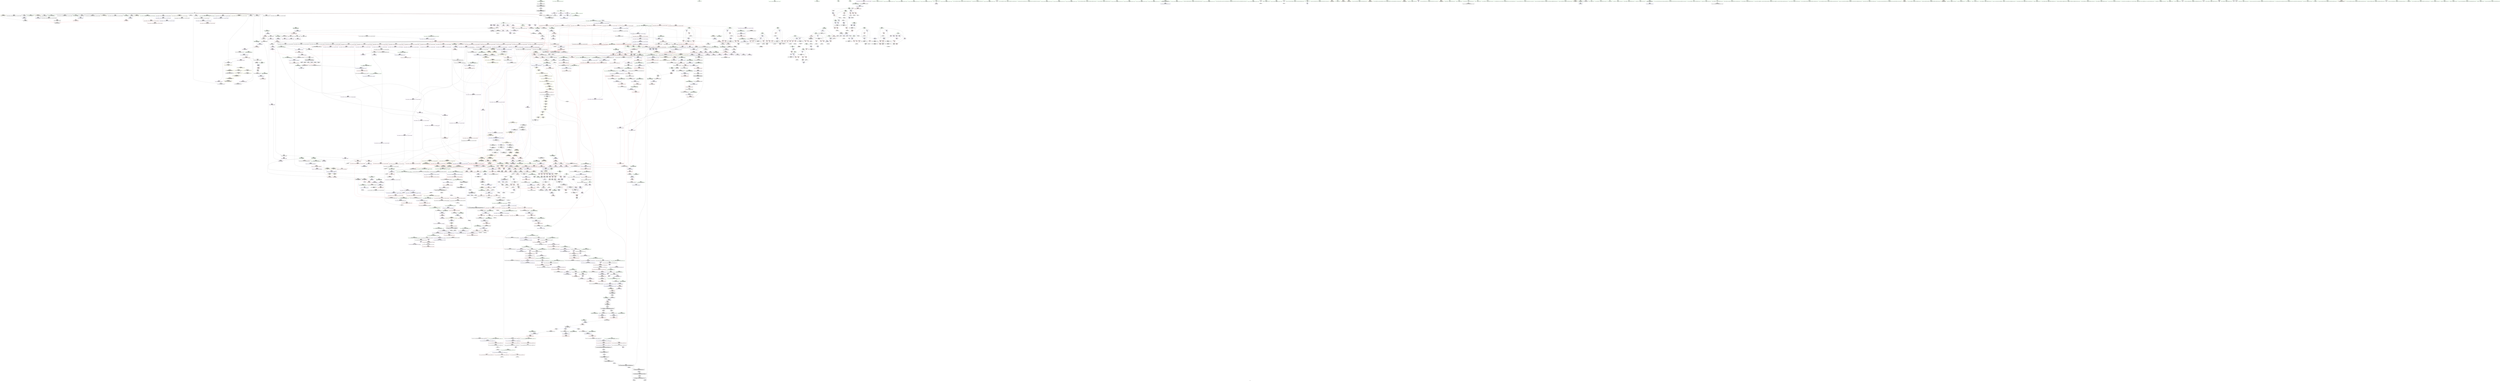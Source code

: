 digraph "SVFG" {
	label="SVFG";

	Node0x55fda11eba30 [shape=record,color=grey,label="{NodeID: 0\nNullPtr|{|<s29>111}}"];
	Node0x55fda11eba30 -> Node0x55fda15078b0[style=solid];
	Node0x55fda11eba30 -> Node0x55fda15079b0[style=solid];
	Node0x55fda11eba30 -> Node0x55fda1507a80[style=solid];
	Node0x55fda11eba30 -> Node0x55fda1507b50[style=solid];
	Node0x55fda11eba30 -> Node0x55fda1507c20[style=solid];
	Node0x55fda11eba30 -> Node0x55fda1507cf0[style=solid];
	Node0x55fda11eba30 -> Node0x55fda1507dc0[style=solid];
	Node0x55fda11eba30 -> Node0x55fda1507e90[style=solid];
	Node0x55fda11eba30 -> Node0x55fda1507f60[style=solid];
	Node0x55fda11eba30 -> Node0x55fda1508030[style=solid];
	Node0x55fda11eba30 -> Node0x55fda1508100[style=solid];
	Node0x55fda11eba30 -> Node0x55fda15081d0[style=solid];
	Node0x55fda11eba30 -> Node0x55fda15082a0[style=solid];
	Node0x55fda11eba30 -> Node0x55fda1508370[style=solid];
	Node0x55fda11eba30 -> Node0x55fda1508440[style=solid];
	Node0x55fda11eba30 -> Node0x55fda1508510[style=solid];
	Node0x55fda11eba30 -> Node0x55fda15085e0[style=solid];
	Node0x55fda11eba30 -> Node0x55fda15086b0[style=solid];
	Node0x55fda11eba30 -> Node0x55fda1508780[style=solid];
	Node0x55fda11eba30 -> Node0x55fda1508850[style=solid];
	Node0x55fda11eba30 -> Node0x55fda1508920[style=solid];
	Node0x55fda11eba30 -> Node0x55fda1512050[style=solid];
	Node0x55fda11eba30 -> Node0x55fda1534c40[style=solid];
	Node0x55fda11eba30 -> Node0x55fda1534d10[style=solid];
	Node0x55fda11eba30 -> Node0x55fda1534de0[style=solid];
	Node0x55fda11eba30 -> Node0x55fda1536e60[style=solid];
	Node0x55fda11eba30 -> Node0x55fda1556830[style=solid];
	Node0x55fda11eba30 -> Node0x55fda15296d0[style=solid];
	Node0x55fda11eba30 -> Node0x55fda1529b50[style=solid];
	Node0x55fda11eba30:s29 -> Node0x55fda164b910[style=solid,color=red];
	Node0x55fda150d230 [shape=record,color=red,label="{NodeID: 775\n1214\<--1213\n\<--call\n_ZN9__gnu_cxx13new_allocatorIiE9constructIiJRKiEEEvPT_DpOT0_\n}"];
	Node0x55fda150d230 -> Node0x55fda1537a90[style=solid];
	Node0x55fda1525ad0 [shape=record,color=grey,label="{NodeID: 1550\n650 = Binary(649, 95, )\n}"];
	Node0x55fda1525ad0 -> Node0x55fda1534760[style=solid];
	Node0x55fda1503b00 [shape=record,color=black,label="{NodeID: 443\n1767\<--1772\n_ZSt12__niter_baseIPiET_S1__ret\<--\n_ZSt12__niter_baseIPiET_S1_\n|{<s0>130|<s1>131|<s2>132}}"];
	Node0x55fda1503b00:s0 -> Node0x55fda16450a0[style=solid,color=blue];
	Node0x55fda1503b00:s1 -> Node0x55fda16451e0[style=solid,color=blue];
	Node0x55fda1503b00:s2 -> Node0x55fda1645320[style=solid,color=blue];
	Node0x55fda1645be0 [shape=record,color=black,label="{NodeID: 2325\n1020 = PHI(1298, )\n}"];
	Node0x55fda1645be0 -> Node0x55fda1536b20[style=solid];
	Node0x55fda14f7170 [shape=record,color=green,label="{NodeID: 111\n735\<--736\nthis.addr\<--this.addr_field_insensitive\n_ZN9__gnu_cxx13new_allocatorIiEC2Ev\n}"];
	Node0x55fda14f7170 -> Node0x55fda1521450[style=solid];
	Node0x55fda14f7170 -> Node0x55fda1534f80[style=solid];
	Node0x55fda1512d80 [shape=record,color=blue,label="{NodeID: 886\n231\<--250\ni\<--inc\n_Z4initi\n}"];
	Node0x55fda1512d80 -> Node0x55fda15ad380[style=dashed];
	Node0x55fda1519730 [shape=record,color=purple,label="{NodeID: 554\n1307\<--1306\n_M_impl\<--\n_ZNSt6vectorIiSaIiEE5beginEv\n}"];
	Node0x55fda164f1a0 [shape=record,color=black,label="{NodeID: 2436\n811 = PHI(753, )\n0th arg _ZSt8_DestroyIPiEvT_S1_ }"];
	Node0x55fda164f1a0 -> Node0x55fda1535600[style=solid];
	Node0x55fda14fc120 [shape=record,color=green,label="{NodeID: 222\n1523\<--1524\n_ZSt17__throw_bad_allocv\<--_ZSt17__throw_bad_allocv_field_insensitive\n}"];
	Node0x55fda1538040 [shape=record,color=blue,label="{NodeID: 997\n1281\<--1279\n__lhs.addr\<--__lhs\n_ZN9__gnu_cxxmiIPiSt6vectorIiSaIiEEEENS_17__normal_iteratorIT_T0_E15difference_typeERKS8_SB_\n}"];
	Node0x55fda1538040 -> Node0x55fda150d980[style=dashed];
	Node0x55fda15be630 [shape=record,color=yellow,style=double,label="{NodeID: 1772\n304V_1 = ENCHI(MR_304V_0)\npts\{9900000 10000000 \}\nFun[_ZN9__gnu_cxxmiIPiSt6vectorIiSaIiEEEENS_17__normal_iteratorIT_T0_E15difference_typeERKS8_SB_]}"];
	Node0x55fda15be630 -> Node0x55fda150db20[style=dashed];
	Node0x55fda15be630 -> Node0x55fda150dbf0[style=dashed];
	Node0x55fda151f160 [shape=record,color=red,label="{NodeID: 665\n446\<--445\n\<--_M_start\n_ZNKSt6vectorIiSaIiEE4sizeEv\n}"];
	Node0x55fda151f160 -> Node0x55fda150a8c0[style=solid];
	Node0x55fda150a310 [shape=record,color=black,label="{NodeID: 333\n405\<--404\nidxprom12\<--\n_Z7augmenti\n}"];
	Node0x55fda123a3b0 [shape=record,color=green,label="{NodeID: 1\n7\<--1\n__dso_handle\<--dummyObj\nGlob }"];
	Node0x55fda150d300 [shape=record,color=red,label="{NodeID: 776\n1222\<--1219\n\<--__t.addr\n_ZSt7forwardIRKiEOT_RNSt16remove_referenceIS2_E4typeE\n}"];
	Node0x55fda150d300 -> Node0x55fda1501400[style=solid];
	Node0x55fda1525c50 [shape=record,color=grey,label="{NodeID: 1551\n500 = Binary(499, 498, )\n}"];
	Node0x55fda1525c50 -> Node0x55fda1514030[style=solid];
	Node0x55fda1503bd0 [shape=record,color=black,label="{NodeID: 444\n1791\<--1789\nsub.ptr.lhs.cast\<--\n_ZNSt11__copy_moveILb1ELb1ESt26random_access_iterator_tagE8__copy_mIiEEPT_PKS3_S6_S4_\n}"];
	Node0x55fda1503bd0 -> Node0x55fda1526b50[style=solid];
	Node0x55fda1645d20 [shape=record,color=black,label="{NodeID: 2326\n1025 = PHI(1278, )\n}"];
	Node0x55fda1645d20 -> Node0x55fda1536bf0[style=solid];
	Node0x55fda14f7240 [shape=record,color=green,label="{NodeID: 112\n744\<--745\n__first.addr\<--__first.addr_field_insensitive\n_ZSt8_DestroyIPiiEvT_S1_RSaIT0_E\n}"];
	Node0x55fda14f7240 -> Node0x55fda1521520[style=solid];
	Node0x55fda14f7240 -> Node0x55fda1535050[style=solid];
	Node0x55fda1512e50 [shape=record,color=blue,label="{NodeID: 887\n257\<--256\nthis.addr\<--this\n_ZNSt6vectorIiSaIiEE5clearEv\n}"];
	Node0x55fda1512e50 -> Node0x55fda151d830[style=dashed];
	Node0x55fda15b2e40 [shape=record,color=black,label="{NodeID: 1662\nMR_54V_5 = PHI(MR_54V_6, MR_54V_3, )\npts\{1529 \}\n|{|<s2>43}}"];
	Node0x55fda15b2e40 -> Node0x55fda15a1340[style=dashed];
	Node0x55fda15b2e40 -> Node0x55fda15b7060[style=dashed];
	Node0x55fda15b2e40:s2 -> Node0x55fda0e75fa0[style=dashed,color=red];
	Node0x55fda1519800 [shape=record,color=purple,label="{NodeID: 555\n1308\<--1306\n_M_start\<--\n_ZNSt6vectorIiSaIiEE5beginEv\n|{<s0>102}}"];
	Node0x55fda1519800:s0 -> Node0x55fda16498b0[style=solid,color=red];
	Node0x55fda164f2b0 [shape=record,color=black,label="{NodeID: 2437\n812 = PHI(754, )\n1st arg _ZSt8_DestroyIPiEvT_S1_ }"];
	Node0x55fda164f2b0 -> Node0x55fda15356d0[style=solid];
	Node0x55fda14fc220 [shape=record,color=green,label="{NodeID: 223\n1528\<--1529\ncall2\<--call2_field_insensitive\n_ZN9__gnu_cxx13new_allocatorIiE8allocateEmPKv\n}"];
	Node0x55fda14fc220 -> Node0x55fda15025e0[style=solid];
	Node0x55fda1538110 [shape=record,color=blue,label="{NodeID: 998\n1283\<--1280\n__rhs.addr\<--__rhs\n_ZN9__gnu_cxxmiIPiSt6vectorIiSaIiEEEENS_17__normal_iteratorIT_T0_E15difference_typeERKS8_SB_\n}"];
	Node0x55fda1538110 -> Node0x55fda150da50[style=dashed];
	Node0x55fda151f230 [shape=record,color=red,label="{NodeID: 666\n462\<--456\nthis1\<--this.addr\n_ZNSt6vectorIiSaIiEEixEm\n}"];
	Node0x55fda151f230 -> Node0x55fda150aa60[style=solid];
	Node0x55fda150a3e0 [shape=record,color=black,label="{NodeID: 334\n413\<--412\nidxprom17\<--\n_Z7augmenti\n}"];
	Node0x55fda122d870 [shape=record,color=green,label="{NodeID: 2\n9\<--1\n\<--dummyObj\nCan only get source location for instruction, argument, global var or function.}"];
	Node0x55fda150d3d0 [shape=record,color=red,label="{NodeID: 777\n1241\<--1228\nthis1\<--this.addr\n_ZNKSt6vectorIiSaIiEE12_M_check_lenEmPKc\n|{<s0>91|<s1>92|<s2>94|<s3>95|<s4>97|<s5>98|<s6>99}}"];
	Node0x55fda150d3d0:s0 -> Node0x55fda164ba20[style=solid,color=red];
	Node0x55fda150d3d0:s1 -> Node0x55fda164d560[style=solid,color=red];
	Node0x55fda150d3d0:s2 -> Node0x55fda164d560[style=solid,color=red];
	Node0x55fda150d3d0:s3 -> Node0x55fda164d560[style=solid,color=red];
	Node0x55fda150d3d0:s4 -> Node0x55fda164d560[style=solid,color=red];
	Node0x55fda150d3d0:s5 -> Node0x55fda164ba20[style=solid,color=red];
	Node0x55fda150d3d0:s6 -> Node0x55fda164ba20[style=solid,color=red];
	Node0x55fda1525dd0 [shape=record,color=grey,label="{NodeID: 1552\n660 = Binary(658, 659, )\n}"];
	Node0x55fda1525dd0 -> Node0x55fda1534900[style=solid];
	Node0x55fda1503ca0 [shape=record,color=black,label="{NodeID: 445\n1792\<--1790\nsub.ptr.rhs.cast\<--\n_ZNSt11__copy_moveILb1ELb1ESt26random_access_iterator_tagE8__copy_mIiEEPT_PKS3_S6_S4_\n}"];
	Node0x55fda1503ca0 -> Node0x55fda1526b50[style=solid];
	Node0x55fda1645e60 [shape=record,color=black,label="{NodeID: 2327\n1031 = PHI(1313, )\n}"];
	Node0x55fda1645e60 -> Node0x55fda1536cc0[style=solid];
	Node0x55fda14f7310 [shape=record,color=green,label="{NodeID: 113\n746\<--747\n__last.addr\<--__last.addr_field_insensitive\n_ZSt8_DestroyIPiiEvT_S1_RSaIT0_E\n}"];
	Node0x55fda14f7310 -> Node0x55fda15215f0[style=solid];
	Node0x55fda14f7310 -> Node0x55fda1535120[style=solid];
	Node0x55fda1512f20 [shape=record,color=blue,label="{NodeID: 888\n274\<--272\na.addr\<--a\n_Z8add_edgeii\n|{|<s1>23}}"];
	Node0x55fda1512f20 -> Node0x55fda151d9d0[style=dashed];
	Node0x55fda1512f20:s1 -> Node0x55fda15c7580[style=dashed,color=red];
	Node0x55fda15b3340 [shape=record,color=black,label="{NodeID: 1663\nMR_36V_5 = PHI(MR_36V_6, MR_36V_3, )\npts\{130000 160000 \}\n|{|<s2>43}}"];
	Node0x55fda15b3340 -> Node0x55fda15a1d40[style=dashed];
	Node0x55fda15b3340 -> Node0x55fda15b7560[style=dashed];
	Node0x55fda15b3340:s2 -> Node0x55fda15b8fc0[style=dashed,color=red];
	Node0x55fda15198d0 [shape=record,color=purple,label="{NodeID: 556\n1327\<--1322\n_M_impl\<--this1\n_ZNSt12_Vector_baseIiSaIiEE11_M_allocateEm\n}"];
	Node0x55fda15198d0 -> Node0x55fda15019b0[style=solid];
	Node0x55fda164f3c0 [shape=record,color=black,label="{NodeID: 2438\n256 = PHI(244, 14, )\n0th arg _ZNSt6vectorIiSaIiEE5clearEv }"];
	Node0x55fda164f3c0 -> Node0x55fda1512e50[style=solid];
	Node0x55fda14fc2f0 [shape=record,color=green,label="{NodeID: 224\n1530\<--1531\n_Znwm\<--_Znwm_field_insensitive\n}"];
	Node0x55fda15381e0 [shape=record,color=blue,label="{NodeID: 999\n1302\<--1299\nthis.addr\<--this\n_ZNSt6vectorIiSaIiEE5beginEv\n}"];
	Node0x55fda15381e0 -> Node0x55fda150dcc0[style=dashed];
	Node0x55fda151f300 [shape=record,color=red,label="{NodeID: 667\n467\<--458\n\<--__n.addr\n_ZNSt6vectorIiSaIiEEixEm\n}"];
	Node0x55fda150a4b0 [shape=record,color=black,label="{NodeID: 335\n418\<--417\nidxprom19\<--\n_Z7augmenti\n}"];
	Node0x55fda12086b0 [shape=record,color=green,label="{NodeID: 3\n29\<--1\n.str\<--dummyObj\nGlob }"];
	Node0x55fda150d4a0 [shape=record,color=red,label="{NodeID: 778\n1247\<--1230\n\<--__n.addr\n_ZNKSt6vectorIiSaIiEE12_M_check_lenEmPKc\n}"];
	Node0x55fda150d4a0 -> Node0x55fda1528ad0[style=solid];
	Node0x55fda1525f50 [shape=record,color=grey,label="{NodeID: 1553\n504 = Binary(503, 95, )\n}"];
	Node0x55fda1525f50 -> Node0x55fda1514100[style=solid];
	Node0x55fda1503d70 [shape=record,color=black,label="{NodeID: 446\n1800\<--1799\n\<--\n_ZNSt11__copy_moveILb1ELb1ESt26random_access_iterator_tagE8__copy_mIiEEPT_PKS3_S6_S4_\n}"];
	Node0x55fda1503d70 -> Node0x55fda151baf0[style=solid];
	Node0x55fda1645fa0 [shape=record,color=black,label="{NodeID: 2328\n1044 = PHI(1217, )\n|{<s0>71}}"];
	Node0x55fda1645fa0:s0 -> Node0x55fda164a870[style=solid,color=red];
	Node0x55fda14fc760 [shape=record,color=green,label="{NodeID: 114\n748\<--749\n.addr\<--.addr_field_insensitive\n_ZSt8_DestroyIPiiEvT_S1_RSaIT0_E\n}"];
	Node0x55fda14fc760 -> Node0x55fda15351f0[style=solid];
	Node0x55fda1512ff0 [shape=record,color=blue,label="{NodeID: 889\n276\<--273\nb.addr\<--b\n_Z8add_edgeii\n|{|<s1>22}}"];
	Node0x55fda1512ff0 -> Node0x55fda151daa0[style=dashed];
	Node0x55fda1512ff0:s1 -> Node0x55fda15c7580[style=dashed,color=red];
	Node0x55fda15b3870 [shape=record,color=black,label="{NodeID: 1664\nMR_38V_6 = PHI(MR_38V_7, MR_38V_4, )\npts\{130001 160001 \}\n|{|<s2>43}}"];
	Node0x55fda15b3870 -> Node0x55fda15a2270[style=dashed];
	Node0x55fda15b3870 -> Node0x55fda15b7a90[style=dashed];
	Node0x55fda15b3870:s2 -> Node0x55fda15b90d0[style=dashed,color=red];
	Node0x55fda15199a0 [shape=record,color=purple,label="{NodeID: 557\n1362\<--1350\ncoerce.dive\<--agg.tmp\n_ZSt34__uninitialized_move_if_noexcept_aIPiS0_SaIiEET0_T_S3_S2_RT1_\n}"];
	Node0x55fda15199a0 -> Node0x55fda1538790[style=solid];
	Node0x55fda164f510 [shape=record,color=black,label="{NodeID: 2439\n1421 = PHI(1236, )\n0th arg _ZSt3maxImERKT_S2_S2_ }"];
	Node0x55fda164f510 -> Node0x55fda1538c70[style=solid];
	Node0x55fda14fc3f0 [shape=record,color=green,label="{NodeID: 225\n1542\<--1543\n__first\<--__first_field_insensitive\n_ZSt22__uninitialized_copy_aISt13move_iteratorIPiES1_iET0_T_S4_S3_RSaIT1_E\n}"];
	Node0x55fda14fc3f0 -> Node0x55fda1502780[style=solid];
	Node0x55fda14fc3f0 -> Node0x55fda1519f50[style=solid];
	Node0x55fda15382b0 [shape=record,color=blue,label="{NodeID: 1000\n1316\<--1314\nthis.addr\<--this\n_ZNSt12_Vector_baseIiSaIiEE11_M_allocateEm\n}"];
	Node0x55fda15382b0 -> Node0x55fda150de60[style=dashed];
	Node0x55fda151f3d0 [shape=record,color=red,label="{NodeID: 668\n466\<--465\n\<--_M_start\n_ZNSt6vectorIiSaIiEEixEm\n}"];
	Node0x55fda151f3d0 -> Node0x55fda151be30[style=solid];
	Node0x55fda150a580 [shape=record,color=black,label="{NodeID: 336\n355\<--431\n_Z7augmenti_ret\<--\n_Z7augmenti\n|{<s0>30|<s1>35}}"];
	Node0x55fda150a580:s0 -> Node0x55fda1643f60[style=solid,color=blue];
	Node0x55fda150a580:s1 -> Node0x55fda1644320[style=solid,color=blue];
	Node0x55fda1212850 [shape=record,color=green,label="{NodeID: 4\n31\<--1\n.str.3\<--dummyObj\nGlob }"];
	Node0x55fda150d570 [shape=record,color=red,label="{NodeID: 779\n1250\<--1232\n\<--__s.addr\n_ZNKSt6vectorIiSaIiEE12_M_check_lenEmPKc\n}"];
	Node0x55fda15260d0 [shape=record,color=grey,label="{NodeID: 1554\n426 = Binary(425, 95, )\n}"];
	Node0x55fda15260d0 -> Node0x55fda1513a80[style=solid];
	Node0x55fda1503e40 [shape=record,color=black,label="{NodeID: 447\n1802\<--1801\n\<--\n_ZNSt11__copy_moveILb1ELb1ESt26random_access_iterator_tagE8__copy_mIiEEPT_PKS3_S6_S4_\n}"];
	Node0x55fda1503e40 -> Node0x55fda151bbc0[style=solid];
	Node0x55fda16460e0 [shape=record,color=black,label="{NodeID: 2329\n1051 = PHI(1378, )\n}"];
	Node0x55fda16460e0 -> Node0x55fda1524030[style=solid];
	Node0x55fda14fc830 [shape=record,color=green,label="{NodeID: 115\n756\<--757\n_ZSt8_DestroyIPiEvT_S1_\<--_ZSt8_DestroyIPiEvT_S1__field_insensitive\n}"];
	Node0x55fda15130c0 [shape=record,color=blue,label="{NodeID: 890\n294\<--292\nthis.addr\<--this\n_ZNSt6vectorIiSaIiEE9push_backERKi\n}"];
	Node0x55fda15130c0 -> Node0x55fda151db70[style=dashed];
	Node0x55fda1519a70 [shape=record,color=purple,label="{NodeID: 558\n1370\<--1350\ncoerce.dive4\<--agg.tmp\n_ZSt34__uninitialized_move_if_noexcept_aIPiS0_SaIiEET0_T_S3_S2_RT1_\n}"];
	Node0x55fda1519a70 -> Node0x55fda150e410[style=solid];
	Node0x55fda164f620 [shape=record,color=black,label="{NodeID: 2440\n1422 = PHI(1230, )\n1st arg _ZSt3maxImERKT_S2_S2_ }"];
	Node0x55fda164f620 -> Node0x55fda1538d40[style=solid];
	Node0x55fda14fc4c0 [shape=record,color=green,label="{NodeID: 226\n1544\<--1545\n__last\<--__last_field_insensitive\n_ZSt22__uninitialized_copy_aISt13move_iteratorIPiES1_iET0_T_S4_S3_RSaIT1_E\n}"];
	Node0x55fda14fc4c0 -> Node0x55fda1502850[style=solid];
	Node0x55fda14fc4c0 -> Node0x55fda151a020[style=solid];
	Node0x55fda1538380 [shape=record,color=blue,label="{NodeID: 1001\n1318\<--1315\n__n.addr\<--__n\n_ZNSt12_Vector_baseIiSaIiEE11_M_allocateEm\n}"];
	Node0x55fda1538380 -> Node0x55fda150df30[style=dashed];
	Node0x55fda1538380 -> Node0x55fda150e000[style=dashed];
	Node0x55fda151f4a0 [shape=record,color=red,label="{NodeID: 669\n499\<--473\n\<--res\n_Z18bipartite_matchingv\n}"];
	Node0x55fda151f4a0 -> Node0x55fda1525c50[style=solid];
	Node0x55fda150a650 [shape=record,color=black,label="{NodeID: 337\n439\<--438\n\<--this1\n_ZNKSt6vectorIiSaIiEE4sizeEv\n}"];
	Node0x55fda150a650 -> Node0x55fda1516c20[style=solid];
	Node0x55fda150a650 -> Node0x55fda1516cf0[style=solid];
	Node0x55fda1211950 [shape=record,color=green,label="{NodeID: 5\n34\<--1\n\<--dummyObj\nCan only get source location for instruction, argument, global var or function.}"];
	Node0x55fda150d640 [shape=record,color=red,label="{NodeID: 780\n1264\<--1234\n\<--__len\n_ZNKSt6vectorIiSaIiEE12_M_check_lenEmPKc\n}"];
	Node0x55fda150d640 -> Node0x55fda1527bd0[style=solid];
	Node0x55fda1526250 [shape=record,color=grey,label="{NodeID: 1555\n1804 = Binary(451, 1803, )\n}"];
	Node0x55fda1503f10 [shape=record,color=black,label="{NodeID: 448\n1774\<--1811\n_ZNSt11__copy_moveILb1ELb1ESt26random_access_iterator_tagE8__copy_mIiEEPT_PKS3_S6_S4__ret\<--add.ptr\n_ZNSt11__copy_moveILb1ELb1ESt26random_access_iterator_tagE8__copy_mIiEEPT_PKS3_S6_S4_\n|{<s0>136}}"];
	Node0x55fda1503f10:s0 -> Node0x55fda1648620[style=solid,color=blue];
	Node0x55fda1646220 [shape=record,color=black,label="{NodeID: 2330\n1057 = PHI(759, )\n|{<s0>74}}"];
	Node0x55fda1646220:s0 -> Node0x55fda164e430[style=solid,color=red];
	Node0x55fda14fc900 [shape=record,color=green,label="{NodeID: 116\n761\<--762\nthis.addr\<--this.addr_field_insensitive\n_ZNSt12_Vector_baseIiSaIiEE19_M_get_Tp_allocatorEv\n}"];
	Node0x55fda14fc900 -> Node0x55fda15216c0[style=solid];
	Node0x55fda14fc900 -> Node0x55fda15352c0[style=solid];
	Node0x55fda1513190 [shape=record,color=blue,label="{NodeID: 891\n296\<--293\n__x.addr\<--__x\n_ZNSt6vectorIiSaIiEE9push_backERKi\n}"];
	Node0x55fda1513190 -> Node0x55fda151dc40[style=dashed];
	Node0x55fda1513190 -> Node0x55fda151dd10[style=dashed];
	Node0x55fda1519b40 [shape=record,color=purple,label="{NodeID: 559\n1366\<--1352\ncoerce.dive3\<--agg.tmp1\n_ZSt34__uninitialized_move_if_noexcept_aIPiS0_SaIiEET0_T_S3_S2_RT1_\n}"];
	Node0x55fda1519b40 -> Node0x55fda1538860[style=solid];
	Node0x55fda164f730 [shape=record,color=black,label="{NodeID: 2441\n1826 = PHI(1733, )\n0th arg _ZNKSt13move_iteratorIPiE4baseEv }"];
	Node0x55fda164f730 -> Node0x55fda153b780[style=solid];
	Node0x55fda14fc590 [shape=record,color=green,label="{NodeID: 227\n1546\<--1547\n__result.addr\<--__result.addr_field_insensitive\n_ZSt22__uninitialized_copy_aISt13move_iteratorIPiES1_iET0_T_S4_S3_RSaIT1_E\n}"];
	Node0x55fda14fc590 -> Node0x55fda150f790[style=solid];
	Node0x55fda14fc590 -> Node0x55fda1539a40[style=solid];
	Node0x55fda1538450 [shape=record,color=blue,label="{NodeID: 1002\n1342\<--1338\n__first.addr\<--__first\n_ZSt34__uninitialized_move_if_noexcept_aIPiS0_SaIiEET0_T_S3_S2_RT1_\n}"];
	Node0x55fda1538450 -> Node0x55fda150e0d0[style=dashed];
	Node0x55fda151f570 [shape=record,color=red,label="{NodeID: 670\n507\<--473\n\<--res\n_Z18bipartite_matchingv\n}"];
	Node0x55fda151f570 -> Node0x55fda150ada0[style=solid];
	Node0x55fda150a720 [shape=record,color=black,label="{NodeID: 338\n443\<--438\n\<--this1\n_ZNKSt6vectorIiSaIiEE4sizeEv\n}"];
	Node0x55fda150a720 -> Node0x55fda1516dc0[style=solid];
	Node0x55fda150a720 -> Node0x55fda1516e90[style=solid];
	Node0x55fda120b590 [shape=record,color=green,label="{NodeID: 6\n81\<--1\n\<--dummyObj\nCan only get source location for instruction, argument, global var or function.}"];
	Node0x55fda150d710 [shape=record,color=red,label="{NodeID: 781\n1268\<--1234\n\<--__len\n_ZNKSt6vectorIiSaIiEE12_M_check_lenEmPKc\n}"];
	Node0x55fda150d710 -> Node0x55fda1527ed0[style=solid];
	Node0x55fda15263d0 [shape=record,color=grey,label="{NodeID: 1556\n789 = Binary(787, 788, )\n}"];
	Node0x55fda15263d0 -> Node0x55fda1526550[style=solid];
	Node0x55fda1503fe0 [shape=record,color=black,label="{NodeID: 449\n1818\<--1823\n_ZSt12__miter_baseIPiET_S1__ret\<--\n_ZSt12__miter_baseIPiET_S1_\n|{<s0>135}}"];
	Node0x55fda1503fe0:s0 -> Node0x55fda16456e0[style=solid,color=blue];
	Node0x55fda1646360 [shape=record,color=black,label="{NodeID: 2331\n1058 = PHI(1337, )\n}"];
	Node0x55fda1646360 -> Node0x55fda1536f30[style=solid];
	Node0x55fda14fc9d0 [shape=record,color=green,label="{NodeID: 117\n770\<--771\nthis.addr\<--this.addr_field_insensitive\n_ZNSt12_Vector_baseIiSaIiEED2Ev\n}"];
	Node0x55fda14fc9d0 -> Node0x55fda1521790[style=solid];
	Node0x55fda14fc9d0 -> Node0x55fda1535390[style=solid];
	Node0x55fda1513260 [shape=record,color=blue,label="{NodeID: 892\n326\<--328\n_M_finish7\<--incdec.ptr\n_ZNSt6vectorIiSaIiEE9push_backERKi\n}"];
	Node0x55fda1513260 -> Node0x55fda15a9660[style=dashed];
	Node0x55fda1519c10 [shape=record,color=purple,label="{NodeID: 560\n1372\<--1352\ncoerce.dive5\<--agg.tmp1\n_ZSt34__uninitialized_move_if_noexcept_aIPiS0_SaIiEET0_T_S3_S2_RT1_\n}"];
	Node0x55fda1519c10 -> Node0x55fda150e4e0[style=solid];
	Node0x55fda164f840 [shape=record,color=black,label="{NodeID: 2442\n1379 = PHI(989, 989, 1287, 1290, )\n0th arg _ZNK9__gnu_cxx17__normal_iteratorIPiSt6vectorIiSaIiEEE4baseEv }"];
	Node0x55fda164f840 -> Node0x55fda1538930[style=solid];
	Node0x55fda14fc660 [shape=record,color=green,label="{NodeID: 228\n1548\<--1549\n.addr\<--.addr_field_insensitive\n_ZSt22__uninitialized_copy_aISt13move_iteratorIPiES1_iET0_T_S4_S3_RSaIT1_E\n}"];
	Node0x55fda14fc660 -> Node0x55fda1539b10[style=solid];
	Node0x55fda1538520 [shape=record,color=blue,label="{NodeID: 1003\n1344\<--1339\n__last.addr\<--__last\n_ZSt34__uninitialized_move_if_noexcept_aIPiS0_SaIiEET0_T_S3_S2_RT1_\n}"];
	Node0x55fda1538520 -> Node0x55fda150e1a0[style=dashed];
	Node0x55fda151f640 [shape=record,color=red,label="{NodeID: 671\n485\<--475\n\<--i\n_Z18bipartite_matchingv\n}"];
	Node0x55fda151f640 -> Node0x55fda15290d0[style=solid];
	Node0x55fda150a7f0 [shape=record,color=black,label="{NodeID: 339\n447\<--442\nsub.ptr.lhs.cast\<--\n_ZNKSt6vectorIiSaIiEE4sizeEv\n}"];
	Node0x55fda150a7f0 -> Node0x55fda15254d0[style=solid];
	Node0x55fda14d4660 [shape=record,color=green,label="{NodeID: 7\n84\<--1\n\<--dummyObj\nCan only get source location for instruction, argument, global var or function.}"];
	Node0x55fda150d7e0 [shape=record,color=red,label="{NodeID: 782\n1274\<--1234\n\<--__len\n_ZNKSt6vectorIiSaIiEE12_M_check_lenEmPKc\n}"];
	Node0x55fda150d7e0 -> Node0x55fda15555c0[style=solid];
	Node0x55fda1526550 [shape=record,color=grey,label="{NodeID: 1557\n790 = Binary(789, 451, )\n|{<s0>51}}"];
	Node0x55fda1526550:s0 -> Node0x55fda164ee80[style=solid,color=red];
	Node0x55fda15040b0 [shape=record,color=black,label="{NodeID: 450\n1825\<--1832\n_ZNKSt13move_iteratorIPiE4baseEv_ret\<--\n_ZNKSt13move_iteratorIPiE4baseEv\n|{<s0>134}}"];
	Node0x55fda15040b0:s0 -> Node0x55fda16455a0[style=solid,color=blue];
	Node0x55fda16464a0 [shape=record,color=black,label="{NodeID: 2332\n1065 = PHI(1378, )\n}"];
	Node0x55fda16464a0 -> Node0x55fda1524100[style=solid];
	Node0x55fda14fcaa0 [shape=record,color=green,label="{NodeID: 118\n772\<--773\nexn.slot\<--exn.slot_field_insensitive\n_ZNSt12_Vector_baseIiSaIiEED2Ev\n}"];
	Node0x55fda14fcaa0 -> Node0x55fda1521860[style=solid];
	Node0x55fda14fcaa0 -> Node0x55fda1535460[style=solid];
	Node0x55fda1513330 [shape=record,color=blue,label="{NodeID: 893\n334\<--331\ncoerce.dive\<--call\n_ZNSt6vectorIiSaIiEE9push_backERKi\n}"];
	Node0x55fda1513330 -> Node0x55fda151e120[style=dashed];
	Node0x55fda1513330 -> Node0x55fda15a8c30[style=dashed];
	Node0x55fda1519ce0 [shape=record,color=purple,label="{NodeID: 561\n1384\<--1383\n_M_current\<--this1\n_ZNK9__gnu_cxx17__normal_iteratorIPiSt6vectorIiSaIiEEE4baseEv\n}"];
	Node0x55fda1519ce0 -> Node0x55fda1501c20[style=solid];
	Node0x55fda164fb90 [shape=record,color=black,label="{NodeID: 2443\n1707 = PHI(1692, )\n0th arg _ZSt14__copy_move_a2ILb1EPiS0_ET1_T0_S2_S1_ }"];
	Node0x55fda164fb90 -> Node0x55fda153ab50[style=solid];
	Node0x55fda1504b30 [shape=record,color=green,label="{NodeID: 229\n1550\<--1551\nagg.tmp\<--agg.tmp_field_insensitive\n_ZSt22__uninitialized_copy_aISt13move_iteratorIPiES1_iET0_T_S4_S3_RSaIT1_E\n}"];
	Node0x55fda1504b30 -> Node0x55fda1502920[style=solid];
	Node0x55fda1504b30 -> Node0x55fda151a0f0[style=solid];
	Node0x55fda15385f0 [shape=record,color=blue,label="{NodeID: 1004\n1346\<--1340\n__result.addr\<--__result\n_ZSt34__uninitialized_move_if_noexcept_aIPiS0_SaIiEET0_T_S3_S2_RT1_\n}"];
	Node0x55fda15385f0 -> Node0x55fda150e270[style=dashed];
	Node0x55fda151f710 [shape=record,color=red,label="{NodeID: 672\n494\<--475\n\<--i\n_Z18bipartite_matchingv\n}"];
	Node0x55fda151f710 -> Node0x55fda150acd0[style=solid];
	Node0x55fda150a8c0 [shape=record,color=black,label="{NodeID: 340\n448\<--446\nsub.ptr.rhs.cast\<--\n_ZNKSt6vectorIiSaIiEE4sizeEv\n}"];
	Node0x55fda150a8c0 -> Node0x55fda15254d0[style=solid];
	Node0x55fda14d4720 [shape=record,color=green,label="{NodeID: 8\n91\<--1\n\<--dummyObj\nCan only get source location for instruction, argument, global var or function.}"];
	Node0x55fda15c81a0 [shape=record,color=yellow,style=double,label="{NodeID: 1890\n276V_1 = ENCHI(MR_276V_0)\npts\{11810000 \}\nFun[_ZNSt6vectorIiSaIiEE3endEv]|{<s0>89}}"];
	Node0x55fda15c81a0:s0 -> Node0x55fda15393c0[style=dashed,color=red];
	Node0x55fda150d8b0 [shape=record,color=red,label="{NodeID: 783\n1261\<--1258\n\<--call5\n_ZNKSt6vectorIiSaIiEE12_M_check_lenEmPKc\n}"];
	Node0x55fda150d8b0 -> Node0x55fda15576d0[style=solid];
	Node0x55fda15266d0 [shape=record,color=grey,label="{NodeID: 1558\n1794 = Binary(1793, 451, )\n}"];
	Node0x55fda15266d0 -> Node0x55fda153b510[style=solid];
	Node0x55fda1504180 [shape=record,color=purple,label="{NodeID: 451\n44\<--4\n\<--_ZStL8__ioinit\n__cxx_global_var_init\n}"];
	Node0x55fda16465e0 [shape=record,color=black,label="{NodeID: 2333\n1073 = PHI(759, )\n|{<s0>77}}"];
	Node0x55fda16465e0:s0 -> Node0x55fda164e430[style=solid,color=red];
	Node0x55fda14fcb70 [shape=record,color=green,label="{NodeID: 119\n774\<--775\nehselector.slot\<--ehselector.slot_field_insensitive\n_ZNSt12_Vector_baseIiSaIiEED2Ev\n}"];
	Node0x55fda14fcb70 -> Node0x55fda1535530[style=solid];
	Node0x55fda1513400 [shape=record,color=blue,label="{NodeID: 894\n348\<--347\nv.addr\<--v\n_Z8add_lefti\n|{<s0>27}}"];
	Node0x55fda1513400:s0 -> Node0x55fda15c7580[style=dashed,color=red];
	Node0x55fda1519db0 [shape=record,color=purple,label="{NodeID: 562\n1462\<--1461\n_M_impl\<--this1\n_ZNKSt12_Vector_baseIiSaIiEE19_M_get_Tp_allocatorEv\n}"];
	Node0x55fda1519db0 -> Node0x55fda15021d0[style=solid];
	Node0x55fda164fca0 [shape=record,color=black,label="{NodeID: 2444\n1708 = PHI(1700, )\n1st arg _ZSt14__copy_move_a2ILb1EPiS0_ET1_T0_S2_S1_ }"];
	Node0x55fda164fca0 -> Node0x55fda153ac20[style=solid];
	Node0x55fda1504c00 [shape=record,color=green,label="{NodeID: 230\n1552\<--1553\nagg.tmp2\<--agg.tmp2_field_insensitive\n_ZSt22__uninitialized_copy_aISt13move_iteratorIPiES1_iET0_T_S4_S3_RSaIT1_E\n}"];
	Node0x55fda1504c00 -> Node0x55fda15029f0[style=solid];
	Node0x55fda1504c00 -> Node0x55fda151a1c0[style=solid];
	Node0x55fda15386c0 [shape=record,color=blue,label="{NodeID: 1005\n1348\<--1341\n__alloc.addr\<--__alloc\n_ZSt34__uninitialized_move_if_noexcept_aIPiS0_SaIiEET0_T_S3_S2_RT1_\n}"];
	Node0x55fda15386c0 -> Node0x55fda150e340[style=dashed];
	Node0x55fda151f7e0 [shape=record,color=red,label="{NodeID: 673\n503\<--475\n\<--i\n_Z18bipartite_matchingv\n}"];
	Node0x55fda151f7e0 -> Node0x55fda1525f50[style=solid];
	Node0x55fda150a990 [shape=record,color=black,label="{NodeID: 341\n433\<--450\n_ZNKSt6vectorIiSaIiEE4sizeEv_ret\<--sub.ptr.div\n_ZNKSt6vectorIiSaIiEE4sizeEv\n|{<s0>28|<s1>32|<s2>92|<s3>94|<s4>95|<s5>97}}"];
	Node0x55fda150a990:s0 -> Node0x55fda1643ce0[style=solid,color=blue];
	Node0x55fda150a990:s1 -> Node0x55fda16432f0[style=solid,color=blue];
	Node0x55fda150a990:s2 -> Node0x55fda1646e60[style=solid,color=blue];
	Node0x55fda150a990:s3 -> Node0x55fda1646fa0[style=solid,color=blue];
	Node0x55fda150a990:s4 -> Node0x55fda16470e0[style=solid,color=blue];
	Node0x55fda150a990:s5 -> Node0x55fda1647360[style=solid,color=blue];
	Node0x55fda14d4080 [shape=record,color=green,label="{NodeID: 9\n95\<--1\n\<--dummyObj\nCan only get source location for instruction, argument, global var or function.}"];
	Node0x55fda15c8280 [shape=record,color=yellow,style=double,label="{NodeID: 1891\n95V_1 = ENCHI(MR_95V_0)\npts\{130000 130001 160000 160001 \}\nFun[_ZNSt6vectorIiSaIiEE3endEv]|{<s0>89}}"];
	Node0x55fda15c8280:s0 -> Node0x55fda15bb8c0[style=dashed,color=red];
	Node0x55fda150d980 [shape=record,color=red,label="{NodeID: 784\n1287\<--1281\n\<--__lhs.addr\n_ZN9__gnu_cxxmiIPiSt6vectorIiSaIiEEEENS_17__normal_iteratorIT_T0_E15difference_typeERKS8_SB_\n|{<s0>100}}"];
	Node0x55fda150d980:s0 -> Node0x55fda164f840[style=solid,color=red];
	Node0x55fda1526850 [shape=record,color=grey,label="{NodeID: 1559\n1147 = Binary(1146, 451, )\n|{<s0>87}}"];
	Node0x55fda1526850:s0 -> Node0x55fda164ee80[style=solid,color=red];
	Node0x55fda1504250 [shape=record,color=purple,label="{NodeID: 452\n128\<--11\n\<--adj\n__cxx_global_var_init.1\n}"];
	Node0x55fda1504250 -> Node0x55fda1556290[style=solid];
	Node0x55fda1646720 [shape=record,color=black,label="{NodeID: 2334\n1074 = PHI(1337, )\n}"];
	Node0x55fda1646720 -> Node0x55fda15370d0[style=solid];
	Node0x55fda14fcc40 [shape=record,color=green,label="{NodeID: 120\n792\<--793\n_ZNSt12_Vector_baseIiSaIiEE13_M_deallocateEPim\<--_ZNSt12_Vector_baseIiSaIiEE13_M_deallocateEPim_field_insensitive\n}"];
	Node0x55fda15134d0 [shape=record,color=blue,label="{NodeID: 895\n359\<--356\na.addr\<--a\n_Z7augmenti\n}"];
	Node0x55fda15134d0 -> Node0x55fda151e2c0[style=dashed];
	Node0x55fda15134d0 -> Node0x55fda151e390[style=dashed];
	Node0x55fda15134d0 -> Node0x55fda151e460[style=dashed];
	Node0x55fda15134d0 -> Node0x55fda151e530[style=dashed];
	Node0x55fda1519e80 [shape=record,color=purple,label="{NodeID: 563\n1483\<--1482\n_M_current\<--this1\n_ZN9__gnu_cxx17__normal_iteratorIPiSt6vectorIiSaIiEEEC2ERKS1_\n}"];
	Node0x55fda1519e80 -> Node0x55fda15393c0[style=solid];
	Node0x55fda164fdb0 [shape=record,color=black,label="{NodeID: 2445\n1709 = PHI(1701, )\n2nd arg _ZSt14__copy_move_a2ILb1EPiS0_ET1_T0_S2_S1_ }"];
	Node0x55fda164fdb0 -> Node0x55fda153acf0[style=solid];
	Node0x55fda1504cd0 [shape=record,color=green,label="{NodeID: 231\n1564\<--1565\nllvm.memcpy.p0i8.p0i8.i64\<--llvm.memcpy.p0i8.p0i8.i64_field_insensitive\n}"];
	Node0x55fda1538790 [shape=record,color=blue,label="{NodeID: 1006\n1362\<--1359\ncoerce.dive\<--call\n_ZSt34__uninitialized_move_if_noexcept_aIPiS0_SaIiEET0_T_S3_S2_RT1_\n}"];
	Node0x55fda1538790 -> Node0x55fda150e410[style=dashed];
	Node0x55fda159da50 [shape=record,color=yellow,style=double,label="{NodeID: 1781\n54V_1 = ENCHI(MR_54V_0)\npts\{1529 \}\nFun[_ZNSt20__uninitialized_copyILb1EE13__uninit_copyISt13move_iteratorIPiES3_EET0_T_S6_S5_]|{<s0>124}}"];
	Node0x55fda159da50:s0 -> Node0x55fda15bd2d0[style=dashed,color=red];
	Node0x55fda151f8b0 [shape=record,color=red,label="{NodeID: 674\n497\<--496\n\<--call2\n_Z18bipartite_matchingv\n|{<s0>35}}"];
	Node0x55fda151f8b0:s0 -> Node0x55fda1648ee0[style=solid,color=red];
	Node0x55fda150aa60 [shape=record,color=black,label="{NodeID: 342\n463\<--462\n\<--this1\n_ZNSt6vectorIiSaIiEEixEm\n}"];
	Node0x55fda150aa60 -> Node0x55fda1516f60[style=solid];
	Node0x55fda150aa60 -> Node0x55fda1517030[style=solid];
	Node0x55fda14d4150 [shape=record,color=green,label="{NodeID: 10\n98\<--1\n\<--dummyObj\nCan only get source location for instruction, argument, global var or function.}"];
	Node0x55fda150da50 [shape=record,color=red,label="{NodeID: 785\n1290\<--1283\n\<--__rhs.addr\n_ZN9__gnu_cxxmiIPiSt6vectorIiSaIiEEEENS_17__normal_iteratorIT_T0_E15difference_typeERKS8_SB_\n|{<s0>101}}"];
	Node0x55fda150da50:s0 -> Node0x55fda164f840[style=solid,color=red];
	Node0x55fda15269d0 [shape=record,color=grey,label="{NodeID: 1560\n1146 = Binary(1144, 1145, )\n}"];
	Node0x55fda15269d0 -> Node0x55fda1526850[style=solid];
	Node0x55fda1504320 [shape=record,color=purple,label="{NodeID: 453\n135\<--11\n\<--adj\n__cxx_global_var_init.1\n}"];
	Node0x55fda1646860 [shape=record,color=black,label="{NodeID: 2335\n1084 = PHI()\n}"];
	Node0x55fda14fcd40 [shape=record,color=green,label="{NodeID: 121\n796\<--797\n_ZNSt12_Vector_baseIiSaIiEE12_Vector_implD2Ev\<--_ZNSt12_Vector_baseIiSaIiEE12_Vector_implD2Ev_field_insensitive\n}"];
	Node0x55fda15135a0 [shape=record,color=blue,label="{NodeID: 896\n363\<--9\ni\<--\n_Z7augmenti\n}"];
	Node0x55fda15135a0 -> Node0x55fda15a4b00[style=dashed];
	Node0x55fda1519f50 [shape=record,color=purple,label="{NodeID: 564\n1554\<--1542\ncoerce.dive\<--__first\n_ZSt22__uninitialized_copy_aISt13move_iteratorIPiES1_iET0_T_S4_S3_RSaIT1_E\n}"];
	Node0x55fda1519f50 -> Node0x55fda15398a0[style=solid];
	Node0x55fda164fec0 [shape=record,color=black,label="{NodeID: 2446\n826 = PHI(819, )\n0th arg _ZNSt12_Destroy_auxILb1EE9__destroyIPiEEvT_S3_ }"];
	Node0x55fda164fec0 -> Node0x55fda15357a0[style=solid];
	Node0x55fda1504da0 [shape=record,color=green,label="{NodeID: 232\n1575\<--1576\n_ZSt18uninitialized_copyISt13move_iteratorIPiES1_ET0_T_S4_S3_\<--_ZSt18uninitialized_copyISt13move_iteratorIPiES1_ET0_T_S4_S3__field_insensitive\n}"];
	Node0x55fda1538860 [shape=record,color=blue,label="{NodeID: 1007\n1366\<--1365\ncoerce.dive3\<--call2\n_ZSt34__uninitialized_move_if_noexcept_aIPiS0_SaIiEET0_T_S3_S2_RT1_\n}"];
	Node0x55fda1538860 -> Node0x55fda150e4e0[style=dashed];
	Node0x55fda151f980 [shape=record,color=red,label="{NodeID: 675\n543\<--519\n\<--cases\nmain\n}"];
	Node0x55fda151f980 -> Node0x55fda1528dd0[style=solid];
	Node0x55fda150ab30 [shape=record,color=black,label="{NodeID: 343\n453\<--468\n_ZNSt6vectorIiSaIiEEixEm_ret\<--add.ptr\n_ZNSt6vectorIiSaIiEEixEm\n|{<s0>29|<s1>34}}"];
	Node0x55fda150ab30:s0 -> Node0x55fda1643e20[style=solid,color=blue];
	Node0x55fda150ab30:s1 -> Node0x55fda16441e0[style=solid,color=blue];
	Node0x55fda14d4c80 [shape=record,color=green,label="{NodeID: 11\n111\<--1\n\<--dummyObj\nCan only get source location for instruction, argument, global var or function.}"];
	Node0x55fda150db20 [shape=record,color=red,label="{NodeID: 786\n1289\<--1288\n\<--call\n_ZN9__gnu_cxxmiIPiSt6vectorIiSaIiEEEENS_17__normal_iteratorIT_T0_E15difference_typeERKS8_SB_\n}"];
	Node0x55fda150db20 -> Node0x55fda15015a0[style=solid];
	Node0x55fda1526b50 [shape=record,color=grey,label="{NodeID: 1561\n1793 = Binary(1791, 1792, )\n}"];
	Node0x55fda1526b50 -> Node0x55fda15266d0[style=solid];
	Node0x55fda15043f0 [shape=record,color=purple,label="{NodeID: 454\n136\<--11\n\<--adj\n__cxx_global_var_init.1\n}"];
	Node0x55fda15043f0 -> Node0x55fda15278d0[style=solid];
	Node0x55fda1646930 [shape=record,color=black,label="{NodeID: 2336\n1109 = PHI(759, )\n|{<s0>82}}"];
	Node0x55fda1646930:s0 -> Node0x55fda164c890[style=solid,color=red];
	Node0x55fda14fce40 [shape=record,color=green,label="{NodeID: 122\n813\<--814\n__first.addr\<--__first.addr_field_insensitive\n_ZSt8_DestroyIPiEvT_S1_\n}"];
	Node0x55fda14fce40 -> Node0x55fda1521ba0[style=solid];
	Node0x55fda14fce40 -> Node0x55fda1535600[style=solid];
	Node0x55fda1513670 [shape=record,color=blue,label="{NodeID: 897\n361\<--386\nt\<--\n_Z7augmenti\n}"];
	Node0x55fda1513670 -> Node0x55fda151e600[style=dashed];
	Node0x55fda1513670 -> Node0x55fda151e6d0[style=dashed];
	Node0x55fda1513670 -> Node0x55fda151e7a0[style=dashed];
	Node0x55fda1513670 -> Node0x55fda151e870[style=dashed];
	Node0x55fda1513670 -> Node0x55fda151e940[style=dashed];
	Node0x55fda1513670 -> Node0x55fda1513670[style=dashed];
	Node0x55fda1513670 -> Node0x55fda15aecb0[style=dashed];
	Node0x55fda151a020 [shape=record,color=purple,label="{NodeID: 565\n1556\<--1544\ncoerce.dive1\<--__last\n_ZSt22__uninitialized_copy_aISt13move_iteratorIPiES1_iET0_T_S4_S3_RSaIT1_E\n}"];
	Node0x55fda151a020 -> Node0x55fda1539970[style=solid];
	Node0x55fda164ffd0 [shape=record,color=black,label="{NodeID: 2447\n827 = PHI(820, )\n1st arg _ZNSt12_Destroy_auxILb1EE9__destroyIPiEEvT_S3_ }"];
	Node0x55fda164ffd0 -> Node0x55fda1535870[style=solid];
	Node0x55fda1504ea0 [shape=record,color=green,label="{NodeID: 233\n1580\<--1581\nretval\<--retval_field_insensitive\n_ZSt32__make_move_if_noexcept_iteratorIiSt13move_iteratorIPiEET0_PT_\n|{|<s1>118}}"];
	Node0x55fda1504ea0 -> Node0x55fda151a5d0[style=solid];
	Node0x55fda1504ea0:s1 -> Node0x55fda164d310[style=solid,color=red];
	Node0x55fda1538930 [shape=record,color=blue,label="{NodeID: 1008\n1380\<--1379\nthis.addr\<--this\n_ZNK9__gnu_cxx17__normal_iteratorIPiSt6vectorIiSaIiEEE4baseEv\n}"];
	Node0x55fda1538930 -> Node0x55fda150e5b0[style=dashed];
	Node0x55fda151fa50 [shape=record,color=red,label="{NodeID: 676\n542\<--521\n\<--ca\nmain\n}"];
	Node0x55fda151fa50 -> Node0x55fda1528dd0[style=solid];
	Node0x55fda150ac00 [shape=record,color=black,label="{NodeID: 344\n487\<--486\nconv\<--call\n_Z18bipartite_matchingv\n}"];
	Node0x55fda150ac00 -> Node0x55fda15290d0[style=solid];
	Node0x55fda14d4d80 [shape=record,color=green,label="{NodeID: 12\n397\<--1\n\<--dummyObj\nCan only get source location for instruction, argument, global var or function.}"];
	Node0x55fda150dbf0 [shape=record,color=red,label="{NodeID: 787\n1292\<--1291\n\<--call1\n_ZN9__gnu_cxxmiIPiSt6vectorIiSaIiEEEENS_17__normal_iteratorIT_T0_E15difference_typeERKS8_SB_\n}"];
	Node0x55fda150dbf0 -> Node0x55fda1501670[style=solid];
	Node0x55fda1526cd0 [shape=record,color=grey,label="{NodeID: 1562\n671 = Binary(670, 95, )\n}"];
	Node0x55fda1526cd0 -> Node0x55fda15349d0[style=solid];
	Node0x55fda15044c0 [shape=record,color=purple,label="{NodeID: 455\n165\<--11\n\<--adj\n__cxx_global_array_dtor\n}"];
	Node0x55fda1646aa0 [shape=record,color=black,label="{NodeID: 2337\n1129 = PHI(759, )\n|{<s0>86}}"];
	Node0x55fda1646aa0:s0 -> Node0x55fda164c890[style=solid,color=red];
	Node0x55fda14fcf10 [shape=record,color=green,label="{NodeID: 123\n815\<--816\n__last.addr\<--__last.addr_field_insensitive\n_ZSt8_DestroyIPiEvT_S1_\n}"];
	Node0x55fda14fcf10 -> Node0x55fda1521c70[style=solid];
	Node0x55fda14fcf10 -> Node0x55fda15356d0[style=solid];
	Node0x55fda1513740 [shape=record,color=blue,label="{NodeID: 898\n395\<--397\narrayidx8\<--\n_Z7augmenti\n|{|<s1>30|<s2>30|<s3>30|<s4>30}}"];
	Node0x55fda1513740 -> Node0x55fda15af6b0[style=dashed];
	Node0x55fda1513740:s1 -> Node0x55fda151ed50[style=dashed,color=red];
	Node0x55fda1513740:s2 -> Node0x55fda1513740[style=dashed,color=red];
	Node0x55fda1513740:s3 -> Node0x55fda15ae2b0[style=dashed,color=red];
	Node0x55fda1513740:s4 -> Node0x55fda15af6b0[style=dashed,color=red];
	Node0x55fda151a0f0 [shape=record,color=purple,label="{NodeID: 566\n1570\<--1550\ncoerce.dive3\<--agg.tmp\n_ZSt22__uninitialized_copy_aISt13move_iteratorIPiES1_iET0_T_S4_S3_RSaIT1_E\n}"];
	Node0x55fda151a0f0 -> Node0x55fda150f860[style=solid];
	Node0x55fda16500e0 [shape=record,color=black,label="{NodeID: 2448\n1732 = PHI(1691, 1699, )\n0th arg _ZSt12__miter_baseIPiEDTcl12__miter_basecldtfp_4baseEEESt13move_iteratorIT_E }"];
	Node0x55fda16500e0 -> Node0x55fda153adc0[style=solid];
	Node0x55fda1504f70 [shape=record,color=green,label="{NodeID: 234\n1582\<--1583\n__i.addr\<--__i.addr_field_insensitive\n_ZSt32__make_move_if_noexcept_iteratorIiSt13move_iteratorIPiEET0_PT_\n}"];
	Node0x55fda1504f70 -> Node0x55fda150fa00[style=solid];
	Node0x55fda1504f70 -> Node0x55fda1539d80[style=solid];
	Node0x55fda1538a00 [shape=record,color=blue,label="{NodeID: 1009\n1389\<--1387\n__a.addr\<--__a\n_ZNSt16allocator_traitsISaIiEE7destroyIiEEvRS0_PT_\n}"];
	Node0x55fda1538a00 -> Node0x55fda150e680[style=dashed];
	Node0x55fda151fb20 [shape=record,color=red,label="{NodeID: 677\n662\<--521\n\<--ca\nmain\n}"];
	Node0x55fda151fb20 -> Node0x55fda1526e50[style=solid];
	Node0x55fda150acd0 [shape=record,color=black,label="{NodeID: 345\n495\<--494\nconv1\<--\n_Z18bipartite_matchingv\n|{<s0>34}}"];
	Node0x55fda150acd0:s0 -> Node0x55fda164b570[style=solid,color=red];
	Node0x55fda14d4e80 [shape=record,color=green,label="{NodeID: 13\n451\<--1\n\<--dummyObj\nCan only get source location for instruction, argument, global var or function.}"];
	Node0x55fda15c8690 [shape=record,color=yellow,style=double,label="{NodeID: 1895\n8V_1 = ENCHI(MR_8V_0)\npts\{130000 130001 130002 160000 160001 160002 \}\nFun[_ZNSt12_Vector_baseIiSaIiEEC2Ev]|{<s0>45|<s1>45|<s2>45}}"];
	Node0x55fda15c8690:s0 -> Node0x55fda1534c40[style=dashed,color=red];
	Node0x55fda15c8690:s1 -> Node0x55fda1534d10[style=dashed,color=red];
	Node0x55fda15c8690:s2 -> Node0x55fda1534de0[style=dashed,color=red];
	Node0x55fda150dcc0 [shape=record,color=red,label="{NodeID: 788\n1305\<--1302\nthis1\<--this.addr\n_ZNSt6vectorIiSaIiEE5beginEv\n}"];
	Node0x55fda150dcc0 -> Node0x55fda1501810[style=solid];
	Node0x55fda1526e50 [shape=record,color=grey,label="{NodeID: 1563\n663 = Binary(662, 95, )\n}"];
	Node0x55fda1504590 [shape=record,color=purple,label="{NodeID: 456\n166\<--11\n\<--adj\n__cxx_global_array_dtor\n}"];
	Node0x55fda1504590 -> Node0x55fda1555cf0[style=solid];
	Node0x55fda1646be0 [shape=record,color=black,label="{NodeID: 2338\n1213 = PHI(1217, )\n}"];
	Node0x55fda1646be0 -> Node0x55fda150d230[style=solid];
	Node0x55fda14fcfe0 [shape=record,color=green,label="{NodeID: 124\n822\<--823\n_ZNSt12_Destroy_auxILb1EE9__destroyIPiEEvT_S3_\<--_ZNSt12_Destroy_auxILb1EE9__destroyIPiEEvT_S3__field_insensitive\n}"];
	Node0x55fda1513810 [shape=record,color=blue,label="{NodeID: 899\n414\<--411\narrayidx18\<--\n_Z7augmenti\n}"];
	Node0x55fda1513810 -> Node0x55fda15138e0[style=dashed];
	Node0x55fda15b6b60 [shape=record,color=black,label="{NodeID: 1674\nMR_150V_4 = PHI(MR_150V_5, MR_150V_3, )\npts\{534 \}\n}"];
	Node0x55fda15b6b60 -> Node0x55fda15345c0[style=dashed];
	Node0x55fda15b6b60 -> Node0x55fda15a0970[style=dashed];
	Node0x55fda15b6b60 -> Node0x55fda15b6b60[style=dashed];
	Node0x55fda151a1c0 [shape=record,color=purple,label="{NodeID: 567\n1572\<--1552\ncoerce.dive4\<--agg.tmp2\n_ZSt22__uninitialized_copy_aISt13move_iteratorIPiES1_iET0_T_S4_S3_RSaIT1_E\n}"];
	Node0x55fda151a1c0 -> Node0x55fda150f930[style=solid];
	Node0x55fda1650230 [shape=record,color=black,label="{NodeID: 2449\n1196 = PHI(975, )\n0th arg _ZN9__gnu_cxx13new_allocatorIiE9constructIiJRKiEEEvPT_DpOT0_ }"];
	Node0x55fda1650230 -> Node0x55fda1537820[style=solid];
	Node0x55fda1505040 [shape=record,color=green,label="{NodeID: 235\n1587\<--1588\n_ZNSt13move_iteratorIPiEC2ES0_\<--_ZNSt13move_iteratorIPiEC2ES0__field_insensitive\n}"];
	Node0x55fda1538ad0 [shape=record,color=blue,label="{NodeID: 1010\n1391\<--1388\n__p.addr\<--__p\n_ZNSt16allocator_traitsISaIiEE7destroyIiEEvRS0_PT_\n}"];
	Node0x55fda1538ad0 -> Node0x55fda150e750[style=dashed];
	Node0x55fda151fbf0 [shape=record,color=red,label="{NodeID: 678\n670\<--521\n\<--ca\nmain\n}"];
	Node0x55fda151fbf0 -> Node0x55fda1526cd0[style=solid];
	Node0x55fda150ada0 [shape=record,color=black,label="{NodeID: 346\n472\<--507\n_Z18bipartite_matchingv_ret\<--\n_Z18bipartite_matchingv\n|{<s0>43}}"];
	Node0x55fda150ada0:s0 -> Node0x55fda16440a0[style=solid,color=blue];
	Node0x55fda14d4f80 [shape=record,color=green,label="{NodeID: 14\n479\<--1\n\<--dummyObj\nCan only get source location for instruction, argument, global var or function.}"];
	Node0x55fda15c87a0 [shape=record,color=yellow,style=double,label="{NodeID: 1896\n17V_1 = ENCHI(MR_17V_0)\npts\{180 \}\nFun[_ZNSt6vectorIiSaIiEED2Ev]}"];
	Node0x55fda15c87a0 -> Node0x55fda15128a0[style=dashed];
	Node0x55fda150dd90 [shape=record,color=red,label="{NodeID: 789\n1311\<--1310\n\<--coerce.dive\n_ZNSt6vectorIiSaIiEE5beginEv\n}"];
	Node0x55fda150dd90 -> Node0x55fda15018e0[style=solid];
	Node0x55fda1526fd0 [shape=record,color=grey,label="{NodeID: 1564\n250 = Binary(249, 95, )\n}"];
	Node0x55fda1526fd0 -> Node0x55fda1512d80[style=solid];
	Node0x55fda1504660 [shape=record,color=purple,label="{NodeID: 457\n173\<--11\n\<--adj\n__cxx_global_array_dtor\n}"];
	Node0x55fda1504660 -> Node0x55fda1529250[style=solid];
	Node0x55fda1646d20 [shape=record,color=black,label="{NodeID: 2339\n1242 = PHI(1404, )\n}"];
	Node0x55fda1646d20 -> Node0x55fda1524ed0[style=solid];
	Node0x55fda14fd0e0 [shape=record,color=green,label="{NodeID: 125\n828\<--829\n.addr\<--.addr_field_insensitive\n_ZNSt12_Destroy_auxILb1EE9__destroyIPiEEvT_S3_\n}"];
	Node0x55fda14fd0e0 -> Node0x55fda15357a0[style=solid];
	Node0x55fda15138e0 [shape=record,color=blue,label="{NodeID: 900\n419\<--416\narrayidx20\<--\n_Z7augmenti\n}"];
	Node0x55fda15138e0 -> Node0x55fda15af1b0[style=dashed];
	Node0x55fda15b7060 [shape=record,color=black,label="{NodeID: 1675\nMR_54V_6 = PHI(MR_54V_7, MR_54V_5, )\npts\{1529 \}\n|{|<s2>42}}"];
	Node0x55fda15b7060 -> Node0x55fda15b2e40[style=dashed];
	Node0x55fda15b7060 -> Node0x55fda15b7060[style=dashed];
	Node0x55fda15b7060:s2 -> Node0x55fda15c94a0[style=dashed,color=red];
	Node0x55fda151a290 [shape=record,color=purple,label="{NodeID: 568\n1868\<--1560\noffset_0\<--\n}"];
	Node0x55fda151a290 -> Node0x55fda1539be0[style=solid];
	Node0x55fda1650340 [shape=record,color=black,label="{NodeID: 2450\n1197 = PHI(976, )\n1st arg _ZN9__gnu_cxx13new_allocatorIiE9constructIiJRKiEEEvPT_DpOT0_ }"];
	Node0x55fda1650340 -> Node0x55fda15378f0[style=solid];
	Node0x55fda1505140 [shape=record,color=green,label="{NodeID: 236\n1596\<--1597\n__first\<--__first_field_insensitive\n_ZSt18uninitialized_copyISt13move_iteratorIPiES1_ET0_T_S4_S3_\n}"];
	Node0x55fda1505140 -> Node0x55fda1502c60[style=solid];
	Node0x55fda1505140 -> Node0x55fda151a6a0[style=solid];
	Node0x55fda1538ba0 [shape=record,color=blue,label="{NodeID: 1011\n1406\<--1405\nthis.addr\<--this\n_ZNKSt6vectorIiSaIiEE8max_sizeEv\n}"];
	Node0x55fda1538ba0 -> Node0x55fda150e820[style=dashed];
	Node0x55fda151fcc0 [shape=record,color=red,label="{NodeID: 679\n552\<--523\n\<--i\nmain\n}"];
	Node0x55fda151fcc0 -> Node0x55fda1528c50[style=solid];
	Node0x55fda150ae70 [shape=record,color=black,label="{NodeID: 347\n564\<--563\nidxprom\<--\nmain\n}"];
	Node0x55fda14d5080 [shape=record,color=green,label="{NodeID: 15\n480\<--1\n\<--dummyObj\nCan only get source location for instruction, argument, global var or function.}"];
	Node0x55fda15c88b0 [shape=record,color=yellow,style=double,label="{NodeID: 1897\n19V_1 = ENCHI(MR_19V_0)\npts\{182 \}\nFun[_ZNSt6vectorIiSaIiEED2Ev]}"];
	Node0x55fda15c88b0 -> Node0x55fda1512970[style=dashed];
	Node0x55fda150de60 [shape=record,color=red,label="{NodeID: 790\n1322\<--1316\nthis1\<--this.addr\n_ZNSt12_Vector_baseIiSaIiEE11_M_allocateEm\n}"];
	Node0x55fda150de60 -> Node0x55fda15198d0[style=solid];
	Node0x55fda1527150 [shape=record,color=grey,label="{NodeID: 1565\n588 = cmp(586, 587, )\n}"];
	Node0x55fda1504730 [shape=record,color=purple,label="{NodeID: 458\n244\<--11\narrayidx\<--adj\n_Z4initi\n|{<s0>19}}"];
	Node0x55fda1504730:s0 -> Node0x55fda164f3c0[style=solid,color=red];
	Node0x55fda1646e60 [shape=record,color=black,label="{NodeID: 2340\n1245 = PHI(433, )\n}"];
	Node0x55fda1646e60 -> Node0x55fda1524ed0[style=solid];
	Node0x55fda14fd1b0 [shape=record,color=green,label="{NodeID: 126\n830\<--831\n.addr1\<--.addr1_field_insensitive\n_ZNSt12_Destroy_auxILb1EE9__destroyIPiEEvT_S3_\n}"];
	Node0x55fda14fd1b0 -> Node0x55fda1535870[style=solid];
	Node0x55fda15139b0 [shape=record,color=blue,label="{NodeID: 901\n357\<--95\nretval\<--\n_Z7augmenti\n}"];
	Node0x55fda15139b0 -> Node0x55fda15ae7b0[style=dashed];
	Node0x55fda15b7560 [shape=record,color=black,label="{NodeID: 1676\nMR_36V_6 = PHI(MR_36V_7, MR_36V_5, )\npts\{130000 160000 \}\n|{|<s2>42}}"];
	Node0x55fda15b7560 -> Node0x55fda15b3340[style=dashed];
	Node0x55fda15b7560 -> Node0x55fda15b7560[style=dashed];
	Node0x55fda15b7560:s2 -> Node0x55fda15c94a0[style=dashed,color=red];
	Node0x55fda151a360 [shape=record,color=purple,label="{NodeID: 569\n1869\<--1561\noffset_0\<--\n}"];
	Node0x55fda151a360 -> Node0x55fda1511400[style=solid];
	Node0x55fda1650450 [shape=record,color=black,label="{NodeID: 2451\n1198 = PHI(978, )\n2nd arg _ZN9__gnu_cxx13new_allocatorIiE9constructIiJRKiEEEvPT_DpOT0_ }"];
	Node0x55fda1650450 -> Node0x55fda15379c0[style=solid];
	Node0x55fda1505210 [shape=record,color=green,label="{NodeID: 237\n1598\<--1599\n__last\<--__last_field_insensitive\n_ZSt18uninitialized_copyISt13move_iteratorIPiES1_ET0_T_S4_S3_\n}"];
	Node0x55fda1505210 -> Node0x55fda1502d30[style=solid];
	Node0x55fda1505210 -> Node0x55fda151a770[style=solid];
	Node0x55fda1538c70 [shape=record,color=blue,label="{NodeID: 1012\n1425\<--1421\n__a.addr\<--__a\n_ZSt3maxImERKT_S2_S2_\n}"];
	Node0x55fda1538c70 -> Node0x55fda150e9c0[style=dashed];
	Node0x55fda1538c70 -> Node0x55fda150ea90[style=dashed];
	Node0x55fda151fd90 [shape=record,color=red,label="{NodeID: 680\n563\<--523\n\<--i\nmain\n}"];
	Node0x55fda151fd90 -> Node0x55fda150ae70[style=solid];
	Node0x55fda150af40 [shape=record,color=black,label="{NodeID: 348\n567\<--566\nidxprom10\<--\nmain\n}"];
	Node0x55fda14d5180 [shape=record,color=green,label="{NodeID: 16\n492\<--1\n\<--dummyObj\nCan only get source location for instruction, argument, global var or function.}"];
	Node0x55fda15c8990 [shape=record,color=yellow,style=double,label="{NodeID: 1898\n21V_1 = ENCHI(MR_21V_0)\npts\{184 \}\nFun[_ZNSt6vectorIiSaIiEED2Ev]}"];
	Node0x55fda15c8990 -> Node0x55fda1512a40[style=dashed];
	Node0x55fda150df30 [shape=record,color=red,label="{NodeID: 791\n1323\<--1318\n\<--__n.addr\n_ZNSt12_Vector_baseIiSaIiEE11_M_allocateEm\n}"];
	Node0x55fda150df30 -> Node0x55fda1529850[style=solid];
	Node0x55fda15272d0 [shape=record,color=grey,label="{NodeID: 1566\n611 = cmp(609, 610, )\n}"];
	Node0x55fda1504800 [shape=record,color=purple,label="{NodeID: 459\n282\<--11\narrayidx\<--adj\n_Z8add_edgeii\n|{<s0>22}}"];
	Node0x55fda1504800:s0 -> Node0x55fda1650fc0[style=solid,color=red];
	Node0x55fda1646fa0 [shape=record,color=black,label="{NodeID: 2341\n1255 = PHI(433, )\n}"];
	Node0x55fda1646fa0 -> Node0x55fda15576d0[style=solid];
	Node0x55fda14fd280 [shape=record,color=green,label="{NodeID: 127\n839\<--840\nthis.addr\<--this.addr_field_insensitive\n_ZNSt12_Vector_baseIiSaIiEE13_M_deallocateEPim\n}"];
	Node0x55fda14fd280 -> Node0x55fda1521d40[style=solid];
	Node0x55fda14fd280 -> Node0x55fda1535940[style=solid];
	Node0x55fda1513a80 [shape=record,color=blue,label="{NodeID: 902\n363\<--426\ni\<--inc\n_Z7augmenti\n}"];
	Node0x55fda1513a80 -> Node0x55fda15a4b00[style=dashed];
	Node0x55fda15b7a90 [shape=record,color=black,label="{NodeID: 1677\nMR_38V_7 = PHI(MR_38V_8, MR_38V_6, )\npts\{130001 160001 \}\n|{|<s2>42}}"];
	Node0x55fda15b7a90 -> Node0x55fda15b3870[style=dashed];
	Node0x55fda15b7a90 -> Node0x55fda15b7a90[style=dashed];
	Node0x55fda15b7a90:s2 -> Node0x55fda15c94a0[style=dashed,color=red];
	Node0x55fda151a430 [shape=record,color=purple,label="{NodeID: 570\n1871\<--1566\noffset_0\<--\n}"];
	Node0x55fda151a430 -> Node0x55fda1539cb0[style=solid];
	Node0x55fda1650560 [shape=record,color=black,label="{NodeID: 2452\n1299 = PHI(1013, )\n0th arg _ZNSt6vectorIiSaIiEE5beginEv }"];
	Node0x55fda1650560 -> Node0x55fda15381e0[style=solid];
	Node0x55fda15052e0 [shape=record,color=green,label="{NodeID: 238\n1600\<--1601\n__result.addr\<--__result.addr_field_insensitive\n_ZSt18uninitialized_copyISt13move_iteratorIPiES1_ET0_T_S4_S3_\n}"];
	Node0x55fda15052e0 -> Node0x55fda150fba0[style=solid];
	Node0x55fda15052e0 -> Node0x55fda1539ff0[style=solid];
	Node0x55fda1538d40 [shape=record,color=blue,label="{NodeID: 1013\n1427\<--1422\n__b.addr\<--__b\n_ZSt3maxImERKT_S2_S2_\n}"];
	Node0x55fda1538d40 -> Node0x55fda150eb60[style=dashed];
	Node0x55fda1538d40 -> Node0x55fda150ec30[style=dashed];
	Node0x55fda151fe60 [shape=record,color=red,label="{NodeID: 681\n576\<--523\n\<--i\nmain\n}"];
	Node0x55fda151fe60 -> Node0x55fda1524a50[style=solid];
	Node0x55fda150b010 [shape=record,color=black,label="{NodeID: 349\n621\<--620\nidxprom34\<--\nmain\n}"];
	Node0x55fda14d5280 [shape=record,color=green,label="{NodeID: 17\n493\<--1\n\<--dummyObj\nCan only get source location for instruction, argument, global var or function.}"];
	Node0x55fda15c8a70 [shape=record,color=yellow,style=double,label="{NodeID: 1899\n23V_1 = ENCHI(MR_23V_0)\npts\{130000 \}\nFun[_ZNSt6vectorIiSaIiEED2Ev]|{|<s1>14|<s2>15}}"];
	Node0x55fda15c8a70 -> Node0x55fda151d350[style=dashed];
	Node0x55fda15c8a70:s1 -> Node0x55fda159e9d0[style=dashed,color=red];
	Node0x55fda15c8a70:s2 -> Node0x55fda159e9d0[style=dashed,color=red];
	Node0x55fda150e000 [shape=record,color=red,label="{NodeID: 792\n1329\<--1318\n\<--__n.addr\n_ZNSt12_Vector_baseIiSaIiEE11_M_allocateEm\n|{<s0>103}}"];
	Node0x55fda150e000:s0 -> Node0x55fda164a3a0[style=solid,color=red];
	Node0x55fda1527450 [shape=record,color=grey,label="{NodeID: 1567\n607 = cmp(605, 606, )\n}"];
	Node0x55fda15048d0 [shape=record,color=purple,label="{NodeID: 460\n288\<--11\narrayidx2\<--adj\n_Z8add_edgeii\n|{<s0>23}}"];
	Node0x55fda15048d0:s0 -> Node0x55fda1650fc0[style=solid,color=red];
	Node0x55fda16470e0 [shape=record,color=black,label="{NodeID: 2342\n1256 = PHI(433, )\n}"];
	Node0x55fda16470e0 -> Node0x55fda1537ea0[style=solid];
	Node0x55fda14fd350 [shape=record,color=green,label="{NodeID: 128\n841\<--842\n__p.addr\<--__p.addr_field_insensitive\n_ZNSt12_Vector_baseIiSaIiEE13_M_deallocateEPim\n}"];
	Node0x55fda14fd350 -> Node0x55fda1521e10[style=solid];
	Node0x55fda14fd350 -> Node0x55fda1521ee0[style=solid];
	Node0x55fda14fd350 -> Node0x55fda1535a10[style=solid];
	Node0x55fda1513b50 [shape=record,color=blue,label="{NodeID: 903\n357\<--9\nretval\<--\n_Z7augmenti\n}"];
	Node0x55fda1513b50 -> Node0x55fda15ae7b0[style=dashed];
	Node0x55fda15b7fc0 [shape=record,color=black,label="{NodeID: 1678\nMR_60V_6 = PHI(MR_60V_7, MR_60V_5, )\npts\{130002 160002 \}\n|{|<s2>42}}"];
	Node0x55fda15b7fc0 -> Node0x55fda15a27a0[style=dashed];
	Node0x55fda15b7fc0 -> Node0x55fda15b7fc0[style=dashed];
	Node0x55fda15b7fc0:s2 -> Node0x55fda15c94a0[style=dashed,color=red];
	Node0x55fda151a500 [shape=record,color=purple,label="{NodeID: 571\n1872\<--1567\noffset_0\<--\n}"];
	Node0x55fda151a500 -> Node0x55fda15114d0[style=solid];
	Node0x55fda16506a0 [shape=record,color=black,label="{NodeID: 2453\n927 = PHI(921, )\n0th arg _ZN9__gnu_cxx13new_allocatorIiED2Ev }"];
	Node0x55fda16506a0 -> Node0x55fda1536230[style=solid];
	Node0x55fda15053b0 [shape=record,color=green,label="{NodeID: 239\n1602\<--1603\n__assignable\<--__assignable_field_insensitive\n_ZSt18uninitialized_copyISt13move_iteratorIPiES1_ET0_T_S4_S3_\n}"];
	Node0x55fda15053b0 -> Node0x55fda153a0c0[style=solid];
	Node0x55fda1538e10 [shape=record,color=blue,label="{NodeID: 1014\n1423\<--1437\nretval\<--\n_ZSt3maxImERKT_S2_S2_\n}"];
	Node0x55fda1538e10 -> Node0x55fda15aa5f0[style=dashed];
	Node0x55fda151ff30 [shape=record,color=red,label="{NodeID: 682\n558\<--525\n\<--k\nmain\n}"];
	Node0x55fda151ff30 -> Node0x55fda1528650[style=solid];
	Node0x55fda150b0e0 [shape=record,color=black,label="{NodeID: 350\n624\<--623\nidxprom36\<--\nmain\n}"];
	Node0x55fda14d5380 [shape=record,color=green,label="{NodeID: 18\n582\<--1\n\<--dummyObj\nCan only get source location for instruction, argument, global var or function.}"];
	Node0x55fda15c8b50 [shape=record,color=yellow,style=double,label="{NodeID: 1900\n25V_1 = ENCHI(MR_25V_0)\npts\{130001 \}\nFun[_ZNSt6vectorIiSaIiEED2Ev]}"];
	Node0x55fda15c8b50 -> Node0x55fda151d420[style=dashed];
	Node0x55fda150e0d0 [shape=record,color=red,label="{NodeID: 793\n1358\<--1342\n\<--__first.addr\n_ZSt34__uninitialized_move_if_noexcept_aIPiS0_SaIiEET0_T_S3_S2_RT1_\n|{<s0>104}}"];
	Node0x55fda150e0d0:s0 -> Node0x55fda1651b50[style=solid,color=red];
	Node0x55fda15275d0 [shape=record,color=grey,label="{NodeID: 1568\n601 = cmp(599, 600, )\n}"];
	Node0x55fda15049a0 [shape=record,color=purple,label="{NodeID: 461\n371\<--11\narrayidx\<--adj\n_Z7augmenti\n|{<s0>28}}"];
	Node0x55fda15049a0:s0 -> Node0x55fda164d560[style=solid,color=red];
	Node0x55fda1647220 [shape=record,color=black,label="{NodeID: 2343\n1258 = PHI(1420, )\n}"];
	Node0x55fda1647220 -> Node0x55fda150d8b0[style=solid];
	Node0x55fda14fd420 [shape=record,color=green,label="{NodeID: 129\n843\<--844\n__n.addr\<--__n.addr_field_insensitive\n_ZNSt12_Vector_baseIiSaIiEE13_M_deallocateEPim\n}"];
	Node0x55fda14fd420 -> Node0x55fda1521fb0[style=solid];
	Node0x55fda14fd420 -> Node0x55fda1535ae0[style=solid];
	Node0x55fda1513c20 [shape=record,color=blue,label="{NodeID: 904\n435\<--434\nthis.addr\<--this\n_ZNKSt6vectorIiSaIiEE4sizeEv\n}"];
	Node0x55fda1513c20 -> Node0x55fda151efc0[style=dashed];
	Node0x55fda151a5d0 [shape=record,color=purple,label="{NodeID: 572\n1589\<--1580\ncoerce.dive\<--retval\n_ZSt32__make_move_if_noexcept_iteratorIiSt13move_iteratorIPiEET0_PT_\n}"];
	Node0x55fda151a5d0 -> Node0x55fda150fad0[style=solid];
	Node0x55fda16507e0 [shape=record,color=black,label="{NodeID: 2454\n1538 = PHI(1371, )\n0th arg _ZSt22__uninitialized_copy_aISt13move_iteratorIPiES1_iET0_T_S4_S3_RSaIT1_E }"];
	Node0x55fda16507e0 -> Node0x55fda15398a0[style=solid];
	Node0x55fda1505480 [shape=record,color=green,label="{NodeID: 240\n1604\<--1605\nagg.tmp\<--agg.tmp_field_insensitive\n_ZSt18uninitialized_copyISt13move_iteratorIPiES1_ET0_T_S4_S3_\n}"];
	Node0x55fda1505480 -> Node0x55fda1502e00[style=solid];
	Node0x55fda1505480 -> Node0x55fda151a840[style=solid];
	Node0x55fda1538ee0 [shape=record,color=blue,label="{NodeID: 1015\n1423\<--1440\nretval\<--\n_ZSt3maxImERKT_S2_S2_\n}"];
	Node0x55fda1538ee0 -> Node0x55fda15aa5f0[style=dashed];
	Node0x55fda159e290 [shape=record,color=yellow,style=double,label="{NodeID: 1790\n38V_1 = ENCHI(MR_38V_0)\npts\{130001 160001 \}\nFun[_ZNKSt6vectorIiSaIiEE4sizeEv]}"];
	Node0x55fda159e290 -> Node0x55fda151f090[style=dashed];
	Node0x55fda1520000 [shape=record,color=red,label="{NodeID: 683\n566\<--525\n\<--k\nmain\n}"];
	Node0x55fda1520000 -> Node0x55fda150af40[style=solid];
	Node0x55fda150b1b0 [shape=record,color=black,label="{NodeID: 351\n628\<--627\nidxprom38\<--\nmain\n}"];
	Node0x55fda14d5480 [shape=record,color=green,label="{NodeID: 19\n1016\<--1\n\<--dummyObj\nCan only get source location for instruction, argument, global var or function.|{<s0>66}}"];
	Node0x55fda14d5480:s0 -> Node0x55fda164de20[style=solid,color=red];
	Node0x55fda15c8c30 [shape=record,color=yellow,style=double,label="{NodeID: 1901\n27V_1 = ENCHI(MR_27V_0)\npts\{130002 \}\nFun[_ZNSt6vectorIiSaIiEED2Ev]|{<s0>14|<s1>15}}"];
	Node0x55fda15c8c30:s0 -> Node0x55fda159eab0[style=dashed,color=red];
	Node0x55fda15c8c30:s1 -> Node0x55fda159eab0[style=dashed,color=red];
	Node0x55fda150e1a0 [shape=record,color=red,label="{NodeID: 794\n1364\<--1344\n\<--__last.addr\n_ZSt34__uninitialized_move_if_noexcept_aIPiS0_SaIiEET0_T_S3_S2_RT1_\n|{<s0>105}}"];
	Node0x55fda150e1a0:s0 -> Node0x55fda1651b50[style=solid,color=red];
	Node0x55fda1527750 [shape=record,color=grey,label="{NodeID: 1569\n634 = cmp(626, 633, )\n}"];
	Node0x55fda1504a70 [shape=record,color=purple,label="{NodeID: 462\n380\<--11\narrayidx2\<--adj\n_Z7augmenti\n|{<s0>29}}"];
	Node0x55fda1504a70:s0 -> Node0x55fda164b360[style=solid,color=red];
	Node0x55fda1647360 [shape=record,color=black,label="{NodeID: 2344\n1265 = PHI(433, )\n}"];
	Node0x55fda1647360 -> Node0x55fda1527bd0[style=solid];
	Node0x55fda14fd4f0 [shape=record,color=green,label="{NodeID: 130\n857\<--858\n_ZNSt16allocator_traitsISaIiEE10deallocateERS0_Pim\<--_ZNSt16allocator_traitsISaIiEE10deallocateERS0_Pim_field_insensitive\n}"];
	Node0x55fda1513cf0 [shape=record,color=blue,label="{NodeID: 905\n456\<--454\nthis.addr\<--this\n_ZNSt6vectorIiSaIiEEixEm\n}"];
	Node0x55fda1513cf0 -> Node0x55fda151f230[style=dashed];
	Node0x55fda151a6a0 [shape=record,color=purple,label="{NodeID: 573\n1608\<--1596\ncoerce.dive\<--__first\n_ZSt18uninitialized_copyISt13move_iteratorIPiES1_ET0_T_S4_S3_\n}"];
	Node0x55fda151a6a0 -> Node0x55fda1539e50[style=solid];
	Node0x55fda1650920 [shape=record,color=black,label="{NodeID: 2455\n1539 = PHI(1373, )\n1st arg _ZSt22__uninitialized_copy_aISt13move_iteratorIPiES1_iET0_T_S4_S3_RSaIT1_E }"];
	Node0x55fda1650920 -> Node0x55fda1539970[style=solid];
	Node0x55fda1505550 [shape=record,color=green,label="{NodeID: 241\n1606\<--1607\nagg.tmp2\<--agg.tmp2_field_insensitive\n_ZSt18uninitialized_copyISt13move_iteratorIPiES1_ET0_T_S4_S3_\n}"];
	Node0x55fda1505550 -> Node0x55fda1502ed0[style=solid];
	Node0x55fda1505550 -> Node0x55fda151a910[style=solid];
	Node0x55fda1538fb0 [shape=record,color=blue,label="{NodeID: 1016\n1447\<--1446\n__a.addr\<--__a\n_ZNSt16allocator_traitsISaIiEE8max_sizeERKS0_\n}"];
	Node0x55fda1538fb0 -> Node0x55fda150eea0[style=dashed];
	Node0x55fda159e3d0 [shape=record,color=yellow,style=double,label="{NodeID: 1791\n36V_1 = ENCHI(MR_36V_0)\npts\{130000 160000 \}\nFun[_ZNKSt6vectorIiSaIiEE4sizeEv]}"];
	Node0x55fda159e3d0 -> Node0x55fda151f160[style=dashed];
	Node0x55fda15200d0 [shape=record,color=red,label="{NodeID: 684\n571\<--525\n\<--k\nmain\n}"];
	Node0x55fda15200d0 -> Node0x55fda1525350[style=solid];
	Node0x55fda150b280 [shape=record,color=black,label="{NodeID: 352\n631\<--630\nidxprom40\<--\nmain\n}"];
	Node0x55fda14d5580 [shape=record,color=green,label="{NodeID: 20\n1325\<--1\n\<--dummyObj\nCan only get source location for instruction, argument, global var or function.}"];
	Node0x55fda150e270 [shape=record,color=red,label="{NodeID: 795\n1368\<--1346\n\<--__result.addr\n_ZSt34__uninitialized_move_if_noexcept_aIPiS0_SaIiEET0_T_S3_S2_RT1_\n|{<s0>106}}"];
	Node0x55fda150e270:s0 -> Node0x55fda1650a60[style=solid,color=red];
	Node0x55fda15278d0 [shape=record,color=grey,label="{NodeID: 1570\n137 = cmp(131, 136, )\n}"];
	Node0x55fda1514ce0 [shape=record,color=purple,label="{NodeID: 463\n400\<--17\narrayidx10\<--mat\n_Z7augmenti\n}"];
	Node0x55fda1514ce0 -> Node0x55fda151ee20[style=solid];
	Node0x55fda16474a0 [shape=record,color=black,label="{NodeID: 2345\n1269 = PHI(1404, )\n}"];
	Node0x55fda16474a0 -> Node0x55fda1527ed0[style=solid];
	Node0x55fda14fd5f0 [shape=record,color=green,label="{NodeID: 131\n863\<--864\nthis.addr\<--this.addr_field_insensitive\n_ZNSt12_Vector_baseIiSaIiEE12_Vector_implD2Ev\n}"];
	Node0x55fda14fd5f0 -> Node0x55fda1522080[style=solid];
	Node0x55fda14fd5f0 -> Node0x55fda1535bb0[style=solid];
	Node0x55fda1513dc0 [shape=record,color=blue,label="{NodeID: 906\n458\<--455\n__n.addr\<--__n\n_ZNSt6vectorIiSaIiEEixEm\n}"];
	Node0x55fda1513dc0 -> Node0x55fda151f300[style=dashed];
	Node0x55fda0e75fa0 [shape=record,color=yellow,style=double,label="{NodeID: 1681\n54V_1 = ENCHI(MR_54V_0)\npts\{1529 \}\nFun[_Z18bipartite_matchingv]|{|<s1>35}}"];
	Node0x55fda0e75fa0 -> Node0x55fda151f8b0[style=dashed];
	Node0x55fda0e75fa0:s1 -> Node0x55fda15ba860[style=dashed,color=red];
	Node0x55fda151a770 [shape=record,color=purple,label="{NodeID: 574\n1610\<--1598\ncoerce.dive1\<--__last\n_ZSt18uninitialized_copyISt13move_iteratorIPiES1_ET0_T_S4_S3_\n}"];
	Node0x55fda151a770 -> Node0x55fda1539f20[style=solid];
	Node0x55fda1650a60 [shape=record,color=black,label="{NodeID: 2456\n1540 = PHI(1368, )\n2nd arg _ZSt22__uninitialized_copy_aISt13move_iteratorIPiES1_iET0_T_S4_S3_RSaIT1_E }"];
	Node0x55fda1650a60 -> Node0x55fda1539a40[style=solid];
	Node0x55fda1505620 [shape=record,color=green,label="{NodeID: 242\n1626\<--1627\n_ZNSt20__uninitialized_copyILb1EE13__uninit_copyISt13move_iteratorIPiES3_EET0_T_S6_S5_\<--_ZNSt20__uninitialized_copyILb1EE13__uninit_copyISt13move_iteratorIPiES3_EET0_T_S6_S5__field_insensitive\n}"];
	Node0x55fda1539080 [shape=record,color=blue,label="{NodeID: 1017\n1458\<--1457\nthis.addr\<--this\n_ZNKSt12_Vector_baseIiSaIiEE19_M_get_Tp_allocatorEv\n}"];
	Node0x55fda1539080 -> Node0x55fda150ef70[style=dashed];
	Node0x55fda15201a0 [shape=record,color=red,label="{NodeID: 685\n586\<--527\n\<--i15\nmain\n}"];
	Node0x55fda15201a0 -> Node0x55fda1527150[style=solid];
	Node0x55fda150b350 [shape=record,color=black,label="{NodeID: 353\n711\<--710\n\<--this1\n_ZNSt12_Vector_baseIiSaIiEE12_Vector_implC2Ev\n|{<s0>48}}"];
	Node0x55fda150b350:s0 -> Node0x55fda16490f0[style=solid,color=red];
	Node0x55fda14d5680 [shape=record,color=green,label="{NodeID: 21\n1472\<--1\n\<--dummyObj\nCan only get source location for instruction, argument, global var or function.}"];
	Node0x55fda15c8e20 [shape=record,color=yellow,style=double,label="{NodeID: 1903\n54V_1 = ENCHI(MR_54V_0)\npts\{1529 \}\nFun[_ZSt13__copy_move_aILb1EPiS0_ET1_T0_S2_S1_]|{<s0>136|<s1>136|<s2>136}}"];
	Node0x55fda15c8e20:s0 -> Node0x55fda1511a80[style=dashed,color=red];
	Node0x55fda15c8e20:s1 -> Node0x55fda153b5e0[style=dashed,color=red];
	Node0x55fda15c8e20:s2 -> Node0x55fda15afbb0[style=dashed,color=red];
	Node0x55fda150e340 [shape=record,color=red,label="{NodeID: 796\n1369\<--1348\n\<--__alloc.addr\n_ZSt34__uninitialized_move_if_noexcept_aIPiS0_SaIiEET0_T_S3_S2_RT1_\n|{<s0>106}}"];
	Node0x55fda150e340:s0 -> Node0x55fda1650ba0[style=solid,color=red];
	Node0x55fda1527a50 [shape=record,color=grey,label="{NodeID: 1571\n105 = cmp(104, 9, )\n}"];
	Node0x55fda1514db0 [shape=record,color=purple,label="{NodeID: 464\n406\<--17\narrayidx13\<--mat\n_Z7augmenti\n}"];
	Node0x55fda1514db0 -> Node0x55fda151eef0[style=solid];
	Node0x55fda16475e0 [shape=record,color=black,label="{NodeID: 2346\n1272 = PHI(1404, )\n}"];
	Node0x55fda16475e0 -> Node0x55fda15555c0[style=solid];
	Node0x55fda14fd6c0 [shape=record,color=green,label="{NodeID: 132\n869\<--870\n_ZNSaIiED2Ev\<--_ZNSaIiED2Ev_field_insensitive\n}"];
	Node0x55fda1513e90 [shape=record,color=blue,label="{NodeID: 907\n473\<--9\nres\<--\n_Z18bipartite_matchingv\n}"];
	Node0x55fda1513e90 -> Node0x55fda15a6900[style=dashed];
	Node0x55fda15b8fc0 [shape=record,color=yellow,style=double,label="{NodeID: 1682\n36V_1 = ENCHI(MR_36V_0)\npts\{130000 160000 \}\nFun[_Z18bipartite_matchingv]|{<s0>32|<s1>34|<s2>35}}"];
	Node0x55fda15b8fc0:s0 -> Node0x55fda159e3d0[style=dashed,color=red];
	Node0x55fda15b8fc0:s1 -> Node0x55fda15bdd60[style=dashed,color=red];
	Node0x55fda15b8fc0:s2 -> Node0x55fda15bab00[style=dashed,color=red];
	Node0x55fda151a840 [shape=record,color=purple,label="{NodeID: 575\n1621\<--1604\ncoerce.dive3\<--agg.tmp\n_ZSt18uninitialized_copyISt13move_iteratorIPiES1_ET0_T_S4_S3_\n}"];
	Node0x55fda151a840 -> Node0x55fda150fc70[style=solid];
	Node0x55fda1650ba0 [shape=record,color=black,label="{NodeID: 2457\n1541 = PHI(1369, )\n3rd arg _ZSt22__uninitialized_copy_aISt13move_iteratorIPiES1_iET0_T_S4_S3_RSaIT1_E }"];
	Node0x55fda1650ba0 -> Node0x55fda1539b10[style=solid];
	Node0x55fda1505720 [shape=record,color=green,label="{NodeID: 243\n1638\<--1639\n__first\<--__first_field_insensitive\n_ZNSt20__uninitialized_copyILb1EE13__uninit_copyISt13move_iteratorIPiES3_EET0_T_S6_S5_\n}"];
	Node0x55fda1505720 -> Node0x55fda1503070[style=solid];
	Node0x55fda1505720 -> Node0x55fda151ad20[style=solid];
	Node0x55fda1539150 [shape=record,color=blue,label="{NodeID: 1018\n1467\<--1466\nthis.addr\<--this\n_ZNK9__gnu_cxx13new_allocatorIiE8max_sizeEv\n}"];
	Node0x55fda1539150 -> Node0x55fda150f040[style=dashed];
	Node0x55fda1520270 [shape=record,color=red,label="{NodeID: 686\n590\<--527\n\<--i15\nmain\n|{<s0>41}}"];
	Node0x55fda1520270:s0 -> Node0x55fda164a120[style=solid,color=red];
	Node0x55fda150b420 [shape=record,color=black,label="{NodeID: 354\n728\<--727\n\<--this1\n_ZNSaIiEC2Ev\n|{<s0>49}}"];
	Node0x55fda150b420:s0 -> Node0x55fda1649200[style=solid,color=red];
	Node0x55fda14d5780 [shape=record,color=green,label="{NodeID: 22\n1563\<--1\n\<--dummyObj\nCan only get source location for instruction, argument, global var or function.}"];
	Node0x55fda150e410 [shape=record,color=red,label="{NodeID: 797\n1371\<--1370\n\<--coerce.dive4\n_ZSt34__uninitialized_move_if_noexcept_aIPiS0_SaIiEET0_T_S3_S2_RT1_\n|{<s0>106}}"];
	Node0x55fda150e410:s0 -> Node0x55fda16507e0[style=solid,color=red];
	Node0x55fda1527bd0 [shape=record,color=grey,label="{NodeID: 1572\n1266 = cmp(1264, 1265, )\n}"];
	Node0x55fda1514e80 [shape=record,color=purple,label="{NodeID: 465\n414\<--17\narrayidx18\<--mat\n_Z7augmenti\n}"];
	Node0x55fda1514e80 -> Node0x55fda1513810[style=solid];
	Node0x55fda1647720 [shape=record,color=black,label="{NodeID: 2347\n1288 = PHI(1378, )\n}"];
	Node0x55fda1647720 -> Node0x55fda150db20[style=solid];
	Node0x55fda14fd7c0 [shape=record,color=green,label="{NodeID: 133\n876\<--877\n__a.addr\<--__a.addr_field_insensitive\n_ZNSt16allocator_traitsISaIiEE10deallocateERS0_Pim\n}"];
	Node0x55fda14fd7c0 -> Node0x55fda1522150[style=solid];
	Node0x55fda14fd7c0 -> Node0x55fda1535c80[style=solid];
	Node0x55fda1513f60 [shape=record,color=blue,label="{NodeID: 908\n475\<--9\ni\<--\n_Z18bipartite_matchingv\n}"];
	Node0x55fda1513f60 -> Node0x55fda15a6e00[style=dashed];
	Node0x55fda15b90d0 [shape=record,color=yellow,style=double,label="{NodeID: 1683\n38V_1 = ENCHI(MR_38V_0)\npts\{130001 160001 \}\nFun[_Z18bipartite_matchingv]|{<s0>32|<s1>35}}"];
	Node0x55fda15b90d0:s0 -> Node0x55fda159e290[style=dashed,color=red];
	Node0x55fda15b90d0:s1 -> Node0x55fda15bac10[style=dashed,color=red];
	Node0x55fda151a910 [shape=record,color=purple,label="{NodeID: 576\n1623\<--1606\ncoerce.dive4\<--agg.tmp2\n_ZSt18uninitialized_copyISt13move_iteratorIPiES1_ET0_T_S4_S3_\n}"];
	Node0x55fda151a910 -> Node0x55fda150fd40[style=solid];
	Node0x55fda1650ce0 [shape=record,color=black,label="{NodeID: 2458\n1768 = PHI(1719, 1723, 1725, )\n0th arg _ZSt12__niter_baseIPiET_S1_ }"];
	Node0x55fda1650ce0 -> Node0x55fda153b1d0[style=solid];
	Node0x55fda15057f0 [shape=record,color=green,label="{NodeID: 244\n1640\<--1641\n__last\<--__last_field_insensitive\n_ZNSt20__uninitialized_copyILb1EE13__uninit_copyISt13move_iteratorIPiES3_EET0_T_S6_S5_\n}"];
	Node0x55fda15057f0 -> Node0x55fda1503140[style=solid];
	Node0x55fda15057f0 -> Node0x55fda151adf0[style=solid];
	Node0x55fda1539220 [shape=record,color=blue,label="{NodeID: 1019\n1476\<--1474\nthis.addr\<--this\n_ZN9__gnu_cxx17__normal_iteratorIPiSt6vectorIiSaIiEEEC2ERKS1_\n}"];
	Node0x55fda1539220 -> Node0x55fda150f110[style=dashed];
	Node0x55fda1520340 [shape=record,color=red,label="{NodeID: 687\n593\<--527\n\<--i15\nmain\n}"];
	Node0x55fda1520340 -> Node0x55fda1556dd0[style=solid];
	Node0x55fda150b4f0 [shape=record,color=black,label="{NodeID: 355\n766\<--765\n\<--_M_impl\n_ZNSt12_Vector_baseIiSaIiEE19_M_get_Tp_allocatorEv\n}"];
	Node0x55fda150b4f0 -> Node0x55fda150b5c0[style=solid];
	Node0x55fda14d5880 [shape=record,color=green,label="{NodeID: 23\n4\<--6\n_ZStL8__ioinit\<--_ZStL8__ioinit_field_insensitive\nGlob }"];
	Node0x55fda14d5880 -> Node0x55fda1504180[style=solid];
	Node0x55fda150e4e0 [shape=record,color=red,label="{NodeID: 798\n1373\<--1372\n\<--coerce.dive5\n_ZSt34__uninitialized_move_if_noexcept_aIPiS0_SaIiEET0_T_S3_S2_RT1_\n|{<s0>106}}"];
	Node0x55fda150e4e0:s0 -> Node0x55fda1650920[style=solid,color=red];
	Node0x55fda1527d50 [shape=record,color=grey,label="{NodeID: 1573\n376 = cmp(368, 375, )\n}"];
	Node0x55fda1514f50 [shape=record,color=purple,label="{NodeID: 466\n419\<--17\narrayidx20\<--mat\n_Z7augmenti\n}"];
	Node0x55fda1514f50 -> Node0x55fda15138e0[style=solid];
	Node0x55fda1647860 [shape=record,color=black,label="{NodeID: 2348\n1291 = PHI(1378, )\n}"];
	Node0x55fda1647860 -> Node0x55fda150dbf0[style=solid];
	Node0x55fda14fd890 [shape=record,color=green,label="{NodeID: 134\n878\<--879\n__p.addr\<--__p.addr_field_insensitive\n_ZNSt16allocator_traitsISaIiEE10deallocateERS0_Pim\n}"];
	Node0x55fda14fd890 -> Node0x55fda1522220[style=solid];
	Node0x55fda14fd890 -> Node0x55fda1535d50[style=solid];
	Node0x55fda1514030 [shape=record,color=blue,label="{NodeID: 909\n473\<--500\nres\<--add\n_Z18bipartite_matchingv\n}"];
	Node0x55fda1514030 -> Node0x55fda15a6900[style=dashed];
	Node0x55fda151a9e0 [shape=record,color=purple,label="{NodeID: 577\n1874\<--1614\noffset_0\<--\n}"];
	Node0x55fda151a9e0 -> Node0x55fda153a190[style=solid];
	Node0x55fda1650fc0 [shape=record,color=black,label="{NodeID: 2459\n292 = PHI(282, 288, 14, )\n0th arg _ZNSt6vectorIiSaIiEE9push_backERKi }"];
	Node0x55fda1650fc0 -> Node0x55fda15130c0[style=solid];
	Node0x55fda15058c0 [shape=record,color=green,label="{NodeID: 245\n1642\<--1643\n__result.addr\<--__result.addr_field_insensitive\n_ZNSt20__uninitialized_copyILb1EE13__uninit_copyISt13move_iteratorIPiES3_EET0_T_S6_S5_\n}"];
	Node0x55fda15058c0 -> Node0x55fda150fe10[style=solid];
	Node0x55fda15058c0 -> Node0x55fda153a4d0[style=solid];
	Node0x55fda15392f0 [shape=record,color=blue,label="{NodeID: 1020\n1478\<--1475\n__i.addr\<--__i\n_ZN9__gnu_cxx17__normal_iteratorIPiSt6vectorIiSaIiEEEC2ERKS1_\n}"];
	Node0x55fda15392f0 -> Node0x55fda150f1e0[style=dashed];
	Node0x55fda159e810 [shape=record,color=yellow,style=double,label="{NodeID: 1795\n183V_1 = ENCHI(MR_183V_0)\npts\{773 \}\nFun[_ZNSt12_Vector_baseIiSaIiEED2Ev]}"];
	Node0x55fda159e810 -> Node0x55fda1535460[style=dashed];
	Node0x55fda1520410 [shape=record,color=red,label="{NodeID: 688\n599\<--529\n\<--i22\nmain\n}"];
	Node0x55fda1520410 -> Node0x55fda15275d0[style=solid];
	Node0x55fda150b5c0 [shape=record,color=black,label="{NodeID: 356\n759\<--766\n_ZNSt12_Vector_baseIiSaIiEE19_M_get_Tp_allocatorEv_ret\<--\n_ZNSt12_Vector_baseIiSaIiEE19_M_get_Tp_allocatorEv\n|{<s0>12|<s1>61|<s2>73|<s3>76|<s4>81|<s5>85}}"];
	Node0x55fda150b5c0:s0 -> Node0x55fda1643800[style=solid,color=blue];
	Node0x55fda150b5c0:s1 -> Node0x55fda1645820[style=solid,color=blue];
	Node0x55fda150b5c0:s2 -> Node0x55fda1646220[style=solid,color=blue];
	Node0x55fda150b5c0:s3 -> Node0x55fda16465e0[style=solid,color=blue];
	Node0x55fda150b5c0:s4 -> Node0x55fda1646930[style=solid,color=blue];
	Node0x55fda150b5c0:s5 -> Node0x55fda1646aa0[style=solid,color=blue];
	Node0x55fda14d5980 [shape=record,color=green,label="{NodeID: 24\n8\<--10\nV\<--V_field_insensitive\nGlob }"];
	Node0x55fda14d5980 -> Node0x55fda151c240[style=solid];
	Node0x55fda14d5980 -> Node0x55fda1511b50[style=solid];
	Node0x55fda14d5980 -> Node0x55fda1512be0[style=solid];
	Node0x55fda150e5b0 [shape=record,color=red,label="{NodeID: 799\n1383\<--1380\nthis1\<--this.addr\n_ZNK9__gnu_cxx17__normal_iteratorIPiSt6vectorIiSaIiEEE4baseEv\n}"];
	Node0x55fda150e5b0 -> Node0x55fda1519ce0[style=solid];
	Node0x55fda1527ed0 [shape=record,color=grey,label="{NodeID: 1574\n1270 = cmp(1268, 1269, )\n}"];
	Node0x55fda1515020 [shape=record,color=purple,label="{NodeID: 467\n389\<--20\narrayidx6\<--vis\n_Z7augmenti\n}"];
	Node0x55fda1515020 -> Node0x55fda151ed50[style=solid];
	Node0x55fda16479a0 [shape=record,color=black,label="{NodeID: 2349\n1330 = PHI(1488, )\n}"];
	Node0x55fda16479a0 -> Node0x55fda1556830[style=solid];
	Node0x55fda14fd960 [shape=record,color=green,label="{NodeID: 135\n880\<--881\n__n.addr\<--__n.addr_field_insensitive\n_ZNSt16allocator_traitsISaIiEE10deallocateERS0_Pim\n}"];
	Node0x55fda14fd960 -> Node0x55fda15222f0[style=solid];
	Node0x55fda14fd960 -> Node0x55fda1535e20[style=solid];
	Node0x55fda1514100 [shape=record,color=blue,label="{NodeID: 910\n475\<--504\ni\<--inc\n_Z18bipartite_matchingv\n}"];
	Node0x55fda1514100 -> Node0x55fda15a6e00[style=dashed];
	Node0x55fda151aab0 [shape=record,color=purple,label="{NodeID: 578\n1875\<--1615\noffset_0\<--\n}"];
	Node0x55fda151aab0 -> Node0x55fda15115a0[style=solid];
	Node0x55fda1651180 [shape=record,color=black,label="{NodeID: 2460\n293 = PHI(276, 274, 348, )\n1st arg _ZNSt6vectorIiSaIiEE9push_backERKi }"];
	Node0x55fda1651180 -> Node0x55fda1513190[style=solid];
	Node0x55fda1505990 [shape=record,color=green,label="{NodeID: 246\n1644\<--1645\nagg.tmp\<--agg.tmp_field_insensitive\n_ZNSt20__uninitialized_copyILb1EE13__uninit_copyISt13move_iteratorIPiES3_EET0_T_S6_S5_\n}"];
	Node0x55fda1505990 -> Node0x55fda1503210[style=solid];
	Node0x55fda1505990 -> Node0x55fda151aec0[style=solid];
	Node0x55fda15393c0 [shape=record,color=blue,label="{NodeID: 1021\n1483\<--1485\n_M_current\<--\n_ZN9__gnu_cxx17__normal_iteratorIPiSt6vectorIiSaIiEEEC2ERKS1_\n|{<s0>89|<s1>102}}"];
	Node0x55fda15393c0:s0 -> Node0x55fda15e3a70[style=dashed,color=blue];
	Node0x55fda15393c0:s1 -> Node0x55fda15e3bd0[style=dashed,color=blue];
	Node0x55fda159e8f0 [shape=record,color=yellow,style=double,label="{NodeID: 1796\n185V_1 = ENCHI(MR_185V_0)\npts\{775 \}\nFun[_ZNSt12_Vector_baseIiSaIiEED2Ev]}"];
	Node0x55fda159e8f0 -> Node0x55fda1535530[style=dashed];
	Node0x55fda15204e0 [shape=record,color=red,label="{NodeID: 689\n609\<--529\n\<--i22\nmain\n}"];
	Node0x55fda15204e0 -> Node0x55fda15272d0[style=solid];
	Node0x55fda150b690 [shape=record,color=black,label="{NodeID: 357\n787\<--783\nsub.ptr.lhs.cast\<--\n_ZNSt12_Vector_baseIiSaIiEED2Ev\n}"];
	Node0x55fda150b690 -> Node0x55fda15263d0[style=solid];
	Node0x55fda14d5a80 [shape=record,color=green,label="{NodeID: 25\n11\<--13\nadj\<--adj_field_insensitive\nGlob }"];
	Node0x55fda14d5a80 -> Node0x55fda1504250[style=solid];
	Node0x55fda14d5a80 -> Node0x55fda1504320[style=solid];
	Node0x55fda14d5a80 -> Node0x55fda15043f0[style=solid];
	Node0x55fda14d5a80 -> Node0x55fda15044c0[style=solid];
	Node0x55fda14d5a80 -> Node0x55fda1504590[style=solid];
	Node0x55fda14d5a80 -> Node0x55fda1504660[style=solid];
	Node0x55fda14d5a80 -> Node0x55fda1504730[style=solid];
	Node0x55fda14d5a80 -> Node0x55fda1504800[style=solid];
	Node0x55fda14d5a80 -> Node0x55fda15048d0[style=solid];
	Node0x55fda14d5a80 -> Node0x55fda15049a0[style=solid];
	Node0x55fda14d5a80 -> Node0x55fda1504a70[style=solid];
	Node0x55fda150e680 [shape=record,color=red,label="{NodeID: 800\n1395\<--1389\n\<--__a.addr\n_ZNSt16allocator_traitsISaIiEE7destroyIiEEvRS0_PT_\n}"];
	Node0x55fda150e680 -> Node0x55fda1501cf0[style=solid];
	Node0x55fda1528050 [shape=record,color=grey,label="{NodeID: 1575\n77 = cmp(74, 9, )\n}"];
	Node0x55fda15150f0 [shape=record,color=purple,label="{NodeID: 468\n395\<--20\narrayidx8\<--vis\n_Z7augmenti\n}"];
	Node0x55fda15150f0 -> Node0x55fda1513740[style=solid];
	Node0x55fda1647ae0 [shape=record,color=black,label="{NodeID: 2350\n1359 = PHI(1578, )\n}"];
	Node0x55fda1647ae0 -> Node0x55fda1538790[style=solid];
	Node0x55fda14fda30 [shape=record,color=green,label="{NodeID: 136\n890\<--891\n_ZN9__gnu_cxx13new_allocatorIiE10deallocateEPim\<--_ZN9__gnu_cxx13new_allocatorIiE10deallocateEPim_field_insensitive\n}"];
	Node0x55fda15141d0 [shape=record,color=blue,label="{NodeID: 911\n517\<--9\nretval\<--\nmain\n}"];
	Node0x55fda151ab80 [shape=record,color=purple,label="{NodeID: 579\n1877\<--1617\noffset_0\<--\n}"];
	Node0x55fda151ab80 -> Node0x55fda153a260[style=solid];
	Node0x55fda1651340 [shape=record,color=black,label="{NodeID: 2461\n1446 = PHI(1411, )\n0th arg _ZNSt16allocator_traitsISaIiEE8max_sizeERKS0_ }"];
	Node0x55fda1651340 -> Node0x55fda1538fb0[style=solid];
	Node0x55fda1505a60 [shape=record,color=green,label="{NodeID: 247\n1646\<--1647\nagg.tmp2\<--agg.tmp2_field_insensitive\n_ZNSt20__uninitialized_copyILb1EE13__uninit_copyISt13move_iteratorIPiES3_EET0_T_S6_S5_\n}"];
	Node0x55fda1505a60 -> Node0x55fda15032e0[style=solid];
	Node0x55fda1505a60 -> Node0x55fda151af90[style=solid];
	Node0x55fda1539490 [shape=record,color=blue,label="{NodeID: 1022\n1491\<--1489\n__a.addr\<--__a\n_ZNSt16allocator_traitsISaIiEE8allocateERS0_m\n}"];
	Node0x55fda1539490 -> Node0x55fda150f380[style=dashed];
	Node0x55fda159e9d0 [shape=record,color=yellow,style=double,label="{NodeID: 1797\n23V_1 = ENCHI(MR_23V_0)\npts\{130000 \}\nFun[_ZNSt12_Vector_baseIiSaIiEED2Ev]}"];
	Node0x55fda159e9d0 -> Node0x55fda1521930[style=dashed];
	Node0x55fda159e9d0 -> Node0x55fda1521ad0[style=dashed];
	Node0x55fda15205b0 [shape=record,color=red,label="{NodeID: 690\n627\<--529\n\<--i22\nmain\n}"];
	Node0x55fda15205b0 -> Node0x55fda150b1b0[style=solid];
	Node0x55fda150b760 [shape=record,color=black,label="{NodeID: 358\n788\<--786\nsub.ptr.rhs.cast\<--\n_ZNSt12_Vector_baseIiSaIiEED2Ev\n}"];
	Node0x55fda150b760 -> Node0x55fda15263d0[style=solid];
	Node0x55fda14d5b80 [shape=record,color=green,label="{NodeID: 26\n14\<--16\nlef\<--lef_field_insensitive\nGlob |{|<s1>17|<s2>20|<s3>27|<s4>32|<s5>34}}"];
	Node0x55fda14d5b80 -> Node0x55fda1508ac0[style=solid];
	Node0x55fda14d5b80:s1 -> Node0x55fda164e650[style=solid,color=red];
	Node0x55fda14d5b80:s2 -> Node0x55fda164f3c0[style=solid,color=red];
	Node0x55fda14d5b80:s3 -> Node0x55fda1650fc0[style=solid,color=red];
	Node0x55fda14d5b80:s4 -> Node0x55fda164d560[style=solid,color=red];
	Node0x55fda14d5b80:s5 -> Node0x55fda164b360[style=solid,color=red];
	Node0x55fda150e750 [shape=record,color=red,label="{NodeID: 801\n1397\<--1391\n\<--__p.addr\n_ZNSt16allocator_traitsISaIiEE7destroyIiEEvRS0_PT_\n|{<s0>107}}"];
	Node0x55fda150e750:s0 -> Node0x55fda164b220[style=solid,color=red];
	Node0x55fda15281d0 [shape=record,color=grey,label="{NodeID: 1576\n618 = cmp(616, 617, )\n}"];
	Node0x55fda15151c0 [shape=record,color=purple,label="{NodeID: 469\n490\<--20\n\<--vis\n_Z18bipartite_matchingv\n}"];
	Node0x55fda1647c20 [shape=record,color=black,label="{NodeID: 2351\n1365 = PHI(1578, )\n}"];
	Node0x55fda1647c20 -> Node0x55fda1538860[style=solid];
	Node0x55fda14fdb30 [shape=record,color=green,label="{NodeID: 137\n897\<--898\nthis.addr\<--this.addr_field_insensitive\n_ZN9__gnu_cxx13new_allocatorIiE10deallocateEPim\n}"];
	Node0x55fda14fdb30 -> Node0x55fda15223c0[style=solid];
	Node0x55fda14fdb30 -> Node0x55fda1535ef0[style=solid];
	Node0x55fda15142a0 [shape=record,color=blue,label="{NodeID: 912\n519\<--538\ncases\<--call\nmain\n}"];
	Node0x55fda15142a0 -> Node0x55fda151f980[style=dashed];
	Node0x55fda151ac50 [shape=record,color=purple,label="{NodeID: 580\n1878\<--1618\noffset_0\<--\n}"];
	Node0x55fda151ac50 -> Node0x55fda1511670[style=solid];
	Node0x55fda1651450 [shape=record,color=black,label="{NodeID: 2462\n741 = PHI(190, 943, 1106, 1123, )\n0th arg _ZSt8_DestroyIPiiEvT_S1_RSaIT0_E }"];
	Node0x55fda1651450 -> Node0x55fda1535050[style=solid];
	Node0x55fda1505b30 [shape=record,color=green,label="{NodeID: 248\n1665\<--1666\n_ZSt4copyISt13move_iteratorIPiES1_ET0_T_S4_S3_\<--_ZSt4copyISt13move_iteratorIPiES1_ET0_T_S4_S3__field_insensitive\n}"];
	Node0x55fda1539560 [shape=record,color=blue,label="{NodeID: 1023\n1493\<--1490\n__n.addr\<--__n\n_ZNSt16allocator_traitsISaIiEE8allocateERS0_m\n}"];
	Node0x55fda1539560 -> Node0x55fda150f450[style=dashed];
	Node0x55fda159eab0 [shape=record,color=yellow,style=double,label="{NodeID: 1798\n27V_1 = ENCHI(MR_27V_0)\npts\{130002 \}\nFun[_ZNSt12_Vector_baseIiSaIiEED2Ev]}"];
	Node0x55fda159eab0 -> Node0x55fda1521a00[style=dashed];
	Node0x55fda1520680 [shape=record,color=red,label="{NodeID: 691\n642\<--529\n\<--i22\nmain\n|{<s0>42}}"];
	Node0x55fda1520680:s0 -> Node0x55fda1651930[style=solid,color=red];
	Node0x55fda150b830 [shape=record,color=black,label="{NodeID: 359\n853\<--852\n\<--_M_impl\n_ZNSt12_Vector_baseIiSaIiEE13_M_deallocateEPim\n|{<s0>56}}"];
	Node0x55fda150b830:s0 -> Node0x55fda1649a30[style=solid,color=red];
	Node0x55fda14d5c80 [shape=record,color=green,label="{NodeID: 27\n17\<--19\nmat\<--mat_field_insensitive\nGlob }"];
	Node0x55fda14d5c80 -> Node0x55fda1508bc0[style=solid];
	Node0x55fda14d5c80 -> Node0x55fda1514ce0[style=solid];
	Node0x55fda14d5c80 -> Node0x55fda1514db0[style=solid];
	Node0x55fda14d5c80 -> Node0x55fda1514e80[style=solid];
	Node0x55fda14d5c80 -> Node0x55fda1514f50[style=solid];
	Node0x55fda150e820 [shape=record,color=red,label="{NodeID: 802\n1409\<--1406\nthis1\<--this.addr\n_ZNKSt6vectorIiSaIiEE8max_sizeEv\n}"];
	Node0x55fda150e820 -> Node0x55fda1501dc0[style=solid];
	Node0x55fda1528350 [shape=record,color=grey,label="{NodeID: 1577\n88 = cmp(87, 81, )\n}"];
	Node0x55fda1515290 [shape=record,color=purple,label="{NodeID: 470\n565\<--27\narrayidx\<--P\nmain\n}"];
	Node0x55fda1647d60 [shape=record,color=black,label="{NodeID: 2352\n1374 = PHI(1537, )\n}"];
	Node0x55fda1647d60 -> Node0x55fda1501b50[style=solid];
	Node0x55fda14fdc00 [shape=record,color=green,label="{NodeID: 138\n899\<--900\n__p.addr\<--__p.addr_field_insensitive\n_ZN9__gnu_cxx13new_allocatorIiE10deallocateEPim\n}"];
	Node0x55fda14fdc00 -> Node0x55fda1522490[style=solid];
	Node0x55fda14fdc00 -> Node0x55fda1535fc0[style=solid];
	Node0x55fda1514370 [shape=record,color=blue,label="{NodeID: 913\n521\<--9\nca\<--\nmain\n}"];
	Node0x55fda1514370 -> Node0x55fda159cb30[style=dashed];
	Node0x55fda151ad20 [shape=record,color=purple,label="{NodeID: 581\n1648\<--1638\ncoerce.dive\<--__first\n_ZNSt20__uninitialized_copyILb1EE13__uninit_copyISt13move_iteratorIPiES3_EET0_T_S6_S5_\n}"];
	Node0x55fda151ad20 -> Node0x55fda153a330[style=solid];
	Node0x55fda1651710 [shape=record,color=black,label="{NodeID: 2463\n1746 = PHI(1724, )\n1st arg _ZSt13__copy_move_aILb1EPiS0_ET1_T0_S2_S1_ }"];
	Node0x55fda1651710 -> Node0x55fda153af60[style=solid];
	Node0x55fda1505c30 [shape=record,color=green,label="{NodeID: 249\n1672\<--1673\n__first\<--__first_field_insensitive\n_ZSt4copyISt13move_iteratorIPiES1_ET0_T_S4_S3_\n}"];
	Node0x55fda1505c30 -> Node0x55fda1503480[style=solid];
	Node0x55fda1505c30 -> Node0x55fda151b3a0[style=solid];
	Node0x55fda1539630 [shape=record,color=blue,label="{NodeID: 1024\n1508\<--1505\nthis.addr\<--this\n_ZN9__gnu_cxx13new_allocatorIiE8allocateEmPKv\n}"];
	Node0x55fda1539630 -> Node0x55fda150f520[style=dashed];
	Node0x55fda1520750 [shape=record,color=red,label="{NodeID: 692\n654\<--529\n\<--i22\nmain\n}"];
	Node0x55fda1520750 -> Node0x55fda1525950[style=solid];
	Node0x55fda150b900 [shape=record,color=black,label="{NodeID: 360\n867\<--866\n\<--this1\n_ZNSt12_Vector_baseIiSaIiEE12_Vector_implD2Ev\n|{<s0>57}}"];
	Node0x55fda150b900:s0 -> Node0x55fda164ced0[style=solid,color=red];
	Node0x55fda14d5d80 [shape=record,color=green,label="{NodeID: 28\n20\<--22\nvis\<--vis_field_insensitive\nGlob }"];
	Node0x55fda14d5d80 -> Node0x55fda1515020[style=solid];
	Node0x55fda14d5d80 -> Node0x55fda15150f0[style=solid];
	Node0x55fda14d5d80 -> Node0x55fda15151c0[style=solid];
	Node0x55fda15c94a0 [shape=record,color=yellow,style=double,label="{NodeID: 1910\n48V_1 = ENCHI(MR_48V_0)\npts\{1529 130000 130001 130002 160000 160001 160002 \}\nFun[_Z8add_edgeii]|{<s0>22|<s1>22|<s2>22|<s3>22}}"];
	Node0x55fda15c94a0:s0 -> Node0x55fda15c7090[style=dashed,color=red];
	Node0x55fda15c94a0:s1 -> Node0x55fda15c7250[style=dashed,color=red];
	Node0x55fda15c94a0:s2 -> Node0x55fda15c7360[style=dashed,color=red];
	Node0x55fda15c94a0:s3 -> Node0x55fda15c7470[style=dashed,color=red];
	Node0x55fda150e8f0 [shape=record,color=red,label="{NodeID: 803\n1443\<--1423\n\<--retval\n_ZSt3maxImERKT_S2_S2_\n}"];
	Node0x55fda150e8f0 -> Node0x55fda1501f60[style=solid];
	Node0x55fda15284d0 [shape=record,color=grey,label="{NodeID: 1578\n402 = cmp(401, 9, )\n}"];
	Node0x55fda1515360 [shape=record,color=purple,label="{NodeID: 471\n568\<--27\narrayidx11\<--P\nmain\n}"];
	Node0x55fda1515360 -> Node0x55fda1514780[style=solid];
	Node0x55fda1647ea0 [shape=record,color=black,label="{NodeID: 2353\n1411 = PHI(1456, )\n|{<s0>109}}"];
	Node0x55fda1647ea0:s0 -> Node0x55fda1651340[style=solid,color=red];
	Node0x55fda14fdcd0 [shape=record,color=green,label="{NodeID: 139\n901\<--902\n.addr\<--.addr_field_insensitive\n_ZN9__gnu_cxx13new_allocatorIiE10deallocateEPim\n}"];
	Node0x55fda14fdcd0 -> Node0x55fda1536090[style=solid];
	Node0x55fda1514440 [shape=record,color=blue,label="{NodeID: 914\n23\<--546\nN\<--call1\nmain\n}"];
	Node0x55fda1514440 -> Node0x55fda151c310[style=dashed];
	Node0x55fda1514440 -> Node0x55fda151c3e0[style=dashed];
	Node0x55fda1514440 -> Node0x55fda151c4b0[style=dashed];
	Node0x55fda1514440 -> Node0x55fda151c580[style=dashed];
	Node0x55fda1514440 -> Node0x55fda151c650[style=dashed];
	Node0x55fda1514440 -> Node0x55fda151c720[style=dashed];
	Node0x55fda1514440 -> Node0x55fda151c7f0[style=dashed];
	Node0x55fda1514440 -> Node0x55fda159c130[style=dashed];
	Node0x55fda15b96d0 [shape=record,color=yellow,style=double,label="{NodeID: 1689\n36V_1 = ENCHI(MR_36V_0)\npts\{130000 160000 \}\nFun[_ZNSt6vectorIiSaIiEE17_M_realloc_insertIJRKiEEEvN9__gnu_cxx17__normal_iteratorIPiS1_EEDpOT_]|{|<s5>66|<s6>67}}"];
	Node0x55fda15b96d0 -> Node0x55fda1523f60[style=dashed];
	Node0x55fda15b96d0 -> Node0x55fda15242a0[style=dashed];
	Node0x55fda15b96d0 -> Node0x55fda1524440[style=dashed];
	Node0x55fda15b96d0 -> Node0x55fda150cd50[style=dashed];
	Node0x55fda15b96d0 -> Node0x55fda15374e0[style=dashed];
	Node0x55fda15b96d0:s5 -> Node0x55fda159f020[style=dashed,color=red];
	Node0x55fda15b96d0:s6 -> Node0x55fda15b8a60[style=dashed,color=red];
	Node0x55fda151adf0 [shape=record,color=purple,label="{NodeID: 582\n1650\<--1640\ncoerce.dive1\<--__last\n_ZNSt20__uninitialized_copyILb1EE13__uninit_copyISt13move_iteratorIPiES3_EET0_T_S6_S5_\n}"];
	Node0x55fda151adf0 -> Node0x55fda153a400[style=solid];
	Node0x55fda1651820 [shape=record,color=black,label="{NodeID: 2464\n1747 = PHI(1726, )\n2nd arg _ZSt13__copy_move_aILb1EPiS0_ET1_T0_S2_S1_ }"];
	Node0x55fda1651820 -> Node0x55fda153b030[style=solid];
	Node0x55fda1505d00 [shape=record,color=green,label="{NodeID: 250\n1674\<--1675\n__last\<--__last_field_insensitive\n_ZSt4copyISt13move_iteratorIPiES1_ET0_T_S4_S3_\n}"];
	Node0x55fda1505d00 -> Node0x55fda1503550[style=solid];
	Node0x55fda1505d00 -> Node0x55fda151b470[style=solid];
	Node0x55fda15d7ea0 [shape=record,color=yellow,style=double,label="{NodeID: 2132\nRETMU(17V_2)\npts\{180 \}\nFun[_ZNSt6vectorIiSaIiEED2Ev]}"];
	Node0x55fda1539700 [shape=record,color=blue,label="{NodeID: 1025\n1510\<--1506\n__n.addr\<--__n\n_ZN9__gnu_cxx13new_allocatorIiE8allocateEmPKv\n}"];
	Node0x55fda1539700 -> Node0x55fda150f5f0[style=dashed];
	Node0x55fda1539700 -> Node0x55fda150f6c0[style=dashed];
	Node0x55fda1520820 [shape=record,color=red,label="{NodeID: 693\n605\<--531\n\<--j\nmain\n}"];
	Node0x55fda1520820 -> Node0x55fda1527450[style=solid];
	Node0x55fda150b9d0 [shape=record,color=black,label="{NodeID: 361\n886\<--885\n\<--\n_ZNSt16allocator_traitsISaIiEE10deallocateERS0_Pim\n|{<s0>58}}"];
	Node0x55fda150b9d0:s0 -> Node0x55fda1648760[style=solid,color=red];
	Node0x55fda14d5e80 [shape=record,color=green,label="{NodeID: 29\n23\<--24\nN\<--N_field_insensitive\nGlob }"];
	Node0x55fda14d5e80 -> Node0x55fda151c310[style=solid];
	Node0x55fda14d5e80 -> Node0x55fda151c3e0[style=solid];
	Node0x55fda14d5e80 -> Node0x55fda151c4b0[style=solid];
	Node0x55fda14d5e80 -> Node0x55fda151c580[style=solid];
	Node0x55fda14d5e80 -> Node0x55fda151c650[style=solid];
	Node0x55fda14d5e80 -> Node0x55fda151c720[style=solid];
	Node0x55fda14d5e80 -> Node0x55fda151c7f0[style=solid];
	Node0x55fda14d5e80 -> Node0x55fda1511c50[style=solid];
	Node0x55fda14d5e80 -> Node0x55fda1514440[style=solid];
	Node0x55fda150e9c0 [shape=record,color=red,label="{NodeID: 804\n1431\<--1425\n\<--__a.addr\n_ZSt3maxImERKT_S2_S2_\n}"];
	Node0x55fda150e9c0 -> Node0x55fda150ed00[style=solid];
	Node0x55fda1528650 [shape=record,color=grey,label="{NodeID: 1579\n560 = cmp(558, 559, )\n}"];
	Node0x55fda1515430 [shape=record,color=purple,label="{NodeID: 472\n622\<--27\narrayidx35\<--P\nmain\n}"];
	Node0x55fda1647fe0 [shape=record,color=black,label="{NodeID: 2354\n1414 = PHI(1445, )\n}"];
	Node0x55fda1647fe0 -> Node0x55fda1501e90[style=solid];
	Node0x55fda14fdda0 [shape=record,color=green,label="{NodeID: 140\n910\<--911\n_ZdlPv\<--_ZdlPv_field_insensitive\n}"];
	Node0x55fda1514510 [shape=record,color=blue,label="{NodeID: 915\n25\<--548\nK\<--call2\nmain\n}"];
	Node0x55fda1514510 -> Node0x55fda151c8c0[style=dashed];
	Node0x55fda1514510 -> Node0x55fda151c990[style=dashed];
	Node0x55fda1514510 -> Node0x55fda159c630[style=dashed];
	Node0x55fda15b9810 [shape=record,color=yellow,style=double,label="{NodeID: 1690\n38V_1 = ENCHI(MR_38V_0)\npts\{130001 160001 \}\nFun[_ZNSt6vectorIiSaIiEE17_M_realloc_insertIJRKiEEEvN9__gnu_cxx17__normal_iteratorIPiS1_EEDpOT_]|{|<s3>66|<s4>67}}"];
	Node0x55fda15b9810 -> Node0x55fda15241d0[style=dashed];
	Node0x55fda15b9810 -> Node0x55fda1524370[style=dashed];
	Node0x55fda15b9810 -> Node0x55fda15375b0[style=dashed];
	Node0x55fda15b9810:s3 -> Node0x55fda159f020[style=dashed,color=red];
	Node0x55fda15b9810:s4 -> Node0x55fda15b8a60[style=dashed,color=red];
	Node0x55fda151aec0 [shape=record,color=purple,label="{NodeID: 583\n1660\<--1644\ncoerce.dive3\<--agg.tmp\n_ZNSt20__uninitialized_copyILb1EE13__uninit_copyISt13move_iteratorIPiES3_EET0_T_S6_S5_\n}"];
	Node0x55fda151aec0 -> Node0x55fda150fee0[style=solid];
	Node0x55fda1651930 [shape=record,color=black,label="{NodeID: 2465\n272 = PHI(642, )\n0th arg _Z8add_edgeii }"];
	Node0x55fda1651930 -> Node0x55fda1512f20[style=solid];
	Node0x55fda1505dd0 [shape=record,color=green,label="{NodeID: 251\n1676\<--1677\n__result.addr\<--__result.addr_field_insensitive\n_ZSt4copyISt13move_iteratorIPiES1_ET0_T_S4_S3_\n}"];
	Node0x55fda1505dd0 -> Node0x55fda1510080[style=solid];
	Node0x55fda1505dd0 -> Node0x55fda153a8e0[style=solid];
	Node0x55fda15d7fb0 [shape=record,color=yellow,style=double,label="{NodeID: 2133\nRETMU(19V_1)\npts\{182 \}\nFun[_ZNSt6vectorIiSaIiEED2Ev]}"];
	Node0x55fda15397d0 [shape=record,color=blue,label="{NodeID: 1026\n1512\<--1507\n.addr\<--\n_ZN9__gnu_cxx13new_allocatorIiE8allocateEmPKv\n}"];
	Node0x55fda15208f0 [shape=record,color=red,label="{NodeID: 694\n610\<--531\n\<--j\nmain\n}"];
	Node0x55fda15208f0 -> Node0x55fda15272d0[style=solid];
	Node0x55fda150baa0 [shape=record,color=black,label="{NodeID: 362\n908\<--907\n\<--\n_ZN9__gnu_cxx13new_allocatorIiE10deallocateEPim\n}"];
	Node0x55fda15e06a0 [shape=record,color=yellow,style=double,label="{NodeID: 2244\n8V_3 = CSCHI(MR_8V_2)\npts\{130000 130001 130002 160000 160001 160002 \}\nCS[]|{|<s1>139}}"];
	Node0x55fda15e06a0 -> Node0x55fda15aa0c0[style=dashed];
	Node0x55fda15e06a0:s1 -> Node0x55fda15e2ac0[style=dashed,color=blue];
	Node0x55fda14f5c10 [shape=record,color=green,label="{NodeID: 30\n25\<--26\nK\<--K_field_insensitive\nGlob }"];
	Node0x55fda14f5c10 -> Node0x55fda151c8c0[style=solid];
	Node0x55fda14f5c10 -> Node0x55fda151c990[style=solid];
	Node0x55fda14f5c10 -> Node0x55fda1511d50[style=solid];
	Node0x55fda14f5c10 -> Node0x55fda1514510[style=solid];
	Node0x55fda150ea90 [shape=record,color=red,label="{NodeID: 805\n1440\<--1425\n\<--__a.addr\n_ZSt3maxImERKT_S2_S2_\n}"];
	Node0x55fda150ea90 -> Node0x55fda1538ee0[style=solid];
	Node0x55fda15287d0 [shape=record,color=grey,label="{NodeID: 1580\n1520 = cmp(1518, 1519, )\n}"];
	Node0x55fda1515500 [shape=record,color=purple,label="{NodeID: 473\n625\<--27\narrayidx37\<--P\nmain\n}"];
	Node0x55fda1515500 -> Node0x55fda1521040[style=solid];
	Node0x55fda1648120 [shape=record,color=black,label="{NodeID: 2355\n1452 = PHI(1465, )\n}"];
	Node0x55fda1648120 -> Node0x55fda1502100[style=solid];
	Node0x55fda14fdea0 [shape=record,color=green,label="{NodeID: 141\n917\<--918\nthis.addr\<--this.addr_field_insensitive\n_ZNSaIiED2Ev\n}"];
	Node0x55fda14fdea0 -> Node0x55fda1522560[style=solid];
	Node0x55fda14fdea0 -> Node0x55fda1536160[style=solid];
	Node0x55fda15145e0 [shape=record,color=blue,label="{NodeID: 916\n523\<--9\ni\<--\nmain\n}"];
	Node0x55fda15145e0 -> Node0x55fda151fcc0[style=dashed];
	Node0x55fda15145e0 -> Node0x55fda151fd90[style=dashed];
	Node0x55fda15145e0 -> Node0x55fda151fe60[style=dashed];
	Node0x55fda15145e0 -> Node0x55fda1514920[style=dashed];
	Node0x55fda15145e0 -> Node0x55fda159d030[style=dashed];
	Node0x55fda151af90 [shape=record,color=purple,label="{NodeID: 584\n1662\<--1646\ncoerce.dive4\<--agg.tmp2\n_ZNSt20__uninitialized_copyILb1EE13__uninit_copyISt13move_iteratorIPiES3_EET0_T_S6_S5_\n}"];
	Node0x55fda151af90 -> Node0x55fda150ffb0[style=solid];
	Node0x55fda1651a40 [shape=record,color=black,label="{NodeID: 2466\n273 = PHI(645, )\n1st arg _Z8add_edgeii }"];
	Node0x55fda1651a40 -> Node0x55fda1512ff0[style=solid];
	Node0x55fda1505ea0 [shape=record,color=green,label="{NodeID: 252\n1678\<--1679\nagg.tmp\<--agg.tmp_field_insensitive\n_ZSt4copyISt13move_iteratorIPiES1_ET0_T_S4_S3_\n}"];
	Node0x55fda1505ea0 -> Node0x55fda1503620[style=solid];
	Node0x55fda1505ea0 -> Node0x55fda151b540[style=solid];
	Node0x55fda15d8090 [shape=record,color=yellow,style=double,label="{NodeID: 2134\nRETMU(21V_1)\npts\{184 \}\nFun[_ZNSt6vectorIiSaIiEED2Ev]}"];
	Node0x55fda15398a0 [shape=record,color=blue,label="{NodeID: 1027\n1554\<--1538\ncoerce.dive\<--__first.coerce\n_ZSt22__uninitialized_copy_aISt13move_iteratorIPiES1_iET0_T_S4_S3_RSaIT1_E\n}"];
	Node0x55fda15398a0 -> Node0x55fda1511400[style=dashed];
	Node0x55fda15209c0 [shape=record,color=red,label="{NodeID: 695\n620\<--531\n\<--j\nmain\n}"];
	Node0x55fda15209c0 -> Node0x55fda150b010[style=solid];
	Node0x55fda150bb70 [shape=record,color=black,label="{NodeID: 363\n921\<--920\n\<--this1\n_ZNSaIiED2Ev\n|{<s0>60}}"];
	Node0x55fda150bb70:s0 -> Node0x55fda16506a0[style=solid,color=red];
	Node0x55fda15e0830 [shape=record,color=yellow,style=double,label="{NodeID: 2245\n8V_2 = CSCHI(MR_8V_1)\npts\{130000 130001 130002 160000 160001 160002 \}\nCS[]|{<s0>7|<s1>17}}"];
	Node0x55fda15e0830:s0 -> Node0x55fda15e06a0[style=dashed,color=blue];
	Node0x55fda15e0830:s1 -> Node0x55fda15e09c0[style=dashed,color=blue];
	Node0x55fda14f5ca0 [shape=record,color=green,label="{NodeID: 31\n27\<--28\nP\<--P_field_insensitive\nGlob }"];
	Node0x55fda14f5ca0 -> Node0x55fda1515290[style=solid];
	Node0x55fda14f5ca0 -> Node0x55fda1515360[style=solid];
	Node0x55fda14f5ca0 -> Node0x55fda1515430[style=solid];
	Node0x55fda14f5ca0 -> Node0x55fda1515500[style=solid];
	Node0x55fda14f5ca0 -> Node0x55fda15155d0[style=solid];
	Node0x55fda14f5ca0 -> Node0x55fda15156a0[style=solid];
	Node0x55fda15c9800 [shape=record,color=yellow,style=double,label="{NodeID: 1913\n201V_1 = ENCHI(MR_201V_0)\npts\{15810000 \}\nFun[_ZSt32__make_move_if_noexcept_iteratorIiSt13move_iteratorIPiEET0_PT_]|{<s0>118}}"];
	Node0x55fda15c9800:s0 -> Node0x55fda153b9f0[style=dashed,color=red];
	Node0x55fda150eb60 [shape=record,color=red,label="{NodeID: 806\n1433\<--1427\n\<--__b.addr\n_ZSt3maxImERKT_S2_S2_\n}"];
	Node0x55fda150eb60 -> Node0x55fda150edd0[style=solid];
	Node0x55fda1528950 [shape=record,color=grey,label="{NodeID: 1581\n311 = cmp(306, 310, )\n}"];
	Node0x55fda15155d0 [shape=record,color=purple,label="{NodeID: 474\n629\<--27\narrayidx39\<--P\nmain\n}"];
	Node0x55fda1648260 [shape=record,color=black,label="{NodeID: 2356\n1500 = PHI(1504, )\n}"];
	Node0x55fda1648260 -> Node0x55fda1502510[style=solid];
	Node0x55fda14fdf70 [shape=record,color=green,label="{NodeID: 142\n923\<--924\n_ZN9__gnu_cxx13new_allocatorIiED2Ev\<--_ZN9__gnu_cxx13new_allocatorIiED2Ev_field_insensitive\n}"];
	Node0x55fda15146b0 [shape=record,color=blue,label="{NodeID: 917\n525\<--9\nk\<--\nmain\n}"];
	Node0x55fda15146b0 -> Node0x55fda151ff30[style=dashed];
	Node0x55fda15146b0 -> Node0x55fda1520000[style=dashed];
	Node0x55fda15146b0 -> Node0x55fda15200d0[style=dashed];
	Node0x55fda15146b0 -> Node0x55fda15146b0[style=dashed];
	Node0x55fda15146b0 -> Node0x55fda1514850[style=dashed];
	Node0x55fda15146b0 -> Node0x55fda159d530[style=dashed];
	Node0x55fda15b9a30 [shape=record,color=yellow,style=double,label="{NodeID: 1692\n62V_1 = ENCHI(MR_62V_0)\npts\{275 277 349 \}\nFun[_ZNSt6vectorIiSaIiEE17_M_realloc_insertIJRKiEEEvN9__gnu_cxx17__normal_iteratorIPiS1_EEDpOT_]|{<s0>71}}"];
	Node0x55fda15b9a30:s0 -> Node0x55fda15bcd00[style=dashed,color=red];
	Node0x55fda151b060 [shape=record,color=purple,label="{NodeID: 585\n1880\<--1653\noffset_0\<--\n}"];
	Node0x55fda151b060 -> Node0x55fda153a5a0[style=solid];
	Node0x55fda1651b50 [shape=record,color=black,label="{NodeID: 2467\n1579 = PHI(1358, 1364, )\n0th arg _ZSt32__make_move_if_noexcept_iteratorIiSt13move_iteratorIPiEET0_PT_ }"];
	Node0x55fda1651b50 -> Node0x55fda1539d80[style=solid];
	Node0x55fda1505f70 [shape=record,color=green,label="{NodeID: 253\n1680\<--1681\nagg.tmp3\<--agg.tmp3_field_insensitive\n_ZSt4copyISt13move_iteratorIPiES1_ET0_T_S4_S3_\n}"];
	Node0x55fda1505f70 -> Node0x55fda15036f0[style=solid];
	Node0x55fda1505f70 -> Node0x55fda151b610[style=solid];
	Node0x55fda15d8170 [shape=record,color=yellow,style=double,label="{NodeID: 2135\nRETMU(23V_1)\npts\{130000 \}\nFun[_ZNSt6vectorIiSaIiEED2Ev]}"];
	Node0x55fda1539970 [shape=record,color=blue,label="{NodeID: 1028\n1556\<--1539\ncoerce.dive1\<--__last.coerce\n_ZSt22__uninitialized_copy_aISt13move_iteratorIPiES1_iET0_T_S4_S3_RSaIT1_E\n}"];
	Node0x55fda1539970 -> Node0x55fda15114d0[style=dashed];
	Node0x55fda1520a90 [shape=record,color=red,label="{NodeID: 696\n644\<--531\n\<--j\nmain\n}"];
	Node0x55fda1520a90 -> Node0x55fda15257d0[style=solid];
	Node0x55fda150bc40 [shape=record,color=black,label="{NodeID: 364\n944\<--942\n\<--this1\n_ZNSt6vectorIiSaIiEE15_M_erase_at_endEPi\n}"];
	Node0x55fda150bc40 -> Node0x55fda1517c60[style=solid];
	Node0x55fda150bc40 -> Node0x55fda1517d30[style=solid];
	Node0x55fda15e09c0 [shape=record,color=yellow,style=double,label="{NodeID: 2246\n8V_2 = CSCHI(MR_8V_1)\npts\{130000 130001 130002 160000 160001 160002 \}\nCS[]|{<s0>140}}"];
	Node0x55fda15e09c0:s0 -> Node0x55fda15e2c50[style=dashed,color=blue];
	Node0x55fda14f5d30 [shape=record,color=green,label="{NodeID: 32\n33\<--37\nllvm.global_ctors\<--llvm.global_ctors_field_insensitive\nGlob }"];
	Node0x55fda14f5d30 -> Node0x55fda1515910[style=solid];
	Node0x55fda14f5d30 -> Node0x55fda15159e0[style=solid];
	Node0x55fda14f5d30 -> Node0x55fda1515ae0[style=solid];
	Node0x55fda150ec30 [shape=record,color=red,label="{NodeID: 807\n1437\<--1427\n\<--__b.addr\n_ZSt3maxImERKT_S2_S2_\n}"];
	Node0x55fda150ec30 -> Node0x55fda1538e10[style=solid];
	Node0x55fda1528ad0 [shape=record,color=grey,label="{NodeID: 1582\n1248 = cmp(1246, 1247, )\n}"];
	Node0x55fda15156a0 [shape=record,color=purple,label="{NodeID: 475\n632\<--27\narrayidx41\<--P\nmain\n}"];
	Node0x55fda15156a0 -> Node0x55fda1521110[style=solid];
	Node0x55fda16483a0 [shape=record,color=black,label="{NodeID: 2357\n1519 = PHI(1465, )\n}"];
	Node0x55fda16483a0 -> Node0x55fda15287d0[style=solid];
	Node0x55fda14fe070 [shape=record,color=green,label="{NodeID: 143\n928\<--929\nthis.addr\<--this.addr_field_insensitive\n_ZN9__gnu_cxx13new_allocatorIiED2Ev\n}"];
	Node0x55fda14fe070 -> Node0x55fda1522630[style=solid];
	Node0x55fda14fe070 -> Node0x55fda1536230[style=solid];
	Node0x55fda1514780 [shape=record,color=blue,label="{NodeID: 918\n568\<--562\narrayidx11\<--call9\nmain\n}"];
	Node0x55fda1514780 -> Node0x55fda1514780[style=dashed];
	Node0x55fda1514780 -> Node0x55fda15a6400[style=dashed];
	Node0x55fda151b130 [shape=record,color=purple,label="{NodeID: 586\n1881\<--1654\noffset_0\<--\n}"];
	Node0x55fda151b130 -> Node0x55fda1511740[style=solid];
	Node0x55fda1651ca0 [shape=record,color=black,label="{NodeID: 2468\n1314 = PHI(1029, )\n0th arg _ZNSt12_Vector_baseIiSaIiEE11_M_allocateEm }"];
	Node0x55fda1651ca0 -> Node0x55fda15382b0[style=solid];
	Node0x55fda1506040 [shape=record,color=green,label="{NodeID: 254\n1693\<--1694\n_ZSt12__miter_baseIPiEDTcl12__miter_basecldtfp_4baseEEESt13move_iteratorIT_E\<--_ZSt12__miter_baseIPiEDTcl12__miter_basecldtfp_4baseEEESt13move_iteratorIT_E_field_insensitive\n}"];
	Node0x55fda15d8250 [shape=record,color=yellow,style=double,label="{NodeID: 2136\nRETMU(25V_1)\npts\{130001 \}\nFun[_ZNSt6vectorIiSaIiEED2Ev]}"];
	Node0x55fda1539a40 [shape=record,color=blue,label="{NodeID: 1029\n1546\<--1540\n__result.addr\<--__result\n_ZSt22__uninitialized_copy_aISt13move_iteratorIPiES1_iET0_T_S4_S3_RSaIT1_E\n}"];
	Node0x55fda1539a40 -> Node0x55fda150f790[style=dashed];
	Node0x55fda159f020 [shape=record,color=yellow,style=double,label="{NodeID: 1804\n95V_1 = ENCHI(MR_95V_0)\npts\{130000 130001 160000 160001 \}\nFun[_ZNKSt6vectorIiSaIiEE12_M_check_lenEmPKc]|{<s0>92|<s1>92|<s2>94|<s3>94|<s4>95|<s5>95|<s6>97|<s7>97}}"];
	Node0x55fda159f020:s0 -> Node0x55fda159e290[style=dashed,color=red];
	Node0x55fda159f020:s1 -> Node0x55fda159e3d0[style=dashed,color=red];
	Node0x55fda159f020:s2 -> Node0x55fda159e290[style=dashed,color=red];
	Node0x55fda159f020:s3 -> Node0x55fda159e3d0[style=dashed,color=red];
	Node0x55fda159f020:s4 -> Node0x55fda159e290[style=dashed,color=red];
	Node0x55fda159f020:s5 -> Node0x55fda159e3d0[style=dashed,color=red];
	Node0x55fda159f020:s6 -> Node0x55fda159e290[style=dashed,color=red];
	Node0x55fda159f020:s7 -> Node0x55fda159e3d0[style=dashed,color=red];
	Node0x55fda1520b60 [shape=record,color=red,label="{NodeID: 697\n649\<--531\n\<--j\nmain\n}"];
	Node0x55fda1520b60 -> Node0x55fda1525ad0[style=solid];
	Node0x55fda150bd10 [shape=record,color=black,label="{NodeID: 365\n948\<--942\n\<--this1\n_ZNSt6vectorIiSaIiEE15_M_erase_at_endEPi\n|{<s0>61}}"];
	Node0x55fda150bd10:s0 -> Node0x55fda1651ec0[style=solid,color=red];
	Node0x55fda14f5df0 [shape=record,color=green,label="{NodeID: 33\n38\<--39\n__cxx_global_var_init\<--__cxx_global_var_init_field_insensitive\n}"];
	Node0x55fda150ed00 [shape=record,color=red,label="{NodeID: 808\n1432\<--1431\n\<--\n_ZSt3maxImERKT_S2_S2_\n}"];
	Node0x55fda150ed00 -> Node0x55fda1528f50[style=solid];
	Node0x55fda1528c50 [shape=record,color=grey,label="{NodeID: 1583\n554 = cmp(552, 553, )\n}"];
	Node0x55fda1515770 [shape=record,color=purple,label="{NodeID: 476\n665\<--29\n\<--.str\nmain\n}"];
	Node0x55fda16484e0 [shape=record,color=black,label="{NodeID: 2358\n1574 = PHI(1592, )\n}"];
	Node0x55fda16484e0 -> Node0x55fda1502ac0[style=solid];
	Node0x55fda14fe140 [shape=record,color=green,label="{NodeID: 144\n936\<--937\nthis.addr\<--this.addr_field_insensitive\n_ZNSt6vectorIiSaIiEE15_M_erase_at_endEPi\n}"];
	Node0x55fda14fe140 -> Node0x55fda1522700[style=solid];
	Node0x55fda14fe140 -> Node0x55fda1536300[style=solid];
	Node0x55fda1514850 [shape=record,color=blue,label="{NodeID: 919\n525\<--572\nk\<--inc\nmain\n}"];
	Node0x55fda1514850 -> Node0x55fda151ff30[style=dashed];
	Node0x55fda1514850 -> Node0x55fda1520000[style=dashed];
	Node0x55fda1514850 -> Node0x55fda15200d0[style=dashed];
	Node0x55fda1514850 -> Node0x55fda15146b0[style=dashed];
	Node0x55fda1514850 -> Node0x55fda1514850[style=dashed];
	Node0x55fda1514850 -> Node0x55fda159d530[style=dashed];
	Node0x55fda151b200 [shape=record,color=purple,label="{NodeID: 587\n1883\<--1656\noffset_0\<--\n}"];
	Node0x55fda151b200 -> Node0x55fda153a670[style=solid];
	Node0x55fda1651db0 [shape=record,color=black,label="{NodeID: 2469\n1315 = PHI(1030, )\n1st arg _ZNSt12_Vector_baseIiSaIiEE11_M_allocateEm }"];
	Node0x55fda1651db0 -> Node0x55fda1538380[style=solid];
	Node0x55fda1506140 [shape=record,color=green,label="{NodeID: 255\n1703\<--1704\n_ZSt14__copy_move_a2ILb1EPiS0_ET1_T0_S2_S1_\<--_ZSt14__copy_move_a2ILb1EPiS0_ET1_T0_S2_S1__field_insensitive\n}"];
	Node0x55fda15d8330 [shape=record,color=yellow,style=double,label="{NodeID: 2137\nRETMU(27V_1)\npts\{130002 \}\nFun[_ZNSt6vectorIiSaIiEED2Ev]}"];
	Node0x55fda1539b10 [shape=record,color=blue,label="{NodeID: 1030\n1548\<--1541\n.addr\<--\n_ZSt22__uninitialized_copy_aISt13move_iteratorIPiES1_iET0_T_S4_S3_RSaIT1_E\n}"];
	Node0x55fda1520c30 [shape=record,color=red,label="{NodeID: 698\n616\<--533\n\<--k30\nmain\n}"];
	Node0x55fda1520c30 -> Node0x55fda15281d0[style=solid];
	Node0x55fda150bde0 [shape=record,color=black,label="{NodeID: 366\n952\<--942\n\<--this1\n_ZNSt6vectorIiSaIiEE15_M_erase_at_endEPi\n}"];
	Node0x55fda150bde0 -> Node0x55fda1517e00[style=solid];
	Node0x55fda150bde0 -> Node0x55fda1517ed0[style=solid];
	Node0x55fda15e0ce0 [shape=record,color=yellow,style=double,label="{NodeID: 2248\n38V_4 = CSCHI(MR_38V_2)\npts\{130001 160001 \}\nCS[]|{<s0>40}}"];
	Node0x55fda15e0ce0:s0 -> Node0x55fda15ac420[style=dashed,color=blue];
	Node0x55fda14f5ef0 [shape=record,color=green,label="{NodeID: 34\n42\<--43\n_ZNSt8ios_base4InitC1Ev\<--_ZNSt8ios_base4InitC1Ev_field_insensitive\n}"];
	Node0x55fda150edd0 [shape=record,color=red,label="{NodeID: 809\n1434\<--1433\n\<--\n_ZSt3maxImERKT_S2_S2_\n}"];
	Node0x55fda150edd0 -> Node0x55fda1528f50[style=solid];
	Node0x55fda1528dd0 [shape=record,color=grey,label="{NodeID: 1584\n544 = cmp(542, 543, )\n}"];
	Node0x55fda1515840 [shape=record,color=purple,label="{NodeID: 477\n1014\<--31\n\<--.str.3\n_ZNSt6vectorIiSaIiEE17_M_realloc_insertIJRKiEEEvN9__gnu_cxx17__normal_iteratorIPiS1_EEDpOT_\n|{<s0>66}}"];
	Node0x55fda1515840:s0 -> Node0x55fda164df30[style=solid,color=red];
	Node0x55fda1648620 [shape=record,color=black,label="{NodeID: 2359\n1763 = PHI(1774, )\n}"];
	Node0x55fda1648620 -> Node0x55fda1503a30[style=solid];
	Node0x55fda14fe210 [shape=record,color=green,label="{NodeID: 145\n938\<--939\n__pos.addr\<--__pos.addr_field_insensitive\n_ZNSt6vectorIiSaIiEE15_M_erase_at_endEPi\n}"];
	Node0x55fda14fe210 -> Node0x55fda15227d0[style=solid];
	Node0x55fda14fe210 -> Node0x55fda15228a0[style=solid];
	Node0x55fda14fe210 -> Node0x55fda15363d0[style=solid];
	Node0x55fda1514920 [shape=record,color=blue,label="{NodeID: 920\n523\<--577\ni\<--inc13\nmain\n}"];
	Node0x55fda1514920 -> Node0x55fda151fcc0[style=dashed];
	Node0x55fda1514920 -> Node0x55fda151fd90[style=dashed];
	Node0x55fda1514920 -> Node0x55fda151fe60[style=dashed];
	Node0x55fda1514920 -> Node0x55fda1514920[style=dashed];
	Node0x55fda1514920 -> Node0x55fda159d030[style=dashed];
	Node0x55fda151b2d0 [shape=record,color=purple,label="{NodeID: 588\n1884\<--1657\noffset_0\<--\n}"];
	Node0x55fda151b2d0 -> Node0x55fda1511810[style=solid];
	Node0x55fda1651ec0 [shape=record,color=black,label="{NodeID: 2470\n760 = PHI(195, 948, 1056, 1072, 1108, 1128, )\n0th arg _ZNSt12_Vector_baseIiSaIiEE19_M_get_Tp_allocatorEv }"];
	Node0x55fda1651ec0 -> Node0x55fda15352c0[style=solid];
	Node0x55fda1506240 [shape=record,color=green,label="{NodeID: 256\n1710\<--1711\n__first.addr\<--__first.addr_field_insensitive\n_ZSt14__copy_move_a2ILb1EPiS0_ET1_T0_S2_S1_\n}"];
	Node0x55fda1506240 -> Node0x55fda15102f0[style=solid];
	Node0x55fda1506240 -> Node0x55fda153ab50[style=solid];
	Node0x55fda1539be0 [shape=record,color=blue, style = dotted,label="{NodeID: 1031\n1868\<--1870\noffset_0\<--dummyVal\n_ZSt22__uninitialized_copy_aISt13move_iteratorIPiES1_iET0_T_S4_S3_RSaIT1_E\n}"];
	Node0x55fda1539be0 -> Node0x55fda150f860[style=dashed];
	Node0x55fda1520d00 [shape=record,color=red,label="{NodeID: 699\n623\<--533\n\<--k30\nmain\n}"];
	Node0x55fda1520d00 -> Node0x55fda150b0e0[style=solid];
	Node0x55fda150beb0 [shape=record,color=black,label="{NodeID: 367\n975\<--974\n\<--\n_ZNSt16allocator_traitsISaIiEE9constructIiJRKiEEEvRS0_PT_DpOT0_\n|{<s0>65}}"];
	Node0x55fda150beb0:s0 -> Node0x55fda1650230[style=solid,color=red];
	Node0x55fda15e0e70 [shape=record,color=yellow,style=double,label="{NodeID: 2249\n38V_2 = CSCHI(MR_38V_1)\npts\{130001 160001 \}\nCS[]|{<s0>19|<s1>20}}"];
	Node0x55fda15e0e70:s0 -> Node0x55fda15ad880[style=dashed,color=blue];
	Node0x55fda15e0e70:s1 -> Node0x55fda15e0ce0[style=dashed,color=blue];
	Node0x55fda14f5ff0 [shape=record,color=green,label="{NodeID: 35\n48\<--49\n__cxa_atexit\<--__cxa_atexit_field_insensitive\n}"];
	Node0x55fda150eea0 [shape=record,color=red,label="{NodeID: 810\n1450\<--1447\n\<--__a.addr\n_ZNSt16allocator_traitsISaIiEE8max_sizeERKS0_\n}"];
	Node0x55fda150eea0 -> Node0x55fda1502030[style=solid];
	Node0x55fda1528f50 [shape=record,color=grey,label="{NodeID: 1585\n1435 = cmp(1432, 1434, )\n}"];
	Node0x55fda1515910 [shape=record,color=purple,label="{NodeID: 478\n1865\<--33\nllvm.global_ctors_0\<--llvm.global_ctors\nGlob }"];
	Node0x55fda1515910 -> Node0x55fda1511e50[style=solid];
	Node0x55fda1648760 [shape=record,color=black,label="{NodeID: 2360\n894 = PHI(886, )\n0th arg _ZN9__gnu_cxx13new_allocatorIiE10deallocateEPim }"];
	Node0x55fda1648760 -> Node0x55fda1535ef0[style=solid];
	Node0x55fda14fe2e0 [shape=record,color=green,label="{NodeID: 146\n965\<--966\n__a.addr\<--__a.addr_field_insensitive\n_ZNSt16allocator_traitsISaIiEE9constructIiJRKiEEEvRS0_PT_DpOT0_\n}"];
	Node0x55fda14fe2e0 -> Node0x55fda1522a40[style=solid];
	Node0x55fda14fe2e0 -> Node0x55fda1536570[style=solid];
	Node0x55fda15149f0 [shape=record,color=blue,label="{NodeID: 921\n527\<--9\ni15\<--\nmain\n}"];
	Node0x55fda15149f0 -> Node0x55fda15201a0[style=dashed];
	Node0x55fda15149f0 -> Node0x55fda1520270[style=dashed];
	Node0x55fda15149f0 -> Node0x55fda1520340[style=dashed];
	Node0x55fda15149f0 -> Node0x55fda1514ac0[style=dashed];
	Node0x55fda15149f0 -> Node0x55fda159d620[style=dashed];
	Node0x55fda151b3a0 [shape=record,color=purple,label="{NodeID: 589\n1682\<--1672\ncoerce.dive\<--__first\n_ZSt4copyISt13move_iteratorIPiES1_ET0_T_S4_S3_\n}"];
	Node0x55fda151b3a0 -> Node0x55fda153a740[style=solid];
	Node0x55fda1506310 [shape=record,color=green,label="{NodeID: 257\n1712\<--1713\n__last.addr\<--__last.addr_field_insensitive\n_ZSt14__copy_move_a2ILb1EPiS0_ET1_T0_S2_S1_\n}"];
	Node0x55fda1506310 -> Node0x55fda15103c0[style=solid];
	Node0x55fda1506310 -> Node0x55fda153ac20[style=solid];
	Node0x55fda1539cb0 [shape=record,color=blue, style = dotted,label="{NodeID: 1032\n1871\<--1873\noffset_0\<--dummyVal\n_ZSt22__uninitialized_copy_aISt13move_iteratorIPiES1_iET0_T_S4_S3_RSaIT1_E\n}"];
	Node0x55fda1539cb0 -> Node0x55fda150f930[style=dashed];
	Node0x55fda1520dd0 [shape=record,color=red,label="{NodeID: 700\n630\<--533\n\<--k30\nmain\n}"];
	Node0x55fda1520dd0 -> Node0x55fda150b280[style=solid];
	Node0x55fda150bf80 [shape=record,color=black,label="{NodeID: 368\n1029\<--1013\n\<--this1\n_ZNSt6vectorIiSaIiEE17_M_realloc_insertIJRKiEEEvN9__gnu_cxx17__normal_iteratorIPiS1_EEDpOT_\n|{<s0>69}}"];
	Node0x55fda150bf80:s0 -> Node0x55fda1651ca0[style=solid,color=red];
	Node0x55fda15e1000 [shape=record,color=yellow,style=double,label="{NodeID: 2250\n48V_2 = CSCHI(MR_48V_1)\npts\{1529 130000 130001 130002 160000 160001 160002 \}\nCS[]|{<s0>23|<s1>23|<s2>23|<s3>23}}"];
	Node0x55fda15e1000:s0 -> Node0x55fda15c7090[style=dashed,color=red];
	Node0x55fda15e1000:s1 -> Node0x55fda15c7250[style=dashed,color=red];
	Node0x55fda15e1000:s2 -> Node0x55fda15c7360[style=dashed,color=red];
	Node0x55fda15e1000:s3 -> Node0x55fda15c7470[style=dashed,color=red];
	Node0x55fda14f60f0 [shape=record,color=green,label="{NodeID: 36\n47\<--53\n_ZNSt8ios_base4InitD1Ev\<--_ZNSt8ios_base4InitD1Ev_field_insensitive\n}"];
	Node0x55fda14f60f0 -> Node0x55fda1508cc0[style=solid];
	Node0x55fda150ef70 [shape=record,color=red,label="{NodeID: 811\n1461\<--1458\nthis1\<--this.addr\n_ZNKSt12_Vector_baseIiSaIiEE19_M_get_Tp_allocatorEv\n}"];
	Node0x55fda150ef70 -> Node0x55fda1519db0[style=solid];
	Node0x55fda15290d0 [shape=record,color=grey,label="{NodeID: 1586\n488 = cmp(485, 487, )\n}"];
	Node0x55fda15159e0 [shape=record,color=purple,label="{NodeID: 479\n1866\<--33\nllvm.global_ctors_1\<--llvm.global_ctors\nGlob }"];
	Node0x55fda15159e0 -> Node0x55fda1511f50[style=solid];
	Node0x55fda16488a0 [shape=record,color=black,label="{NodeID: 2361\n895 = PHI(887, )\n1st arg _ZN9__gnu_cxx13new_allocatorIiE10deallocateEPim }"];
	Node0x55fda16488a0 -> Node0x55fda1535fc0[style=solid];
	Node0x55fda14fe3b0 [shape=record,color=green,label="{NodeID: 147\n967\<--968\n__p.addr\<--__p.addr_field_insensitive\n_ZNSt16allocator_traitsISaIiEE9constructIiJRKiEEEvRS0_PT_DpOT0_\n}"];
	Node0x55fda14fe3b0 -> Node0x55fda1522b10[style=solid];
	Node0x55fda14fe3b0 -> Node0x55fda1536640[style=solid];
	Node0x55fda1514ac0 [shape=record,color=blue,label="{NodeID: 922\n527\<--594\ni15\<--inc20\nmain\n}"];
	Node0x55fda1514ac0 -> Node0x55fda15201a0[style=dashed];
	Node0x55fda1514ac0 -> Node0x55fda1520270[style=dashed];
	Node0x55fda1514ac0 -> Node0x55fda1520340[style=dashed];
	Node0x55fda1514ac0 -> Node0x55fda1514ac0[style=dashed];
	Node0x55fda1514ac0 -> Node0x55fda159d620[style=dashed];
	Node0x55fda151b470 [shape=record,color=purple,label="{NodeID: 590\n1684\<--1674\ncoerce.dive1\<--__last\n_ZSt4copyISt13move_iteratorIPiES1_ET0_T_S4_S3_\n}"];
	Node0x55fda151b470 -> Node0x55fda153a810[style=solid];
	Node0x55fda15063e0 [shape=record,color=green,label="{NodeID: 258\n1714\<--1715\n__result.addr\<--__result.addr_field_insensitive\n_ZSt14__copy_move_a2ILb1EPiS0_ET1_T0_S2_S1_\n}"];
	Node0x55fda15063e0 -> Node0x55fda1510490[style=solid];
	Node0x55fda15063e0 -> Node0x55fda153acf0[style=solid];
	Node0x55fda1539d80 [shape=record,color=blue,label="{NodeID: 1033\n1582\<--1579\n__i.addr\<--__i\n_ZSt32__make_move_if_noexcept_iteratorIiSt13move_iteratorIPiEET0_PT_\n}"];
	Node0x55fda1539d80 -> Node0x55fda150fa00[style=dashed];
	Node0x55fda1520ea0 [shape=record,color=red,label="{NodeID: 701\n638\<--533\n\<--k30\nmain\n}"];
	Node0x55fda1520ea0 -> Node0x55fda1557550[style=solid];
	Node0x55fda150c050 [shape=record,color=black,label="{NodeID: 369\n1037\<--1013\n\<--this1\n_ZNSt6vectorIiSaIiEE17_M_realloc_insertIJRKiEEEvN9__gnu_cxx17__normal_iteratorIPiS1_EEDpOT_\n}"];
	Node0x55fda150c050 -> Node0x55fda1518140[style=solid];
	Node0x55fda15e11c0 [shape=record,color=yellow,style=double,label="{NodeID: 2251\n48V_3 = CSCHI(MR_48V_2)\npts\{1529 130000 130001 130002 160000 160001 160002 \}\nCS[]|{<s0>42|<s1>42|<s2>42|<s3>42}}"];
	Node0x55fda15e11c0:s0 -> Node0x55fda15b7060[style=dashed,color=blue];
	Node0x55fda15e11c0:s1 -> Node0x55fda15b7560[style=dashed,color=blue];
	Node0x55fda15e11c0:s2 -> Node0x55fda15b7a90[style=dashed,color=blue];
	Node0x55fda15e11c0:s3 -> Node0x55fda15b7fc0[style=dashed,color=blue];
	Node0x55fda14f61f0 [shape=record,color=green,label="{NodeID: 37\n60\<--61\n_Z7readintv\<--_Z7readintv_field_insensitive\n}"];
	Node0x55fda150f040 [shape=record,color=red,label="{NodeID: 812\n1470\<--1467\nthis1\<--this.addr\n_ZNK9__gnu_cxx13new_allocatorIiE8max_sizeEv\n}"];
	Node0x55fda1529250 [shape=record,color=grey,label="{NodeID: 1587\n174 = cmp(169, 173, )\n}"];
	Node0x55fda1515ae0 [shape=record,color=purple,label="{NodeID: 480\n1867\<--33\nllvm.global_ctors_2\<--llvm.global_ctors\nGlob }"];
	Node0x55fda1515ae0 -> Node0x55fda1512050[style=solid];
	Node0x55fda16489e0 [shape=record,color=black,label="{NodeID: 2362\n896 = PHI(888, )\n2nd arg _ZN9__gnu_cxx13new_allocatorIiE10deallocateEPim }"];
	Node0x55fda16489e0 -> Node0x55fda1536090[style=solid];
	Node0x55fda14fe480 [shape=record,color=green,label="{NodeID: 148\n969\<--970\n__args.addr\<--__args.addr_field_insensitive\n_ZNSt16allocator_traitsISaIiEE9constructIiJRKiEEEvRS0_PT_DpOT0_\n}"];
	Node0x55fda14fe480 -> Node0x55fda1522be0[style=solid];
	Node0x55fda14fe480 -> Node0x55fda1536710[style=solid];
	Node0x55fda1514b90 [shape=record,color=blue,label="{NodeID: 923\n529\<--9\ni22\<--\nmain\n}"];
	Node0x55fda1514b90 -> Node0x55fda1520410[style=dashed];
	Node0x55fda1514b90 -> Node0x55fda15204e0[style=dashed];
	Node0x55fda1514b90 -> Node0x55fda15205b0[style=dashed];
	Node0x55fda1514b90 -> Node0x55fda1520680[style=dashed];
	Node0x55fda1514b90 -> Node0x55fda1520750[style=dashed];
	Node0x55fda1514b90 -> Node0x55fda1534830[style=dashed];
	Node0x55fda1514b90 -> Node0x55fda159d710[style=dashed];
	Node0x55fda151b540 [shape=record,color=purple,label="{NodeID: 591\n1690\<--1678\ncoerce.dive2\<--agg.tmp\n_ZSt4copyISt13move_iteratorIPiES1_ET0_T_S4_S3_\n}"];
	Node0x55fda151b540 -> Node0x55fda1510150[style=solid];
	Node0x55fda15064b0 [shape=record,color=green,label="{NodeID: 259\n1721\<--1722\n_ZSt12__niter_baseIPiET_S1_\<--_ZSt12__niter_baseIPiET_S1__field_insensitive\n}"];
	Node0x55fda1539e50 [shape=record,color=blue,label="{NodeID: 1034\n1608\<--1593\ncoerce.dive\<--__first.coerce\n_ZSt18uninitialized_copyISt13move_iteratorIPiES1_ET0_T_S4_S3_\n}"];
	Node0x55fda1539e50 -> Node0x55fda15115a0[style=dashed];
	Node0x55fda1520f70 [shape=record,color=red,label="{NodeID: 702\n664\<--535\n\<--ans\nmain\n}"];
	Node0x55fda150c120 [shape=record,color=black,label="{NodeID: 370\n1047\<--1013\n\<--this1\n_ZNSt6vectorIiSaIiEE17_M_realloc_insertIJRKiEEEvN9__gnu_cxx17__normal_iteratorIPiS1_EEDpOT_\n}"];
	Node0x55fda150c120 -> Node0x55fda1518210[style=solid];
	Node0x55fda150c120 -> Node0x55fda15182e0[style=solid];
	Node0x55fda14f62f0 [shape=record,color=green,label="{NodeID: 38\n63\<--64\ni\<--i_field_insensitive\n_Z7readintv\n}"];
	Node0x55fda14f62f0 -> Node0x55fda151ca60[style=solid];
	Node0x55fda14f62f0 -> Node0x55fda151cb30[style=solid];
	Node0x55fda14f62f0 -> Node0x55fda151cc00[style=solid];
	Node0x55fda14f62f0 -> Node0x55fda151ccd0[style=solid];
	Node0x55fda14f62f0 -> Node0x55fda1512150[style=solid];
	Node0x55fda14f62f0 -> Node0x55fda1512560[style=solid];
	Node0x55fda150f110 [shape=record,color=red,label="{NodeID: 813\n1482\<--1476\nthis1\<--this.addr\n_ZN9__gnu_cxx17__normal_iteratorIPiSt6vectorIiSaIiEEEC2ERKS1_\n}"];
	Node0x55fda150f110 -> Node0x55fda1519e80[style=solid];
	Node0x55fda15293d0 [shape=record,color=grey,label="{NodeID: 1588\n409 = cmp(408, 9, )\n}"];
	Node0x55fda1515be0 [shape=record,color=purple,label="{NodeID: 481\n131\<--130\narrayctor.next\<--arrayctor.cur\n__cxx_global_var_init.1\n}"];
	Node0x55fda1515be0 -> Node0x55fda1556290[style=solid];
	Node0x55fda1515be0 -> Node0x55fda15278d0[style=solid];
	Node0x55fda1648b20 [shape=record,color=black,label="{NodeID: 2363\n986 = PHI(302, )\n0th arg _ZNSt6vectorIiSaIiEE17_M_realloc_insertIJRKiEEEvN9__gnu_cxx17__normal_iteratorIPiS1_EEDpOT_ }"];
	Node0x55fda1648b20 -> Node0x55fda15368b0[style=solid];
	Node0x55fda14fe550 [shape=record,color=green,label="{NodeID: 149\n979\<--980\n_ZSt7forwardIRKiEOT_RNSt16remove_referenceIS2_E4typeE\<--_ZSt7forwardIRKiEOT_RNSt16remove_referenceIS2_E4typeE_field_insensitive\n}"];
	Node0x55fda1534530 [shape=record,color=blue,label="{NodeID: 924\n531\<--9\nj\<--\nmain\n}"];
	Node0x55fda1534530 -> Node0x55fda1520820[style=dashed];
	Node0x55fda1534530 -> Node0x55fda15208f0[style=dashed];
	Node0x55fda1534530 -> Node0x55fda15209c0[style=dashed];
	Node0x55fda1534530 -> Node0x55fda1520a90[style=dashed];
	Node0x55fda1534530 -> Node0x55fda1520b60[style=dashed];
	Node0x55fda1534530 -> Node0x55fda1534530[style=dashed];
	Node0x55fda1534530 -> Node0x55fda1534760[style=dashed];
	Node0x55fda1534530 -> Node0x55fda15a04a0[style=dashed];
	Node0x55fda151b610 [shape=record,color=purple,label="{NodeID: 592\n1698\<--1680\ncoerce.dive4\<--agg.tmp3\n_ZSt4copyISt13move_iteratorIPiES1_ET0_T_S4_S3_\n}"];
	Node0x55fda151b610 -> Node0x55fda1510220[style=solid];
	Node0x55fda15065b0 [shape=record,color=green,label="{NodeID: 260\n1728\<--1729\n_ZSt13__copy_move_aILb1EPiS0_ET1_T0_S2_S1_\<--_ZSt13__copy_move_aILb1EPiS0_ET1_T0_S2_S1__field_insensitive\n}"];
	Node0x55fda1539f20 [shape=record,color=blue,label="{NodeID: 1035\n1610\<--1594\ncoerce.dive1\<--__last.coerce\n_ZSt18uninitialized_copyISt13move_iteratorIPiES1_ET0_T_S4_S3_\n}"];
	Node0x55fda1539f20 -> Node0x55fda1511670[style=dashed];
	Node0x55fda1521040 [shape=record,color=red,label="{NodeID: 703\n626\<--625\n\<--arrayidx37\nmain\n}"];
	Node0x55fda1521040 -> Node0x55fda1527750[style=solid];
	Node0x55fda150c1f0 [shape=record,color=black,label="{NodeID: 371\n1056\<--1013\n\<--this1\n_ZNSt6vectorIiSaIiEE17_M_realloc_insertIJRKiEEEvN9__gnu_cxx17__normal_iteratorIPiS1_EEDpOT_\n|{<s0>73}}"];
	Node0x55fda150c1f0:s0 -> Node0x55fda1651ec0[style=solid,color=red];
	Node0x55fda14f63c0 [shape=record,color=green,label="{NodeID: 39\n65\<--66\nj\<--j_field_insensitive\n_Z7readintv\n}"];
	Node0x55fda14f63c0 -> Node0x55fda151cda0[style=solid];
	Node0x55fda14f63c0 -> Node0x55fda151ce70[style=solid];
	Node0x55fda14f63c0 -> Node0x55fda151cf40[style=solid];
	Node0x55fda14f63c0 -> Node0x55fda15122f0[style=solid];
	Node0x55fda14f63c0 -> Node0x55fda1512490[style=solid];
	Node0x55fda14f63c0 -> Node0x55fda1512630[style=solid];
	Node0x55fda150f1e0 [shape=record,color=red,label="{NodeID: 814\n1484\<--1478\n\<--__i.addr\n_ZN9__gnu_cxx17__normal_iteratorIPiSt6vectorIiSaIiEEEC2ERKS1_\n}"];
	Node0x55fda150f1e0 -> Node0x55fda150f2b0[style=solid];
	Node0x55fda1529550 [shape=record,color=grey,label="{NodeID: 1589\n80 = cmp(79, 81, )\n}"];
	Node0x55fda1529550 -> Node0x55fda1555750[style=solid];
	Node0x55fda1515cb0 [shape=record,color=purple,label="{NodeID: 482\n169\<--168\narraydestroy.element\<--arraydestroy.elementPast\n__cxx_global_array_dtor\n|{|<s2>11}}"];
	Node0x55fda1515cb0 -> Node0x55fda1555cf0[style=solid];
	Node0x55fda1515cb0 -> Node0x55fda1529250[style=solid];
	Node0x55fda1515cb0:s2 -> Node0x55fda164cdc0[style=solid,color=red];
	Node0x55fda1648c60 [shape=record,color=black,label="{NodeID: 2364\n987 = PHI(338, )\n1st arg _ZNSt6vectorIiSaIiEE17_M_realloc_insertIJRKiEEEvN9__gnu_cxx17__normal_iteratorIPiS1_EEDpOT_ }"];
	Node0x55fda1648c60 -> Node0x55fda15367e0[style=solid];
	Node0x55fda14fe650 [shape=record,color=green,label="{NodeID: 150\n982\<--983\n_ZN9__gnu_cxx13new_allocatorIiE9constructIiJRKiEEEvPT_DpOT0_\<--_ZN9__gnu_cxx13new_allocatorIiE9constructIiJRKiEEEvPT_DpOT0__field_insensitive\n}"];
	Node0x55fda15345c0 [shape=record,color=blue,label="{NodeID: 925\n533\<--9\nk30\<--\nmain\n}"];
	Node0x55fda15345c0 -> Node0x55fda1520c30[style=dashed];
	Node0x55fda15345c0 -> Node0x55fda1520d00[style=dashed];
	Node0x55fda15345c0 -> Node0x55fda1520dd0[style=dashed];
	Node0x55fda15345c0 -> Node0x55fda1520ea0[style=dashed];
	Node0x55fda15345c0 -> Node0x55fda1534690[style=dashed];
	Node0x55fda15345c0 -> Node0x55fda15b6b60[style=dashed];
	Node0x55fda15ba130 [shape=record,color=yellow,style=double,label="{NodeID: 1700\n261V_1 = ENCHI(MR_261V_0)\npts\{1006 \}\nFun[_ZNSt6vectorIiSaIiEE17_M_realloc_insertIJRKiEEEvN9__gnu_cxx17__normal_iteratorIPiS1_EEDpOT_]}"];
	Node0x55fda15ba130 -> Node0x55fda15371a0[style=dashed];
	Node0x55fda151b6e0 [shape=record,color=purple,label="{NodeID: 593\n1886\<--1687\noffset_0\<--\n}"];
	Node0x55fda151b6e0 -> Node0x55fda153a9b0[style=solid];
	Node0x55fda15066b0 [shape=record,color=green,label="{NodeID: 261\n1733\<--1734\n__it\<--__it_field_insensitive\n_ZSt12__miter_baseIPiEDTcl12__miter_basecldtfp_4baseEEESt13move_iteratorIT_E\n|{|<s1>134}}"];
	Node0x55fda15066b0 -> Node0x55fda151ba20[style=solid];
	Node0x55fda15066b0:s1 -> Node0x55fda164f730[style=solid,color=red];
	Node0x55fda1539ff0 [shape=record,color=blue,label="{NodeID: 1036\n1600\<--1595\n__result.addr\<--__result\n_ZSt18uninitialized_copyISt13move_iteratorIPiES1_ET0_T_S4_S3_\n}"];
	Node0x55fda1539ff0 -> Node0x55fda150fba0[style=dashed];
	Node0x55fda159f6a0 [shape=record,color=yellow,style=double,label="{NodeID: 1811\n54V_1 = ENCHI(MR_54V_0)\npts\{1529 \}\nFun[_ZSt34__uninitialized_move_if_noexcept_aIPiS0_SaIiEET0_T_S3_S2_RT1_]|{<s0>106}}"];
	Node0x55fda159f6a0:s0 -> Node0x55fda15c7660[style=dashed,color=red];
	Node0x55fda1521110 [shape=record,color=red,label="{NodeID: 704\n633\<--632\n\<--arrayidx41\nmain\n}"];
	Node0x55fda1521110 -> Node0x55fda1527750[style=solid];
	Node0x55fda150c2c0 [shape=record,color=black,label="{NodeID: 372\n1067\<--1013\n\<--this1\n_ZNSt6vectorIiSaIiEE17_M_realloc_insertIJRKiEEEvN9__gnu_cxx17__normal_iteratorIPiS1_EEDpOT_\n}"];
	Node0x55fda150c2c0 -> Node0x55fda1518480[style=solid];
	Node0x55fda150c2c0 -> Node0x55fda1518550[style=solid];
	Node0x55fda14f6490 [shape=record,color=green,label="{NodeID: 40\n67\<--68\ns\<--s_field_insensitive\n_Z7readintv\n}"];
	Node0x55fda14f6490 -> Node0x55fda151d010[style=solid];
	Node0x55fda14f6490 -> Node0x55fda1512220[style=solid];
	Node0x55fda14f6490 -> Node0x55fda15123c0[style=solid];
	Node0x55fda150f2b0 [shape=record,color=red,label="{NodeID: 815\n1485\<--1484\n\<--\n_ZN9__gnu_cxx17__normal_iteratorIPiSt6vectorIiSaIiEEEC2ERKS1_\n}"];
	Node0x55fda150f2b0 -> Node0x55fda15393c0[style=solid];
	Node0x55fda15296d0 [shape=record,color=grey,label="{NodeID: 1590\n1086 = cmp(1085, 3, )\n}"];
	Node0x55fda1515d80 [shape=record,color=purple,label="{NodeID: 483\n188\<--187\n_M_impl\<--\n_ZNSt6vectorIiSaIiEED2Ev\n}"];
	Node0x55fda1648da0 [shape=record,color=black,label="{NodeID: 2365\n988 = PHI(336, )\n2nd arg _ZNSt6vectorIiSaIiEE17_M_realloc_insertIJRKiEEEvN9__gnu_cxx17__normal_iteratorIPiS1_EEDpOT_ }"];
	Node0x55fda1648da0 -> Node0x55fda1536980[style=solid];
	Node0x55fda14fe750 [shape=record,color=green,label="{NodeID: 151\n989\<--990\n__position\<--__position_field_insensitive\n_ZNSt6vectorIiSaIiEE17_M_realloc_insertIJRKiEEEvN9__gnu_cxx17__normal_iteratorIPiS1_EEDpOT_\n|{|<s1>68|<s2>72|<s3>75}}"];
	Node0x55fda14fe750 -> Node0x55fda1517fa0[style=solid];
	Node0x55fda14fe750:s1 -> Node0x55fda164bd00[style=solid,color=red];
	Node0x55fda14fe750:s2 -> Node0x55fda164f840[style=solid,color=red];
	Node0x55fda14fe750:s3 -> Node0x55fda164f840[style=solid,color=red];
	Node0x55fda1534690 [shape=record,color=blue,label="{NodeID: 926\n533\<--639\nk30\<--inc46\nmain\n}"];
	Node0x55fda1534690 -> Node0x55fda1520c30[style=dashed];
	Node0x55fda1534690 -> Node0x55fda1520d00[style=dashed];
	Node0x55fda1534690 -> Node0x55fda1520dd0[style=dashed];
	Node0x55fda1534690 -> Node0x55fda1520ea0[style=dashed];
	Node0x55fda1534690 -> Node0x55fda1534690[style=dashed];
	Node0x55fda1534690 -> Node0x55fda15b6b60[style=dashed];
	Node0x55fda15ba210 [shape=record,color=yellow,style=double,label="{NodeID: 1701\n263V_1 = ENCHI(MR_263V_0)\npts\{1008 \}\nFun[_ZNSt6vectorIiSaIiEE17_M_realloc_insertIJRKiEEEvN9__gnu_cxx17__normal_iteratorIPiS1_EEDpOT_]}"];
	Node0x55fda15ba210 -> Node0x55fda1537270[style=dashed];
	Node0x55fda151b7b0 [shape=record,color=purple,label="{NodeID: 594\n1887\<--1688\noffset_0\<--\n}"];
	Node0x55fda151b7b0 -> Node0x55fda15118e0[style=solid];
	Node0x55fda1506780 [shape=record,color=green,label="{NodeID: 262\n1738\<--1739\n_ZNKSt13move_iteratorIPiE4baseEv\<--_ZNKSt13move_iteratorIPiE4baseEv_field_insensitive\n}"];
	Node0x55fda153a0c0 [shape=record,color=blue,label="{NodeID: 1037\n1602\<--397\n__assignable\<--\n_ZSt18uninitialized_copyISt13move_iteratorIPiES1_ET0_T_S4_S3_\n}"];
	Node0x55fda159f780 [shape=record,color=yellow,style=double,label="{NodeID: 1812\n13V_1 = ENCHI(MR_13V_0)\npts\{163 \}\nFun[__cxx_global_array_dtor]}"];
	Node0x55fda159f780 -> Node0x55fda15127d0[style=dashed];
	Node0x55fda15211e0 [shape=record,color=red,label="{NodeID: 705\n683\<--680\nthis1\<--this.addr\n_ZNSt12_Vector_baseIiSaIiEEC2Ev\n}"];
	Node0x55fda15211e0 -> Node0x55fda1517100[style=solid];
	Node0x55fda150c390 [shape=record,color=black,label="{NodeID: 373\n1072\<--1013\n\<--this1\n_ZNSt6vectorIiSaIiEE17_M_realloc_insertIJRKiEEEvN9__gnu_cxx17__normal_iteratorIPiS1_EEDpOT_\n|{<s0>76}}"];
	Node0x55fda150c390:s0 -> Node0x55fda1651ec0[style=solid,color=red];
	Node0x55fda14f6560 [shape=record,color=green,label="{NodeID: 41\n71\<--72\ngetchar\<--getchar_field_insensitive\n}"];
	Node0x55fda150f380 [shape=record,color=red,label="{NodeID: 816\n1497\<--1491\n\<--__a.addr\n_ZNSt16allocator_traitsISaIiEE8allocateERS0_m\n}"];
	Node0x55fda150f380 -> Node0x55fda1502440[style=solid];
	Node0x55fda1529850 [shape=record,color=grey,label="{NodeID: 1591\n1324 = cmp(1323, 1325, )\n}"];
	Node0x55fda1515e50 [shape=record,color=purple,label="{NodeID: 484\n189\<--187\n_M_start\<--\n_ZNSt6vectorIiSaIiEED2Ev\n}"];
	Node0x55fda1515e50 -> Node0x55fda151d350[style=solid];
	Node0x55fda1648ee0 [shape=record,color=black,label="{NodeID: 2366\n356 = PHI(407, 497, )\n0th arg _Z7augmenti }"];
	Node0x55fda1648ee0 -> Node0x55fda15134d0[style=solid];
	Node0x55fda14fe820 [shape=record,color=green,label="{NodeID: 152\n991\<--992\nthis.addr\<--this.addr_field_insensitive\n_ZNSt6vectorIiSaIiEE17_M_realloc_insertIJRKiEEEvN9__gnu_cxx17__normal_iteratorIPiS1_EEDpOT_\n}"];
	Node0x55fda14fe820 -> Node0x55fda1522cb0[style=solid];
	Node0x55fda14fe820 -> Node0x55fda15368b0[style=solid];
	Node0x55fda1534760 [shape=record,color=blue,label="{NodeID: 927\n531\<--650\nj\<--inc49\nmain\n}"];
	Node0x55fda1534760 -> Node0x55fda1520820[style=dashed];
	Node0x55fda1534760 -> Node0x55fda15208f0[style=dashed];
	Node0x55fda1534760 -> Node0x55fda15209c0[style=dashed];
	Node0x55fda1534760 -> Node0x55fda1520a90[style=dashed];
	Node0x55fda1534760 -> Node0x55fda1520b60[style=dashed];
	Node0x55fda1534760 -> Node0x55fda1534530[style=dashed];
	Node0x55fda1534760 -> Node0x55fda1534760[style=dashed];
	Node0x55fda1534760 -> Node0x55fda15a04a0[style=dashed];
	Node0x55fda15ba2f0 [shape=record,color=yellow,style=double,label="{NodeID: 1702\n54V_1 = ENCHI(MR_54V_0)\npts\{1529 \}\nFun[_ZNSt6vectorIiSaIiEE17_M_realloc_insertIJRKiEEEvN9__gnu_cxx17__normal_iteratorIPiS1_EEDpOT_]|{<s0>71}}"];
	Node0x55fda15ba2f0:s0 -> Node0x55fda15bcc20[style=dashed,color=red];
	Node0x55fda151b880 [shape=record,color=purple,label="{NodeID: 595\n1889\<--1695\noffset_0\<--\n}"];
	Node0x55fda151b880 -> Node0x55fda153aa80[style=solid];
	Node0x55fda1506880 [shape=record,color=green,label="{NodeID: 263\n1741\<--1742\n_ZSt12__miter_baseIPiET_S1_\<--_ZSt12__miter_baseIPiET_S1__field_insensitive\n}"];
	Node0x55fda153a190 [shape=record,color=blue, style = dotted,label="{NodeID: 1038\n1874\<--1876\noffset_0\<--dummyVal\n_ZSt18uninitialized_copyISt13move_iteratorIPiES1_ET0_T_S4_S3_\n}"];
	Node0x55fda153a190 -> Node0x55fda150fc70[style=dashed];
	Node0x55fda15c2de0 [shape=record,color=yellow,style=double,label="{NodeID: 1813\n15V_1 = ENCHI(MR_15V_0)\npts\{130000 130001 130002 \}\nFun[__cxx_global_array_dtor]|{<s0>11|<s1>11|<s2>11}}"];
	Node0x55fda15c2de0:s0 -> Node0x55fda15c8a70[style=dashed,color=red];
	Node0x55fda15c2de0:s1 -> Node0x55fda15c8b50[style=dashed,color=red];
	Node0x55fda15c2de0:s2 -> Node0x55fda15c8c30[style=dashed,color=red];
	Node0x55fda15212b0 [shape=record,color=red,label="{NodeID: 706\n710\<--707\nthis1\<--this.addr\n_ZNSt12_Vector_baseIiSaIiEE12_Vector_implC2Ev\n}"];
	Node0x55fda15212b0 -> Node0x55fda150b350[style=solid];
	Node0x55fda15212b0 -> Node0x55fda15171d0[style=solid];
	Node0x55fda15212b0 -> Node0x55fda15172a0[style=solid];
	Node0x55fda15212b0 -> Node0x55fda1517370[style=solid];
	Node0x55fda150c460 [shape=record,color=black,label="{NodeID: 374\n1088\<--1013\n\<--this1\n_ZNSt6vectorIiSaIiEE17_M_realloc_insertIJRKiEEEvN9__gnu_cxx17__normal_iteratorIPiS1_EEDpOT_\n}"];
	Node0x55fda150c460 -> Node0x55fda1518620[style=solid];
	Node0x55fda15e1810 [shape=record,color=yellow,style=double,label="{NodeID: 2256\n48V_2 = CSCHI(MR_48V_1)\npts\{1529 130000 130001 130002 160000 160001 160002 \}\nCS[]|{<s0>41|<s1>41|<s2>41|<s3>41}}"];
	Node0x55fda15e1810:s0 -> Node0x55fda15ab9f0[style=dashed,color=blue];
	Node0x55fda15e1810:s1 -> Node0x55fda15abef0[style=dashed,color=blue];
	Node0x55fda15e1810:s2 -> Node0x55fda15ac420[style=dashed,color=blue];
	Node0x55fda15e1810:s3 -> Node0x55fda15ac950[style=dashed,color=blue];
	Node0x55fda14f6660 [shape=record,color=green,label="{NodeID: 42\n75\<--76\nisdigit\<--isdigit_field_insensitive\n}"];
	Node0x55fda150f450 [shape=record,color=red,label="{NodeID: 817\n1499\<--1493\n\<--__n.addr\n_ZNSt16allocator_traitsISaIiEE8allocateERS0_m\n|{<s0>111}}"];
	Node0x55fda150f450:s0 -> Node0x55fda164b800[style=solid,color=red];
	Node0x55fda15299d0 [shape=record,color=grey,label="{NodeID: 1592\n1797 = cmp(1796, 1325, )\n}"];
	Node0x55fda1515f20 [shape=record,color=purple,label="{NodeID: 485\n192\<--191\n_M_impl2\<--\n_ZNSt6vectorIiSaIiEED2Ev\n}"];
	Node0x55fda16490f0 [shape=record,color=black,label="{NodeID: 2367\n723 = PHI(711, )\n0th arg _ZNSaIiEC2Ev }"];
	Node0x55fda16490f0 -> Node0x55fda1534eb0[style=solid];
	Node0x55fda14fe8f0 [shape=record,color=green,label="{NodeID: 153\n993\<--994\n__args.addr\<--__args.addr_field_insensitive\n_ZNSt6vectorIiSaIiEE17_M_realloc_insertIJRKiEEEvN9__gnu_cxx17__normal_iteratorIPiS1_EEDpOT_\n}"];
	Node0x55fda14fe8f0 -> Node0x55fda1522d80[style=solid];
	Node0x55fda14fe8f0 -> Node0x55fda1536980[style=solid];
	Node0x55fda1534830 [shape=record,color=blue,label="{NodeID: 928\n529\<--655\ni22\<--inc52\nmain\n}"];
	Node0x55fda1534830 -> Node0x55fda1520410[style=dashed];
	Node0x55fda1534830 -> Node0x55fda15204e0[style=dashed];
	Node0x55fda1534830 -> Node0x55fda15205b0[style=dashed];
	Node0x55fda1534830 -> Node0x55fda1520680[style=dashed];
	Node0x55fda1534830 -> Node0x55fda1520750[style=dashed];
	Node0x55fda1534830 -> Node0x55fda1534830[style=dashed];
	Node0x55fda1534830 -> Node0x55fda159d710[style=dashed];
	Node0x55fda151b950 [shape=record,color=purple,label="{NodeID: 596\n1890\<--1696\noffset_0\<--\n}"];
	Node0x55fda151b950 -> Node0x55fda15119b0[style=solid];
	Node0x55fda1506980 [shape=record,color=green,label="{NodeID: 264\n1748\<--1749\n__first.addr\<--__first.addr_field_insensitive\n_ZSt13__copy_move_aILb1EPiS0_ET1_T0_S2_S1_\n}"];
	Node0x55fda1506980 -> Node0x55fda1510560[style=solid];
	Node0x55fda1506980 -> Node0x55fda153ae90[style=solid];
	Node0x55fda153a260 [shape=record,color=blue, style = dotted,label="{NodeID: 1039\n1877\<--1879\noffset_0\<--dummyVal\n_ZSt18uninitialized_copyISt13move_iteratorIPiES1_ET0_T_S4_S3_\n}"];
	Node0x55fda153a260 -> Node0x55fda150fd40[style=dashed];
	Node0x55fda15c2ec0 [shape=record,color=yellow,style=double,label="{NodeID: 1814\n8V_1 = ENCHI(MR_8V_0)\npts\{130000 130001 130002 160000 160001 160002 \}\nFun[_ZNSt6vectorIiSaIiEEC2Ev]|{<s0>9}}"];
	Node0x55fda15c2ec0:s0 -> Node0x55fda15c8690[style=dashed,color=red];
	Node0x55fda1521380 [shape=record,color=red,label="{NodeID: 707\n727\<--724\nthis1\<--this.addr\n_ZNSaIiEC2Ev\n}"];
	Node0x55fda1521380 -> Node0x55fda150b420[style=solid];
	Node0x55fda150c530 [shape=record,color=black,label="{NodeID: 375\n1108\<--1013\n\<--this1\n_ZNSt6vectorIiSaIiEE17_M_realloc_insertIJRKiEEEvN9__gnu_cxx17__normal_iteratorIPiS1_EEDpOT_\n|{<s0>81}}"];
	Node0x55fda150c530:s0 -> Node0x55fda1651ec0[style=solid,color=red];
	Node0x55fda14f6760 [shape=record,color=green,label="{NodeID: 43\n125\<--126\n__cxx_global_var_init.1\<--__cxx_global_var_init.1_field_insensitive\n}"];
	Node0x55fda150f520 [shape=record,color=red,label="{NodeID: 818\n1517\<--1508\nthis1\<--this.addr\n_ZN9__gnu_cxx13new_allocatorIiE8allocateEmPKv\n|{<s0>112}}"];
	Node0x55fda150f520:s0 -> Node0x55fda16334f0[style=solid,color=red];
	Node0x55fda1529b50 [shape=record,color=grey,label="{NodeID: 1593\n850 = cmp(849, 3, )\n}"];
	Node0x55fda1515ff0 [shape=record,color=purple,label="{NodeID: 486\n193\<--191\n_M_finish\<--\n_ZNSt6vectorIiSaIiEED2Ev\n}"];
	Node0x55fda1515ff0 -> Node0x55fda151d420[style=solid];
	Node0x55fda1649200 [shape=record,color=black,label="{NodeID: 2368\n734 = PHI(728, )\n0th arg _ZN9__gnu_cxx13new_allocatorIiEC2Ev }"];
	Node0x55fda1649200 -> Node0x55fda1534f80[style=solid];
	Node0x55fda14fe9c0 [shape=record,color=green,label="{NodeID: 154\n995\<--996\n__len\<--__len_field_insensitive\n_ZNSt6vectorIiSaIiEE17_M_realloc_insertIJRKiEEEvN9__gnu_cxx17__normal_iteratorIPiS1_EEDpOT_\n}"];
	Node0x55fda14fe9c0 -> Node0x55fda1522e50[style=solid];
	Node0x55fda14fe9c0 -> Node0x55fda1522f20[style=solid];
	Node0x55fda14fe9c0 -> Node0x55fda1522ff0[style=solid];
	Node0x55fda14fe9c0 -> Node0x55fda1536a50[style=solid];
	Node0x55fda1534900 [shape=record,color=blue,label="{NodeID: 929\n535\<--660\nans\<--sub\nmain\n}"];
	Node0x55fda1534900 -> Node0x55fda1520f70[style=dashed];
	Node0x55fda1534900 -> Node0x55fda15a0e40[style=dashed];
	Node0x55fda151ba20 [shape=record,color=purple,label="{NodeID: 597\n1735\<--1733\ncoerce.dive\<--__it\n_ZSt12__miter_baseIPiEDTcl12__miter_basecldtfp_4baseEEESt13move_iteratorIT_E\n}"];
	Node0x55fda151ba20 -> Node0x55fda153adc0[style=solid];
	Node0x55fda1506a50 [shape=record,color=green,label="{NodeID: 265\n1750\<--1751\n__last.addr\<--__last.addr_field_insensitive\n_ZSt13__copy_move_aILb1EPiS0_ET1_T0_S2_S1_\n}"];
	Node0x55fda1506a50 -> Node0x55fda1510630[style=solid];
	Node0x55fda1506a50 -> Node0x55fda153af60[style=solid];
	Node0x55fda153a330 [shape=record,color=blue,label="{NodeID: 1040\n1648\<--1635\ncoerce.dive\<--__first.coerce\n_ZNSt20__uninitialized_copyILb1EE13__uninit_copyISt13move_iteratorIPiES3_EET0_T_S6_S5_\n}"];
	Node0x55fda153a330 -> Node0x55fda1511740[style=dashed];
	Node0x55fda1521450 [shape=record,color=red,label="{NodeID: 708\n738\<--735\nthis1\<--this.addr\n_ZN9__gnu_cxx13new_allocatorIiEC2Ev\n}"];
	Node0x55fda150c600 [shape=record,color=black,label="{NodeID: 376\n1112\<--1013\n\<--this1\n_ZNSt6vectorIiSaIiEE17_M_realloc_insertIJRKiEEEvN9__gnu_cxx17__normal_iteratorIPiS1_EEDpOT_\n|{<s0>83}}"];
	Node0x55fda150c600:s0 -> Node0x55fda164eb60[style=solid,color=red];
	Node0x55fda14f6860 [shape=record,color=green,label="{NodeID: 44\n133\<--134\n_ZNSt6vectorIiSaIiEEC2Ev\<--_ZNSt6vectorIiSaIiEEC2Ev_field_insensitive\n}"];
	Node0x55fda150f5f0 [shape=record,color=red,label="{NodeID: 819\n1518\<--1510\n\<--__n.addr\n_ZN9__gnu_cxx13new_allocatorIiE8allocateEmPKv\n}"];
	Node0x55fda150f5f0 -> Node0x55fda15287d0[style=solid];
	Node0x55fda1529cd0 [shape=record,color=grey,label="{NodeID: 1594\n240 = cmp(238, 239, )\n}"];
	Node0x55fda15160c0 [shape=record,color=purple,label="{NodeID: 487\n262\<--261\n_M_impl\<--\n_ZNSt6vectorIiSaIiEE5clearEv\n}"];
	Node0x55fda1649310 [shape=record,color=black,label="{NodeID: 2369\n1775 = PHI(1760, )\n0th arg _ZNSt11__copy_moveILb1ELb1ESt26random_access_iterator_tagE8__copy_mIiEEPT_PKS3_S6_S4_ }"];
	Node0x55fda1649310 -> Node0x55fda153b2a0[style=solid];
	Node0x55fda14fea90 [shape=record,color=green,label="{NodeID: 155\n997\<--998\n__elems_before\<--__elems_before_field_insensitive\n_ZNSt6vectorIiSaIiEE17_M_realloc_insertIJRKiEEEvN9__gnu_cxx17__normal_iteratorIPiS1_EEDpOT_\n}"];
	Node0x55fda14fea90 -> Node0x55fda15230c0[style=solid];
	Node0x55fda14fea90 -> Node0x55fda1523190[style=solid];
	Node0x55fda14fea90 -> Node0x55fda1536bf0[style=solid];
	Node0x55fda15349d0 [shape=record,color=blue,label="{NodeID: 930\n521\<--671\nca\<--inc58\nmain\n}"];
	Node0x55fda15349d0 -> Node0x55fda159cb30[style=dashed];
	Node0x55fda151baf0 [shape=record,color=purple,label="{NodeID: 598\n1892\<--1800\noffset_0\<--\n}"];
	Node0x55fda151baf0 -> Node0x55fda153b5e0[style=solid];
	Node0x55fda1506b20 [shape=record,color=green,label="{NodeID: 266\n1752\<--1753\n__result.addr\<--__result.addr_field_insensitive\n_ZSt13__copy_move_aILb1EPiS0_ET1_T0_S2_S1_\n}"];
	Node0x55fda1506b20 -> Node0x55fda1510700[style=solid];
	Node0x55fda1506b20 -> Node0x55fda153b030[style=solid];
	Node0x55fda153a400 [shape=record,color=blue,label="{NodeID: 1041\n1650\<--1636\ncoerce.dive1\<--__last.coerce\n_ZNSt20__uninitialized_copyILb1EE13__uninit_copyISt13move_iteratorIPiES3_EET0_T_S6_S5_\n}"];
	Node0x55fda153a400 -> Node0x55fda1511810[style=dashed];
	Node0x55fda1521520 [shape=record,color=red,label="{NodeID: 709\n753\<--744\n\<--__first.addr\n_ZSt8_DestroyIPiiEvT_S1_RSaIT0_E\n|{<s0>50}}"];
	Node0x55fda1521520:s0 -> Node0x55fda164f1a0[style=solid,color=red];
	Node0x55fda150c6d0 [shape=record,color=black,label="{NodeID: 377\n1120\<--1013\n\<--this1\n_ZNSt6vectorIiSaIiEE17_M_realloc_insertIJRKiEEEvN9__gnu_cxx17__normal_iteratorIPiS1_EEDpOT_\n}"];
	Node0x55fda150c6d0 -> Node0x55fda15186f0[style=solid];
	Node0x55fda150c6d0 -> Node0x55fda15187c0[style=solid];
	Node0x55fda14f6960 [shape=record,color=green,label="{NodeID: 45\n140\<--141\n__cxx_global_array_dtor\<--__cxx_global_array_dtor_field_insensitive\n}"];
	Node0x55fda150f6c0 [shape=record,color=red,label="{NodeID: 820\n1526\<--1510\n\<--__n.addr\n_ZN9__gnu_cxx13new_allocatorIiE8allocateEmPKv\n}"];
	Node0x55fda150f6c0 -> Node0x55fda1525050[style=solid];
	Node0x55fda159c040 [shape=record,color=black,label="{NodeID: 1595\nMR_30V_2 = PHI(MR_30V_3, MR_30V_1, )\npts\{10 \}\n|{<s0>40}}"];
	Node0x55fda159c040:s0 -> Node0x55fda1512be0[style=dashed,color=red];
	Node0x55fda1516190 [shape=record,color=purple,label="{NodeID: 488\n263\<--261\n_M_start\<--\n_ZNSt6vectorIiSaIiEE5clearEv\n}"];
	Node0x55fda1516190 -> Node0x55fda151d900[style=solid];
	Node0x55fda1649420 [shape=record,color=black,label="{NodeID: 2370\n1776 = PHI(1761, )\n1st arg _ZNSt11__copy_moveILb1ELb1ESt26random_access_iterator_tagE8__copy_mIiEEPT_PKS3_S6_S4_ }"];
	Node0x55fda1649420 -> Node0x55fda153b370[style=solid];
	Node0x55fda14feb60 [shape=record,color=green,label="{NodeID: 156\n999\<--1000\nref.tmp\<--ref.tmp_field_insensitive\n_ZNSt6vectorIiSaIiEE17_M_realloc_insertIJRKiEEEvN9__gnu_cxx17__normal_iteratorIPiS1_EEDpOT_\n|{|<s1>68}}"];
	Node0x55fda14feb60 -> Node0x55fda1518070[style=solid];
	Node0x55fda14feb60:s1 -> Node0x55fda164be10[style=solid,color=red];
	Node0x55fda1534aa0 [shape=record,color=blue,label="{NodeID: 931\n680\<--679\nthis.addr\<--this\n_ZNSt12_Vector_baseIiSaIiEEC2Ev\n}"];
	Node0x55fda1534aa0 -> Node0x55fda15211e0[style=dashed];
	Node0x55fda151bbc0 [shape=record,color=purple,label="{NodeID: 599\n1893\<--1802\noffset_0\<--\n}"];
	Node0x55fda151bbc0 -> Node0x55fda1511a80[style=solid];
	Node0x55fda1506bf0 [shape=record,color=green,label="{NodeID: 267\n1754\<--1755\n__simple\<--__simple_field_insensitive\n_ZSt13__copy_move_aILb1EPiS0_ET1_T0_S2_S1_\n}"];
	Node0x55fda1506bf0 -> Node0x55fda153b100[style=solid];
	Node0x55fda153a4d0 [shape=record,color=blue,label="{NodeID: 1042\n1642\<--1637\n__result.addr\<--__result\n_ZNSt20__uninitialized_copyILb1EE13__uninit_copyISt13move_iteratorIPiES3_EET0_T_S6_S5_\n}"];
	Node0x55fda153a4d0 -> Node0x55fda150fe10[style=dashed];
	Node0x55fda15215f0 [shape=record,color=red,label="{NodeID: 710\n754\<--746\n\<--__last.addr\n_ZSt8_DestroyIPiiEvT_S1_RSaIT0_E\n|{<s0>50}}"];
	Node0x55fda15215f0:s0 -> Node0x55fda164f2b0[style=solid,color=red];
	Node0x55fda150c7a0 [shape=record,color=black,label="{NodeID: 378\n1124\<--1013\n\<--this1\n_ZNSt6vectorIiSaIiEE17_M_realloc_insertIJRKiEEEvN9__gnu_cxx17__normal_iteratorIPiS1_EEDpOT_\n}"];
	Node0x55fda150c7a0 -> Node0x55fda1518890[style=solid];
	Node0x55fda150c7a0 -> Node0x55fda1518960[style=solid];
	Node0x55fda14f6a60 [shape=record,color=green,label="{NodeID: 46\n145\<--146\nthis.addr\<--this.addr_field_insensitive\n_ZNSt6vectorIiSaIiEEC2Ev\n}"];
	Node0x55fda14f6a60 -> Node0x55fda151d0e0[style=solid];
	Node0x55fda14f6a60 -> Node0x55fda1512700[style=solid];
	Node0x55fda150f790 [shape=record,color=red,label="{NodeID: 821\n1569\<--1546\n\<--__result.addr\n_ZSt22__uninitialized_copy_aISt13move_iteratorIPiES1_iET0_T_S4_S3_RSaIT1_E\n|{<s0>117}}"];
	Node0x55fda150f790:s0 -> Node0x55fda1649fe0[style=solid,color=red];
	Node0x55fda159c130 [shape=record,color=black,label="{NodeID: 1596\nMR_130V_2 = PHI(MR_130V_3, MR_130V_1, )\npts\{24 \}\n}"];
	Node0x55fda159c130 -> Node0x55fda1514440[style=dashed];
	Node0x55fda1516260 [shape=record,color=purple,label="{NodeID: 489\n334\<--298\ncoerce.dive\<--agg.tmp\n_ZNSt6vectorIiSaIiEE9push_backERKi\n}"];
	Node0x55fda1516260 -> Node0x55fda1513330[style=solid];
	Node0x55fda1649560 [shape=record,color=black,label="{NodeID: 2371\n1777 = PHI(1762, )\n2nd arg _ZNSt11__copy_moveILb1ELb1ESt26random_access_iterator_tagE8__copy_mIiEEPT_PKS3_S6_S4_ }"];
	Node0x55fda1649560 -> Node0x55fda153b440[style=solid];
	Node0x55fda14fec30 [shape=record,color=green,label="{NodeID: 157\n1001\<--1002\n__new_start\<--__new_start_field_insensitive\n_ZNSt6vectorIiSaIiEE17_M_realloc_insertIJRKiEEEvN9__gnu_cxx17__normal_iteratorIPiS1_EEDpOT_\n}"];
	Node0x55fda14fec30 -> Node0x55fda1523260[style=solid];
	Node0x55fda14fec30 -> Node0x55fda1523330[style=solid];
	Node0x55fda14fec30 -> Node0x55fda1523400[style=solid];
	Node0x55fda14fec30 -> Node0x55fda15234d0[style=solid];
	Node0x55fda14fec30 -> Node0x55fda15235a0[style=solid];
	Node0x55fda14fec30 -> Node0x55fda1523670[style=solid];
	Node0x55fda14fec30 -> Node0x55fda1523740[style=solid];
	Node0x55fda14fec30 -> Node0x55fda1523810[style=solid];
	Node0x55fda14fec30 -> Node0x55fda1536cc0[style=solid];
	Node0x55fda1534b70 [shape=record,color=blue,label="{NodeID: 932\n707\<--706\nthis.addr\<--this\n_ZNSt12_Vector_baseIiSaIiEE12_Vector_implC2Ev\n}"];
	Node0x55fda1534b70 -> Node0x55fda15212b0[style=dashed];
	Node0x55fda151bc90 [shape=record,color=purple,label="{NodeID: 600\n1831\<--1830\n_M_current\<--this1\n_ZNKSt13move_iteratorIPiE4baseEv\n}"];
	Node0x55fda151bc90 -> Node0x55fda15110c0[style=solid];
	Node0x55fda1506cc0 [shape=record,color=green,label="{NodeID: 268\n1764\<--1765\n_ZNSt11__copy_moveILb1ELb1ESt26random_access_iterator_tagE8__copy_mIiEEPT_PKS3_S6_S4_\<--_ZNSt11__copy_moveILb1ELb1ESt26random_access_iterator_tagE8__copy_mIiEEPT_PKS3_S6_S4__field_insensitive\n}"];
	Node0x55fda153a5a0 [shape=record,color=blue, style = dotted,label="{NodeID: 1043\n1880\<--1882\noffset_0\<--dummyVal\n_ZNSt20__uninitialized_copyILb1EE13__uninit_copyISt13move_iteratorIPiES3_EET0_T_S6_S5_\n}"];
	Node0x55fda153a5a0 -> Node0x55fda150fee0[style=dashed];
	Node0x55fda15216c0 [shape=record,color=red,label="{NodeID: 711\n764\<--761\nthis1\<--this.addr\n_ZNSt12_Vector_baseIiSaIiEE19_M_get_Tp_allocatorEv\n}"];
	Node0x55fda15216c0 -> Node0x55fda1517440[style=solid];
	Node0x55fda150c870 [shape=record,color=black,label="{NodeID: 379\n1128\<--1013\n\<--this1\n_ZNSt6vectorIiSaIiEE17_M_realloc_insertIJRKiEEEvN9__gnu_cxx17__normal_iteratorIPiS1_EEDpOT_\n|{<s0>85}}"];
	Node0x55fda150c870:s0 -> Node0x55fda1651ec0[style=solid,color=red];
	Node0x55fda14f6b30 [shape=record,color=green,label="{NodeID: 47\n151\<--152\n_ZNSt12_Vector_baseIiSaIiEEC2Ev\<--_ZNSt12_Vector_baseIiSaIiEEC2Ev_field_insensitive\n}"];
	Node0x55fda150f860 [shape=record,color=red,label="{NodeID: 822\n1571\<--1570\n\<--coerce.dive3\n_ZSt22__uninitialized_copy_aISt13move_iteratorIPiES1_iET0_T_S4_S3_RSaIT1_E\n|{<s0>117}}"];
	Node0x55fda150f860:s0 -> Node0x55fda1649d60[style=solid,color=red];
	Node0x55fda159c630 [shape=record,color=black,label="{NodeID: 1597\nMR_132V_2 = PHI(MR_132V_3, MR_132V_1, )\npts\{26 \}\n}"];
	Node0x55fda159c630 -> Node0x55fda1514510[style=dashed];
	Node0x55fda1516330 [shape=record,color=purple,label="{NodeID: 490\n337\<--298\ncoerce.dive8\<--agg.tmp\n_ZNSt6vectorIiSaIiEE9push_backERKi\n}"];
	Node0x55fda1516330 -> Node0x55fda151e120[style=solid];
	Node0x55fda16496a0 [shape=record,color=black,label="{NodeID: 2372\n1474 = PHI(1180, 1300, )\n0th arg _ZN9__gnu_cxx17__normal_iteratorIPiSt6vectorIiSaIiEEEC2ERKS1_ }"];
	Node0x55fda16496a0 -> Node0x55fda1539220[style=solid];
	Node0x55fda14fed00 [shape=record,color=green,label="{NodeID: 158\n1003\<--1004\n__new_finish\<--__new_finish_field_insensitive\n_ZNSt6vectorIiSaIiEE17_M_realloc_insertIJRKiEEEvN9__gnu_cxx17__normal_iteratorIPiS1_EEDpOT_\n}"];
	Node0x55fda14fed00 -> Node0x55fda15238e0[style=solid];
	Node0x55fda14fed00 -> Node0x55fda15239b0[style=solid];
	Node0x55fda14fed00 -> Node0x55fda1523a80[style=solid];
	Node0x55fda14fed00 -> Node0x55fda1523b50[style=solid];
	Node0x55fda14fed00 -> Node0x55fda1523c20[style=solid];
	Node0x55fda14fed00 -> Node0x55fda1536d90[style=solid];
	Node0x55fda14fed00 -> Node0x55fda1536e60[style=solid];
	Node0x55fda14fed00 -> Node0x55fda1536f30[style=solid];
	Node0x55fda14fed00 -> Node0x55fda1537000[style=solid];
	Node0x55fda14fed00 -> Node0x55fda15370d0[style=solid];
	Node0x55fda1534c40 [shape=record,color=blue, style = dotted,label="{NodeID: 933\n715\<--3\n_M_start\<--dummyVal\n_ZNSt12_Vector_baseIiSaIiEE12_Vector_implC2Ev\n|{<s0>45}}"];
	Node0x55fda1534c40:s0 -> Node0x55fda15e2de0[style=dashed,color=blue];
	Node0x55fda15ba860 [shape=record,color=yellow,style=double,label="{NodeID: 1708\n54V_1 = ENCHI(MR_54V_0)\npts\{1529 \}\nFun[_Z7augmenti]|{|<s1>30}}"];
	Node0x55fda15ba860 -> Node0x55fda151ec80[style=dashed];
	Node0x55fda15ba860:s1 -> Node0x55fda15ba860[style=dashed,color=red];
	Node0x55fda151bd60 [shape=record,color=purple,label="{NodeID: 601\n1844\<--1843\n_M_current\<--this1\n_ZNSt13move_iteratorIPiEC2ES0_\n}"];
	Node0x55fda151bd60 -> Node0x55fda153b9f0[style=solid];
	Node0x55fda1506dc0 [shape=record,color=green,label="{NodeID: 269\n1769\<--1770\n__it.addr\<--__it.addr_field_insensitive\n_ZSt12__niter_baseIPiET_S1_\n}"];
	Node0x55fda1506dc0 -> Node0x55fda15107d0[style=solid];
	Node0x55fda1506dc0 -> Node0x55fda153b1d0[style=solid];
	Node0x55fda153a670 [shape=record,color=blue, style = dotted,label="{NodeID: 1044\n1883\<--1885\noffset_0\<--dummyVal\n_ZNSt20__uninitialized_copyILb1EE13__uninit_copyISt13move_iteratorIPiES3_EET0_T_S6_S5_\n}"];
	Node0x55fda153a670 -> Node0x55fda150ffb0[style=dashed];
	Node0x55fda1521790 [shape=record,color=red,label="{NodeID: 712\n777\<--770\nthis1\<--this.addr\n_ZNSt12_Vector_baseIiSaIiEED2Ev\n|{|<s8>51}}"];
	Node0x55fda1521790 -> Node0x55fda1517510[style=solid];
	Node0x55fda1521790 -> Node0x55fda15175e0[style=solid];
	Node0x55fda1521790 -> Node0x55fda15176b0[style=solid];
	Node0x55fda1521790 -> Node0x55fda1517780[style=solid];
	Node0x55fda1521790 -> Node0x55fda1517850[style=solid];
	Node0x55fda1521790 -> Node0x55fda1517920[style=solid];
	Node0x55fda1521790 -> Node0x55fda15179f0[style=solid];
	Node0x55fda1521790 -> Node0x55fda1517ac0[style=solid];
	Node0x55fda1521790:s8 -> Node0x55fda164eb60[style=solid,color=red];
	Node0x55fda150c940 [shape=record,color=black,label="{NodeID: 380\n1131\<--1013\n\<--this1\n_ZNSt6vectorIiSaIiEE17_M_realloc_insertIJRKiEEEvN9__gnu_cxx17__normal_iteratorIPiS1_EEDpOT_\n|{<s0>87}}"];
	Node0x55fda150c940:s0 -> Node0x55fda164eb60[style=solid,color=red];
	Node0x55fda14f7c50 [shape=record,color=green,label="{NodeID: 48\n157\<--158\n__clang_call_terminate\<--__clang_call_terminate_field_insensitive\n}"];
	Node0x55fda150f930 [shape=record,color=red,label="{NodeID: 823\n1573\<--1572\n\<--coerce.dive4\n_ZSt22__uninitialized_copy_aISt13move_iteratorIPiES1_iET0_T_S4_S3_RSaIT1_E\n|{<s0>117}}"];
	Node0x55fda150f930:s0 -> Node0x55fda1649ea0[style=solid,color=red];
	Node0x55fda159cb30 [shape=record,color=black,label="{NodeID: 1598\nMR_138V_3 = PHI(MR_138V_4, MR_138V_2, )\npts\{522 \}\n}"];
	Node0x55fda159cb30 -> Node0x55fda151fa50[style=dashed];
	Node0x55fda159cb30 -> Node0x55fda151fb20[style=dashed];
	Node0x55fda159cb30 -> Node0x55fda151fbf0[style=dashed];
	Node0x55fda159cb30 -> Node0x55fda15349d0[style=dashed];
	Node0x55fda1516400 [shape=record,color=purple,label="{NodeID: 491\n304\<--303\n_M_impl\<--\n_ZNSt6vectorIiSaIiEE9push_backERKi\n}"];
	Node0x55fda16498b0 [shape=record,color=black,label="{NodeID: 2373\n1475 = PHI(1188, 1308, )\n1st arg _ZN9__gnu_cxx17__normal_iteratorIPiSt6vectorIiSaIiEEEC2ERKS1_ }"];
	Node0x55fda16498b0 -> Node0x55fda15392f0[style=solid];
	Node0x55fda14fedd0 [shape=record,color=green,label="{NodeID: 159\n1005\<--1006\nexn.slot\<--exn.slot_field_insensitive\n_ZNSt6vectorIiSaIiEE17_M_realloc_insertIJRKiEEEvN9__gnu_cxx17__normal_iteratorIPiS1_EEDpOT_\n}"];
	Node0x55fda14fedd0 -> Node0x55fda1523cf0[style=solid];
	Node0x55fda14fedd0 -> Node0x55fda1523dc0[style=solid];
	Node0x55fda14fedd0 -> Node0x55fda15371a0[style=solid];
	Node0x55fda14fedd0 -> Node0x55fda1537340[style=solid];
	Node0x55fda1534d10 [shape=record,color=blue, style = dotted,label="{NodeID: 934\n717\<--3\n_M_finish\<--dummyVal\n_ZNSt12_Vector_baseIiSaIiEE12_Vector_implC2Ev\n|{<s0>45}}"];
	Node0x55fda1534d10:s0 -> Node0x55fda15e2de0[style=dashed,color=blue];
	Node0x55fda151be30 [shape=record,color=purple,label="{NodeID: 602\n468\<--466\nadd.ptr\<--\n_ZNSt6vectorIiSaIiEEixEm\n}"];
	Node0x55fda151be30 -> Node0x55fda150ab30[style=solid];
	Node0x55fda1506e90 [shape=record,color=green,label="{NodeID: 270\n1778\<--1779\n__first.addr\<--__first.addr_field_insensitive\n_ZNSt11__copy_moveILb1ELb1ESt26random_access_iterator_tagE8__copy_mIiEEPT_PKS3_S6_S4_\n}"];
	Node0x55fda1506e90 -> Node0x55fda15108a0[style=solid];
	Node0x55fda1506e90 -> Node0x55fda1510970[style=solid];
	Node0x55fda1506e90 -> Node0x55fda153b2a0[style=solid];
	Node0x55fda153a740 [shape=record,color=blue,label="{NodeID: 1045\n1682\<--1669\ncoerce.dive\<--__first.coerce\n_ZSt4copyISt13move_iteratorIPiES1_ET0_T_S4_S3_\n}"];
	Node0x55fda153a740 -> Node0x55fda15118e0[style=dashed];
	Node0x55fda1521860 [shape=record,color=red,label="{NodeID: 713\n807\<--772\nexn\<--exn.slot\n_ZNSt12_Vector_baseIiSaIiEED2Ev\n|{<s0>54}}"];
	Node0x55fda1521860:s0 -> Node0x55fda164e7a0[style=solid,color=red];
	Node0x55fda150ca10 [shape=record,color=black,label="{NodeID: 381\n1132\<--1013\n\<--this1\n_ZNSt6vectorIiSaIiEE17_M_realloc_insertIJRKiEEEvN9__gnu_cxx17__normal_iteratorIPiS1_EEDpOT_\n}"];
	Node0x55fda150ca10 -> Node0x55fda1518a30[style=solid];
	Node0x55fda150ca10 -> Node0x55fda1518b00[style=solid];
	Node0x55fda14f7d50 [shape=record,color=green,label="{NodeID: 49\n162\<--163\n.addr\<--.addr_field_insensitive\n__cxx_global_array_dtor\n}"];
	Node0x55fda14f7d50 -> Node0x55fda15127d0[style=solid];
	Node0x55fda150fa00 [shape=record,color=red,label="{NodeID: 824\n1585\<--1582\n\<--__i.addr\n_ZSt32__make_move_if_noexcept_iteratorIiSt13move_iteratorIPiEET0_PT_\n|{<s0>118}}"];
	Node0x55fda150fa00:s0 -> Node0x55fda164d420[style=solid,color=red];
	Node0x55fda159d030 [shape=record,color=black,label="{NodeID: 1599\nMR_140V_2 = PHI(MR_140V_4, MR_140V_1, )\npts\{524 \}\n}"];
	Node0x55fda159d030 -> Node0x55fda15145e0[style=dashed];
	Node0x55fda15164d0 [shape=record,color=purple,label="{NodeID: 492\n305\<--303\n_M_finish\<--\n_ZNSt6vectorIiSaIiEE9push_backERKi\n}"];
	Node0x55fda15164d0 -> Node0x55fda151dde0[style=solid];
	Node0x55fda1649a30 [shape=record,color=black,label="{NodeID: 2374\n873 = PHI(853, )\n0th arg _ZNSt16allocator_traitsISaIiEE10deallocateERS0_Pim }"];
	Node0x55fda1649a30 -> Node0x55fda1535c80[style=solid];
	Node0x55fda14feea0 [shape=record,color=green,label="{NodeID: 160\n1007\<--1008\nehselector.slot\<--ehselector.slot_field_insensitive\n_ZNSt6vectorIiSaIiEE17_M_realloc_insertIJRKiEEEvN9__gnu_cxx17__normal_iteratorIPiS1_EEDpOT_\n}"];
	Node0x55fda14feea0 -> Node0x55fda1523e90[style=solid];
	Node0x55fda14feea0 -> Node0x55fda1537270[style=solid];
	Node0x55fda14feea0 -> Node0x55fda1537410[style=solid];
	Node0x55fda1534de0 [shape=record,color=blue, style = dotted,label="{NodeID: 935\n719\<--3\n_M_end_of_storage\<--dummyVal\n_ZNSt12_Vector_baseIiSaIiEE12_Vector_implC2Ev\n|{<s0>45}}"];
	Node0x55fda1534de0:s0 -> Node0x55fda15e2de0[style=dashed,color=blue];
	Node0x55fda151bf00 [shape=record,color=purple,label="{NodeID: 603\n1042\<--1040\nadd.ptr\<--\n_ZNSt6vectorIiSaIiEE17_M_realloc_insertIJRKiEEEvN9__gnu_cxx17__normal_iteratorIPiS1_EEDpOT_\n|{<s0>71}}"];
	Node0x55fda151bf00:s0 -> Node0x55fda164a6f0[style=solid,color=red];
	Node0x55fda1506f60 [shape=record,color=green,label="{NodeID: 271\n1780\<--1781\n__last.addr\<--__last.addr_field_insensitive\n_ZNSt11__copy_moveILb1ELb1ESt26random_access_iterator_tagE8__copy_mIiEEPT_PKS3_S6_S4_\n}"];
	Node0x55fda1506f60 -> Node0x55fda1510a40[style=solid];
	Node0x55fda1506f60 -> Node0x55fda153b370[style=solid];
	Node0x55fda153a810 [shape=record,color=blue,label="{NodeID: 1046\n1684\<--1670\ncoerce.dive1\<--__last.coerce\n_ZSt4copyISt13move_iteratorIPiES1_ET0_T_S4_S3_\n}"];
	Node0x55fda153a810 -> Node0x55fda15119b0[style=dashed];
	Node0x55fda1521930 [shape=record,color=red,label="{NodeID: 714\n780\<--779\n\<--_M_start\n_ZNSt12_Vector_baseIiSaIiEED2Ev\n|{<s0>51}}"];
	Node0x55fda1521930:s0 -> Node0x55fda164ecf0[style=solid,color=red];
	Node0x55fda150cae0 [shape=record,color=black,label="{NodeID: 382\n1136\<--1013\n\<--this1\n_ZNSt6vectorIiSaIiEE17_M_realloc_insertIJRKiEEEvN9__gnu_cxx17__normal_iteratorIPiS1_EEDpOT_\n}"];
	Node0x55fda150cae0 -> Node0x55fda1518bd0[style=solid];
	Node0x55fda150cae0 -> Node0x55fda1518ca0[style=solid];
	Node0x55fda14f7e20 [shape=record,color=green,label="{NodeID: 50\n171\<--172\n_ZNSt6vectorIiSaIiEED2Ev\<--_ZNSt6vectorIiSaIiEED2Ev_field_insensitive\n}"];
	Node0x55fda14f7e20 -> Node0x55fda1508f60[style=solid];
	Node0x55fda150fad0 [shape=record,color=red,label="{NodeID: 825\n1590\<--1589\n\<--coerce.dive\n_ZSt32__make_move_if_noexcept_iteratorIiSt13move_iteratorIPiEET0_PT_\n}"];
	Node0x55fda150fad0 -> Node0x55fda1502b90[style=solid];
	Node0x55fda159d530 [shape=record,color=black,label="{NodeID: 1600\nMR_142V_2 = PHI(MR_142V_3, MR_142V_1, )\npts\{526 \}\n}"];
	Node0x55fda159d530 -> Node0x55fda15146b0[style=dashed];
	Node0x55fda159d530 -> Node0x55fda159d530[style=dashed];
	Node0x55fda15165a0 [shape=record,color=purple,label="{NodeID: 493\n308\<--307\n_M_impl2\<--\n_ZNSt6vectorIiSaIiEE9push_backERKi\n}"];
	Node0x55fda1649b40 [shape=record,color=black,label="{NodeID: 2375\n874 = PHI(854, )\n1st arg _ZNSt16allocator_traitsISaIiEE10deallocateERS0_Pim }"];
	Node0x55fda1649b40 -> Node0x55fda1535d50[style=solid];
	Node0x55fda14fef70 [shape=record,color=green,label="{NodeID: 161\n1017\<--1018\n_ZNKSt6vectorIiSaIiEE12_M_check_lenEmPKc\<--_ZNKSt6vectorIiSaIiEE12_M_check_lenEmPKc_field_insensitive\n}"];
	Node0x55fda1534eb0 [shape=record,color=blue,label="{NodeID: 936\n724\<--723\nthis.addr\<--this\n_ZNSaIiEC2Ev\n}"];
	Node0x55fda1534eb0 -> Node0x55fda1521380[style=dashed];
	Node0x55fda15bab00 [shape=record,color=yellow,style=double,label="{NodeID: 1711\n36V_1 = ENCHI(MR_36V_0)\npts\{130000 160000 \}\nFun[_Z7augmenti]|{<s0>28|<s1>29|<s2>30}}"];
	Node0x55fda15bab00:s0 -> Node0x55fda159e3d0[style=dashed,color=red];
	Node0x55fda15bab00:s1 -> Node0x55fda15bdd60[style=dashed,color=red];
	Node0x55fda15bab00:s2 -> Node0x55fda15bab00[style=dashed,color=red];
	Node0x55fda151bfd0 [shape=record,color=purple,label="{NodeID: 604\n1093\<--1091\nadd.ptr18\<--\n_ZNSt6vectorIiSaIiEE17_M_realloc_insertIJRKiEEEvN9__gnu_cxx17__normal_iteratorIPiS1_EEDpOT_\n|{<s0>79}}"];
	Node0x55fda151bfd0:s0 -> Node0x55fda164afa0[style=solid,color=red];
	Node0x55fda1507030 [shape=record,color=green,label="{NodeID: 272\n1782\<--1783\n__result.addr\<--__result.addr_field_insensitive\n_ZNSt11__copy_moveILb1ELb1ESt26random_access_iterator_tagE8__copy_mIiEEPT_PKS3_S6_S4_\n}"];
	Node0x55fda1507030 -> Node0x55fda1510b10[style=solid];
	Node0x55fda1507030 -> Node0x55fda1510be0[style=solid];
	Node0x55fda1507030 -> Node0x55fda153b440[style=solid];
	Node0x55fda153a8e0 [shape=record,color=blue,label="{NodeID: 1047\n1676\<--1671\n__result.addr\<--__result\n_ZSt4copyISt13move_iteratorIPiES1_ET0_T_S4_S3_\n}"];
	Node0x55fda153a8e0 -> Node0x55fda1510080[style=dashed];
	Node0x55fda1521a00 [shape=record,color=red,label="{NodeID: 715\n783\<--782\n\<--_M_end_of_storage\n_ZNSt12_Vector_baseIiSaIiEED2Ev\n}"];
	Node0x55fda1521a00 -> Node0x55fda150b690[style=solid];
	Node0x55fda150cbb0 [shape=record,color=black,label="{NodeID: 383\n1140\<--1013\n\<--this1\n_ZNSt6vectorIiSaIiEE17_M_realloc_insertIJRKiEEEvN9__gnu_cxx17__normal_iteratorIPiS1_EEDpOT_\n}"];
	Node0x55fda150cbb0 -> Node0x55fda1518d70[style=solid];
	Node0x55fda150cbb0 -> Node0x55fda1518e40[style=solid];
	Node0x55fda14f7f20 [shape=record,color=green,label="{NodeID: 51\n179\<--180\nthis.addr\<--this.addr_field_insensitive\n_ZNSt6vectorIiSaIiEED2Ev\n}"];
	Node0x55fda14f7f20 -> Node0x55fda151d1b0[style=solid];
	Node0x55fda14f7f20 -> Node0x55fda15128a0[style=solid];
	Node0x55fda150fba0 [shape=record,color=red,label="{NodeID: 826\n1620\<--1600\n\<--__result.addr\n_ZSt18uninitialized_copyISt13move_iteratorIPiES1_ET0_T_S4_S3_\n|{<s0>121}}"];
	Node0x55fda150fba0:s0 -> Node0x55fda164d200[style=solid,color=red];
	Node0x55fda159d620 [shape=record,color=black,label="{NodeID: 1601\nMR_144V_2 = PHI(MR_144V_4, MR_144V_1, )\npts\{528 \}\n}"];
	Node0x55fda159d620 -> Node0x55fda15149f0[style=dashed];
	Node0x55fda1516670 [shape=record,color=purple,label="{NodeID: 494\n309\<--307\n_M_end_of_storage\<--\n_ZNSt6vectorIiSaIiEE9push_backERKi\n}"];
	Node0x55fda1516670 -> Node0x55fda151deb0[style=solid];
	Node0x55fda1649c50 [shape=record,color=black,label="{NodeID: 2376\n875 = PHI(855, )\n2nd arg _ZNSt16allocator_traitsISaIiEE10deallocateERS0_Pim }"];
	Node0x55fda1649c50 -> Node0x55fda1535e20[style=solid];
	Node0x55fda14ff070 [shape=record,color=green,label="{NodeID: 162\n1021\<--1022\n_ZNSt6vectorIiSaIiEE5beginEv\<--_ZNSt6vectorIiSaIiEE5beginEv_field_insensitive\n}"];
	Node0x55fda1534f80 [shape=record,color=blue,label="{NodeID: 937\n735\<--734\nthis.addr\<--this\n_ZN9__gnu_cxx13new_allocatorIiEC2Ev\n}"];
	Node0x55fda1534f80 -> Node0x55fda1521450[style=dashed];
	Node0x55fda15bac10 [shape=record,color=yellow,style=double,label="{NodeID: 1712\n38V_1 = ENCHI(MR_38V_0)\npts\{130001 160001 \}\nFun[_Z7augmenti]|{<s0>28|<s1>30}}"];
	Node0x55fda15bac10:s0 -> Node0x55fda159e290[style=dashed,color=red];
	Node0x55fda15bac10:s1 -> Node0x55fda15bac10[style=dashed,color=red];
	Node0x55fda151c0a0 [shape=record,color=purple,label="{NodeID: 605\n1161\<--1159\nadd.ptr39\<--\n_ZNSt6vectorIiSaIiEE17_M_realloc_insertIJRKiEEEvN9__gnu_cxx17__normal_iteratorIPiS1_EEDpOT_\n}"];
	Node0x55fda151c0a0 -> Node0x55fda1537680[style=solid];
	Node0x55fda1507100 [shape=record,color=green,label="{NodeID: 273\n1784\<--1785\n_Num\<--_Num_field_insensitive\n_ZNSt11__copy_moveILb1ELb1ESt26random_access_iterator_tagE8__copy_mIiEEPT_PKS3_S6_S4_\n}"];
	Node0x55fda1507100 -> Node0x55fda1510cb0[style=solid];
	Node0x55fda1507100 -> Node0x55fda1510d80[style=solid];
	Node0x55fda1507100 -> Node0x55fda1510e50[style=solid];
	Node0x55fda1507100 -> Node0x55fda153b510[style=solid];
	Node0x55fda153a9b0 [shape=record,color=blue, style = dotted,label="{NodeID: 1048\n1886\<--1888\noffset_0\<--dummyVal\n_ZSt4copyISt13move_iteratorIPiES1_ET0_T_S4_S3_\n}"];
	Node0x55fda153a9b0 -> Node0x55fda1510150[style=dashed];
	Node0x55fda1521ad0 [shape=record,color=red,label="{NodeID: 716\n786\<--785\n\<--_M_start4\n_ZNSt12_Vector_baseIiSaIiEED2Ev\n}"];
	Node0x55fda1521ad0 -> Node0x55fda150b760[style=solid];
	Node0x55fda1500b10 [shape=record,color=black,label="{NodeID: 384\n1150\<--1013\n\<--this1\n_ZNSt6vectorIiSaIiEE17_M_realloc_insertIJRKiEEEvN9__gnu_cxx17__normal_iteratorIPiS1_EEDpOT_\n}"];
	Node0x55fda1500b10 -> Node0x55fda1518f10[style=solid];
	Node0x55fda1500b10 -> Node0x55fda1518fe0[style=solid];
	Node0x55fda14f7ff0 [shape=record,color=green,label="{NodeID: 52\n181\<--182\nexn.slot\<--exn.slot_field_insensitive\n_ZNSt6vectorIiSaIiEED2Ev\n}"];
	Node0x55fda14f7ff0 -> Node0x55fda151d280[style=solid];
	Node0x55fda14f7ff0 -> Node0x55fda1512970[style=solid];
	Node0x55fda150fc70 [shape=record,color=red,label="{NodeID: 827\n1622\<--1621\n\<--coerce.dive3\n_ZSt18uninitialized_copyISt13move_iteratorIPiES1_ET0_T_S4_S3_\n|{<s0>121}}"];
	Node0x55fda150fc70:s0 -> Node0x55fda164c400[style=solid,color=red];
	Node0x55fda159d710 [shape=record,color=black,label="{NodeID: 1602\nMR_146V_2 = PHI(MR_146V_4, MR_146V_1, )\npts\{530 \}\n}"];
	Node0x55fda159d710 -> Node0x55fda1514b90[style=dashed];
	Node0x55fda1516740 [shape=record,color=purple,label="{NodeID: 495\n314\<--313\n_M_impl3\<--\n_ZNSt6vectorIiSaIiEE9push_backERKi\n}"];
	Node0x55fda1516740 -> Node0x55fda1509bc0[style=solid];
	Node0x55fda1649d60 [shape=record,color=black,label="{NodeID: 2377\n1593 = PHI(1571, )\n0th arg _ZSt18uninitialized_copyISt13move_iteratorIPiES1_ET0_T_S4_S3_ }"];
	Node0x55fda1649d60 -> Node0x55fda1539e50[style=solid];
	Node0x55fda14ff170 [shape=record,color=green,label="{NodeID: 163\n1026\<--1027\n_ZN9__gnu_cxxmiIPiSt6vectorIiSaIiEEEENS_17__normal_iteratorIT_T0_E15difference_typeERKS8_SB_\<--_ZN9__gnu_cxxmiIPiSt6vectorIiSaIiEEEENS_17__normal_iteratorIT_T0_E15difference_typeERKS8_SB__field_insensitive\n}"];
	Node0x55fda1535050 [shape=record,color=blue,label="{NodeID: 938\n744\<--741\n__first.addr\<--__first\n_ZSt8_DestroyIPiiEvT_S1_RSaIT0_E\n}"];
	Node0x55fda1535050 -> Node0x55fda1521520[style=dashed];
	Node0x55fda151c170 [shape=record,color=purple,label="{NodeID: 606\n1811\<--1809\nadd.ptr\<--\n_ZNSt11__copy_moveILb1ELb1ESt26random_access_iterator_tagE8__copy_mIiEEPT_PKS3_S6_S4_\n}"];
	Node0x55fda151c170 -> Node0x55fda1503f10[style=solid];
	Node0x55fda15071d0 [shape=record,color=green,label="{NodeID: 274\n1806\<--1807\nllvm.memmove.p0i8.p0i8.i64\<--llvm.memmove.p0i8.p0i8.i64_field_insensitive\n}"];
	Node0x55fda153aa80 [shape=record,color=blue, style = dotted,label="{NodeID: 1049\n1889\<--1891\noffset_0\<--dummyVal\n_ZSt4copyISt13move_iteratorIPiES1_ET0_T_S4_S3_\n}"];
	Node0x55fda153aa80 -> Node0x55fda1510220[style=dashed];
	Node0x55fda15c38d0 [shape=record,color=yellow,style=double,label="{NodeID: 1824\n36V_1 = ENCHI(MR_36V_0)\npts\{130000 160000 \}\nFun[_ZNSt6vectorIiSaIiEE5clearEv]}"];
	Node0x55fda15c38d0 -> Node0x55fda151d900[style=dashed];
	Node0x55fda1521ba0 [shape=record,color=red,label="{NodeID: 717\n819\<--813\n\<--__first.addr\n_ZSt8_DestroyIPiEvT_S1_\n|{<s0>55}}"];
	Node0x55fda1521ba0:s0 -> Node0x55fda164fec0[style=solid,color=red];
	Node0x55fda1500be0 [shape=record,color=black,label="{NodeID: 385\n1155\<--1013\n\<--this1\n_ZNSt6vectorIiSaIiEE17_M_realloc_insertIJRKiEEEvN9__gnu_cxx17__normal_iteratorIPiS1_EEDpOT_\n}"];
	Node0x55fda1500be0 -> Node0x55fda15190b0[style=solid];
	Node0x55fda1500be0 -> Node0x55fda1519180[style=solid];
	Node0x55fda14f80c0 [shape=record,color=green,label="{NodeID: 53\n183\<--184\nehselector.slot\<--ehselector.slot_field_insensitive\n_ZNSt6vectorIiSaIiEED2Ev\n}"];
	Node0x55fda14f80c0 -> Node0x55fda1512a40[style=solid];
	Node0x55fda150fd40 [shape=record,color=red,label="{NodeID: 828\n1624\<--1623\n\<--coerce.dive4\n_ZSt18uninitialized_copyISt13move_iteratorIPiES1_ET0_T_S4_S3_\n|{<s0>121}}"];
	Node0x55fda150fd40:s0 -> Node0x55fda164d0f0[style=solid,color=red];
	Node0x55fda15a04a0 [shape=record,color=black,label="{NodeID: 1603\nMR_148V_2 = PHI(MR_148V_3, MR_148V_1, )\npts\{532 \}\n}"];
	Node0x55fda15a04a0 -> Node0x55fda1534530[style=dashed];
	Node0x55fda15a04a0 -> Node0x55fda15a04a0[style=dashed];
	Node0x55fda1516810 [shape=record,color=purple,label="{NodeID: 496\n317\<--316\n_M_impl4\<--\n_ZNSt6vectorIiSaIiEE9push_backERKi\n}"];
	Node0x55fda1649ea0 [shape=record,color=black,label="{NodeID: 2378\n1594 = PHI(1573, )\n1st arg _ZSt18uninitialized_copyISt13move_iteratorIPiES1_ET0_T_S4_S3_ }"];
	Node0x55fda1649ea0 -> Node0x55fda1539f20[style=solid];
	Node0x55fda14ff270 [shape=record,color=green,label="{NodeID: 164\n1032\<--1033\n_ZNSt12_Vector_baseIiSaIiEE11_M_allocateEm\<--_ZNSt12_Vector_baseIiSaIiEE11_M_allocateEm_field_insensitive\n}"];
	Node0x55fda1535120 [shape=record,color=blue,label="{NodeID: 939\n746\<--742\n__last.addr\<--__last\n_ZSt8_DestroyIPiiEvT_S1_RSaIT0_E\n}"];
	Node0x55fda1535120 -> Node0x55fda15215f0[style=dashed];
	Node0x55fda151c240 [shape=record,color=red,label="{NodeID: 607\n239\<--8\n\<--V\n_Z4initi\n}"];
	Node0x55fda151c240 -> Node0x55fda1529cd0[style=solid];
	Node0x55fda15072d0 [shape=record,color=green,label="{NodeID: 275\n1820\<--1821\n__it.addr\<--__it.addr_field_insensitive\n_ZSt12__miter_baseIPiET_S1_\n}"];
	Node0x55fda15072d0 -> Node0x55fda1510f20[style=solid];
	Node0x55fda15072d0 -> Node0x55fda153b6b0[style=solid];
	Node0x55fda153ab50 [shape=record,color=blue,label="{NodeID: 1050\n1710\<--1707\n__first.addr\<--__first\n_ZSt14__copy_move_a2ILb1EPiS0_ET1_T0_S2_S1_\n}"];
	Node0x55fda153ab50 -> Node0x55fda15102f0[style=dashed];
	Node0x55fda15c39e0 [shape=record,color=yellow,style=double,label="{NodeID: 1825\n38V_1 = ENCHI(MR_38V_0)\npts\{130001 160001 \}\nFun[_ZNSt6vectorIiSaIiEE5clearEv]|{<s0>21|<s1>21}}"];
	Node0x55fda15c39e0:s0 -> Node0x55fda1522970[style=dashed,color=red];
	Node0x55fda15c39e0:s1 -> Node0x55fda15364a0[style=dashed,color=red];
	Node0x55fda1521c70 [shape=record,color=red,label="{NodeID: 718\n820\<--815\n\<--__last.addr\n_ZSt8_DestroyIPiEvT_S1_\n|{<s0>55}}"];
	Node0x55fda1521c70:s0 -> Node0x55fda164ffd0[style=solid,color=red];
	Node0x55fda1500cb0 [shape=record,color=black,label="{NodeID: 386\n1162\<--1013\n\<--this1\n_ZNSt6vectorIiSaIiEE17_M_realloc_insertIJRKiEEEvN9__gnu_cxx17__normal_iteratorIPiS1_EEDpOT_\n}"];
	Node0x55fda1500cb0 -> Node0x55fda1519250[style=solid];
	Node0x55fda1500cb0 -> Node0x55fda1519320[style=solid];
	Node0x55fda14f8190 [shape=record,color=green,label="{NodeID: 54\n197\<--198\n_ZNSt12_Vector_baseIiSaIiEE19_M_get_Tp_allocatorEv\<--_ZNSt12_Vector_baseIiSaIiEE19_M_get_Tp_allocatorEv_field_insensitive\n}"];
	Node0x55fda150fe10 [shape=record,color=red,label="{NodeID: 829\n1659\<--1642\n\<--__result.addr\n_ZNSt20__uninitialized_copyILb1EE13__uninit_copyISt13move_iteratorIPiES3_EET0_T_S6_S5_\n|{<s0>124}}"];
	Node0x55fda150fe10:s0 -> Node0x55fda164ad20[style=solid,color=red];
	Node0x55fda15a0970 [shape=record,color=black,label="{NodeID: 1604\nMR_150V_2 = PHI(MR_150V_3, MR_150V_1, )\npts\{534 \}\n}"];
	Node0x55fda15a0970 -> Node0x55fda15a0970[style=dashed];
	Node0x55fda15a0970 -> Node0x55fda15b6b60[style=dashed];
	Node0x55fda15168e0 [shape=record,color=purple,label="{NodeID: 497\n318\<--316\n_M_finish5\<--\n_ZNSt6vectorIiSaIiEE9push_backERKi\n}"];
	Node0x55fda15168e0 -> Node0x55fda151df80[style=solid];
	Node0x55fda1649fe0 [shape=record,color=black,label="{NodeID: 2379\n1595 = PHI(1569, )\n2nd arg _ZSt18uninitialized_copyISt13move_iteratorIPiES1_ET0_T_S4_S3_ }"];
	Node0x55fda1649fe0 -> Node0x55fda1539ff0[style=solid];
	Node0x55fda14ff370 [shape=record,color=green,label="{NodeID: 165\n1052\<--1053\n_ZNK9__gnu_cxx17__normal_iteratorIPiSt6vectorIiSaIiEEE4baseEv\<--_ZNK9__gnu_cxx17__normal_iteratorIPiSt6vectorIiSaIiEEE4baseEv_field_insensitive\n}"];
	Node0x55fda15351f0 [shape=record,color=blue,label="{NodeID: 940\n748\<--743\n.addr\<--\n_ZSt8_DestroyIPiiEvT_S1_RSaIT0_E\n}"];
	Node0x55fda151c310 [shape=record,color=red,label="{NodeID: 608\n553\<--23\n\<--N\nmain\n}"];
	Node0x55fda151c310 -> Node0x55fda1528c50[style=solid];
	Node0x55fda15073a0 [shape=record,color=green,label="{NodeID: 276\n1827\<--1828\nthis.addr\<--this.addr_field_insensitive\n_ZNKSt13move_iteratorIPiE4baseEv\n}"];
	Node0x55fda15073a0 -> Node0x55fda1510ff0[style=solid];
	Node0x55fda15073a0 -> Node0x55fda153b780[style=solid];
	Node0x55fda153ac20 [shape=record,color=blue,label="{NodeID: 1051\n1712\<--1708\n__last.addr\<--__last\n_ZSt14__copy_move_a2ILb1EPiS0_ET1_T0_S2_S1_\n}"];
	Node0x55fda153ac20 -> Node0x55fda15103c0[style=dashed];
	Node0x55fda15c3af0 [shape=record,color=yellow,style=double,label="{NodeID: 1826\n291V_1 = ENCHI(MR_291V_0)\npts\{1231 \}\nFun[_ZSt3maxImERKT_S2_S2_]}"];
	Node0x55fda15c3af0 -> Node0x55fda150edd0[style=dashed];
	Node0x55fda1521d40 [shape=record,color=red,label="{NodeID: 719\n848\<--839\nthis1\<--this.addr\n_ZNSt12_Vector_baseIiSaIiEE13_M_deallocateEPim\n}"];
	Node0x55fda1521d40 -> Node0x55fda1517b90[style=solid];
	Node0x55fda1500d80 [shape=record,color=black,label="{NodeID: 387\n1039\<--1038\n\<--_M_impl\n_ZNSt6vectorIiSaIiEE17_M_realloc_insertIJRKiEEEvN9__gnu_cxx17__normal_iteratorIPiS1_EEDpOT_\n|{<s0>71}}"];
	Node0x55fda1500d80:s0 -> Node0x55fda164a4e0[style=solid,color=red];
	Node0x55fda14f8290 [shape=record,color=green,label="{NodeID: 55\n200\<--201\n_ZSt8_DestroyIPiiEvT_S1_RSaIT0_E\<--_ZSt8_DestroyIPiiEvT_S1_RSaIT0_E_field_insensitive\n}"];
	Node0x55fda150fee0 [shape=record,color=red,label="{NodeID: 830\n1661\<--1660\n\<--coerce.dive3\n_ZNSt20__uninitialized_copyILb1EE13__uninit_copyISt13move_iteratorIPiES3_EET0_T_S6_S5_\n|{<s0>124}}"];
	Node0x55fda150fee0:s0 -> Node0x55fda164ab00[style=solid,color=red];
	Node0x55fda15a0e40 [shape=record,color=black,label="{NodeID: 1605\nMR_152V_2 = PHI(MR_152V_3, MR_152V_1, )\npts\{536 \}\n}"];
	Node0x55fda15a0e40 -> Node0x55fda1534900[style=dashed];
	Node0x55fda15169b0 [shape=record,color=purple,label="{NodeID: 498\n325\<--324\n_M_impl6\<--\n_ZNSt6vectorIiSaIiEE9push_backERKi\n}"];
	Node0x55fda164a120 [shape=record,color=black,label="{NodeID: 2380\n347 = PHI(590, )\n0th arg _Z8add_lefti }"];
	Node0x55fda164a120 -> Node0x55fda1513400[style=solid];
	Node0x55fda14ff470 [shape=record,color=green,label="{NodeID: 166\n1059\<--1060\n_ZSt34__uninitialized_move_if_noexcept_aIPiS0_SaIiEET0_T_S3_S2_RT1_\<--_ZSt34__uninitialized_move_if_noexcept_aIPiS0_SaIiEET0_T_S3_S2_RT1__field_insensitive\n}"];
	Node0x55fda15d23d0 [shape=record,color=yellow,style=double,label="{NodeID: 2048\nRETMU(13V_2)\npts\{163 \}\nFun[__cxx_global_array_dtor]}"];
	Node0x55fda15352c0 [shape=record,color=blue,label="{NodeID: 941\n761\<--760\nthis.addr\<--this\n_ZNSt12_Vector_baseIiSaIiEE19_M_get_Tp_allocatorEv\n}"];
	Node0x55fda15352c0 -> Node0x55fda15216c0[style=dashed];
	Node0x55fda151c3e0 [shape=record,color=red,label="{NodeID: 609\n580\<--23\n\<--N\nmain\n}"];
	Node0x55fda151c3e0 -> Node0x55fda1556f50[style=solid];
	Node0x55fda1507470 [shape=record,color=green,label="{NodeID: 277\n1837\<--1838\nthis.addr\<--this.addr_field_insensitive\n_ZNSt13move_iteratorIPiEC2ES0_\n}"];
	Node0x55fda1507470 -> Node0x55fda1511190[style=solid];
	Node0x55fda1507470 -> Node0x55fda153b850[style=solid];
	Node0x55fda153acf0 [shape=record,color=blue,label="{NodeID: 1052\n1714\<--1709\n__result.addr\<--__result\n_ZSt14__copy_move_a2ILb1EPiS0_ET1_T0_S2_S1_\n}"];
	Node0x55fda153acf0 -> Node0x55fda1510490[style=dashed];
	Node0x55fda15c3c00 [shape=record,color=yellow,style=double,label="{NodeID: 1827\n297V_1 = ENCHI(MR_297V_0)\npts\{1237 \}\nFun[_ZSt3maxImERKT_S2_S2_]}"];
	Node0x55fda15c3c00 -> Node0x55fda150ed00[style=dashed];
	Node0x55fda1521e10 [shape=record,color=red,label="{NodeID: 720\n849\<--841\n\<--__p.addr\n_ZNSt12_Vector_baseIiSaIiEE13_M_deallocateEPim\n}"];
	Node0x55fda1521e10 -> Node0x55fda1529b50[style=solid];
	Node0x55fda1500e50 [shape=record,color=black,label="{NodeID: 388\n1090\<--1089\n\<--_M_impl17\n_ZNSt6vectorIiSaIiEE17_M_realloc_insertIJRKiEEEvN9__gnu_cxx17__normal_iteratorIPiS1_EEDpOT_\n|{<s0>79}}"];
	Node0x55fda1500e50:s0 -> Node0x55fda164ae60[style=solid,color=red];
	Node0x55fda14f8390 [shape=record,color=green,label="{NodeID: 56\n204\<--205\n_ZNSt12_Vector_baseIiSaIiEED2Ev\<--_ZNSt12_Vector_baseIiSaIiEED2Ev_field_insensitive\n}"];
	Node0x55fda150ffb0 [shape=record,color=red,label="{NodeID: 831\n1663\<--1662\n\<--coerce.dive4\n_ZNSt20__uninitialized_copyILb1EE13__uninit_copyISt13move_iteratorIPiES3_EET0_T_S6_S5_\n|{<s0>124}}"];
	Node0x55fda150ffb0:s0 -> Node0x55fda164ac10[style=solid,color=red];
	Node0x55fda15a1340 [shape=record,color=black,label="{NodeID: 1606\nMR_54V_2 = PHI(MR_54V_5, MR_54V_1, )\npts\{1529 \}\n}"];
	Node0x55fda15a1340 -> Node0x55fda15ab9f0[style=dashed];
	Node0x55fda1516a80 [shape=record,color=purple,label="{NodeID: 499\n326\<--324\n_M_finish7\<--\n_ZNSt6vectorIiSaIiEE9push_backERKi\n}"];
	Node0x55fda1516a80 -> Node0x55fda151e050[style=solid];
	Node0x55fda1516a80 -> Node0x55fda1513260[style=solid];
	Node0x55fda164a260 [shape=record,color=black,label="{NodeID: 2381\n1489 = PHI(1328, )\n0th arg _ZNSt16allocator_traitsISaIiEE8allocateERS0_m }"];
	Node0x55fda164a260 -> Node0x55fda1539490[style=solid];
	Node0x55fda14ff570 [shape=record,color=green,label="{NodeID: 167\n1095\<--1096\n_ZNSt16allocator_traitsISaIiEE7destroyIiEEvRS0_PT_\<--_ZNSt16allocator_traitsISaIiEE7destroyIiEEvRS0_PT__field_insensitive\n}"];
	Node0x55fda15d24e0 [shape=record,color=yellow,style=double,label="{NodeID: 2049\nRETMU(15V_1)\npts\{130000 130001 130002 \}\nFun[__cxx_global_array_dtor]}"];
	Node0x55fda1535390 [shape=record,color=blue,label="{NodeID: 942\n770\<--769\nthis.addr\<--this\n_ZNSt12_Vector_baseIiSaIiEED2Ev\n}"];
	Node0x55fda1535390 -> Node0x55fda1521790[style=dashed];
	Node0x55fda151c4b0 [shape=record,color=red,label="{NodeID: 610\n587\<--23\n\<--N\nmain\n}"];
	Node0x55fda151c4b0 -> Node0x55fda1527150[style=solid];
	Node0x55fda1507540 [shape=record,color=green,label="{NodeID: 278\n1839\<--1840\n__i.addr\<--__i.addr_field_insensitive\n_ZNSt13move_iteratorIPiEC2ES0_\n}"];
	Node0x55fda1507540 -> Node0x55fda1511260[style=solid];
	Node0x55fda1507540 -> Node0x55fda153b920[style=solid];
	Node0x55fda153adc0 [shape=record,color=blue,label="{NodeID: 1053\n1735\<--1732\ncoerce.dive\<--__it.coerce\n_ZSt12__miter_baseIPiEDTcl12__miter_basecldtfp_4baseEEESt13move_iteratorIT_E\n|{<s0>134}}"];
	Node0x55fda153adc0:s0 -> Node0x55fda15c4090[style=dashed,color=red];
	Node0x55fda1521ee0 [shape=record,color=red,label="{NodeID: 721\n854\<--841\n\<--__p.addr\n_ZNSt12_Vector_baseIiSaIiEE13_M_deallocateEPim\n|{<s0>56}}"];
	Node0x55fda1521ee0:s0 -> Node0x55fda1649b40[style=solid,color=red];
	Node0x55fda1500f20 [shape=record,color=black,label="{NodeID: 389\n1144\<--1139\nsub.ptr.lhs.cast\<--\n_ZNSt6vectorIiSaIiEE17_M_realloc_insertIJRKiEEEvN9__gnu_cxx17__normal_iteratorIPiS1_EEDpOT_\n}"];
	Node0x55fda1500f20 -> Node0x55fda15269d0[style=solid];
	Node0x55fda15e2ac0 [shape=record,color=yellow,style=double,label="{NodeID: 2271\n8V_2 = CSCHI(MR_8V_1)\npts\{130000 130001 130002 160000 160001 160002 \}\nCS[]|{<s0>140}}"];
	Node0x55fda15e2ac0:s0 -> Node0x55fda15b8c80[style=dashed,color=red];
	Node0x55fda14f8490 [shape=record,color=green,label="{NodeID: 57\n218\<--219\n__cxx_global_var_init.2\<--__cxx_global_var_init.2_field_insensitive\n}"];
	Node0x55fda1510080 [shape=record,color=red,label="{NodeID: 832\n1701\<--1676\n\<--__result.addr\n_ZSt4copyISt13move_iteratorIPiES1_ET0_T_S4_S3_\n|{<s0>129}}"];
	Node0x55fda1510080:s0 -> Node0x55fda164fdb0[style=solid,color=red];
	Node0x55fda15a1840 [shape=record,color=black,label="{NodeID: 1607\nMR_155V_2 = PHI(MR_155V_3, MR_155V_1, )\npts\{280000 \}\n}"];
	Node0x55fda15a1840 -> Node0x55fda15a6400[style=dashed];
	Node0x55fda1516b50 [shape=record,color=purple,label="{NodeID: 500\n328\<--327\nincdec.ptr\<--\n_ZNSt6vectorIiSaIiEE9push_backERKi\n}"];
	Node0x55fda1516b50 -> Node0x55fda1513260[style=solid];
	Node0x55fda164a3a0 [shape=record,color=black,label="{NodeID: 2382\n1490 = PHI(1329, )\n1st arg _ZNSt16allocator_traitsISaIiEE8allocateERS0_m }"];
	Node0x55fda164a3a0 -> Node0x55fda1539560[style=solid];
	Node0x55fda14ff670 [shape=record,color=green,label="{NodeID: 168\n1104\<--1105\n__cxa_end_catch\<--__cxa_end_catch_field_insensitive\n}"];
	Node0x55fda1535460 [shape=record,color=blue,label="{NodeID: 943\n772\<--800\nexn.slot\<--\n_ZNSt12_Vector_baseIiSaIiEED2Ev\n}"];
	Node0x55fda1535460 -> Node0x55fda1521860[style=dashed];
	Node0x55fda151c580 [shape=record,color=red,label="{NodeID: 611\n600\<--23\n\<--N\nmain\n}"];
	Node0x55fda151c580 -> Node0x55fda15275d0[style=solid];
	Node0x55fda1507610 [shape=record,color=green,label="{NodeID: 279\n1851\<--1852\nthis.addr\<--this.addr_field_insensitive\n_ZN9__gnu_cxx13new_allocatorIiE7destroyIiEEvPT_\n}"];
	Node0x55fda1507610 -> Node0x55fda1511330[style=solid];
	Node0x55fda1507610 -> Node0x55fda153bac0[style=solid];
	Node0x55fda153ae90 [shape=record,color=blue,label="{NodeID: 1054\n1748\<--1745\n__first.addr\<--__first\n_ZSt13__copy_move_aILb1EPiS0_ET1_T0_S2_S1_\n}"];
	Node0x55fda153ae90 -> Node0x55fda1510560[style=dashed];
	Node0x55fda1521fb0 [shape=record,color=red,label="{NodeID: 722\n855\<--843\n\<--__n.addr\n_ZNSt12_Vector_baseIiSaIiEE13_M_deallocateEPim\n|{<s0>56}}"];
	Node0x55fda1521fb0:s0 -> Node0x55fda1649c50[style=solid,color=red];
	Node0x55fda1500ff0 [shape=record,color=black,label="{NodeID: 390\n1145\<--1143\nsub.ptr.rhs.cast\<--\n_ZNSt6vectorIiSaIiEE17_M_realloc_insertIJRKiEEEvN9__gnu_cxx17__normal_iteratorIPiS1_EEDpOT_\n}"];
	Node0x55fda1500ff0 -> Node0x55fda15269d0[style=solid];
	Node0x55fda15e2c50 [shape=record,color=yellow,style=double,label="{NodeID: 2272\n8V_3 = CSCHI(MR_8V_2)\npts\{130000 130001 130002 160000 160001 160002 \}\nCS[]}"];
	Node0x55fda14f8590 [shape=record,color=green,label="{NodeID: 58\n225\<--226\n_Z4initi\<--_Z4initi_field_insensitive\n}"];
	Node0x55fda1510150 [shape=record,color=red,label="{NodeID: 833\n1691\<--1690\n\<--coerce.dive2\n_ZSt4copyISt13move_iteratorIPiES1_ET0_T_S4_S3_\n|{<s0>126}}"];
	Node0x55fda1510150:s0 -> Node0x55fda16500e0[style=solid,color=red];
	Node0x55fda15a1d40 [shape=record,color=black,label="{NodeID: 1608\nMR_36V_2 = PHI(MR_36V_5, MR_36V_1, )\npts\{130000 160000 \}\n|{|<s1>40}}"];
	Node0x55fda15a1d40 -> Node0x55fda15abef0[style=dashed];
	Node0x55fda15a1d40:s1 -> Node0x55fda15bd0b0[style=dashed,color=red];
	Node0x55fda1516c20 [shape=record,color=purple,label="{NodeID: 501\n440\<--439\n_M_impl\<--\n_ZNKSt6vectorIiSaIiEE4sizeEv\n}"];
	Node0x55fda164a4e0 [shape=record,color=black,label="{NodeID: 2383\n962 = PHI(315, 1039, )\n0th arg _ZNSt16allocator_traitsISaIiEE9constructIiJRKiEEEvRS0_PT_DpOT0_ }"];
	Node0x55fda164a4e0 -> Node0x55fda1536570[style=solid];
	Node0x55fda14ff770 [shape=record,color=green,label="{NodeID: 169\n1117\<--1118\n__cxa_rethrow\<--__cxa_rethrow_field_insensitive\n}"];
	Node0x55fda1535530 [shape=record,color=blue,label="{NodeID: 944\n774\<--802\nehselector.slot\<--\n_ZNSt12_Vector_baseIiSaIiEED2Ev\n}"];
	Node0x55fda151c650 [shape=record,color=red,label="{NodeID: 612\n606\<--23\n\<--N\nmain\n}"];
	Node0x55fda151c650 -> Node0x55fda1527450[style=solid];
	Node0x55fda15076e0 [shape=record,color=green,label="{NodeID: 280\n1853\<--1854\n__p.addr\<--__p.addr_field_insensitive\n_ZN9__gnu_cxx13new_allocatorIiE7destroyIiEEvPT_\n}"];
	Node0x55fda15076e0 -> Node0x55fda153bb90[style=solid];
	Node0x55fda153af60 [shape=record,color=blue,label="{NodeID: 1055\n1750\<--1746\n__last.addr\<--__last\n_ZSt13__copy_move_aILb1EPiS0_ET1_T0_S2_S1_\n}"];
	Node0x55fda153af60 -> Node0x55fda1510630[style=dashed];
	Node0x55fda1522080 [shape=record,color=red,label="{NodeID: 723\n866\<--863\nthis1\<--this.addr\n_ZNSt12_Vector_baseIiSaIiEE12_Vector_implD2Ev\n}"];
	Node0x55fda1522080 -> Node0x55fda150b900[style=solid];
	Node0x55fda15010c0 [shape=record,color=black,label="{NodeID: 391\n1186\<--1185\n\<--this1\n_ZNSt6vectorIiSaIiEE3endEv\n}"];
	Node0x55fda15010c0 -> Node0x55fda15194c0[style=solid];
	Node0x55fda15010c0 -> Node0x55fda1519590[style=solid];
	Node0x55fda15e2de0 [shape=record,color=yellow,style=double,label="{NodeID: 2273\n8V_2 = CSCHI(MR_8V_1)\npts\{130000 130001 130002 160000 160001 160002 \}\nCS[]|{<s0>9}}"];
	Node0x55fda15e2de0:s0 -> Node0x55fda15e0830[style=dashed,color=blue];
	Node0x55fda14f8690 [shape=record,color=green,label="{NodeID: 59\n229\<--230\nv.addr\<--v.addr_field_insensitive\n_Z4initi\n}"];
	Node0x55fda14f8690 -> Node0x55fda151d4f0[style=solid];
	Node0x55fda14f8690 -> Node0x55fda1512b10[style=solid];
	Node0x55fda1510220 [shape=record,color=red,label="{NodeID: 834\n1699\<--1698\n\<--coerce.dive4\n_ZSt4copyISt13move_iteratorIPiES1_ET0_T_S4_S3_\n|{<s0>128}}"];
	Node0x55fda1510220:s0 -> Node0x55fda16500e0[style=solid,color=red];
	Node0x55fda15a2270 [shape=record,color=black,label="{NodeID: 1609\nMR_38V_2 = PHI(MR_38V_6, MR_38V_1, )\npts\{130001 160001 \}\n|{<s0>40}}"];
	Node0x55fda15a2270:s0 -> Node0x55fda15ad880[style=dashed,color=red];
	Node0x55fda1516cf0 [shape=record,color=purple,label="{NodeID: 502\n441\<--439\n_M_finish\<--\n_ZNKSt6vectorIiSaIiEE4sizeEv\n}"];
	Node0x55fda1516cf0 -> Node0x55fda151f090[style=solid];
	Node0x55fda164a6f0 [shape=record,color=black,label="{NodeID: 2384\n963 = PHI(319, 1042, )\n1st arg _ZNSt16allocator_traitsISaIiEE9constructIiJRKiEEEvRS0_PT_DpOT0_ }"];
	Node0x55fda164a6f0 -> Node0x55fda1536640[style=solid];
	Node0x55fda14ff870 [shape=record,color=green,label="{NodeID: 170\n1180\<--1181\nretval\<--retval_field_insensitive\n_ZNSt6vectorIiSaIiEE3endEv\n|{|<s1>89}}"];
	Node0x55fda14ff870 -> Node0x55fda15193f0[style=solid];
	Node0x55fda14ff870:s1 -> Node0x55fda16496a0[style=solid,color=red];
	Node0x55fda1535600 [shape=record,color=blue,label="{NodeID: 945\n813\<--811\n__first.addr\<--__first\n_ZSt8_DestroyIPiEvT_S1_\n}"];
	Node0x55fda1535600 -> Node0x55fda1521ba0[style=dashed];
	Node0x55fda151c720 [shape=record,color=red,label="{NodeID: 613\n643\<--23\n\<--N\nmain\n}"];
	Node0x55fda151c720 -> Node0x55fda15257d0[style=solid];
	Node0x55fda15077b0 [shape=record,color=green,label="{NodeID: 281\n35\<--1859\n_GLOBAL__sub_I_iwi_2_1.cpp\<--_GLOBAL__sub_I_iwi_2_1.cpp_field_insensitive\n}"];
	Node0x55fda15077b0 -> Node0x55fda1511f50[style=solid];
	Node0x55fda153b030 [shape=record,color=blue,label="{NodeID: 1056\n1752\<--1747\n__result.addr\<--__result\n_ZSt13__copy_move_aILb1EPiS0_ET1_T0_S2_S1_\n}"];
	Node0x55fda153b030 -> Node0x55fda1510700[style=dashed];
	Node0x55fda1522150 [shape=record,color=red,label="{NodeID: 724\n885\<--876\n\<--__a.addr\n_ZNSt16allocator_traitsISaIiEE10deallocateERS0_Pim\n}"];
	Node0x55fda1522150 -> Node0x55fda150b9d0[style=solid];
	Node0x55fda1501190 [shape=record,color=black,label="{NodeID: 392\n1178\<--1193\n_ZNSt6vectorIiSaIiEE3endEv_ret\<--\n_ZNSt6vectorIiSaIiEE3endEv\n|{<s0>25}}"];
	Node0x55fda1501190:s0 -> Node0x55fda1643b40[style=solid,color=blue];
	Node0x55fda15e2f70 [shape=record,color=yellow,style=double,label="{NodeID: 2274\n54V_2 = CSCHI(MR_54V_1)\npts\{1529 \}\nCS[]|{<s0>117}}"];
	Node0x55fda15e2f70:s0 -> Node0x55fda15e3e90[style=dashed,color=blue];
	Node0x55fda14f8760 [shape=record,color=green,label="{NodeID: 60\n231\<--232\ni\<--i_field_insensitive\n_Z4initi\n}"];
	Node0x55fda14f8760 -> Node0x55fda151d5c0[style=solid];
	Node0x55fda14f8760 -> Node0x55fda151d690[style=solid];
	Node0x55fda14f8760 -> Node0x55fda151d760[style=solid];
	Node0x55fda14f8760 -> Node0x55fda1512cb0[style=solid];
	Node0x55fda14f8760 -> Node0x55fda1512d80[style=solid];
	Node0x55fda15102f0 [shape=record,color=red,label="{NodeID: 835\n1719\<--1710\n\<--__first.addr\n_ZSt14__copy_move_a2ILb1EPiS0_ET1_T0_S2_S1_\n|{<s0>130}}"];
	Node0x55fda15102f0:s0 -> Node0x55fda1650ce0[style=solid,color=red];
	Node0x55fda15a27a0 [shape=record,color=black,label="{NodeID: 1610\nMR_60V_2 = PHI(MR_60V_5, MR_60V_1, )\npts\{130002 160002 \}\n}"];
	Node0x55fda15a27a0 -> Node0x55fda15ac950[style=dashed];
	Node0x55fda1516dc0 [shape=record,color=purple,label="{NodeID: 503\n444\<--443\n_M_impl2\<--\n_ZNKSt6vectorIiSaIiEE4sizeEv\n}"];
	Node0x55fda164a870 [shape=record,color=black,label="{NodeID: 2385\n964 = PHI(320, 1044, )\n2nd arg _ZNSt16allocator_traitsISaIiEE9constructIiJRKiEEEvRS0_PT_DpOT0_ }"];
	Node0x55fda164a870 -> Node0x55fda1536710[style=solid];
	Node0x55fda14ff940 [shape=record,color=green,label="{NodeID: 171\n1182\<--1183\nthis.addr\<--this.addr_field_insensitive\n_ZNSt6vectorIiSaIiEE3endEv\n}"];
	Node0x55fda14ff940 -> Node0x55fda150ce20[style=solid];
	Node0x55fda14ff940 -> Node0x55fda1537750[style=solid];
	Node0x55fda15356d0 [shape=record,color=blue,label="{NodeID: 946\n815\<--812\n__last.addr\<--__last\n_ZSt8_DestroyIPiEvT_S1_\n}"];
	Node0x55fda15356d0 -> Node0x55fda1521c70[style=dashed];
	Node0x55fda151c7f0 [shape=record,color=red,label="{NodeID: 614\n658\<--23\n\<--N\nmain\n}"];
	Node0x55fda151c7f0 -> Node0x55fda1525dd0[style=solid];
	Node0x55fda15078b0 [shape=record,color=black,label="{NodeID: 282\n2\<--3\ndummyVal\<--dummyVal\n}"];
	Node0x55fda153b100 [shape=record,color=blue,label="{NodeID: 1057\n1754\<--397\n__simple\<--\n_ZSt13__copy_move_aILb1EPiS0_ET1_T0_S2_S1_\n}"];
	Node0x55fda15c4090 [shape=record,color=yellow,style=double,label="{NodeID: 1832\n191V_1 = ENCHI(MR_191V_0)\npts\{17340000 \}\nFun[_ZNKSt13move_iteratorIPiE4baseEv]}"];
	Node0x55fda15c4090 -> Node0x55fda15110c0[style=dashed];
	Node0x55fda1522220 [shape=record,color=red,label="{NodeID: 725\n887\<--878\n\<--__p.addr\n_ZNSt16allocator_traitsISaIiEE10deallocateERS0_Pim\n|{<s0>58}}"];
	Node0x55fda1522220:s0 -> Node0x55fda16488a0[style=solid,color=red];
	Node0x55fda1501260 [shape=record,color=black,label="{NodeID: 393\n1210\<--1209\n\<--\n_ZN9__gnu_cxx13new_allocatorIiE9constructIiJRKiEEEvPT_DpOT0_\n}"];
	Node0x55fda1501260 -> Node0x55fda1501330[style=solid];
	Node0x55fda15e30d0 [shape=record,color=yellow,style=double,label="{NodeID: 2275\n54V_2 = CSCHI(MR_54V_1)\npts\{1529 \}\nCS[]|{<s0>121}}"];
	Node0x55fda15e30d0:s0 -> Node0x55fda15e2f70[style=dashed,color=blue];
	Node0x55fda14f8830 [shape=record,color=green,label="{NodeID: 61\n246\<--247\n_ZNSt6vectorIiSaIiEE5clearEv\<--_ZNSt6vectorIiSaIiEE5clearEv_field_insensitive\n}"];
	Node0x55fda15103c0 [shape=record,color=red,label="{NodeID: 836\n1723\<--1712\n\<--__last.addr\n_ZSt14__copy_move_a2ILb1EPiS0_ET1_T0_S2_S1_\n|{<s0>131}}"];
	Node0x55fda15103c0:s0 -> Node0x55fda1650ce0[style=solid,color=red];
	Node0x55fda15a2cd0 [shape=record,color=black,label="{NodeID: 1611\nMR_127V_2 = PHI(MR_127V_3, MR_127V_1, )\npts\{190000 220000 \}\n|{<s0>43}}"];
	Node0x55fda15a2cd0:s0 -> Node0x55fda15a7300[style=dashed,color=red];
	Node0x55fda1516e90 [shape=record,color=purple,label="{NodeID: 504\n445\<--443\n_M_start\<--\n_ZNKSt6vectorIiSaIiEE4sizeEv\n}"];
	Node0x55fda1516e90 -> Node0x55fda151f160[style=solid];
	Node0x55fda164a9f0 [shape=record,color=black,label="{NodeID: 2386\n228 = PHI(581, )\n0th arg _Z4initi }"];
	Node0x55fda164a9f0 -> Node0x55fda1512b10[style=solid];
	Node0x55fda14ffa10 [shape=record,color=green,label="{NodeID: 172\n1190\<--1191\n_ZN9__gnu_cxx17__normal_iteratorIPiSt6vectorIiSaIiEEEC2ERKS1_\<--_ZN9__gnu_cxx17__normal_iteratorIPiSt6vectorIiSaIiEEEC2ERKS1__field_insensitive\n}"];
	Node0x55fda15357a0 [shape=record,color=blue,label="{NodeID: 947\n828\<--826\n.addr\<--\n_ZNSt12_Destroy_auxILb1EE9__destroyIPiEEvT_S3_\n}"];
	Node0x55fda151c8c0 [shape=record,color=red,label="{NodeID: 615\n559\<--25\n\<--K\nmain\n}"];
	Node0x55fda151c8c0 -> Node0x55fda1528650[style=solid];
	Node0x55fda15079b0 [shape=record,color=black,label="{NodeID: 283\n154\<--3\n\<--dummyVal\n_ZNSt6vectorIiSaIiEEC2Ev\n}"];
	Node0x55fda153b1d0 [shape=record,color=blue,label="{NodeID: 1058\n1769\<--1768\n__it.addr\<--__it\n_ZSt12__niter_baseIPiET_S1_\n}"];
	Node0x55fda153b1d0 -> Node0x55fda15107d0[style=dashed];
	Node0x55fda15222f0 [shape=record,color=red,label="{NodeID: 726\n888\<--880\n\<--__n.addr\n_ZNSt16allocator_traitsISaIiEE10deallocateERS0_Pim\n|{<s0>58}}"];
	Node0x55fda15222f0:s0 -> Node0x55fda16489e0[style=solid,color=red];
	Node0x55fda1501330 [shape=record,color=black,label="{NodeID: 394\n1211\<--1210\n\<--\n_ZN9__gnu_cxx13new_allocatorIiE9constructIiJRKiEEEvPT_DpOT0_\n}"];
	Node0x55fda1501330 -> Node0x55fda1537a90[style=solid];
	Node0x55fda15e3230 [shape=record,color=yellow,style=double,label="{NodeID: 2276\n54V_2 = CSCHI(MR_54V_1)\npts\{1529 \}\nCS[]|{<s0>124}}"];
	Node0x55fda15e3230:s0 -> Node0x55fda15e30d0[style=dashed,color=blue];
	Node0x55fda14f8930 [shape=record,color=green,label="{NodeID: 62\n257\<--258\nthis.addr\<--this.addr_field_insensitive\n_ZNSt6vectorIiSaIiEE5clearEv\n}"];
	Node0x55fda14f8930 -> Node0x55fda151d830[style=solid];
	Node0x55fda14f8930 -> Node0x55fda1512e50[style=solid];
	Node0x55fda1510490 [shape=record,color=red,label="{NodeID: 837\n1725\<--1714\n\<--__result.addr\n_ZSt14__copy_move_a2ILb1EPiS0_ET1_T0_S2_S1_\n|{<s0>132}}"];
	Node0x55fda1510490:s0 -> Node0x55fda1650ce0[style=solid,color=red];
	Node0x55fda1516f60 [shape=record,color=purple,label="{NodeID: 505\n464\<--463\n_M_impl\<--\n_ZNSt6vectorIiSaIiEEixEm\n}"];
	Node0x55fda164ab00 [shape=record,color=black,label="{NodeID: 2387\n1669 = PHI(1661, )\n0th arg _ZSt4copyISt13move_iteratorIPiES1_ET0_T_S4_S3_ }"];
	Node0x55fda164ab00 -> Node0x55fda153a740[style=solid];
	Node0x55fda14ffb10 [shape=record,color=green,label="{NodeID: 173\n1199\<--1200\nthis.addr\<--this.addr_field_insensitive\n_ZN9__gnu_cxx13new_allocatorIiE9constructIiJRKiEEEvPT_DpOT0_\n}"];
	Node0x55fda14ffb10 -> Node0x55fda150cfc0[style=solid];
	Node0x55fda14ffb10 -> Node0x55fda1537820[style=solid];
	Node0x55fda1535870 [shape=record,color=blue,label="{NodeID: 948\n830\<--827\n.addr1\<--\n_ZNSt12_Destroy_auxILb1EE9__destroyIPiEEvT_S3_\n}"];
	Node0x55fda151c990 [shape=record,color=red,label="{NodeID: 616\n617\<--25\n\<--K\nmain\n}"];
	Node0x55fda151c990 -> Node0x55fda15281d0[style=solid];
	Node0x55fda1507a80 [shape=record,color=black,label="{NodeID: 284\n155\<--3\n\<--dummyVal\n_ZNSt6vectorIiSaIiEEC2Ev\n|{<s0>10}}"];
	Node0x55fda1507a80:s0 -> Node0x55fda164e7a0[style=solid,color=red];
	Node0x55fda153b2a0 [shape=record,color=blue,label="{NodeID: 1059\n1778\<--1775\n__first.addr\<--__first\n_ZNSt11__copy_moveILb1ELb1ESt26random_access_iterator_tagE8__copy_mIiEEPT_PKS3_S6_S4_\n}"];
	Node0x55fda153b2a0 -> Node0x55fda15108a0[style=dashed];
	Node0x55fda153b2a0 -> Node0x55fda1510970[style=dashed];
	Node0x55fda15c4280 [shape=record,color=yellow,style=double,label="{NodeID: 1834\n54V_1 = ENCHI(MR_54V_0)\npts\{1529 \}\nFun[_ZSt14__copy_move_a2ILb1EPiS0_ET1_T0_S2_S1_]|{<s0>133}}"];
	Node0x55fda15c4280:s0 -> Node0x55fda15c8e20[style=dashed,color=red];
	Node0x55fda15223c0 [shape=record,color=red,label="{NodeID: 727\n906\<--897\nthis1\<--this.addr\n_ZN9__gnu_cxx13new_allocatorIiE10deallocateEPim\n}"];
	Node0x55fda1501400 [shape=record,color=black,label="{NodeID: 395\n1217\<--1222\n_ZSt7forwardIRKiEOT_RNSt16remove_referenceIS2_E4typeE_ret\<--\n_ZSt7forwardIRKiEOT_RNSt16remove_referenceIS2_E4typeE\n|{<s0>64|<s1>70|<s2>90}}"];
	Node0x55fda1501400:s0 -> Node0x55fda1645960[style=solid,color=blue];
	Node0x55fda1501400:s1 -> Node0x55fda1645fa0[style=solid,color=blue];
	Node0x55fda1501400:s2 -> Node0x55fda1646be0[style=solid,color=blue];
	Node0x55fda15e3390 [shape=record,color=yellow,style=double,label="{NodeID: 2277\n54V_2 = CSCHI(MR_54V_1)\npts\{1529 \}\nCS[]|{<s0>129}}"];
	Node0x55fda15e3390:s0 -> Node0x55fda15e3230[style=dashed,color=blue];
	Node0x55fda14f8a00 [shape=record,color=green,label="{NodeID: 63\n266\<--267\n_ZNSt6vectorIiSaIiEE15_M_erase_at_endEPi\<--_ZNSt6vectorIiSaIiEE15_M_erase_at_endEPi_field_insensitive\n}"];
	Node0x55fda1510560 [shape=record,color=red,label="{NodeID: 838\n1760\<--1748\n\<--__first.addr\n_ZSt13__copy_move_aILb1EPiS0_ET1_T0_S2_S1_\n|{<s0>136}}"];
	Node0x55fda1510560:s0 -> Node0x55fda1649310[style=solid,color=red];
	Node0x55fda1517030 [shape=record,color=purple,label="{NodeID: 506\n465\<--463\n_M_start\<--\n_ZNSt6vectorIiSaIiEEixEm\n}"];
	Node0x55fda1517030 -> Node0x55fda151f3d0[style=solid];
	Node0x55fda164ac10 [shape=record,color=black,label="{NodeID: 2388\n1670 = PHI(1663, )\n1st arg _ZSt4copyISt13move_iteratorIPiES1_ET0_T_S4_S3_ }"];
	Node0x55fda164ac10 -> Node0x55fda153a810[style=solid];
	Node0x55fda14ffbe0 [shape=record,color=green,label="{NodeID: 174\n1201\<--1202\n__p.addr\<--__p.addr_field_insensitive\n_ZN9__gnu_cxx13new_allocatorIiE9constructIiJRKiEEEvPT_DpOT0_\n}"];
	Node0x55fda14ffbe0 -> Node0x55fda150d090[style=solid];
	Node0x55fda14ffbe0 -> Node0x55fda15378f0[style=solid];
	Node0x55fda1535940 [shape=record,color=blue,label="{NodeID: 949\n839\<--836\nthis.addr\<--this\n_ZNSt12_Vector_baseIiSaIiEE13_M_deallocateEPim\n}"];
	Node0x55fda1535940 -> Node0x55fda1521d40[style=dashed];
	Node0x55fda151ca60 [shape=record,color=red,label="{NodeID: 617\n79\<--63\n\<--i\n_Z7readintv\n}"];
	Node0x55fda151ca60 -> Node0x55fda1529550[style=solid];
	Node0x55fda1507b50 [shape=record,color=black,label="{NodeID: 285\n207\<--3\n\<--dummyVal\n_ZNSt6vectorIiSaIiEED2Ev\n}"];
	Node0x55fda153b370 [shape=record,color=blue,label="{NodeID: 1060\n1780\<--1776\n__last.addr\<--__last\n_ZNSt11__copy_moveILb1ELb1ESt26random_access_iterator_tagE8__copy_mIiEEPT_PKS3_S6_S4_\n}"];
	Node0x55fda153b370 -> Node0x55fda1510a40[style=dashed];
	Node0x55fda1522490 [shape=record,color=red,label="{NodeID: 728\n907\<--899\n\<--__p.addr\n_ZN9__gnu_cxx13new_allocatorIiE10deallocateEPim\n}"];
	Node0x55fda1522490 -> Node0x55fda150baa0[style=solid];
	Node0x55fda15014d0 [shape=record,color=black,label="{NodeID: 396\n1224\<--1276\n_ZNKSt6vectorIiSaIiEE12_M_check_lenEmPKc_ret\<--cond\n_ZNKSt6vectorIiSaIiEE12_M_check_lenEmPKc\n|{<s0>66}}"];
	Node0x55fda15014d0:s0 -> Node0x55fda1645aa0[style=solid,color=blue];
	Node0x55fda15e34f0 [shape=record,color=yellow,style=double,label="{NodeID: 2278\n54V_2 = CSCHI(MR_54V_1)\npts\{1529 \}\nCS[]|{<s0>74}}"];
	Node0x55fda15e34f0:s0 -> Node0x55fda159f6a0[style=dashed,color=red];
	Node0x55fda14f8b00 [shape=record,color=green,label="{NodeID: 64\n269\<--270\n_Z8add_edgeii\<--_Z8add_edgeii_field_insensitive\n}"];
	Node0x55fda1510630 [shape=record,color=red,label="{NodeID: 839\n1761\<--1750\n\<--__last.addr\n_ZSt13__copy_move_aILb1EPiS0_ET1_T0_S2_S1_\n|{<s0>136}}"];
	Node0x55fda1510630:s0 -> Node0x55fda1649420[style=solid,color=red];
	Node0x55fda1517100 [shape=record,color=purple,label="{NodeID: 507\n684\<--683\n_M_impl\<--this1\n_ZNSt12_Vector_baseIiSaIiEEC2Ev\n|{<s0>45}}"];
	Node0x55fda1517100:s0 -> Node0x55fda164c2f0[style=solid,color=red];
	Node0x55fda164ad20 [shape=record,color=black,label="{NodeID: 2389\n1671 = PHI(1659, )\n2nd arg _ZSt4copyISt13move_iteratorIPiES1_ET0_T_S4_S3_ }"];
	Node0x55fda164ad20 -> Node0x55fda153a8e0[style=solid];
	Node0x55fda14ffcb0 [shape=record,color=green,label="{NodeID: 175\n1203\<--1204\n__args.addr\<--__args.addr_field_insensitive\n_ZN9__gnu_cxx13new_allocatorIiE9constructIiJRKiEEEvPT_DpOT0_\n}"];
	Node0x55fda14ffcb0 -> Node0x55fda150d160[style=solid];
	Node0x55fda14ffcb0 -> Node0x55fda15379c0[style=solid];
	Node0x55fda1535a10 [shape=record,color=blue,label="{NodeID: 950\n841\<--837\n__p.addr\<--__p\n_ZNSt12_Vector_baseIiSaIiEE13_M_deallocateEPim\n}"];
	Node0x55fda1535a10 -> Node0x55fda1521e10[style=dashed];
	Node0x55fda1535a10 -> Node0x55fda1521ee0[style=dashed];
	Node0x55fda15bb8c0 [shape=record,color=yellow,style=double,label="{NodeID: 1725\n95V_1 = ENCHI(MR_95V_0)\npts\{130000 130001 160000 160001 \}\nFun[_ZN9__gnu_cxx17__normal_iteratorIPiSt6vectorIiSaIiEEEC2ERKS1_]}"];
	Node0x55fda15bb8c0 -> Node0x55fda150f2b0[style=dashed];
	Node0x55fda151cb30 [shape=record,color=red,label="{NodeID: 618\n87\<--63\n\<--i\n_Z7readintv\n}"];
	Node0x55fda151cb30 -> Node0x55fda1528350[style=solid];
	Node0x55fda1507c20 [shape=record,color=black,label="{NodeID: 286\n208\<--3\n\<--dummyVal\n_ZNSt6vectorIiSaIiEED2Ev\n}"];
	Node0x55fda1507c20 -> Node0x55fda1512970[style=solid];
	Node0x55fda153b440 [shape=record,color=blue,label="{NodeID: 1061\n1782\<--1777\n__result.addr\<--__result\n_ZNSt11__copy_moveILb1ELb1ESt26random_access_iterator_tagE8__copy_mIiEEPT_PKS3_S6_S4_\n}"];
	Node0x55fda153b440 -> Node0x55fda1510b10[style=dashed];
	Node0x55fda153b440 -> Node0x55fda1510be0[style=dashed];
	Node0x55fda1522560 [shape=record,color=red,label="{NodeID: 729\n920\<--917\nthis1\<--this.addr\n_ZNSaIiED2Ev\n}"];
	Node0x55fda1522560 -> Node0x55fda150bb70[style=solid];
	Node0x55fda15015a0 [shape=record,color=black,label="{NodeID: 397\n1293\<--1289\nsub.ptr.lhs.cast\<--\n_ZN9__gnu_cxxmiIPiSt6vectorIiSaIiEEEENS_17__normal_iteratorIT_T0_E15difference_typeERKS8_SB_\n}"];
	Node0x55fda15015a0 -> Node0x55fda15570d0[style=solid];
	Node0x55fda15e3650 [shape=record,color=yellow,style=double,label="{NodeID: 2279\n54V_2 = CSCHI(MR_54V_1)\npts\{1529 \}\nCS[]|{<s0>24|<s1>71}}"];
	Node0x55fda15e3650:s0 -> Node0x55fda15a8730[style=dashed,color=blue];
	Node0x55fda15e3650:s1 -> Node0x55fda15e34f0[style=dashed,color=blue];
	Node0x55fda14f8c00 [shape=record,color=green,label="{NodeID: 65\n274\<--275\na.addr\<--a.addr_field_insensitive\n_Z8add_edgeii\n|{|<s2>23}}"];
	Node0x55fda14f8c00 -> Node0x55fda151d9d0[style=solid];
	Node0x55fda14f8c00 -> Node0x55fda1512f20[style=solid];
	Node0x55fda14f8c00:s2 -> Node0x55fda1651180[style=solid,color=red];
	Node0x55fda1510700 [shape=record,color=red,label="{NodeID: 840\n1762\<--1752\n\<--__result.addr\n_ZSt13__copy_move_aILb1EPiS0_ET1_T0_S2_S1_\n|{<s0>136}}"];
	Node0x55fda1510700:s0 -> Node0x55fda1649560[style=solid,color=red];
	Node0x55fda15a4100 [shape=record,color=black,label="{NodeID: 1615\nMR_6V_3 = PHI(MR_6V_4, MR_6V_2, )\npts\{68 \}\n}"];
	Node0x55fda15a4100 -> Node0x55fda151d010[style=dashed];
	Node0x55fda15171d0 [shape=record,color=purple,label="{NodeID: 508\n715\<--710\n_M_start\<--this1\n_ZNSt12_Vector_baseIiSaIiEE12_Vector_implC2Ev\n}"];
	Node0x55fda15171d0 -> Node0x55fda1534c40[style=solid];
	Node0x55fda164ae60 [shape=record,color=black,label="{NodeID: 2390\n1387 = PHI(1090, )\n0th arg _ZNSt16allocator_traitsISaIiEE7destroyIiEEvRS0_PT_ }"];
	Node0x55fda164ae60 -> Node0x55fda1538a00[style=solid];
	Node0x55fda14ffd80 [shape=record,color=green,label="{NodeID: 176\n1219\<--1220\n__t.addr\<--__t.addr_field_insensitive\n_ZSt7forwardIRKiEOT_RNSt16remove_referenceIS2_E4typeE\n}"];
	Node0x55fda14ffd80 -> Node0x55fda150d300[style=solid];
	Node0x55fda14ffd80 -> Node0x55fda1537b60[style=solid];
	Node0x55fda1535ae0 [shape=record,color=blue,label="{NodeID: 951\n843\<--838\n__n.addr\<--__n\n_ZNSt12_Vector_baseIiSaIiEE13_M_deallocateEPim\n}"];
	Node0x55fda1535ae0 -> Node0x55fda1521fb0[style=dashed];
	Node0x55fda151cc00 [shape=record,color=red,label="{NodeID: 619\n96\<--63\n\<--i\n_Z7readintv\n}"];
	Node0x55fda151cc00 -> Node0x55fda15248d0[style=solid];
	Node0x55fda1507cf0 [shape=record,color=black,label="{NodeID: 287\n210\<--3\n\<--dummyVal\n_ZNSt6vectorIiSaIiEED2Ev\n}"];
	Node0x55fda1507cf0 -> Node0x55fda1512a40[style=solid];
	Node0x55fda153b510 [shape=record,color=blue,label="{NodeID: 1062\n1784\<--1794\n_Num\<--sub.ptr.div\n_ZNSt11__copy_moveILb1ELb1ESt26random_access_iterator_tagE8__copy_mIiEEPT_PKS3_S6_S4_\n}"];
	Node0x55fda153b510 -> Node0x55fda1510cb0[style=dashed];
	Node0x55fda153b510 -> Node0x55fda1510d80[style=dashed];
	Node0x55fda153b510 -> Node0x55fda1510e50[style=dashed];
	Node0x55fda1522630 [shape=record,color=red,label="{NodeID: 730\n931\<--928\nthis1\<--this.addr\n_ZN9__gnu_cxx13new_allocatorIiED2Ev\n}"];
	Node0x55fda1501670 [shape=record,color=black,label="{NodeID: 398\n1294\<--1292\nsub.ptr.rhs.cast\<--\n_ZN9__gnu_cxxmiIPiSt6vectorIiSaIiEEEENS_17__normal_iteratorIT_T0_E15difference_typeERKS8_SB_\n}"];
	Node0x55fda1501670 -> Node0x55fda15570d0[style=solid];
	Node0x55fda15e37b0 [shape=record,color=yellow,style=double,label="{NodeID: 2280\n54V_3 = CSCHI(MR_54V_2)\npts\{1529 \}\nCS[]|{<s0>77}}"];
	Node0x55fda15e37b0:s0 -> Node0x55fda159f6a0[style=dashed,color=red];
	Node0x55fda14f8cd0 [shape=record,color=green,label="{NodeID: 66\n276\<--277\nb.addr\<--b.addr_field_insensitive\n_Z8add_edgeii\n|{|<s2>22}}"];
	Node0x55fda14f8cd0 -> Node0x55fda151daa0[style=solid];
	Node0x55fda14f8cd0 -> Node0x55fda1512ff0[style=solid];
	Node0x55fda14f8cd0:s2 -> Node0x55fda1651180[style=solid,color=red];
	Node0x55fda15107d0 [shape=record,color=red,label="{NodeID: 841\n1772\<--1769\n\<--__it.addr\n_ZSt12__niter_baseIPiET_S1_\n}"];
	Node0x55fda15107d0 -> Node0x55fda1503b00[style=solid];
	Node0x55fda15172a0 [shape=record,color=purple,label="{NodeID: 509\n717\<--710\n_M_finish\<--this1\n_ZNSt12_Vector_baseIiSaIiEE12_Vector_implC2Ev\n}"];
	Node0x55fda15172a0 -> Node0x55fda1534d10[style=solid];
	Node0x55fda164afa0 [shape=record,color=black,label="{NodeID: 2391\n1388 = PHI(1093, )\n1st arg _ZNSt16allocator_traitsISaIiEE7destroyIiEEvRS0_PT_ }"];
	Node0x55fda164afa0 -> Node0x55fda1538ad0[style=solid];
	Node0x55fda14ffe50 [shape=record,color=green,label="{NodeID: 177\n1228\<--1229\nthis.addr\<--this.addr_field_insensitive\n_ZNKSt6vectorIiSaIiEE12_M_check_lenEmPKc\n}"];
	Node0x55fda14ffe50 -> Node0x55fda150d3d0[style=solid];
	Node0x55fda14ffe50 -> Node0x55fda1537c30[style=solid];
	Node0x55fda1535bb0 [shape=record,color=blue,label="{NodeID: 952\n863\<--862\nthis.addr\<--this\n_ZNSt12_Vector_baseIiSaIiEE12_Vector_implD2Ev\n}"];
	Node0x55fda1535bb0 -> Node0x55fda1522080[style=dashed];
	Node0x55fda151ccd0 [shape=record,color=red,label="{NodeID: 620\n113\<--63\n\<--i\n_Z7readintv\n}"];
	Node0x55fda151ccd0 -> Node0x55fda1524d50[style=solid];
	Node0x55fda1507dc0 [shape=record,color=black,label="{NodeID: 288\n799\<--3\n\<--dummyVal\n_ZNSt12_Vector_baseIiSaIiEED2Ev\n}"];
	Node0x55fda153b5e0 [shape=record,color=blue, style = dotted,label="{NodeID: 1063\n1892\<--1894\noffset_0\<--dummyVal\n_ZNSt11__copy_moveILb1ELb1ESt26random_access_iterator_tagE8__copy_mIiEEPT_PKS3_S6_S4_\n}"];
	Node0x55fda153b5e0 -> Node0x55fda15afbb0[style=dashed];
	Node0x55fda1522700 [shape=record,color=red,label="{NodeID: 731\n942\<--936\nthis1\<--this.addr\n_ZNSt6vectorIiSaIiEE15_M_erase_at_endEPi\n}"];
	Node0x55fda1522700 -> Node0x55fda150bc40[style=solid];
	Node0x55fda1522700 -> Node0x55fda150bd10[style=solid];
	Node0x55fda1522700 -> Node0x55fda150bde0[style=solid];
	Node0x55fda1501740 [shape=record,color=black,label="{NodeID: 399\n1278\<--1296\n_ZN9__gnu_cxxmiIPiSt6vectorIiSaIiEEEENS_17__normal_iteratorIT_T0_E15difference_typeERKS8_SB__ret\<--sub.ptr.div\n_ZN9__gnu_cxxmiIPiSt6vectorIiSaIiEEEENS_17__normal_iteratorIT_T0_E15difference_typeERKS8_SB_\n|{<s0>68}}"];
	Node0x55fda1501740:s0 -> Node0x55fda1645d20[style=solid,color=blue];
	Node0x55fda15e3910 [shape=record,color=yellow,style=double,label="{NodeID: 2281\n54V_4 = CSCHI(MR_54V_3)\npts\{1529 \}\nCS[]|{<s0>26}}"];
	Node0x55fda15e3910:s0 -> Node0x55fda15a8730[style=dashed,color=blue];
	Node0x55fda14f8da0 [shape=record,color=green,label="{NodeID: 67\n284\<--285\n_ZNSt6vectorIiSaIiEE9push_backERKi\<--_ZNSt6vectorIiSaIiEE9push_backERKi_field_insensitive\n}"];
	Node0x55fda15108a0 [shape=record,color=red,label="{NodeID: 842\n1790\<--1778\n\<--__first.addr\n_ZNSt11__copy_moveILb1ELb1ESt26random_access_iterator_tagE8__copy_mIiEEPT_PKS3_S6_S4_\n}"];
	Node0x55fda15108a0 -> Node0x55fda1503ca0[style=solid];
	Node0x55fda15a4b00 [shape=record,color=black,label="{NodeID: 1617\nMR_73V_3 = PHI(MR_73V_4, MR_73V_2, )\npts\{364 \}\n}"];
	Node0x55fda15a4b00 -> Node0x55fda151ea10[style=dashed];
	Node0x55fda15a4b00 -> Node0x55fda151eae0[style=dashed];
	Node0x55fda15a4b00 -> Node0x55fda151ebb0[style=dashed];
	Node0x55fda15a4b00 -> Node0x55fda1513a80[style=dashed];
	Node0x55fda1517370 [shape=record,color=purple,label="{NodeID: 510\n719\<--710\n_M_end_of_storage\<--this1\n_ZNSt12_Vector_baseIiSaIiEE12_Vector_implC2Ev\n}"];
	Node0x55fda1517370 -> Node0x55fda1534de0[style=solid];
	Node0x55fda164b0e0 [shape=record,color=black,label="{NodeID: 2392\n1849 = PHI(1396, )\n0th arg _ZN9__gnu_cxx13new_allocatorIiE7destroyIiEEvPT_ }"];
	Node0x55fda164b0e0 -> Node0x55fda153bac0[style=solid];
	Node0x55fda14fff20 [shape=record,color=green,label="{NodeID: 178\n1230\<--1231\n__n.addr\<--__n.addr_field_insensitive\n_ZNKSt6vectorIiSaIiEE12_M_check_lenEmPKc\n|{|<s2>96}}"];
	Node0x55fda14fff20 -> Node0x55fda150d4a0[style=solid];
	Node0x55fda14fff20 -> Node0x55fda1537d00[style=solid];
	Node0x55fda14fff20:s2 -> Node0x55fda164f620[style=solid,color=red];
	Node0x55fda1535c80 [shape=record,color=blue,label="{NodeID: 953\n876\<--873\n__a.addr\<--__a\n_ZNSt16allocator_traitsISaIiEE10deallocateERS0_Pim\n}"];
	Node0x55fda1535c80 -> Node0x55fda1522150[style=dashed];
	Node0x55fda151cda0 [shape=record,color=red,label="{NodeID: 621\n107\<--65\n\<--j\n_Z7readintv\n}"];
	Node0x55fda151cda0 -> Node0x55fda1557250[style=solid];
	Node0x55fda1507e90 [shape=record,color=black,label="{NodeID: 289\n800\<--3\n\<--dummyVal\n_ZNSt12_Vector_baseIiSaIiEED2Ev\n}"];
	Node0x55fda1507e90 -> Node0x55fda1535460[style=solid];
	Node0x55fda153b6b0 [shape=record,color=blue,label="{NodeID: 1064\n1820\<--1819\n__it.addr\<--__it\n_ZSt12__miter_baseIPiET_S1_\n}"];
	Node0x55fda153b6b0 -> Node0x55fda1510f20[style=dashed];
	Node0x55fda15227d0 [shape=record,color=red,label="{NodeID: 732\n943\<--938\n\<--__pos.addr\n_ZNSt6vectorIiSaIiEE15_M_erase_at_endEPi\n|{<s0>62}}"];
	Node0x55fda15227d0:s0 -> Node0x55fda1651450[style=solid,color=red];
	Node0x55fda1501810 [shape=record,color=black,label="{NodeID: 400\n1306\<--1305\n\<--this1\n_ZNSt6vectorIiSaIiEE5beginEv\n}"];
	Node0x55fda1501810 -> Node0x55fda1519730[style=solid];
	Node0x55fda1501810 -> Node0x55fda1519800[style=solid];
	Node0x55fda15e3a70 [shape=record,color=yellow,style=double,label="{NodeID: 2282\n276V_2 = CSCHI(MR_276V_1)\npts\{11810000 \}\nCS[]}"];
	Node0x55fda15e3a70 -> Node0x55fda150cef0[style=dashed];
	Node0x55fda14f8ea0 [shape=record,color=green,label="{NodeID: 68\n294\<--295\nthis.addr\<--this.addr_field_insensitive\n_ZNSt6vectorIiSaIiEE9push_backERKi\n}"];
	Node0x55fda14f8ea0 -> Node0x55fda151db70[style=solid];
	Node0x55fda14f8ea0 -> Node0x55fda15130c0[style=solid];
	Node0x55fda1510970 [shape=record,color=red,label="{NodeID: 843\n1801\<--1778\n\<--__first.addr\n_ZNSt11__copy_moveILb1ELb1ESt26random_access_iterator_tagE8__copy_mIiEEPT_PKS3_S6_S4_\n}"];
	Node0x55fda1510970 -> Node0x55fda1503e40[style=solid];
	Node0x55fda15a5000 [shape=record,color=black,label="{NodeID: 1618\nMR_76V_2 = PHI(MR_76V_3, MR_76V_1, )\npts\{190000 \}\n|{|<s5>30}}"];
	Node0x55fda15a5000 -> Node0x55fda151ee20[style=dashed];
	Node0x55fda15a5000 -> Node0x55fda151eef0[style=dashed];
	Node0x55fda15a5000 -> Node0x55fda1513810[style=dashed];
	Node0x55fda15a5000 -> Node0x55fda15a5000[style=dashed];
	Node0x55fda15a5000 -> Node0x55fda15af1b0[style=dashed];
	Node0x55fda15a5000:s5 -> Node0x55fda15a5000[style=dashed,color=red];
	Node0x55fda1517440 [shape=record,color=purple,label="{NodeID: 511\n765\<--764\n_M_impl\<--this1\n_ZNSt12_Vector_baseIiSaIiEE19_M_get_Tp_allocatorEv\n}"];
	Node0x55fda1517440 -> Node0x55fda150b4f0[style=solid];
	Node0x55fda164b220 [shape=record,color=black,label="{NodeID: 2393\n1850 = PHI(1397, )\n1st arg _ZN9__gnu_cxx13new_allocatorIiE7destroyIiEEvPT_ }"];
	Node0x55fda164b220 -> Node0x55fda153bb90[style=solid];
	Node0x55fda14ffff0 [shape=record,color=green,label="{NodeID: 179\n1232\<--1233\n__s.addr\<--__s.addr_field_insensitive\n_ZNKSt6vectorIiSaIiEE12_M_check_lenEmPKc\n}"];
	Node0x55fda14ffff0 -> Node0x55fda150d570[style=solid];
	Node0x55fda14ffff0 -> Node0x55fda1537dd0[style=solid];
	Node0x55fda1535d50 [shape=record,color=blue,label="{NodeID: 954\n878\<--874\n__p.addr\<--__p\n_ZNSt16allocator_traitsISaIiEE10deallocateERS0_Pim\n}"];
	Node0x55fda1535d50 -> Node0x55fda1522220[style=dashed];
	Node0x55fda151ce70 [shape=record,color=red,label="{NodeID: 622\n109\<--65\n\<--j\n_Z7readintv\n}"];
	Node0x55fda151ce70 -> Node0x55fda15245d0[style=solid];
	Node0x55fda1507f60 [shape=record,color=black,label="{NodeID: 290\n802\<--3\n\<--dummyVal\n_ZNSt12_Vector_baseIiSaIiEED2Ev\n}"];
	Node0x55fda1507f60 -> Node0x55fda1535530[style=solid];
	Node0x55fda153b780 [shape=record,color=blue,label="{NodeID: 1065\n1827\<--1826\nthis.addr\<--this\n_ZNKSt13move_iteratorIPiE4baseEv\n}"];
	Node0x55fda153b780 -> Node0x55fda1510ff0[style=dashed];
	Node0x55fda15c4820 [shape=record,color=yellow,style=double,label="{NodeID: 1840\n62V_1 = ENCHI(MR_62V_0)\npts\{275 277 349 \}\nFun[_ZN9__gnu_cxx13new_allocatorIiE9constructIiJRKiEEEvPT_DpOT0_]}"];
	Node0x55fda15c4820 -> Node0x55fda150d230[style=dashed];
	Node0x55fda15228a0 [shape=record,color=red,label="{NodeID: 733\n951\<--938\n\<--__pos.addr\n_ZNSt6vectorIiSaIiEE15_M_erase_at_endEPi\n}"];
	Node0x55fda15228a0 -> Node0x55fda15364a0[style=solid];
	Node0x55fda15018e0 [shape=record,color=black,label="{NodeID: 401\n1298\<--1311\n_ZNSt6vectorIiSaIiEE5beginEv_ret\<--\n_ZNSt6vectorIiSaIiEE5beginEv\n|{<s0>67}}"];
	Node0x55fda15018e0:s0 -> Node0x55fda1645be0[style=solid,color=blue];
	Node0x55fda15e3bd0 [shape=record,color=yellow,style=double,label="{NodeID: 2283\n93V_2 = CSCHI(MR_93V_1)\npts\{13010000 \}\nCS[]}"];
	Node0x55fda15e3bd0 -> Node0x55fda150dd90[style=dashed];
	Node0x55fda14f8f70 [shape=record,color=green,label="{NodeID: 69\n296\<--297\n__x.addr\<--__x.addr_field_insensitive\n_ZNSt6vectorIiSaIiEE9push_backERKi\n}"];
	Node0x55fda14f8f70 -> Node0x55fda151dc40[style=solid];
	Node0x55fda14f8f70 -> Node0x55fda151dd10[style=solid];
	Node0x55fda14f8f70 -> Node0x55fda1513190[style=solid];
	Node0x55fda1510a40 [shape=record,color=red,label="{NodeID: 844\n1789\<--1780\n\<--__last.addr\n_ZNSt11__copy_moveILb1ELb1ESt26random_access_iterator_tagE8__copy_mIiEEPT_PKS3_S6_S4_\n}"];
	Node0x55fda1510a40 -> Node0x55fda1503bd0[style=solid];
	Node0x55fda1517510 [shape=record,color=purple,label="{NodeID: 512\n778\<--777\n_M_impl\<--this1\n_ZNSt12_Vector_baseIiSaIiEED2Ev\n}"];
	Node0x55fda164b360 [shape=record,color=black,label="{NodeID: 2394\n454 = PHI(380, 14, )\n0th arg _ZNSt6vectorIiSaIiEEixEm }"];
	Node0x55fda164b360 -> Node0x55fda1513cf0[style=solid];
	Node0x55fda15000c0 [shape=record,color=green,label="{NodeID: 180\n1234\<--1235\n__len\<--__len_field_insensitive\n_ZNKSt6vectorIiSaIiEE12_M_check_lenEmPKc\n}"];
	Node0x55fda15000c0 -> Node0x55fda150d640[style=solid];
	Node0x55fda15000c0 -> Node0x55fda150d710[style=solid];
	Node0x55fda15000c0 -> Node0x55fda150d7e0[style=solid];
	Node0x55fda15000c0 -> Node0x55fda1537f70[style=solid];
	Node0x55fda1535e20 [shape=record,color=blue,label="{NodeID: 955\n880\<--875\n__n.addr\<--__n\n_ZNSt16allocator_traitsISaIiEE10deallocateERS0_Pim\n}"];
	Node0x55fda1535e20 -> Node0x55fda15222f0[style=dashed];
	Node0x55fda15bbd80 [shape=record,color=yellow,style=double,label="{NodeID: 1730\n54V_1 = ENCHI(MR_54V_0)\npts\{1529 \}\nFun[_ZSt18uninitialized_copyISt13move_iteratorIPiES1_ET0_T_S4_S3_]|{<s0>121}}"];
	Node0x55fda15bbd80:s0 -> Node0x55fda159da50[style=dashed,color=red];
	Node0x55fda151cf40 [shape=record,color=red,label="{NodeID: 623\n118\<--65\n\<--j\n_Z7readintv\n}"];
	Node0x55fda151cf40 -> Node0x55fda15251d0[style=solid];
	Node0x55fda1508030 [shape=record,color=black,label="{NodeID: 291\n957\<--3\n\<--dummyVal\n_ZNSt6vectorIiSaIiEE15_M_erase_at_endEPi\n}"];
	Node0x55fda153b850 [shape=record,color=blue,label="{NodeID: 1066\n1837\<--1835\nthis.addr\<--this\n_ZNSt13move_iteratorIPiEC2ES0_\n}"];
	Node0x55fda153b850 -> Node0x55fda1511190[style=dashed];
	Node0x55fda1522970 [shape=record,color=red,label="{NodeID: 734\n947\<--946\n\<--_M_finish\n_ZNSt6vectorIiSaIiEE15_M_erase_at_endEPi\n|{<s0>62}}"];
	Node0x55fda1522970:s0 -> Node0x55fda164c510[style=solid,color=red];
	Node0x55fda15019b0 [shape=record,color=black,label="{NodeID: 402\n1328\<--1327\n\<--_M_impl\n_ZNSt12_Vector_baseIiSaIiEE11_M_allocateEm\n|{<s0>103}}"];
	Node0x55fda15019b0:s0 -> Node0x55fda164a260[style=solid,color=red];
	Node0x55fda15e3d30 [shape=record,color=yellow,style=double,label="{NodeID: 2284\n54V_2 = CSCHI(MR_54V_1)\npts\{1529 \}\nCS[]|{<s0>74|<s1>77}}"];
	Node0x55fda15e3d30:s0 -> Node0x55fda15e37b0[style=dashed,color=blue];
	Node0x55fda15e3d30:s1 -> Node0x55fda15e3910[style=dashed,color=blue];
	Node0x55fda14f9040 [shape=record,color=green,label="{NodeID: 70\n298\<--299\nagg.tmp\<--agg.tmp_field_insensitive\n_ZNSt6vectorIiSaIiEE9push_backERKi\n}"];
	Node0x55fda14f9040 -> Node0x55fda1516260[style=solid];
	Node0x55fda14f9040 -> Node0x55fda1516330[style=solid];
	Node0x55fda1510b10 [shape=record,color=red,label="{NodeID: 845\n1799\<--1782\n\<--__result.addr\n_ZNSt11__copy_moveILb1ELb1ESt26random_access_iterator_tagE8__copy_mIiEEPT_PKS3_S6_S4_\n}"];
	Node0x55fda1510b10 -> Node0x55fda1503d70[style=solid];
	Node0x55fda15175e0 [shape=record,color=purple,label="{NodeID: 513\n779\<--777\n_M_start\<--this1\n_ZNSt12_Vector_baseIiSaIiEED2Ev\n}"];
	Node0x55fda15175e0 -> Node0x55fda1521930[style=solid];
	Node0x55fda164b570 [shape=record,color=black,label="{NodeID: 2395\n455 = PHI(382, 495, )\n1st arg _ZNSt6vectorIiSaIiEEixEm }"];
	Node0x55fda164b570 -> Node0x55fda1513dc0[style=solid];
	Node0x55fda1500190 [shape=record,color=green,label="{NodeID: 181\n1236\<--1237\nref.tmp\<--ref.tmp_field_insensitive\n_ZNKSt6vectorIiSaIiEE12_M_check_lenEmPKc\n|{|<s1>96}}"];
	Node0x55fda1500190 -> Node0x55fda1537ea0[style=solid];
	Node0x55fda1500190:s1 -> Node0x55fda164f510[style=solid,color=red];
	Node0x55fda1535ef0 [shape=record,color=blue,label="{NodeID: 956\n897\<--894\nthis.addr\<--this\n_ZN9__gnu_cxx13new_allocatorIiE10deallocateEPim\n}"];
	Node0x55fda1535ef0 -> Node0x55fda15223c0[style=dashed];
	Node0x55fda151d010 [shape=record,color=red,label="{NodeID: 624\n119\<--67\n\<--s\n_Z7readintv\n}"];
	Node0x55fda151d010 -> Node0x55fda15251d0[style=solid];
	Node0x55fda1508100 [shape=record,color=black,label="{NodeID: 292\n958\<--3\n\<--dummyVal\n_ZNSt6vectorIiSaIiEE15_M_erase_at_endEPi\n|{<s0>63}}"];
	Node0x55fda1508100:s0 -> Node0x55fda164e7a0[style=solid,color=red];
	Node0x55fda153b920 [shape=record,color=blue,label="{NodeID: 1067\n1839\<--1836\n__i.addr\<--__i\n_ZNSt13move_iteratorIPiEC2ES0_\n}"];
	Node0x55fda153b920 -> Node0x55fda1511260[style=dashed];
	Node0x55fda1522a40 [shape=record,color=red,label="{NodeID: 735\n974\<--965\n\<--__a.addr\n_ZNSt16allocator_traitsISaIiEE9constructIiJRKiEEEvRS0_PT_DpOT0_\n}"];
	Node0x55fda1522a40 -> Node0x55fda150beb0[style=solid];
	Node0x55fda1501a80 [shape=record,color=black,label="{NodeID: 403\n1313\<--1335\n_ZNSt12_Vector_baseIiSaIiEE11_M_allocateEm_ret\<--cond\n_ZNSt12_Vector_baseIiSaIiEE11_M_allocateEm\n|{<s0>69}}"];
	Node0x55fda1501a80:s0 -> Node0x55fda1645e60[style=solid,color=blue];
	Node0x55fda15e3e90 [shape=record,color=yellow,style=double,label="{NodeID: 2285\n54V_2 = CSCHI(MR_54V_1)\npts\{1529 \}\nCS[]|{<s0>106}}"];
	Node0x55fda15e3e90:s0 -> Node0x55fda15e3d30[style=dashed,color=blue];
	Node0x55fda14f9110 [shape=record,color=green,label="{NodeID: 71\n322\<--323\n_ZNSt16allocator_traitsISaIiEE9constructIiJRKiEEEvRS0_PT_DpOT0_\<--_ZNSt16allocator_traitsISaIiEE9constructIiJRKiEEEvRS0_PT_DpOT0__field_insensitive\n}"];
	Node0x55fda1510be0 [shape=record,color=red,label="{NodeID: 846\n1809\<--1782\n\<--__result.addr\n_ZNSt11__copy_moveILb1ELb1ESt26random_access_iterator_tagE8__copy_mIiEEPT_PKS3_S6_S4_\n}"];
	Node0x55fda1510be0 -> Node0x55fda151c170[style=solid];
	Node0x55fda15176b0 [shape=record,color=purple,label="{NodeID: 514\n781\<--777\n_M_impl2\<--this1\n_ZNSt12_Vector_baseIiSaIiEED2Ev\n}"];
	Node0x55fda164b6f0 [shape=record,color=black,label="{NodeID: 2396\n1505 = PHI(1498, )\n0th arg _ZN9__gnu_cxx13new_allocatorIiE8allocateEmPKv }"];
	Node0x55fda164b6f0 -> Node0x55fda1539630[style=solid];
	Node0x55fda1500260 [shape=record,color=green,label="{NodeID: 182\n1243\<--1244\n_ZNKSt6vectorIiSaIiEE8max_sizeEv\<--_ZNKSt6vectorIiSaIiEE8max_sizeEv_field_insensitive\n}"];
	Node0x55fda1535fc0 [shape=record,color=blue,label="{NodeID: 957\n899\<--895\n__p.addr\<--__p\n_ZN9__gnu_cxx13new_allocatorIiE10deallocateEPim\n}"];
	Node0x55fda1535fc0 -> Node0x55fda1522490[style=dashed];
	Node0x55fda151d0e0 [shape=record,color=red,label="{NodeID: 625\n148\<--145\nthis1\<--this.addr\n_ZNSt6vectorIiSaIiEEC2Ev\n}"];
	Node0x55fda151d0e0 -> Node0x55fda1508e90[style=solid];
	Node0x55fda15081d0 [shape=record,color=black,label="{NodeID: 293\n1077\<--3\n\<--dummyVal\n_ZNSt6vectorIiSaIiEE17_M_realloc_insertIJRKiEEEvN9__gnu_cxx17__normal_iteratorIPiS1_EEDpOT_\n}"];
	Node0x55fda153b9f0 [shape=record,color=blue,label="{NodeID: 1068\n1844\<--1845\n_M_current\<--\n_ZNSt13move_iteratorIPiEC2ES0_\n|{<s0>118}}"];
	Node0x55fda153b9f0:s0 -> Node0x55fda15e3ff0[style=dashed,color=blue];
	Node0x55fda1522b10 [shape=record,color=red,label="{NodeID: 736\n976\<--967\n\<--__p.addr\n_ZNSt16allocator_traitsISaIiEE9constructIiJRKiEEEvRS0_PT_DpOT0_\n|{<s0>65}}"];
	Node0x55fda1522b10:s0 -> Node0x55fda1650340[style=solid,color=red];
	Node0x55fda1501b50 [shape=record,color=black,label="{NodeID: 404\n1337\<--1374\n_ZSt34__uninitialized_move_if_noexcept_aIPiS0_SaIiEET0_T_S3_S2_RT1__ret\<--call6\n_ZSt34__uninitialized_move_if_noexcept_aIPiS0_SaIiEET0_T_S3_S2_RT1_\n|{<s0>74|<s1>77}}"];
	Node0x55fda1501b50:s0 -> Node0x55fda1646360[style=solid,color=blue];
	Node0x55fda1501b50:s1 -> Node0x55fda1646720[style=solid,color=blue];
	Node0x55fda15e3ff0 [shape=record,color=yellow,style=double,label="{NodeID: 2286\n201V_2 = CSCHI(MR_201V_1)\npts\{15810000 \}\nCS[]}"];
	Node0x55fda15e3ff0 -> Node0x55fda150fad0[style=dashed];
	Node0x55fda14f9210 [shape=record,color=green,label="{NodeID: 72\n332\<--333\n_ZNSt6vectorIiSaIiEE3endEv\<--_ZNSt6vectorIiSaIiEE3endEv_field_insensitive\n}"];
	Node0x55fda1510cb0 [shape=record,color=red,label="{NodeID: 847\n1796\<--1784\n\<--_Num\n_ZNSt11__copy_moveILb1ELb1ESt26random_access_iterator_tagE8__copy_mIiEEPT_PKS3_S6_S4_\n}"];
	Node0x55fda1510cb0 -> Node0x55fda15299d0[style=solid];
	Node0x55fda15a6400 [shape=record,color=black,label="{NodeID: 1622\nMR_155V_3 = PHI(MR_155V_4, MR_155V_2, )\npts\{280000 \}\n}"];
	Node0x55fda15a6400 -> Node0x55fda1521040[style=dashed];
	Node0x55fda15a6400 -> Node0x55fda1521110[style=dashed];
	Node0x55fda15a6400 -> Node0x55fda1514780[style=dashed];
	Node0x55fda15a6400 -> Node0x55fda15a1840[style=dashed];
	Node0x55fda15a6400 -> Node0x55fda15a6400[style=dashed];
	Node0x55fda1517780 [shape=record,color=purple,label="{NodeID: 515\n782\<--777\n_M_end_of_storage\<--this1\n_ZNSt12_Vector_baseIiSaIiEED2Ev\n}"];
	Node0x55fda1517780 -> Node0x55fda1521a00[style=solid];
	Node0x55fda164b800 [shape=record,color=black,label="{NodeID: 2397\n1506 = PHI(1499, )\n1st arg _ZN9__gnu_cxx13new_allocatorIiE8allocateEmPKv }"];
	Node0x55fda164b800 -> Node0x55fda1539700[style=solid];
	Node0x55fda1500360 [shape=record,color=green,label="{NodeID: 183\n1252\<--1253\n_ZSt20__throw_length_errorPKc\<--_ZSt20__throw_length_errorPKc_field_insensitive\n}"];
	Node0x55fda1536090 [shape=record,color=blue,label="{NodeID: 958\n901\<--896\n.addr\<--\n_ZN9__gnu_cxx13new_allocatorIiE10deallocateEPim\n}"];
	Node0x55fda151d1b0 [shape=record,color=red,label="{NodeID: 626\n186\<--179\nthis1\<--this.addr\n_ZNSt6vectorIiSaIiEED2Ev\n}"];
	Node0x55fda151d1b0 -> Node0x55fda1509060[style=solid];
	Node0x55fda151d1b0 -> Node0x55fda1509130[style=solid];
	Node0x55fda151d1b0 -> Node0x55fda1509200[style=solid];
	Node0x55fda151d1b0 -> Node0x55fda15092d0[style=solid];
	Node0x55fda151d1b0 -> Node0x55fda15093a0[style=solid];
	Node0x55fda15082a0 [shape=record,color=black,label="{NodeID: 294\n1078\<--3\n\<--dummyVal\n_ZNSt6vectorIiSaIiEE17_M_realloc_insertIJRKiEEEvN9__gnu_cxx17__normal_iteratorIPiS1_EEDpOT_\n}"];
	Node0x55fda15082a0 -> Node0x55fda15371a0[style=solid];
	Node0x55fda153bac0 [shape=record,color=blue,label="{NodeID: 1069\n1851\<--1849\nthis.addr\<--this\n_ZN9__gnu_cxx13new_allocatorIiE7destroyIiEEvPT_\n}"];
	Node0x55fda153bac0 -> Node0x55fda1511330[style=dashed];
	Node0x55fda1522be0 [shape=record,color=red,label="{NodeID: 737\n977\<--969\n\<--__args.addr\n_ZNSt16allocator_traitsISaIiEE9constructIiJRKiEEEvRS0_PT_DpOT0_\n|{<s0>64}}"];
	Node0x55fda1522be0:s0 -> Node0x55fda164f010[style=solid,color=red];
	Node0x55fda1501c20 [shape=record,color=black,label="{NodeID: 405\n1378\<--1384\n_ZNK9__gnu_cxx17__normal_iteratorIPiSt6vectorIiSaIiEEE4baseEv_ret\<--_M_current\n_ZNK9__gnu_cxx17__normal_iteratorIPiSt6vectorIiSaIiEEE4baseEv\n|{<s0>72|<s1>75|<s2>100|<s3>101}}"];
	Node0x55fda1501c20:s0 -> Node0x55fda16460e0[style=solid,color=blue];
	Node0x55fda1501c20:s1 -> Node0x55fda16464a0[style=solid,color=blue];
	Node0x55fda1501c20:s2 -> Node0x55fda1647720[style=solid,color=blue];
	Node0x55fda1501c20:s3 -> Node0x55fda1647860[style=solid,color=blue];
	Node0x55fda15e4150 [shape=record,color=yellow,style=double,label="{NodeID: 2287\n54V_2 = CSCHI(MR_54V_1)\npts\{1529 \}\nCS[]|{<s0>133}}"];
	Node0x55fda15e4150:s0 -> Node0x55fda15e3390[style=dashed,color=blue];
	Node0x55fda14f9310 [shape=record,color=green,label="{NodeID: 73\n340\<--341\n_ZNSt6vectorIiSaIiEE17_M_realloc_insertIJRKiEEEvN9__gnu_cxx17__normal_iteratorIPiS1_EEDpOT_\<--_ZNSt6vectorIiSaIiEE17_M_realloc_insertIJRKiEEEvN9__gnu_cxx17__normal_iteratorIPiS1_EEDpOT__field_insensitive\n}"];
	Node0x55fda1510d80 [shape=record,color=red,label="{NodeID: 848\n1803\<--1784\n\<--_Num\n_ZNSt11__copy_moveILb1ELb1ESt26random_access_iterator_tagE8__copy_mIiEEPT_PKS3_S6_S4_\n}"];
	Node0x55fda1510d80 -> Node0x55fda1526250[style=solid];
	Node0x55fda15a6900 [shape=record,color=black,label="{NodeID: 1623\nMR_120V_3 = PHI(MR_120V_4, MR_120V_2, )\npts\{474 \}\n}"];
	Node0x55fda15a6900 -> Node0x55fda151f4a0[style=dashed];
	Node0x55fda15a6900 -> Node0x55fda151f570[style=dashed];
	Node0x55fda15a6900 -> Node0x55fda1514030[style=dashed];
	Node0x55fda1517850 [shape=record,color=purple,label="{NodeID: 516\n784\<--777\n_M_impl3\<--this1\n_ZNSt12_Vector_baseIiSaIiEED2Ev\n}"];
	Node0x55fda164b910 [shape=record,color=black,label="{NodeID: 2398\n1507 = PHI(3, )\n2nd arg _ZN9__gnu_cxx13new_allocatorIiE8allocateEmPKv }"];
	Node0x55fda164b910 -> Node0x55fda15397d0[style=solid];
	Node0x55fda1500460 [shape=record,color=green,label="{NodeID: 184\n1259\<--1260\n_ZSt3maxImERKT_S2_S2_\<--_ZSt3maxImERKT_S2_S2__field_insensitive\n}"];
	Node0x55fda1536160 [shape=record,color=blue,label="{NodeID: 959\n917\<--916\nthis.addr\<--this\n_ZNSaIiED2Ev\n}"];
	Node0x55fda1536160 -> Node0x55fda1522560[style=dashed];
	Node0x55fda151d280 [shape=record,color=red,label="{NodeID: 627\n215\<--181\nexn\<--exn.slot\n_ZNSt6vectorIiSaIiEED2Ev\n|{<s0>16}}"];
	Node0x55fda151d280:s0 -> Node0x55fda164e7a0[style=solid,color=red];
	Node0x55fda1508370 [shape=record,color=black,label="{NodeID: 295\n1080\<--3\n\<--dummyVal\n_ZNSt6vectorIiSaIiEE17_M_realloc_insertIJRKiEEEvN9__gnu_cxx17__normal_iteratorIPiS1_EEDpOT_\n}"];
	Node0x55fda1508370 -> Node0x55fda1537270[style=solid];
	Node0x55fda153bb90 [shape=record,color=blue,label="{NodeID: 1070\n1853\<--1850\n__p.addr\<--__p\n_ZN9__gnu_cxx13new_allocatorIiE7destroyIiEEvPT_\n}"];
	Node0x55fda1522cb0 [shape=record,color=red,label="{NodeID: 738\n1013\<--991\nthis1\<--this.addr\n_ZNSt6vectorIiSaIiEE17_M_realloc_insertIJRKiEEEvN9__gnu_cxx17__normal_iteratorIPiS1_EEDpOT_\n|{|<s19>66|<s20>67}}"];
	Node0x55fda1522cb0 -> Node0x55fda150bf80[style=solid];
	Node0x55fda1522cb0 -> Node0x55fda150c050[style=solid];
	Node0x55fda1522cb0 -> Node0x55fda150c120[style=solid];
	Node0x55fda1522cb0 -> Node0x55fda150c1f0[style=solid];
	Node0x55fda1522cb0 -> Node0x55fda150c2c0[style=solid];
	Node0x55fda1522cb0 -> Node0x55fda150c390[style=solid];
	Node0x55fda1522cb0 -> Node0x55fda150c460[style=solid];
	Node0x55fda1522cb0 -> Node0x55fda150c530[style=solid];
	Node0x55fda1522cb0 -> Node0x55fda150c600[style=solid];
	Node0x55fda1522cb0 -> Node0x55fda150c6d0[style=solid];
	Node0x55fda1522cb0 -> Node0x55fda150c7a0[style=solid];
	Node0x55fda1522cb0 -> Node0x55fda150c870[style=solid];
	Node0x55fda1522cb0 -> Node0x55fda150c940[style=solid];
	Node0x55fda1522cb0 -> Node0x55fda150ca10[style=solid];
	Node0x55fda1522cb0 -> Node0x55fda150cae0[style=solid];
	Node0x55fda1522cb0 -> Node0x55fda150cbb0[style=solid];
	Node0x55fda1522cb0 -> Node0x55fda1500b10[style=solid];
	Node0x55fda1522cb0 -> Node0x55fda1500be0[style=solid];
	Node0x55fda1522cb0 -> Node0x55fda1500cb0[style=solid];
	Node0x55fda1522cb0:s19 -> Node0x55fda164dd10[style=solid,color=red];
	Node0x55fda1522cb0:s20 -> Node0x55fda1650560[style=solid,color=red];
	Node0x55fda1501cf0 [shape=record,color=black,label="{NodeID: 406\n1396\<--1395\n\<--\n_ZNSt16allocator_traitsISaIiEE7destroyIiEEvRS0_PT_\n|{<s0>107}}"];
	Node0x55fda1501cf0:s0 -> Node0x55fda164b0e0[style=solid,color=red];
	Node0x55fda16334f0 [shape=record,color=black,label="{NodeID: 2288\n1466 = PHI(1451, 1517, )\n0th arg _ZNK9__gnu_cxx13new_allocatorIiE8max_sizeEv }"];
	Node0x55fda16334f0 -> Node0x55fda1539150[style=solid];
	Node0x55fda14f9410 [shape=record,color=green,label="{NodeID: 74\n344\<--345\n_Z8add_lefti\<--_Z8add_lefti_field_insensitive\n}"];
	Node0x55fda1510e50 [shape=record,color=red,label="{NodeID: 849\n1810\<--1784\n\<--_Num\n_ZNSt11__copy_moveILb1ELb1ESt26random_access_iterator_tagE8__copy_mIiEEPT_PKS3_S6_S4_\n}"];
	Node0x55fda15a6e00 [shape=record,color=black,label="{NodeID: 1624\nMR_122V_3 = PHI(MR_122V_4, MR_122V_2, )\npts\{476 \}\n}"];
	Node0x55fda15a6e00 -> Node0x55fda151f640[style=dashed];
	Node0x55fda15a6e00 -> Node0x55fda151f710[style=dashed];
	Node0x55fda15a6e00 -> Node0x55fda151f7e0[style=dashed];
	Node0x55fda15a6e00 -> Node0x55fda1514100[style=dashed];
	Node0x55fda1517920 [shape=record,color=purple,label="{NodeID: 517\n785\<--777\n_M_start4\<--this1\n_ZNSt12_Vector_baseIiSaIiEED2Ev\n}"];
	Node0x55fda1517920 -> Node0x55fda1521ad0[style=solid];
	Node0x55fda164ba20 [shape=record,color=black,label="{NodeID: 2399\n1405 = PHI(1241, 1241, 1241, )\n0th arg _ZNKSt6vectorIiSaIiEE8max_sizeEv }"];
	Node0x55fda164ba20 -> Node0x55fda1538ba0[style=solid];
	Node0x55fda1500560 [shape=record,color=green,label="{NodeID: 185\n1281\<--1282\n__lhs.addr\<--__lhs.addr_field_insensitive\n_ZN9__gnu_cxxmiIPiSt6vectorIiSaIiEEEENS_17__normal_iteratorIT_T0_E15difference_typeERKS8_SB_\n}"];
	Node0x55fda1500560 -> Node0x55fda150d980[style=solid];
	Node0x55fda1500560 -> Node0x55fda1538040[style=solid];
	Node0x55fda1536230 [shape=record,color=blue,label="{NodeID: 960\n928\<--927\nthis.addr\<--this\n_ZN9__gnu_cxx13new_allocatorIiED2Ev\n}"];
	Node0x55fda1536230 -> Node0x55fda1522630[style=dashed];
	Node0x55fda151d350 [shape=record,color=red,label="{NodeID: 628\n190\<--189\n\<--_M_start\n_ZNSt6vectorIiSaIiEED2Ev\n|{<s0>13}}"];
	Node0x55fda151d350:s0 -> Node0x55fda1651450[style=solid,color=red];
	Node0x55fda1508440 [shape=record,color=black,label="{NodeID: 296\n1098\<--3\n\<--dummyVal\n_ZNSt6vectorIiSaIiEE17_M_realloc_insertIJRKiEEEvN9__gnu_cxx17__normal_iteratorIPiS1_EEDpOT_\n}"];
	Node0x55fda15b8980 [shape=record,color=yellow,style=double,label="{NodeID: 1846\n93V_1 = ENCHI(MR_93V_0)\npts\{13010000 \}\nFun[_ZNSt6vectorIiSaIiEE5beginEv]|{<s0>102}}"];
	Node0x55fda15b8980:s0 -> Node0x55fda15393c0[style=dashed,color=red];
	Node0x55fda1522d80 [shape=record,color=red,label="{NodeID: 739\n1043\<--993\n\<--__args.addr\n_ZNSt6vectorIiSaIiEE17_M_realloc_insertIJRKiEEEvN9__gnu_cxx17__normal_iteratorIPiS1_EEDpOT_\n|{<s0>70}}"];
	Node0x55fda1522d80:s0 -> Node0x55fda164f010[style=solid,color=red];
	Node0x55fda1501dc0 [shape=record,color=black,label="{NodeID: 407\n1410\<--1409\n\<--this1\n_ZNKSt6vectorIiSaIiEE8max_sizeEv\n|{<s0>108}}"];
	Node0x55fda1501dc0:s0 -> Node0x55fda164cba0[style=solid,color=red];
	Node0x55fda1634510 [shape=record,color=black,label="{NodeID: 2289\n102 = PHI()\n}"];
	Node0x55fda1634510 -> Node0x55fda1512560[style=solid];
	Node0x55fda14f9510 [shape=record,color=green,label="{NodeID: 75\n348\<--349\nv.addr\<--v.addr_field_insensitive\n_Z8add_lefti\n|{|<s1>27}}"];
	Node0x55fda14f9510 -> Node0x55fda1513400[style=solid];
	Node0x55fda14f9510:s1 -> Node0x55fda1651180[style=solid,color=red];
	Node0x55fda1510f20 [shape=record,color=red,label="{NodeID: 850\n1823\<--1820\n\<--__it.addr\n_ZSt12__miter_baseIPiET_S1_\n}"];
	Node0x55fda1510f20 -> Node0x55fda1503fe0[style=solid];
	Node0x55fda15a7300 [shape=record,color=black,label="{NodeID: 1625\nMR_127V_2 = PHI(MR_127V_3, MR_127V_1, )\npts\{190000 220000 \}\n|{<s0>35|<s1>35|<s2>35|<s3>35|<s4>35|<s5>43}}"];
	Node0x55fda15a7300:s0 -> Node0x55fda151ed50[style=dashed,color=red];
	Node0x55fda15a7300:s1 -> Node0x55fda1513740[style=dashed,color=red];
	Node0x55fda15a7300:s2 -> Node0x55fda15a5000[style=dashed,color=red];
	Node0x55fda15a7300:s3 -> Node0x55fda15ae2b0[style=dashed,color=red];
	Node0x55fda15a7300:s4 -> Node0x55fda15af6b0[style=dashed,color=red];
	Node0x55fda15a7300:s5 -> Node0x55fda15a2cd0[style=dashed,color=blue];
	Node0x55fda15179f0 [shape=record,color=purple,label="{NodeID: 518\n794\<--777\n_M_impl5\<--this1\n_ZNSt12_Vector_baseIiSaIiEED2Ev\n|{<s0>52}}"];
	Node0x55fda15179f0:s0 -> Node0x55fda164c140[style=solid,color=red];
	Node0x55fda164bd00 [shape=record,color=black,label="{NodeID: 2400\n1279 = PHI(989, )\n0th arg _ZN9__gnu_cxxmiIPiSt6vectorIiSaIiEEEENS_17__normal_iteratorIT_T0_E15difference_typeERKS8_SB_ }"];
	Node0x55fda164bd00 -> Node0x55fda1538040[style=solid];
	Node0x55fda1500630 [shape=record,color=green,label="{NodeID: 186\n1283\<--1284\n__rhs.addr\<--__rhs.addr_field_insensitive\n_ZN9__gnu_cxxmiIPiSt6vectorIiSaIiEEEENS_17__normal_iteratorIT_T0_E15difference_typeERKS8_SB_\n}"];
	Node0x55fda1500630 -> Node0x55fda150da50[style=solid];
	Node0x55fda1500630 -> Node0x55fda1538110[style=solid];
	Node0x55fda1536300 [shape=record,color=blue,label="{NodeID: 961\n936\<--934\nthis.addr\<--this\n_ZNSt6vectorIiSaIiEE15_M_erase_at_endEPi\n}"];
	Node0x55fda1536300 -> Node0x55fda1522700[style=dashed];
	Node0x55fda151d420 [shape=record,color=red,label="{NodeID: 629\n194\<--193\n\<--_M_finish\n_ZNSt6vectorIiSaIiEED2Ev\n|{<s0>13}}"];
	Node0x55fda151d420:s0 -> Node0x55fda164c510[style=solid,color=red];
	Node0x55fda1508510 [shape=record,color=black,label="{NodeID: 297\n1099\<--3\n\<--dummyVal\n_ZNSt6vectorIiSaIiEE17_M_realloc_insertIJRKiEEEvN9__gnu_cxx17__normal_iteratorIPiS1_EEDpOT_\n}"];
	Node0x55fda1508510 -> Node0x55fda1537340[style=solid];
	Node0x55fda15b8a60 [shape=record,color=yellow,style=double,label="{NodeID: 1847\n95V_1 = ENCHI(MR_95V_0)\npts\{130000 130001 160000 160001 \}\nFun[_ZNSt6vectorIiSaIiEE5beginEv]|{<s0>102}}"];
	Node0x55fda15b8a60:s0 -> Node0x55fda15bb8c0[style=dashed,color=red];
	Node0x55fda1522e50 [shape=record,color=red,label="{NodeID: 740\n1030\<--995\n\<--__len\n_ZNSt6vectorIiSaIiEE17_M_realloc_insertIJRKiEEEvN9__gnu_cxx17__normal_iteratorIPiS1_EEDpOT_\n|{<s0>69}}"];
	Node0x55fda1522e50:s0 -> Node0x55fda1651db0[style=solid,color=red];
	Node0x55fda1501e90 [shape=record,color=black,label="{NodeID: 408\n1404\<--1414\n_ZNKSt6vectorIiSaIiEE8max_sizeEv_ret\<--call2\n_ZNKSt6vectorIiSaIiEE8max_sizeEv\n|{<s0>91|<s1>98|<s2>99}}"];
	Node0x55fda1501e90:s0 -> Node0x55fda1646d20[style=solid,color=blue];
	Node0x55fda1501e90:s1 -> Node0x55fda16474a0[style=solid,color=blue];
	Node0x55fda1501e90:s2 -> Node0x55fda16475e0[style=solid,color=blue];
	Node0x55fda1643220 [shape=record,color=black,label="{NodeID: 2290\n104 = PHI()\n}"];
	Node0x55fda1643220 -> Node0x55fda1527a50[style=solid];
	Node0x55fda14f95e0 [shape=record,color=green,label="{NodeID: 76\n353\<--354\n_Z7augmenti\<--_Z7augmenti_field_insensitive\n}"];
	Node0x55fda1510ff0 [shape=record,color=red,label="{NodeID: 851\n1830\<--1827\nthis1\<--this.addr\n_ZNKSt13move_iteratorIPiE4baseEv\n}"];
	Node0x55fda1510ff0 -> Node0x55fda151bc90[style=solid];
	Node0x55fda1517ac0 [shape=record,color=purple,label="{NodeID: 519\n804\<--777\n_M_impl6\<--this1\n_ZNSt12_Vector_baseIiSaIiEED2Ev\n|{<s0>53}}"];
	Node0x55fda1517ac0:s0 -> Node0x55fda164c140[style=solid,color=red];
	Node0x55fda164be10 [shape=record,color=black,label="{NodeID: 2401\n1280 = PHI(999, )\n1st arg _ZN9__gnu_cxxmiIPiSt6vectorIiSaIiEEEENS_17__normal_iteratorIT_T0_E15difference_typeERKS8_SB_ }"];
	Node0x55fda164be10 -> Node0x55fda1538110[style=solid];
	Node0x55fda1500700 [shape=record,color=green,label="{NodeID: 187\n1300\<--1301\nretval\<--retval_field_insensitive\n_ZNSt6vectorIiSaIiEE5beginEv\n|{|<s1>102}}"];
	Node0x55fda1500700 -> Node0x55fda1519660[style=solid];
	Node0x55fda1500700:s1 -> Node0x55fda16496a0[style=solid,color=red];
	Node0x55fda15363d0 [shape=record,color=blue,label="{NodeID: 962\n938\<--935\n__pos.addr\<--__pos\n_ZNSt6vectorIiSaIiEE15_M_erase_at_endEPi\n}"];
	Node0x55fda15363d0 -> Node0x55fda15227d0[style=dashed];
	Node0x55fda15363d0 -> Node0x55fda15228a0[style=dashed];
	Node0x55fda151d4f0 [shape=record,color=red,label="{NodeID: 630\n234\<--229\n\<--v.addr\n_Z4initi\n}"];
	Node0x55fda151d4f0 -> Node0x55fda1512be0[style=solid];
	Node0x55fda15085e0 [shape=record,color=black,label="{NodeID: 298\n1101\<--3\n\<--dummyVal\n_ZNSt6vectorIiSaIiEE17_M_realloc_insertIJRKiEEEvN9__gnu_cxx17__normal_iteratorIPiS1_EEDpOT_\n}"];
	Node0x55fda15085e0 -> Node0x55fda1537410[style=solid];
	Node0x55fda1522f20 [shape=record,color=red,label="{NodeID: 741\n1114\<--995\n\<--__len\n_ZNSt6vectorIiSaIiEE17_M_realloc_insertIJRKiEEEvN9__gnu_cxx17__normal_iteratorIPiS1_EEDpOT_\n|{<s0>83}}"];
	Node0x55fda1522f20:s0 -> Node0x55fda164ee80[style=solid,color=red];
	Node0x55fda1501f60 [shape=record,color=black,label="{NodeID: 409\n1420\<--1443\n_ZSt3maxImERKT_S2_S2__ret\<--\n_ZSt3maxImERKT_S2_S2_\n|{<s0>96}}"];
	Node0x55fda1501f60:s0 -> Node0x55fda1647220[style=solid,color=blue];
	Node0x55fda16432f0 [shape=record,color=black,label="{NodeID: 2291\n486 = PHI(433, )\n}"];
	Node0x55fda16432f0 -> Node0x55fda150ac00[style=solid];
	Node0x55fda14f96e0 [shape=record,color=green,label="{NodeID: 77\n357\<--358\nretval\<--retval_field_insensitive\n_Z7augmenti\n}"];
	Node0x55fda14f96e0 -> Node0x55fda151e1f0[style=solid];
	Node0x55fda14f96e0 -> Node0x55fda15139b0[style=solid];
	Node0x55fda14f96e0 -> Node0x55fda1513b50[style=solid];
	Node0x55fda15110c0 [shape=record,color=red,label="{NodeID: 852\n1832\<--1831\n\<--_M_current\n_ZNKSt13move_iteratorIPiE4baseEv\n}"];
	Node0x55fda15110c0 -> Node0x55fda15040b0[style=solid];
	Node0x55fda15a7d30 [shape=record,color=black,label="{NodeID: 1627\nMR_4V_4 = PHI(MR_4V_5, MR_4V_3, )\npts\{66 \}\n}"];
	Node0x55fda15a7d30 -> Node0x55fda151cda0[style=dashed];
	Node0x55fda15a7d30 -> Node0x55fda151ce70[style=dashed];
	Node0x55fda15a7d30 -> Node0x55fda151cf40[style=dashed];
	Node0x55fda15a7d30 -> Node0x55fda1512630[style=dashed];
	Node0x55fda1517b90 [shape=record,color=purple,label="{NodeID: 520\n852\<--848\n_M_impl\<--this1\n_ZNSt12_Vector_baseIiSaIiEE13_M_deallocateEPim\n}"];
	Node0x55fda1517b90 -> Node0x55fda150b830[style=solid];
	Node0x55fda164bf20 [shape=record,color=black,label="{NodeID: 2402\n934 = PHI(260, )\n0th arg _ZNSt6vectorIiSaIiEE15_M_erase_at_endEPi }"];
	Node0x55fda164bf20 -> Node0x55fda1536300[style=solid];
	Node0x55fda15007d0 [shape=record,color=green,label="{NodeID: 188\n1302\<--1303\nthis.addr\<--this.addr_field_insensitive\n_ZNSt6vectorIiSaIiEE5beginEv\n}"];
	Node0x55fda15007d0 -> Node0x55fda150dcc0[style=solid];
	Node0x55fda15007d0 -> Node0x55fda15381e0[style=solid];
	Node0x55fda15364a0 [shape=record,color=blue,label="{NodeID: 963\n954\<--951\n_M_finish3\<--\n_ZNSt6vectorIiSaIiEE15_M_erase_at_endEPi\n|{<s0>21}}"];
	Node0x55fda15364a0:s0 -> Node0x55fda15e0e70[style=dashed,color=blue];
	Node0x55fda15bc4e0 [shape=record,color=yellow,style=double,label="{NodeID: 1738\n48V_1 = ENCHI(MR_48V_0)\npts\{1529 130000 130001 130002 160000 160001 160002 \}\nFun[_Z8add_lefti]|{<s0>27|<s1>27|<s2>27|<s3>27}}"];
	Node0x55fda15bc4e0:s0 -> Node0x55fda15c7090[style=dashed,color=red];
	Node0x55fda15bc4e0:s1 -> Node0x55fda15c7250[style=dashed,color=red];
	Node0x55fda15bc4e0:s2 -> Node0x55fda15c7360[style=dashed,color=red];
	Node0x55fda15bc4e0:s3 -> Node0x55fda15c7470[style=dashed,color=red];
	Node0x55fda151d5c0 [shape=record,color=red,label="{NodeID: 631\n238\<--231\n\<--i\n_Z4initi\n}"];
	Node0x55fda151d5c0 -> Node0x55fda1529cd0[style=solid];
	Node0x55fda15086b0 [shape=record,color=black,label="{NodeID: 299\n1169\<--3\nlpad.val\<--dummyVal\n_ZNSt6vectorIiSaIiEE17_M_realloc_insertIJRKiEEEvN9__gnu_cxx17__normal_iteratorIPiS1_EEDpOT_\n}"];
	Node0x55fda15b8c80 [shape=record,color=yellow,style=double,label="{NodeID: 1849\n8V_1 = ENCHI(MR_8V_0)\npts\{130000 130001 130002 160000 160001 160002 \}\nFun[__cxx_global_var_init.2]|{<s0>17}}"];
	Node0x55fda15b8c80:s0 -> Node0x55fda15c2ec0[style=dashed,color=red];
	Node0x55fda1522ff0 [shape=record,color=red,label="{NodeID: 742\n1160\<--995\n\<--__len\n_ZNSt6vectorIiSaIiEE17_M_realloc_insertIJRKiEEEvN9__gnu_cxx17__normal_iteratorIPiS1_EEDpOT_\n}"];
	Node0x55fda1502030 [shape=record,color=black,label="{NodeID: 410\n1451\<--1450\n\<--\n_ZNSt16allocator_traitsISaIiEE8max_sizeERKS0_\n|{<s0>110}}"];
	Node0x55fda1502030:s0 -> Node0x55fda16334f0[style=solid,color=red];
	Node0x55fda1643460 [shape=record,color=black,label="{NodeID: 2292\n45 = PHI()\n}"];
	Node0x55fda14f97b0 [shape=record,color=green,label="{NodeID: 78\n359\<--360\na.addr\<--a.addr_field_insensitive\n_Z7augmenti\n}"];
	Node0x55fda14f97b0 -> Node0x55fda151e2c0[style=solid];
	Node0x55fda14f97b0 -> Node0x55fda151e390[style=solid];
	Node0x55fda14f97b0 -> Node0x55fda151e460[style=solid];
	Node0x55fda14f97b0 -> Node0x55fda151e530[style=solid];
	Node0x55fda14f97b0 -> Node0x55fda15134d0[style=solid];
	Node0x55fda1511190 [shape=record,color=red,label="{NodeID: 853\n1843\<--1837\nthis1\<--this.addr\n_ZNSt13move_iteratorIPiEC2ES0_\n}"];
	Node0x55fda1511190 -> Node0x55fda151bd60[style=solid];
	Node0x55fda1517c60 [shape=record,color=purple,label="{NodeID: 521\n945\<--944\n_M_impl\<--\n_ZNSt6vectorIiSaIiEE15_M_erase_at_endEPi\n}"];
	Node0x55fda164c030 [shape=record,color=black,label="{NodeID: 2403\n935 = PHI(264, )\n1st arg _ZNSt6vectorIiSaIiEE15_M_erase_at_endEPi }"];
	Node0x55fda164c030 -> Node0x55fda15363d0[style=solid];
	Node0x55fda15008a0 [shape=record,color=green,label="{NodeID: 189\n1316\<--1317\nthis.addr\<--this.addr_field_insensitive\n_ZNSt12_Vector_baseIiSaIiEE11_M_allocateEm\n}"];
	Node0x55fda15008a0 -> Node0x55fda150de60[style=solid];
	Node0x55fda15008a0 -> Node0x55fda15382b0[style=solid];
	Node0x55fda1536570 [shape=record,color=blue,label="{NodeID: 964\n965\<--962\n__a.addr\<--__a\n_ZNSt16allocator_traitsISaIiEE9constructIiJRKiEEEvRS0_PT_DpOT0_\n}"];
	Node0x55fda1536570 -> Node0x55fda1522a40[style=dashed];
	Node0x55fda15bc620 [shape=record,color=yellow,style=double,label="{NodeID: 1739\n8V_1 = ENCHI(MR_8V_0)\npts\{130000 130001 130002 160000 160001 160002 \}\nFun[_GLOBAL__sub_I_iwi_2_1.cpp]|{<s0>139}}"];
	Node0x55fda15bc620:s0 -> Node0x55fda15aa0c0[style=dashed,color=red];
	Node0x55fda151d690 [shape=record,color=red,label="{NodeID: 632\n242\<--231\n\<--i\n_Z4initi\n}"];
	Node0x55fda151d690 -> Node0x55fda1509470[style=solid];
	Node0x55fda1508780 [shape=record,color=black,label="{NodeID: 300\n1170\<--3\nlpad.val43\<--dummyVal\n_ZNSt6vectorIiSaIiEE17_M_realloc_insertIJRKiEEEvN9__gnu_cxx17__normal_iteratorIPiS1_EEDpOT_\n}"];
	Node0x55fda15230c0 [shape=record,color=red,label="{NodeID: 743\n1041\<--997\n\<--__elems_before\n_ZNSt6vectorIiSaIiEE17_M_realloc_insertIJRKiEEEvN9__gnu_cxx17__normal_iteratorIPiS1_EEDpOT_\n}"];
	Node0x55fda1502100 [shape=record,color=black,label="{NodeID: 411\n1445\<--1452\n_ZNSt16allocator_traitsISaIiEE8max_sizeERKS0__ret\<--call\n_ZNSt16allocator_traitsISaIiEE8max_sizeERKS0_\n|{<s0>109}}"];
	Node0x55fda1502100:s0 -> Node0x55fda1647fe0[style=solid,color=blue];
	Node0x55fda1643530 [shape=record,color=black,label="{NodeID: 2293\n70 = PHI()\n}"];
	Node0x55fda1643530 -> Node0x55fda1512150[style=solid];
	Node0x55fda14f9880 [shape=record,color=green,label="{NodeID: 79\n361\<--362\nt\<--t_field_insensitive\n_Z7augmenti\n}"];
	Node0x55fda14f9880 -> Node0x55fda151e600[style=solid];
	Node0x55fda14f9880 -> Node0x55fda151e6d0[style=solid];
	Node0x55fda14f9880 -> Node0x55fda151e7a0[style=solid];
	Node0x55fda14f9880 -> Node0x55fda151e870[style=solid];
	Node0x55fda14f9880 -> Node0x55fda151e940[style=solid];
	Node0x55fda14f9880 -> Node0x55fda1513670[style=solid];
	Node0x55fda1511260 [shape=record,color=red,label="{NodeID: 854\n1845\<--1839\n\<--__i.addr\n_ZNSt13move_iteratorIPiEC2ES0_\n}"];
	Node0x55fda1511260 -> Node0x55fda153b9f0[style=solid];
	Node0x55fda15a8730 [shape=record,color=black,label="{NodeID: 1629\nMR_54V_3 = PHI(MR_54V_4, MR_54V_2, )\npts\{1529 \}\n|{<s0>22|<s1>23|<s2>27}}"];
	Node0x55fda15a8730:s0 -> Node0x55fda15e1000[style=dashed,color=blue];
	Node0x55fda15a8730:s1 -> Node0x55fda15e11c0[style=dashed,color=blue];
	Node0x55fda15a8730:s2 -> Node0x55fda15e1810[style=dashed,color=blue];
	Node0x55fda1517d30 [shape=record,color=purple,label="{NodeID: 522\n946\<--944\n_M_finish\<--\n_ZNSt6vectorIiSaIiEE15_M_erase_at_endEPi\n}"];
	Node0x55fda1517d30 -> Node0x55fda1522970[style=solid];
	Node0x55fda164c140 [shape=record,color=black,label="{NodeID: 2404\n862 = PHI(794, 804, )\n0th arg _ZNSt12_Vector_baseIiSaIiEE12_Vector_implD2Ev }"];
	Node0x55fda164c140 -> Node0x55fda1535bb0[style=solid];
	Node0x55fda1500970 [shape=record,color=green,label="{NodeID: 190\n1318\<--1319\n__n.addr\<--__n.addr_field_insensitive\n_ZNSt12_Vector_baseIiSaIiEE11_M_allocateEm\n}"];
	Node0x55fda1500970 -> Node0x55fda150df30[style=solid];
	Node0x55fda1500970 -> Node0x55fda150e000[style=solid];
	Node0x55fda1500970 -> Node0x55fda1538380[style=solid];
	Node0x55fda1536640 [shape=record,color=blue,label="{NodeID: 965\n967\<--963\n__p.addr\<--__p\n_ZNSt16allocator_traitsISaIiEE9constructIiJRKiEEEvRS0_PT_DpOT0_\n}"];
	Node0x55fda1536640 -> Node0x55fda1522b10[style=dashed];
	Node0x55fda151d760 [shape=record,color=red,label="{NodeID: 633\n249\<--231\n\<--i\n_Z4initi\n}"];
	Node0x55fda151d760 -> Node0x55fda1526fd0[style=solid];
	Node0x55fda1508850 [shape=record,color=black,label="{NodeID: 301\n1172\<--3\n\<--dummyVal\n_ZNSt6vectorIiSaIiEE17_M_realloc_insertIJRKiEEEvN9__gnu_cxx17__normal_iteratorIPiS1_EEDpOT_\n}"];
	Node0x55fda1523190 [shape=record,color=red,label="{NodeID: 744\n1092\<--997\n\<--__elems_before\n_ZNSt6vectorIiSaIiEE17_M_realloc_insertIJRKiEEEvN9__gnu_cxx17__normal_iteratorIPiS1_EEDpOT_\n}"];
	Node0x55fda15021d0 [shape=record,color=black,label="{NodeID: 412\n1463\<--1462\n\<--_M_impl\n_ZNKSt12_Vector_baseIiSaIiEE19_M_get_Tp_allocatorEv\n}"];
	Node0x55fda15021d0 -> Node0x55fda15022a0[style=solid];
	Node0x55fda1643660 [shape=record,color=black,label="{NodeID: 2294\n74 = PHI()\n}"];
	Node0x55fda1643660 -> Node0x55fda1528050[style=solid];
	Node0x55fda14f9950 [shape=record,color=green,label="{NodeID: 80\n363\<--364\ni\<--i_field_insensitive\n_Z7augmenti\n}"];
	Node0x55fda14f9950 -> Node0x55fda151ea10[style=solid];
	Node0x55fda14f9950 -> Node0x55fda151eae0[style=solid];
	Node0x55fda14f9950 -> Node0x55fda151ebb0[style=solid];
	Node0x55fda14f9950 -> Node0x55fda15135a0[style=solid];
	Node0x55fda14f9950 -> Node0x55fda1513a80[style=solid];
	Node0x55fda1511330 [shape=record,color=red,label="{NodeID: 855\n1857\<--1851\nthis1\<--this.addr\n_ZN9__gnu_cxx13new_allocatorIiE7destroyIiEEvPT_\n}"];
	Node0x55fda15a8c30 [shape=record,color=black,label="{NodeID: 1630\nMR_56V_2 = PHI(MR_56V_3, MR_56V_1, )\npts\{2990000 \}\n}"];
	Node0x55fda1517e00 [shape=record,color=purple,label="{NodeID: 523\n953\<--952\n_M_impl2\<--\n_ZNSt6vectorIiSaIiEE15_M_erase_at_endEPi\n}"];
	Node0x55fda164c2f0 [shape=record,color=black,label="{NodeID: 2405\n706 = PHI(684, )\n0th arg _ZNSt12_Vector_baseIiSaIiEE12_Vector_implC2Ev }"];
	Node0x55fda164c2f0 -> Node0x55fda1534b70[style=solid];
	Node0x55fda1500a40 [shape=record,color=green,label="{NodeID: 191\n1331\<--1332\n_ZNSt16allocator_traitsISaIiEE8allocateERS0_m\<--_ZNSt16allocator_traitsISaIiEE8allocateERS0_m_field_insensitive\n}"];
	Node0x55fda1536710 [shape=record,color=blue,label="{NodeID: 966\n969\<--964\n__args.addr\<--__args\n_ZNSt16allocator_traitsISaIiEE9constructIiJRKiEEEvRS0_PT_DpOT0_\n}"];
	Node0x55fda1536710 -> Node0x55fda1522be0[style=dashed];
	Node0x55fda151d830 [shape=record,color=red,label="{NodeID: 634\n260\<--257\nthis1\<--this.addr\n_ZNSt6vectorIiSaIiEE5clearEv\n|{|<s1>21}}"];
	Node0x55fda151d830 -> Node0x55fda1509540[style=solid];
	Node0x55fda151d830:s1 -> Node0x55fda164bf20[style=solid,color=red];
	Node0x55fda1508920 [shape=record,color=black,label="{NodeID: 302\n1173\<--3\n\<--dummyVal\n_ZNSt6vectorIiSaIiEE17_M_realloc_insertIJRKiEEEvN9__gnu_cxx17__normal_iteratorIPiS1_EEDpOT_\n|{<s0>88}}"];
	Node0x55fda1508920:s0 -> Node0x55fda164e7a0[style=solid,color=red];
	Node0x55fda1523260 [shape=record,color=red,label="{NodeID: 745\n1035\<--1001\n\<--__new_start\n_ZNSt6vectorIiSaIiEE17_M_realloc_insertIJRKiEEEvN9__gnu_cxx17__normal_iteratorIPiS1_EEDpOT_\n}"];
	Node0x55fda1523260 -> Node0x55fda1536d90[style=solid];
	Node0x55fda15022a0 [shape=record,color=black,label="{NodeID: 413\n1456\<--1463\n_ZNKSt12_Vector_baseIiSaIiEE19_M_get_Tp_allocatorEv_ret\<--\n_ZNKSt12_Vector_baseIiSaIiEE19_M_get_Tp_allocatorEv\n|{<s0>108}}"];
	Node0x55fda15022a0:s0 -> Node0x55fda1647ea0[style=solid,color=blue];
	Node0x55fda1643730 [shape=record,color=black,label="{NodeID: 2295\n139 = PHI()\n}"];
	Node0x55fda14f9a20 [shape=record,color=green,label="{NodeID: 81\n373\<--374\n_ZNKSt6vectorIiSaIiEE4sizeEv\<--_ZNKSt6vectorIiSaIiEE4sizeEv_field_insensitive\n}"];
	Node0x55fda1511400 [shape=record,color=red,label="{NodeID: 856\n1870\<--1869\ndummyVal\<--offset_0\n_ZSt22__uninitialized_copy_aISt13move_iteratorIPiES1_iET0_T_S4_S3_RSaIT1_E\n}"];
	Node0x55fda1511400 -> Node0x55fda1539be0[style=solid];
	Node0x55fda15a9130 [shape=record,color=black,label="{NodeID: 1631\nMR_36V_2 = PHI(MR_36V_3, MR_36V_1, )\npts\{130000 160000 \}\n|{<s0>22|<s1>23|<s2>27}}"];
	Node0x55fda15a9130:s0 -> Node0x55fda15e1000[style=dashed,color=blue];
	Node0x55fda15a9130:s1 -> Node0x55fda15e11c0[style=dashed,color=blue];
	Node0x55fda15a9130:s2 -> Node0x55fda15e1810[style=dashed,color=blue];
	Node0x55fda1517ed0 [shape=record,color=purple,label="{NodeID: 524\n954\<--952\n_M_finish3\<--\n_ZNSt6vectorIiSaIiEE15_M_erase_at_endEPi\n}"];
	Node0x55fda1517ed0 -> Node0x55fda15364a0[style=solid];
	Node0x55fda164c400 [shape=record,color=black,label="{NodeID: 2406\n1635 = PHI(1622, )\n0th arg _ZNSt20__uninitialized_copyILb1EE13__uninit_copyISt13move_iteratorIPiES3_EET0_T_S6_S5_ }"];
	Node0x55fda164c400 -> Node0x55fda153a330[style=solid];
	Node0x55fda14fa770 [shape=record,color=green,label="{NodeID: 192\n1342\<--1343\n__first.addr\<--__first.addr_field_insensitive\n_ZSt34__uninitialized_move_if_noexcept_aIPiS0_SaIiEET0_T_S3_S2_RT1_\n}"];
	Node0x55fda14fa770 -> Node0x55fda150e0d0[style=solid];
	Node0x55fda14fa770 -> Node0x55fda1538450[style=solid];
	Node0x55fda15367e0 [shape=record,color=blue,label="{NodeID: 967\n1009\<--987\ncoerce.dive\<--__position.coerce\n_ZNSt6vectorIiSaIiEE17_M_realloc_insertIJRKiEEEvN9__gnu_cxx17__normal_iteratorIPiS1_EEDpOT_\n|{|<s2>68}}"];
	Node0x55fda15367e0 -> Node0x55fda1524030[style=dashed];
	Node0x55fda15367e0 -> Node0x55fda1524100[style=dashed];
	Node0x55fda15367e0:s2 -> Node0x55fda15be630[style=dashed,color=red];
	Node0x55fda151d900 [shape=record,color=red,label="{NodeID: 635\n264\<--263\n\<--_M_start\n_ZNSt6vectorIiSaIiEE5clearEv\n|{<s0>21}}"];
	Node0x55fda151d900:s0 -> Node0x55fda164c030[style=solid,color=red];
	Node0x55fda15089f0 [shape=record,color=black,label="{NodeID: 303\n516\<--9\nmain_ret\<--\nmain\n}"];
	Node0x55fda1523330 [shape=record,color=red,label="{NodeID: 746\n1040\<--1001\n\<--__new_start\n_ZNSt6vectorIiSaIiEE17_M_realloc_insertIJRKiEEEvN9__gnu_cxx17__normal_iteratorIPiS1_EEDpOT_\n}"];
	Node0x55fda1523330 -> Node0x55fda151bf00[style=solid];
	Node0x55fda1502370 [shape=record,color=black,label="{NodeID: 414\n1465\<--1472\n_ZNK9__gnu_cxx13new_allocatorIiE8max_sizeEv_ret\<--\n_ZNK9__gnu_cxx13new_allocatorIiE8max_sizeEv\n|{<s0>110|<s1>112}}"];
	Node0x55fda1502370:s0 -> Node0x55fda1648120[style=solid,color=blue];
	Node0x55fda1502370:s1 -> Node0x55fda16483a0[style=solid,color=blue];
	Node0x55fda1643800 [shape=record,color=black,label="{NodeID: 2296\n196 = PHI(759, )\n|{<s0>13}}"];
	Node0x55fda1643800:s0 -> Node0x55fda164c890[style=solid,color=red];
	Node0x55fda14f9b20 [shape=record,color=green,label="{NodeID: 82\n384\<--385\n_ZNSt6vectorIiSaIiEEixEm\<--_ZNSt6vectorIiSaIiEEixEm_field_insensitive\n}"];
	Node0x55fda15114d0 [shape=record,color=red,label="{NodeID: 857\n1873\<--1872\ndummyVal\<--offset_0\n_ZSt22__uninitialized_copy_aISt13move_iteratorIPiES1_iET0_T_S4_S3_RSaIT1_E\n}"];
	Node0x55fda15114d0 -> Node0x55fda1539cb0[style=solid];
	Node0x55fda15a9660 [shape=record,color=black,label="{NodeID: 1632\nMR_38V_3 = PHI(MR_38V_4, MR_38V_2, )\npts\{130001 160001 \}\n|{<s0>22|<s1>23|<s2>27}}"];
	Node0x55fda15a9660:s0 -> Node0x55fda15e1000[style=dashed,color=blue];
	Node0x55fda15a9660:s1 -> Node0x55fda15e11c0[style=dashed,color=blue];
	Node0x55fda15a9660:s2 -> Node0x55fda15e1810[style=dashed,color=blue];
	Node0x55fda1517fa0 [shape=record,color=purple,label="{NodeID: 525\n1009\<--989\ncoerce.dive\<--__position\n_ZNSt6vectorIiSaIiEE17_M_realloc_insertIJRKiEEEvN9__gnu_cxx17__normal_iteratorIPiS1_EEDpOT_\n}"];
	Node0x55fda1517fa0 -> Node0x55fda15367e0[style=solid];
	Node0x55fda164c510 [shape=record,color=black,label="{NodeID: 2407\n742 = PHI(194, 947, 1107, 1127, )\n1st arg _ZSt8_DestroyIPiiEvT_S1_RSaIT0_E }"];
	Node0x55fda164c510 -> Node0x55fda1535120[style=solid];
	Node0x55fda14fa840 [shape=record,color=green,label="{NodeID: 193\n1344\<--1345\n__last.addr\<--__last.addr_field_insensitive\n_ZSt34__uninitialized_move_if_noexcept_aIPiS0_SaIiEET0_T_S3_S2_RT1_\n}"];
	Node0x55fda14fa840 -> Node0x55fda150e1a0[style=solid];
	Node0x55fda14fa840 -> Node0x55fda1538520[style=solid];
	Node0x55fda15368b0 [shape=record,color=blue,label="{NodeID: 968\n991\<--986\nthis.addr\<--this\n_ZNSt6vectorIiSaIiEE17_M_realloc_insertIJRKiEEEvN9__gnu_cxx17__normal_iteratorIPiS1_EEDpOT_\n}"];
	Node0x55fda15368b0 -> Node0x55fda1522cb0[style=dashed];
	Node0x55fda151d9d0 [shape=record,color=red,label="{NodeID: 636\n280\<--274\n\<--a.addr\n_Z8add_edgeii\n}"];
	Node0x55fda151d9d0 -> Node0x55fda1509610[style=solid];
	Node0x55fda1508ac0 [shape=record,color=black,label="{NodeID: 304\n15\<--14\n\<--lef\nCan only get source location for instruction, argument, global var or function.}"];
	Node0x55fda1523400 [shape=record,color=red,label="{NodeID: 747\n1055\<--1001\n\<--__new_start\n_ZNSt6vectorIiSaIiEE17_M_realloc_insertIJRKiEEEvN9__gnu_cxx17__normal_iteratorIPiS1_EEDpOT_\n|{<s0>74}}"];
	Node0x55fda1523400:s0 -> Node0x55fda164e2e0[style=solid,color=red];
	Node0x55fda1502440 [shape=record,color=black,label="{NodeID: 415\n1498\<--1497\n\<--\n_ZNSt16allocator_traitsISaIiEE8allocateERS0_m\n|{<s0>111}}"];
	Node0x55fda1502440:s0 -> Node0x55fda164b6f0[style=solid,color=red];
	Node0x55fda16439a0 [shape=record,color=black,label="{NodeID: 2297\n222 = PHI()\n}"];
	Node0x55fda14f9c20 [shape=record,color=green,label="{NodeID: 83\n435\<--436\nthis.addr\<--this.addr_field_insensitive\n_ZNKSt6vectorIiSaIiEE4sizeEv\n}"];
	Node0x55fda14f9c20 -> Node0x55fda151efc0[style=solid];
	Node0x55fda14f9c20 -> Node0x55fda1513c20[style=solid];
	Node0x55fda15115a0 [shape=record,color=red,label="{NodeID: 858\n1876\<--1875\ndummyVal\<--offset_0\n_ZSt18uninitialized_copyISt13move_iteratorIPiES1_ET0_T_S4_S3_\n}"];
	Node0x55fda15115a0 -> Node0x55fda153a190[style=solid];
	Node0x55fda15a9b90 [shape=record,color=black,label="{NodeID: 1633\nMR_60V_2 = PHI(MR_60V_3, MR_60V_1, )\npts\{130002 160002 \}\n|{<s0>22|<s1>23|<s2>27}}"];
	Node0x55fda15a9b90:s0 -> Node0x55fda15e1000[style=dashed,color=blue];
	Node0x55fda15a9b90:s1 -> Node0x55fda15e11c0[style=dashed,color=blue];
	Node0x55fda15a9b90:s2 -> Node0x55fda15e1810[style=dashed,color=blue];
	Node0x55fda1518070 [shape=record,color=purple,label="{NodeID: 526\n1023\<--999\ncoerce.dive3\<--ref.tmp\n_ZNSt6vectorIiSaIiEE17_M_realloc_insertIJRKiEEEvN9__gnu_cxx17__normal_iteratorIPiS1_EEDpOT_\n}"];
	Node0x55fda1518070 -> Node0x55fda1536b20[style=solid];
	Node0x55fda164c890 [shape=record,color=black,label="{NodeID: 2408\n743 = PHI(196, 949, 1109, 1129, )\n2nd arg _ZSt8_DestroyIPiiEvT_S1_RSaIT0_E }"];
	Node0x55fda164c890 -> Node0x55fda15351f0[style=solid];
	Node0x55fda14fa910 [shape=record,color=green,label="{NodeID: 194\n1346\<--1347\n__result.addr\<--__result.addr_field_insensitive\n_ZSt34__uninitialized_move_if_noexcept_aIPiS0_SaIiEET0_T_S3_S2_RT1_\n}"];
	Node0x55fda14fa910 -> Node0x55fda150e270[style=solid];
	Node0x55fda14fa910 -> Node0x55fda15385f0[style=solid];
	Node0x55fda1536980 [shape=record,color=blue,label="{NodeID: 969\n993\<--988\n__args.addr\<--__args\n_ZNSt6vectorIiSaIiEE17_M_realloc_insertIJRKiEEEvN9__gnu_cxx17__normal_iteratorIPiS1_EEDpOT_\n}"];
	Node0x55fda1536980 -> Node0x55fda1522d80[style=dashed];
	Node0x55fda151daa0 [shape=record,color=red,label="{NodeID: 637\n286\<--276\n\<--b.addr\n_Z8add_edgeii\n}"];
	Node0x55fda151daa0 -> Node0x55fda15096e0[style=solid];
	Node0x55fda1508bc0 [shape=record,color=black,label="{NodeID: 305\n18\<--17\n\<--mat\nCan only get source location for instruction, argument, global var or function.}"];
	Node0x55fda15234d0 [shape=record,color=red,label="{NodeID: 748\n1091\<--1001\n\<--__new_start\n_ZNSt6vectorIiSaIiEE17_M_realloc_insertIJRKiEEEvN9__gnu_cxx17__normal_iteratorIPiS1_EEDpOT_\n}"];
	Node0x55fda15234d0 -> Node0x55fda151bfd0[style=solid];
	Node0x55fda1502510 [shape=record,color=black,label="{NodeID: 416\n1488\<--1500\n_ZNSt16allocator_traitsISaIiEE8allocateERS0_m_ret\<--call\n_ZNSt16allocator_traitsISaIiEE8allocateERS0_m\n|{<s0>103}}"];
	Node0x55fda1502510:s0 -> Node0x55fda16479a0[style=solid,color=blue];
	Node0x55fda1643a70 [shape=record,color=black,label="{NodeID: 2298\n695 = PHI()\n}"];
	Node0x55fda14f9cf0 [shape=record,color=green,label="{NodeID: 84\n456\<--457\nthis.addr\<--this.addr_field_insensitive\n_ZNSt6vectorIiSaIiEEixEm\n}"];
	Node0x55fda14f9cf0 -> Node0x55fda151f230[style=solid];
	Node0x55fda14f9cf0 -> Node0x55fda1513cf0[style=solid];
	Node0x55fda1511670 [shape=record,color=red,label="{NodeID: 859\n1879\<--1878\ndummyVal\<--offset_0\n_ZSt18uninitialized_copyISt13move_iteratorIPiES1_ET0_T_S4_S3_\n}"];
	Node0x55fda1511670 -> Node0x55fda153a260[style=solid];
	Node0x55fda15aa0c0 [shape=record,color=black,label="{NodeID: 1634\nMR_8V_2 = PHI(MR_8V_3, MR_8V_1, )\npts\{130000 130001 130002 160000 160001 160002 \}\n|{<s0>7}}"];
	Node0x55fda15aa0c0:s0 -> Node0x55fda15c2ec0[style=dashed,color=red];
	Node0x55fda1518140 [shape=record,color=purple,label="{NodeID: 527\n1038\<--1037\n_M_impl\<--\n_ZNSt6vectorIiSaIiEE17_M_realloc_insertIJRKiEEEvN9__gnu_cxx17__normal_iteratorIPiS1_EEDpOT_\n}"];
	Node0x55fda1518140 -> Node0x55fda1500d80[style=solid];
	Node0x55fda164ca90 [shape=record,color=black,label="{NodeID: 2409\n1179 = PHI(302, )\n0th arg _ZNSt6vectorIiSaIiEE3endEv }"];
	Node0x55fda164ca90 -> Node0x55fda1537750[style=solid];
	Node0x55fda14fa9e0 [shape=record,color=green,label="{NodeID: 195\n1348\<--1349\n__alloc.addr\<--__alloc.addr_field_insensitive\n_ZSt34__uninitialized_move_if_noexcept_aIPiS0_SaIiEET0_T_S3_S2_RT1_\n}"];
	Node0x55fda14fa9e0 -> Node0x55fda150e340[style=solid];
	Node0x55fda14fa9e0 -> Node0x55fda15386c0[style=solid];
	Node0x55fda1536a50 [shape=record,color=blue,label="{NodeID: 970\n995\<--1015\n__len\<--call\n_ZNSt6vectorIiSaIiEE17_M_realloc_insertIJRKiEEEvN9__gnu_cxx17__normal_iteratorIPiS1_EEDpOT_\n}"];
	Node0x55fda1536a50 -> Node0x55fda1522e50[style=dashed];
	Node0x55fda1536a50 -> Node0x55fda1522f20[style=dashed];
	Node0x55fda1536a50 -> Node0x55fda1522ff0[style=dashed];
	Node0x55fda15bcc20 [shape=record,color=yellow,style=double,label="{NodeID: 1745\n54V_1 = ENCHI(MR_54V_0)\npts\{1529 \}\nFun[_ZNSt16allocator_traitsISaIiEE9constructIiJRKiEEEvRS0_PT_DpOT0_]|{<s0>65}}"];
	Node0x55fda15bcc20:s0 -> Node0x55fda1537a90[style=dashed,color=red];
	Node0x55fda151db70 [shape=record,color=red,label="{NodeID: 638\n302\<--294\nthis1\<--this.addr\n_ZNSt6vectorIiSaIiEE9push_backERKi\n|{|<s5>25|<s6>26}}"];
	Node0x55fda151db70 -> Node0x55fda15097b0[style=solid];
	Node0x55fda151db70 -> Node0x55fda1509880[style=solid];
	Node0x55fda151db70 -> Node0x55fda1509950[style=solid];
	Node0x55fda151db70 -> Node0x55fda1509a20[style=solid];
	Node0x55fda151db70 -> Node0x55fda1509af0[style=solid];
	Node0x55fda151db70:s5 -> Node0x55fda164ca90[style=solid,color=red];
	Node0x55fda151db70:s6 -> Node0x55fda1648b20[style=solid,color=red];
	Node0x55fda1508cc0 [shape=record,color=black,label="{NodeID: 306\n46\<--47\n\<--_ZNSt8ios_base4InitD1Ev\nCan only get source location for instruction, argument, global var or function.}"];
	Node0x55fda15235a0 [shape=record,color=red,label="{NodeID: 749\n1106\<--1001\n\<--__new_start\n_ZNSt6vectorIiSaIiEE17_M_realloc_insertIJRKiEEEvN9__gnu_cxx17__normal_iteratorIPiS1_EEDpOT_\n|{<s0>82}}"];
	Node0x55fda15235a0:s0 -> Node0x55fda1651450[style=solid,color=red];
	Node0x55fda15555c0 [shape=record,color=black,label="{NodeID: 1524\n1276 = PHI(1272, 1274, )\n}"];
	Node0x55fda15555c0 -> Node0x55fda15014d0[style=solid];
	Node0x55fda15025e0 [shape=record,color=black,label="{NodeID: 417\n1532\<--1528\n\<--call2\n_ZN9__gnu_cxx13new_allocatorIiE8allocateEmPKv\n}"];
	Node0x55fda15025e0 -> Node0x55fda15026b0[style=solid];
	Node0x55fda1643b40 [shape=record,color=black,label="{NodeID: 2299\n331 = PHI(1178, )\n}"];
	Node0x55fda1643b40 -> Node0x55fda1513330[style=solid];
	Node0x55fda14f9dc0 [shape=record,color=green,label="{NodeID: 85\n458\<--459\n__n.addr\<--__n.addr_field_insensitive\n_ZNSt6vectorIiSaIiEEixEm\n}"];
	Node0x55fda14f9dc0 -> Node0x55fda151f300[style=solid];
	Node0x55fda14f9dc0 -> Node0x55fda1513dc0[style=solid];
	Node0x55fda1511740 [shape=record,color=red,label="{NodeID: 860\n1882\<--1881\ndummyVal\<--offset_0\n_ZNSt20__uninitialized_copyILb1EE13__uninit_copyISt13move_iteratorIPiES3_EET0_T_S6_S5_\n}"];
	Node0x55fda1511740 -> Node0x55fda153a5a0[style=solid];
	Node0x55fda15aa5f0 [shape=record,color=black,label="{NodeID: 1635\nMR_310V_3 = PHI(MR_310V_4, MR_310V_2, )\npts\{1424 \}\n}"];
	Node0x55fda15aa5f0 -> Node0x55fda150e8f0[style=dashed];
	Node0x55fda1518210 [shape=record,color=purple,label="{NodeID: 528\n1048\<--1047\n_M_impl7\<--\n_ZNSt6vectorIiSaIiEE17_M_realloc_insertIJRKiEEEvN9__gnu_cxx17__normal_iteratorIPiS1_EEDpOT_\n}"];
	Node0x55fda164cba0 [shape=record,color=black,label="{NodeID: 2410\n1457 = PHI(1410, )\n0th arg _ZNKSt12_Vector_baseIiSaIiEE19_M_get_Tp_allocatorEv }"];
	Node0x55fda164cba0 -> Node0x55fda1539080[style=solid];
	Node0x55fda14faab0 [shape=record,color=green,label="{NodeID: 196\n1350\<--1351\nagg.tmp\<--agg.tmp_field_insensitive\n_ZSt34__uninitialized_move_if_noexcept_aIPiS0_SaIiEET0_T_S3_S2_RT1_\n}"];
	Node0x55fda14faab0 -> Node0x55fda15199a0[style=solid];
	Node0x55fda14faab0 -> Node0x55fda1519a70[style=solid];
	Node0x55fda1536b20 [shape=record,color=blue,label="{NodeID: 971\n1023\<--1020\ncoerce.dive3\<--call2\n_ZNSt6vectorIiSaIiEE17_M_realloc_insertIJRKiEEEvN9__gnu_cxx17__normal_iteratorIPiS1_EEDpOT_\n|{|<s2>68}}"];
	Node0x55fda1536b20 -> Node0x55fda1524030[style=dashed];
	Node0x55fda1536b20 -> Node0x55fda1524100[style=dashed];
	Node0x55fda1536b20:s2 -> Node0x55fda15be630[style=dashed,color=red];
	Node0x55fda15bcd00 [shape=record,color=yellow,style=double,label="{NodeID: 1746\n62V_1 = ENCHI(MR_62V_0)\npts\{275 277 349 \}\nFun[_ZNSt16allocator_traitsISaIiEE9constructIiJRKiEEEvRS0_PT_DpOT0_]|{<s0>65}}"];
	Node0x55fda15bcd00:s0 -> Node0x55fda15c4820[style=dashed,color=red];
	Node0x55fda151dc40 [shape=record,color=red,label="{NodeID: 639\n320\<--296\n\<--__x.addr\n_ZNSt6vectorIiSaIiEE9push_backERKi\n|{<s0>24}}"];
	Node0x55fda151dc40:s0 -> Node0x55fda164a870[style=solid,color=red];
	Node0x55fda1508dc0 [shape=record,color=black,label="{NodeID: 307\n62\<--120\n_Z7readintv_ret\<--mul\n_Z7readintv\n|{<s0>36|<s1>37|<s2>38|<s3>39}}"];
	Node0x55fda1508dc0:s0 -> Node0x55fda1644460[style=solid,color=blue];
	Node0x55fda1508dc0:s1 -> Node0x55fda16445a0[style=solid,color=blue];
	Node0x55fda1508dc0:s2 -> Node0x55fda16446e0[style=solid,color=blue];
	Node0x55fda1508dc0:s3 -> Node0x55fda1644820[style=solid,color=blue];
	Node0x55fda1523670 [shape=record,color=red,label="{NodeID: 750\n1113\<--1001\n\<--__new_start\n_ZNSt6vectorIiSaIiEE17_M_realloc_insertIJRKiEEEvN9__gnu_cxx17__normal_iteratorIPiS1_EEDpOT_\n|{<s0>83}}"];
	Node0x55fda1523670:s0 -> Node0x55fda164ecf0[style=solid,color=red];
	Node0x55fda1555750 [shape=record,color=black,label="{NodeID: 1525\n83 = PHI(84, 80, )\n}"];
	Node0x55fda15026b0 [shape=record,color=black,label="{NodeID: 418\n1504\<--1532\n_ZN9__gnu_cxx13new_allocatorIiE8allocateEmPKv_ret\<--\n_ZN9__gnu_cxx13new_allocatorIiE8allocateEmPKv\n|{<s0>111}}"];
	Node0x55fda15026b0:s0 -> Node0x55fda1648260[style=solid,color=blue];
	Node0x55fda1643ce0 [shape=record,color=black,label="{NodeID: 2300\n372 = PHI(433, )\n}"];
	Node0x55fda1643ce0 -> Node0x55fda1509d60[style=solid];
	Node0x55fda14f9e90 [shape=record,color=green,label="{NodeID: 86\n470\<--471\n_Z18bipartite_matchingv\<--_Z18bipartite_matchingv_field_insensitive\n}"];
	Node0x55fda1511810 [shape=record,color=red,label="{NodeID: 861\n1885\<--1884\ndummyVal\<--offset_0\n_ZNSt20__uninitialized_copyILb1EE13__uninit_copyISt13move_iteratorIPiES3_EET0_T_S6_S5_\n}"];
	Node0x55fda1511810 -> Node0x55fda153a670[style=solid];
	Node0x55fda15182e0 [shape=record,color=purple,label="{NodeID: 529\n1049\<--1047\n_M_start\<--\n_ZNSt6vectorIiSaIiEE17_M_realloc_insertIJRKiEEEvN9__gnu_cxx17__normal_iteratorIPiS1_EEDpOT_\n}"];
	Node0x55fda15182e0 -> Node0x55fda1523f60[style=solid];
	Node0x55fda164ccb0 [shape=record,color=black,label="{NodeID: 2411\n679 = PHI(149, )\n0th arg _ZNSt12_Vector_baseIiSaIiEEC2Ev }"];
	Node0x55fda164ccb0 -> Node0x55fda1534aa0[style=solid];
	Node0x55fda14fab80 [shape=record,color=green,label="{NodeID: 197\n1352\<--1353\nagg.tmp1\<--agg.tmp1_field_insensitive\n_ZSt34__uninitialized_move_if_noexcept_aIPiS0_SaIiEET0_T_S3_S2_RT1_\n}"];
	Node0x55fda14fab80 -> Node0x55fda1519b40[style=solid];
	Node0x55fda14fab80 -> Node0x55fda1519c10[style=solid];
	Node0x55fda1536bf0 [shape=record,color=blue,label="{NodeID: 972\n997\<--1025\n__elems_before\<--call4\n_ZNSt6vectorIiSaIiEE17_M_realloc_insertIJRKiEEEvN9__gnu_cxx17__normal_iteratorIPiS1_EEDpOT_\n}"];
	Node0x55fda1536bf0 -> Node0x55fda15230c0[style=dashed];
	Node0x55fda1536bf0 -> Node0x55fda1523190[style=dashed];
	Node0x55fda151dd10 [shape=record,color=red,label="{NodeID: 640\n336\<--296\n\<--__x.addr\n_ZNSt6vectorIiSaIiEE9push_backERKi\n|{<s0>26}}"];
	Node0x55fda151dd10:s0 -> Node0x55fda1648da0[style=solid,color=red];
	Node0x55fda1508e90 [shape=record,color=black,label="{NodeID: 308\n149\<--148\n\<--this1\n_ZNSt6vectorIiSaIiEEC2Ev\n|{<s0>9}}"];
	Node0x55fda1508e90:s0 -> Node0x55fda164ccb0[style=solid,color=red];
	Node0x55fda1523740 [shape=record,color=red,label="{NodeID: 751\n1149\<--1001\n\<--__new_start\n_ZNSt6vectorIiSaIiEE17_M_realloc_insertIJRKiEEEvN9__gnu_cxx17__normal_iteratorIPiS1_EEDpOT_\n}"];
	Node0x55fda1523740 -> Node0x55fda15374e0[style=solid];
	Node0x55fda1555cf0 [shape=record,color=black,label="{NodeID: 1526\n168 = PHI(166, 169, )\n}"];
	Node0x55fda1555cf0 -> Node0x55fda1515cb0[style=solid];
	Node0x55fda1502780 [shape=record,color=black,label="{NodeID: 419\n1561\<--1542\n\<--__first\n_ZSt22__uninitialized_copy_aISt13move_iteratorIPiES1_iET0_T_S4_S3_RSaIT1_E\n}"];
	Node0x55fda1502780 -> Node0x55fda151a360[style=solid];
	Node0x55fda1643e20 [shape=record,color=black,label="{NodeID: 2301\n383 = PHI(453, )\n}"];
	Node0x55fda1643e20 -> Node0x55fda151ec80[style=solid];
	Node0x55fda14f9f90 [shape=record,color=green,label="{NodeID: 87\n473\<--474\nres\<--res_field_insensitive\n_Z18bipartite_matchingv\n}"];
	Node0x55fda14f9f90 -> Node0x55fda151f4a0[style=solid];
	Node0x55fda14f9f90 -> Node0x55fda151f570[style=solid];
	Node0x55fda14f9f90 -> Node0x55fda1513e90[style=solid];
	Node0x55fda14f9f90 -> Node0x55fda1514030[style=solid];
	Node0x55fda15118e0 [shape=record,color=red,label="{NodeID: 862\n1888\<--1887\ndummyVal\<--offset_0\n_ZSt4copyISt13move_iteratorIPiES1_ET0_T_S4_S3_\n}"];
	Node0x55fda15118e0 -> Node0x55fda153a9b0[style=solid];
	Node0x55fda15183b0 [shape=record,color=purple,label="{NodeID: 530\n1063\<--1062\nincdec.ptr\<--\n_ZNSt6vectorIiSaIiEE17_M_realloc_insertIJRKiEEEvN9__gnu_cxx17__normal_iteratorIPiS1_EEDpOT_\n}"];
	Node0x55fda15183b0 -> Node0x55fda1537000[style=solid];
	Node0x55fda164cdc0 [shape=record,color=black,label="{NodeID: 2412\n178 = PHI(169, )\n0th arg _ZNSt6vectorIiSaIiEED2Ev }"];
	Node0x55fda164cdc0 -> Node0x55fda15128a0[style=solid];
	Node0x55fda14fac50 [shape=record,color=green,label="{NodeID: 198\n1360\<--1361\n_ZSt32__make_move_if_noexcept_iteratorIiSt13move_iteratorIPiEET0_PT_\<--_ZSt32__make_move_if_noexcept_iteratorIiSt13move_iteratorIPiEET0_PT__field_insensitive\n}"];
	Node0x55fda1536cc0 [shape=record,color=blue,label="{NodeID: 973\n1001\<--1031\n__new_start\<--call5\n_ZNSt6vectorIiSaIiEE17_M_realloc_insertIJRKiEEEvN9__gnu_cxx17__normal_iteratorIPiS1_EEDpOT_\n}"];
	Node0x55fda1536cc0 -> Node0x55fda1523260[style=dashed];
	Node0x55fda1536cc0 -> Node0x55fda1523330[style=dashed];
	Node0x55fda1536cc0 -> Node0x55fda1523400[style=dashed];
	Node0x55fda1536cc0 -> Node0x55fda15234d0[style=dashed];
	Node0x55fda1536cc0 -> Node0x55fda15235a0[style=dashed];
	Node0x55fda1536cc0 -> Node0x55fda1523670[style=dashed];
	Node0x55fda1536cc0 -> Node0x55fda1523740[style=dashed];
	Node0x55fda1536cc0 -> Node0x55fda1523810[style=dashed];
	Node0x55fda151dde0 [shape=record,color=red,label="{NodeID: 641\n306\<--305\n\<--_M_finish\n_ZNSt6vectorIiSaIiEE9push_backERKi\n}"];
	Node0x55fda151dde0 -> Node0x55fda1528950[style=solid];
	Node0x55fda1508f60 [shape=record,color=black,label="{NodeID: 309\n223\<--171\n\<--_ZNSt6vectorIiSaIiEED2Ev\nCan only get source location for instruction, argument, global var or function.}"];
	Node0x55fda1523810 [shape=record,color=red,label="{NodeID: 752\n1159\<--1001\n\<--__new_start\n_ZNSt6vectorIiSaIiEE17_M_realloc_insertIJRKiEEEvN9__gnu_cxx17__normal_iteratorIPiS1_EEDpOT_\n}"];
	Node0x55fda1523810 -> Node0x55fda151c0a0[style=solid];
	Node0x55fda1556290 [shape=record,color=black,label="{NodeID: 1527\n130 = PHI(128, 131, )\n|{|<s1>7}}"];
	Node0x55fda1556290 -> Node0x55fda1515be0[style=solid];
	Node0x55fda1556290:s1 -> Node0x55fda164e650[style=solid,color=red];
	Node0x55fda1502850 [shape=record,color=black,label="{NodeID: 420\n1567\<--1544\n\<--__last\n_ZSt22__uninitialized_copy_aISt13move_iteratorIPiES1_iET0_T_S4_S3_RSaIT1_E\n}"];
	Node0x55fda1502850 -> Node0x55fda151a500[style=solid];
	Node0x55fda1643f60 [shape=record,color=black,label="{NodeID: 2302\n408 = PHI(355, )\n}"];
	Node0x55fda1643f60 -> Node0x55fda15293d0[style=solid];
	Node0x55fda14fa060 [shape=record,color=green,label="{NodeID: 88\n475\<--476\ni\<--i_field_insensitive\n_Z18bipartite_matchingv\n}"];
	Node0x55fda14fa060 -> Node0x55fda151f640[style=solid];
	Node0x55fda14fa060 -> Node0x55fda151f710[style=solid];
	Node0x55fda14fa060 -> Node0x55fda151f7e0[style=solid];
	Node0x55fda14fa060 -> Node0x55fda1513f60[style=solid];
	Node0x55fda14fa060 -> Node0x55fda1514100[style=solid];
	Node0x55fda15119b0 [shape=record,color=red,label="{NodeID: 863\n1891\<--1890\ndummyVal\<--offset_0\n_ZSt4copyISt13move_iteratorIPiES1_ET0_T_S4_S3_\n}"];
	Node0x55fda15119b0 -> Node0x55fda153aa80[style=solid];
	Node0x55fda1518480 [shape=record,color=purple,label="{NodeID: 531\n1068\<--1067\n_M_impl13\<--\n_ZNSt6vectorIiSaIiEE17_M_realloc_insertIJRKiEEEvN9__gnu_cxx17__normal_iteratorIPiS1_EEDpOT_\n}"];
	Node0x55fda164ced0 [shape=record,color=black,label="{NodeID: 2413\n916 = PHI(867, )\n0th arg _ZNSaIiED2Ev }"];
	Node0x55fda164ced0 -> Node0x55fda1536160[style=solid];
	Node0x55fda14fad50 [shape=record,color=green,label="{NodeID: 199\n1375\<--1376\n_ZSt22__uninitialized_copy_aISt13move_iteratorIPiES1_iET0_T_S4_S3_RSaIT1_E\<--_ZSt22__uninitialized_copy_aISt13move_iteratorIPiES1_iET0_T_S4_S3_RSaIT1_E_field_insensitive\n}"];
	Node0x55fda1536d90 [shape=record,color=blue,label="{NodeID: 974\n1003\<--1035\n__new_finish\<--\n_ZNSt6vectorIiSaIiEE17_M_realloc_insertIJRKiEEEvN9__gnu_cxx17__normal_iteratorIPiS1_EEDpOT_\n}"];
	Node0x55fda1536d90 -> Node0x55fda1523a80[style=dashed];
	Node0x55fda1536d90 -> Node0x55fda1523b50[style=dashed];
	Node0x55fda1536d90 -> Node0x55fda1536e60[style=dashed];
	Node0x55fda151deb0 [shape=record,color=red,label="{NodeID: 642\n310\<--309\n\<--_M_end_of_storage\n_ZNSt6vectorIiSaIiEE9push_backERKi\n}"];
	Node0x55fda151deb0 -> Node0x55fda1528950[style=solid];
	Node0x55fda1509060 [shape=record,color=black,label="{NodeID: 310\n187\<--186\n\<--this1\n_ZNSt6vectorIiSaIiEED2Ev\n}"];
	Node0x55fda1509060 -> Node0x55fda1515d80[style=solid];
	Node0x55fda1509060 -> Node0x55fda1515e50[style=solid];
	Node0x55fda15238e0 [shape=record,color=red,label="{NodeID: 753\n1062\<--1003\n\<--__new_finish\n_ZNSt6vectorIiSaIiEE17_M_realloc_insertIJRKiEEEvN9__gnu_cxx17__normal_iteratorIPiS1_EEDpOT_\n}"];
	Node0x55fda15238e0 -> Node0x55fda15183b0[style=solid];
	Node0x55fda1556830 [shape=record,color=black,label="{NodeID: 1528\n1335 = PHI(1330, 3, )\n}"];
	Node0x55fda1556830 -> Node0x55fda1501a80[style=solid];
	Node0x55fda1502920 [shape=record,color=black,label="{NodeID: 421\n1560\<--1550\n\<--agg.tmp\n_ZSt22__uninitialized_copy_aISt13move_iteratorIPiES1_iET0_T_S4_S3_RSaIT1_E\n}"];
	Node0x55fda1502920 -> Node0x55fda151a290[style=solid];
	Node0x55fda16440a0 [shape=record,color=black,label="{NodeID: 2303\n659 = PHI(472, )\n}"];
	Node0x55fda16440a0 -> Node0x55fda1525dd0[style=solid];
	Node0x55fda14fa130 [shape=record,color=green,label="{NodeID: 89\n481\<--482\nllvm.memset.p0i8.i64\<--llvm.memset.p0i8.i64_field_insensitive\n}"];
	Node0x55fda1511a80 [shape=record,color=red,label="{NodeID: 864\n1894\<--1893\ndummyVal\<--offset_0\n_ZNSt11__copy_moveILb1ELb1ESt26random_access_iterator_tagE8__copy_mIiEEPT_PKS3_S6_S4_\n}"];
	Node0x55fda1511a80 -> Node0x55fda153b5e0[style=solid];
	Node0x55fda15ab9f0 [shape=record,color=black,label="{NodeID: 1639\nMR_54V_3 = PHI(MR_54V_4, MR_54V_2, )\npts\{1529 \}\n|{|<s1>41}}"];
	Node0x55fda15ab9f0 -> Node0x55fda15b2e40[style=dashed];
	Node0x55fda15ab9f0:s1 -> Node0x55fda15bc4e0[style=dashed,color=red];
	Node0x55fda1518550 [shape=record,color=purple,label="{NodeID: 532\n1069\<--1067\n_M_finish\<--\n_ZNSt6vectorIiSaIiEE17_M_realloc_insertIJRKiEEEvN9__gnu_cxx17__normal_iteratorIPiS1_EEDpOT_\n}"];
	Node0x55fda1518550 -> Node0x55fda15241d0[style=solid];
	Node0x55fda164cfe0 [shape=record,color=black,label="{NodeID: 2414\n1745 = PHI(1720, )\n0th arg _ZSt13__copy_move_aILb1EPiS0_ET1_T0_S2_S1_ }"];
	Node0x55fda164cfe0 -> Node0x55fda153ae90[style=solid];
	Node0x55fda14fae50 [shape=record,color=green,label="{NodeID: 200\n1380\<--1381\nthis.addr\<--this.addr_field_insensitive\n_ZNK9__gnu_cxx17__normal_iteratorIPiSt6vectorIiSaIiEEE4baseEv\n}"];
	Node0x55fda14fae50 -> Node0x55fda150e5b0[style=solid];
	Node0x55fda14fae50 -> Node0x55fda1538930[style=solid];
	Node0x55fda1536e60 [shape=record,color=blue, style = dotted,label="{NodeID: 975\n1003\<--3\n__new_finish\<--dummyVal\n_ZNSt6vectorIiSaIiEE17_M_realloc_insertIJRKiEEEvN9__gnu_cxx17__normal_iteratorIPiS1_EEDpOT_\n}"];
	Node0x55fda1536e60 -> Node0x55fda1523a80[style=dashed];
	Node0x55fda1536e60 -> Node0x55fda1523b50[style=dashed];
	Node0x55fda1536e60 -> Node0x55fda1536f30[style=dashed];
	Node0x55fda15bd0b0 [shape=record,color=yellow,style=double,label="{NodeID: 1750\n36V_1 = ENCHI(MR_36V_0)\npts\{130000 160000 \}\nFun[_Z4initi]|{<s0>19|<s1>20}}"];
	Node0x55fda15bd0b0:s0 -> Node0x55fda15c38d0[style=dashed,color=red];
	Node0x55fda15bd0b0:s1 -> Node0x55fda15c38d0[style=dashed,color=red];
	Node0x55fda151df80 [shape=record,color=red,label="{NodeID: 643\n319\<--318\n\<--_M_finish5\n_ZNSt6vectorIiSaIiEE9push_backERKi\n|{<s0>24}}"];
	Node0x55fda151df80:s0 -> Node0x55fda164a6f0[style=solid,color=red];
	Node0x55fda1509130 [shape=record,color=black,label="{NodeID: 311\n191\<--186\n\<--this1\n_ZNSt6vectorIiSaIiEED2Ev\n}"];
	Node0x55fda1509130 -> Node0x55fda1515f20[style=solid];
	Node0x55fda1509130 -> Node0x55fda1515ff0[style=solid];
	Node0x55fda15239b0 [shape=record,color=red,label="{NodeID: 754\n1071\<--1003\n\<--__new_finish\n_ZNSt6vectorIiSaIiEE17_M_realloc_insertIJRKiEEEvN9__gnu_cxx17__normal_iteratorIPiS1_EEDpOT_\n|{<s0>77}}"];
	Node0x55fda15239b0:s0 -> Node0x55fda164e2e0[style=solid,color=red];
	Node0x55fda1556dd0 [shape=record,color=grey,label="{NodeID: 1529\n594 = Binary(593, 95, )\n}"];
	Node0x55fda1556dd0 -> Node0x55fda1514ac0[style=solid];
	Node0x55fda15029f0 [shape=record,color=black,label="{NodeID: 422\n1566\<--1552\n\<--agg.tmp2\n_ZSt22__uninitialized_copy_aISt13move_iteratorIPiES1_iET0_T_S4_S3_RSaIT1_E\n}"];
	Node0x55fda15029f0 -> Node0x55fda151a430[style=solid];
	Node0x55fda16441e0 [shape=record,color=black,label="{NodeID: 2304\n496 = PHI(453, )\n}"];
	Node0x55fda16441e0 -> Node0x55fda151f8b0[style=solid];
	Node0x55fda14fa230 [shape=record,color=green,label="{NodeID: 90\n514\<--515\nmain\<--main_field_insensitive\n}"];
	Node0x55fda1511b50 [shape=record,color=blue,label="{NodeID: 865\n8\<--9\nV\<--\nGlob }"];
	Node0x55fda1511b50 -> Node0x55fda159c040[style=dashed];
	Node0x55fda15abef0 [shape=record,color=black,label="{NodeID: 1640\nMR_36V_3 = PHI(MR_36V_4, MR_36V_2, )\npts\{130000 160000 \}\n|{|<s1>41}}"];
	Node0x55fda15abef0 -> Node0x55fda15b3340[style=dashed];
	Node0x55fda15abef0:s1 -> Node0x55fda15bc4e0[style=dashed,color=red];
	Node0x55fda1518620 [shape=record,color=purple,label="{NodeID: 533\n1089\<--1088\n_M_impl17\<--\n_ZNSt6vectorIiSaIiEE17_M_realloc_insertIJRKiEEEvN9__gnu_cxx17__normal_iteratorIPiS1_EEDpOT_\n}"];
	Node0x55fda1518620 -> Node0x55fda1500e50[style=solid];
	Node0x55fda164d0f0 [shape=record,color=black,label="{NodeID: 2415\n1636 = PHI(1624, )\n1st arg _ZNSt20__uninitialized_copyILb1EE13__uninit_copyISt13move_iteratorIPiES3_EET0_T_S6_S5_ }"];
	Node0x55fda164d0f0 -> Node0x55fda153a400[style=solid];
	Node0x55fda14faf20 [shape=record,color=green,label="{NodeID: 201\n1389\<--1390\n__a.addr\<--__a.addr_field_insensitive\n_ZNSt16allocator_traitsISaIiEE7destroyIiEEvRS0_PT_\n}"];
	Node0x55fda14faf20 -> Node0x55fda150e680[style=solid];
	Node0x55fda14faf20 -> Node0x55fda1538a00[style=solid];
	Node0x55fda1536f30 [shape=record,color=blue,label="{NodeID: 976\n1003\<--1058\n__new_finish\<--call11\n_ZNSt6vectorIiSaIiEE17_M_realloc_insertIJRKiEEEvN9__gnu_cxx17__normal_iteratorIPiS1_EEDpOT_\n}"];
	Node0x55fda1536f30 -> Node0x55fda15238e0[style=dashed];
	Node0x55fda1536f30 -> Node0x55fda1537000[style=dashed];
	Node0x55fda151e050 [shape=record,color=red,label="{NodeID: 644\n327\<--326\n\<--_M_finish7\n_ZNSt6vectorIiSaIiEE9push_backERKi\n}"];
	Node0x55fda151e050 -> Node0x55fda1516b50[style=solid];
	Node0x55fda1509200 [shape=record,color=black,label="{NodeID: 312\n195\<--186\n\<--this1\n_ZNSt6vectorIiSaIiEED2Ev\n|{<s0>12}}"];
	Node0x55fda1509200:s0 -> Node0x55fda1651ec0[style=solid,color=red];
	Node0x55fda1523a80 [shape=record,color=red,label="{NodeID: 755\n1085\<--1003\n\<--__new_finish\n_ZNSt6vectorIiSaIiEE17_M_realloc_insertIJRKiEEEvN9__gnu_cxx17__normal_iteratorIPiS1_EEDpOT_\n}"];
	Node0x55fda1523a80 -> Node0x55fda15296d0[style=solid];
	Node0x55fda1556f50 [shape=record,color=grey,label="{NodeID: 1530\n581 = Binary(580, 582, )\n|{<s0>40}}"];
	Node0x55fda1556f50:s0 -> Node0x55fda164a9f0[style=solid,color=red];
	Node0x55fda1502ac0 [shape=record,color=black,label="{NodeID: 423\n1537\<--1574\n_ZSt22__uninitialized_copy_aISt13move_iteratorIPiES1_iET0_T_S4_S3_RSaIT1_E_ret\<--call\n_ZSt22__uninitialized_copy_aISt13move_iteratorIPiES1_iET0_T_S4_S3_RSaIT1_E\n|{<s0>106}}"];
	Node0x55fda1502ac0:s0 -> Node0x55fda1647d60[style=solid,color=blue];
	Node0x55fda1644320 [shape=record,color=black,label="{NodeID: 2305\n498 = PHI(355, )\n}"];
	Node0x55fda1644320 -> Node0x55fda1525c50[style=solid];
	Node0x55fda14fa330 [shape=record,color=green,label="{NodeID: 91\n517\<--518\nretval\<--retval_field_insensitive\nmain\n}"];
	Node0x55fda14fa330 -> Node0x55fda15141d0[style=solid];
	Node0x55fda1511c50 [shape=record,color=blue,label="{NodeID: 866\n23\<--9\nN\<--\nGlob }"];
	Node0x55fda1511c50 -> Node0x55fda159c130[style=dashed];
	Node0x55fda15ac420 [shape=record,color=black,label="{NodeID: 1641\nMR_38V_4 = PHI(MR_38V_5, MR_38V_3, )\npts\{130001 160001 \}\n|{|<s1>41}}"];
	Node0x55fda15ac420 -> Node0x55fda15b3870[style=dashed];
	Node0x55fda15ac420:s1 -> Node0x55fda15bc4e0[style=dashed,color=red];
	Node0x55fda15186f0 [shape=record,color=purple,label="{NodeID: 534\n1121\<--1120\n_M_impl25\<--\n_ZNSt6vectorIiSaIiEE17_M_realloc_insertIJRKiEEEvN9__gnu_cxx17__normal_iteratorIPiS1_EEDpOT_\n}"];
	Node0x55fda164d200 [shape=record,color=black,label="{NodeID: 2416\n1637 = PHI(1620, )\n2nd arg _ZNSt20__uninitialized_copyILb1EE13__uninit_copyISt13move_iteratorIPiES3_EET0_T_S6_S5_ }"];
	Node0x55fda164d200 -> Node0x55fda153a4d0[style=solid];
	Node0x55fda14faff0 [shape=record,color=green,label="{NodeID: 202\n1391\<--1392\n__p.addr\<--__p.addr_field_insensitive\n_ZNSt16allocator_traitsISaIiEE7destroyIiEEvRS0_PT_\n}"];
	Node0x55fda14faff0 -> Node0x55fda150e750[style=solid];
	Node0x55fda14faff0 -> Node0x55fda1538ad0[style=solid];
	Node0x55fda1537000 [shape=record,color=blue,label="{NodeID: 977\n1003\<--1063\n__new_finish\<--incdec.ptr\n_ZNSt6vectorIiSaIiEE17_M_realloc_insertIJRKiEEEvN9__gnu_cxx17__normal_iteratorIPiS1_EEDpOT_\n}"];
	Node0x55fda1537000 -> Node0x55fda15239b0[style=dashed];
	Node0x55fda1537000 -> Node0x55fda1523a80[style=dashed];
	Node0x55fda1537000 -> Node0x55fda1523b50[style=dashed];
	Node0x55fda1537000 -> Node0x55fda15370d0[style=dashed];
	Node0x55fda15bd2d0 [shape=record,color=yellow,style=double,label="{NodeID: 1752\n54V_1 = ENCHI(MR_54V_0)\npts\{1529 \}\nFun[_ZSt4copyISt13move_iteratorIPiES1_ET0_T_S4_S3_]|{<s0>129}}"];
	Node0x55fda15bd2d0:s0 -> Node0x55fda15c4280[style=dashed,color=red];
	Node0x55fda151e120 [shape=record,color=red,label="{NodeID: 645\n338\<--337\n\<--coerce.dive8\n_ZNSt6vectorIiSaIiEE9push_backERKi\n|{<s0>26}}"];
	Node0x55fda151e120:s0 -> Node0x55fda1648c60[style=solid,color=red];
	Node0x55fda15092d0 [shape=record,color=black,label="{NodeID: 313\n202\<--186\n\<--this1\n_ZNSt6vectorIiSaIiEED2Ev\n|{<s0>14}}"];
	Node0x55fda15092d0:s0 -> Node0x55fda164dbc0[style=solid,color=red];
	Node0x55fda1523b50 [shape=record,color=red,label="{NodeID: 756\n1107\<--1003\n\<--__new_finish\n_ZNSt6vectorIiSaIiEE17_M_realloc_insertIJRKiEEEvN9__gnu_cxx17__normal_iteratorIPiS1_EEDpOT_\n|{<s0>82}}"];
	Node0x55fda1523b50:s0 -> Node0x55fda164c510[style=solid,color=red];
	Node0x55fda15570d0 [shape=record,color=grey,label="{NodeID: 1531\n1295 = Binary(1293, 1294, )\n}"];
	Node0x55fda15570d0 -> Node0x55fda15573d0[style=solid];
	Node0x55fda1502b90 [shape=record,color=black,label="{NodeID: 424\n1578\<--1590\n_ZSt32__make_move_if_noexcept_iteratorIiSt13move_iteratorIPiEET0_PT__ret\<--\n_ZSt32__make_move_if_noexcept_iteratorIiSt13move_iteratorIPiEET0_PT_\n|{<s0>104|<s1>105}}"];
	Node0x55fda1502b90:s0 -> Node0x55fda1647ae0[style=solid,color=blue];
	Node0x55fda1502b90:s1 -> Node0x55fda1647c20[style=solid,color=blue];
	Node0x55fda1644460 [shape=record,color=black,label="{NodeID: 2306\n538 = PHI(62, )\n}"];
	Node0x55fda1644460 -> Node0x55fda15142a0[style=solid];
	Node0x55fda14fa400 [shape=record,color=green,label="{NodeID: 92\n519\<--520\ncases\<--cases_field_insensitive\nmain\n}"];
	Node0x55fda14fa400 -> Node0x55fda151f980[style=solid];
	Node0x55fda14fa400 -> Node0x55fda15142a0[style=solid];
	Node0x55fda1511d50 [shape=record,color=blue,label="{NodeID: 867\n25\<--9\nK\<--\nGlob }"];
	Node0x55fda1511d50 -> Node0x55fda159c630[style=dashed];
	Node0x55fda15ac950 [shape=record,color=black,label="{NodeID: 1642\nMR_60V_3 = PHI(MR_60V_4, MR_60V_2, )\npts\{130002 160002 \}\n|{|<s2>41}}"];
	Node0x55fda15ac950 -> Node0x55fda15a27a0[style=dashed];
	Node0x55fda15ac950 -> Node0x55fda15b7fc0[style=dashed];
	Node0x55fda15ac950:s2 -> Node0x55fda15bc4e0[style=dashed,color=red];
	Node0x55fda15187c0 [shape=record,color=purple,label="{NodeID: 535\n1122\<--1120\n_M_start26\<--\n_ZNSt6vectorIiSaIiEE17_M_realloc_insertIJRKiEEEvN9__gnu_cxx17__normal_iteratorIPiS1_EEDpOT_\n}"];
	Node0x55fda15187c0 -> Node0x55fda15242a0[style=solid];
	Node0x55fda164d310 [shape=record,color=black,label="{NodeID: 2417\n1835 = PHI(1580, )\n0th arg _ZNSt13move_iteratorIPiEC2ES0_ }"];
	Node0x55fda164d310 -> Node0x55fda153b850[style=solid];
	Node0x55fda14fb0c0 [shape=record,color=green,label="{NodeID: 203\n1399\<--1400\n_ZN9__gnu_cxx13new_allocatorIiE7destroyIiEEvPT_\<--_ZN9__gnu_cxx13new_allocatorIiE7destroyIiEEvPT__field_insensitive\n}"];
	Node0x55fda15370d0 [shape=record,color=blue,label="{NodeID: 978\n1003\<--1074\n__new_finish\<--call16\n_ZNSt6vectorIiSaIiEE17_M_realloc_insertIJRKiEEEvN9__gnu_cxx17__normal_iteratorIPiS1_EEDpOT_\n}"];
	Node0x55fda15370d0 -> Node0x55fda1523c20[style=dashed];
	Node0x55fda151e1f0 [shape=record,color=red,label="{NodeID: 646\n431\<--357\n\<--retval\n_Z7augmenti\n}"];
	Node0x55fda151e1f0 -> Node0x55fda150a580[style=solid];
	Node0x55fda15093a0 [shape=record,color=black,label="{NodeID: 314\n212\<--186\n\<--this1\n_ZNSt6vectorIiSaIiEED2Ev\n|{<s0>15}}"];
	Node0x55fda15093a0:s0 -> Node0x55fda164dbc0[style=solid,color=red];
	Node0x55fda1523c20 [shape=record,color=red,label="{NodeID: 757\n1154\<--1003\n\<--__new_finish\n_ZNSt6vectorIiSaIiEE17_M_realloc_insertIJRKiEEEvN9__gnu_cxx17__normal_iteratorIPiS1_EEDpOT_\n}"];
	Node0x55fda1523c20 -> Node0x55fda15375b0[style=solid];
	Node0x55fda1557250 [shape=record,color=grey,label="{NodeID: 1532\n108 = Binary(107, 95, )\n}"];
	Node0x55fda1557250 -> Node0x55fda1524750[style=solid];
	Node0x55fda1502c60 [shape=record,color=black,label="{NodeID: 425\n1615\<--1596\n\<--__first\n_ZSt18uninitialized_copyISt13move_iteratorIPiES1_ET0_T_S4_S3_\n}"];
	Node0x55fda1502c60 -> Node0x55fda151aab0[style=solid];
	Node0x55fda16445a0 [shape=record,color=black,label="{NodeID: 2307\n546 = PHI(62, )\n}"];
	Node0x55fda16445a0 -> Node0x55fda1514440[style=solid];
	Node0x55fda14fa4d0 [shape=record,color=green,label="{NodeID: 93\n521\<--522\nca\<--ca_field_insensitive\nmain\n}"];
	Node0x55fda14fa4d0 -> Node0x55fda151fa50[style=solid];
	Node0x55fda14fa4d0 -> Node0x55fda151fb20[style=solid];
	Node0x55fda14fa4d0 -> Node0x55fda151fbf0[style=solid];
	Node0x55fda14fa4d0 -> Node0x55fda1514370[style=solid];
	Node0x55fda14fa4d0 -> Node0x55fda15349d0[style=solid];
	Node0x55fda15cdd60 [shape=record,color=yellow,style=double,label="{NodeID: 1975\nRETMU(8V_3)\npts\{130000 130001 130002 160000 160001 160002 \}\nFun[_GLOBAL__sub_I_iwi_2_1.cpp]}"];
	Node0x55fda1511e50 [shape=record,color=blue,label="{NodeID: 868\n1865\<--34\nllvm.global_ctors_0\<--\nGlob }"];
	Node0x55fda1518890 [shape=record,color=purple,label="{NodeID: 536\n1125\<--1124\n_M_impl27\<--\n_ZNSt6vectorIiSaIiEE17_M_realloc_insertIJRKiEEEvN9__gnu_cxx17__normal_iteratorIPiS1_EEDpOT_\n}"];
	Node0x55fda164d420 [shape=record,color=black,label="{NodeID: 2418\n1836 = PHI(1585, )\n1st arg _ZNSt13move_iteratorIPiEC2ES0_ }"];
	Node0x55fda164d420 -> Node0x55fda153b920[style=solid];
	Node0x55fda14fb1c0 [shape=record,color=green,label="{NodeID: 204\n1406\<--1407\nthis.addr\<--this.addr_field_insensitive\n_ZNKSt6vectorIiSaIiEE8max_sizeEv\n}"];
	Node0x55fda14fb1c0 -> Node0x55fda150e820[style=solid];
	Node0x55fda14fb1c0 -> Node0x55fda1538ba0[style=solid];
	Node0x55fda15371a0 [shape=record,color=blue,label="{NodeID: 979\n1005\<--1078\nexn.slot\<--\n_ZNSt6vectorIiSaIiEE17_M_realloc_insertIJRKiEEEvN9__gnu_cxx17__normal_iteratorIPiS1_EEDpOT_\n}"];
	Node0x55fda15371a0 -> Node0x55fda1523cf0[style=dashed];
	Node0x55fda15371a0 -> Node0x55fda1537340[style=dashed];
	Node0x55fda151e2c0 [shape=record,color=red,label="{NodeID: 647\n369\<--359\n\<--a.addr\n_Z7augmenti\n}"];
	Node0x55fda151e2c0 -> Node0x55fda1509c90[style=solid];
	Node0x55fda1509470 [shape=record,color=black,label="{NodeID: 315\n243\<--242\nidxprom\<--\n_Z4initi\n}"];
	Node0x55fda1523cf0 [shape=record,color=red,label="{NodeID: 758\n1083\<--1005\nexn\<--exn.slot\n_ZNSt6vectorIiSaIiEE17_M_realloc_insertIJRKiEEEvN9__gnu_cxx17__normal_iteratorIPiS1_EEDpOT_\n}"];
	Node0x55fda15573d0 [shape=record,color=grey,label="{NodeID: 1533\n1296 = Binary(1295, 451, )\n}"];
	Node0x55fda15573d0 -> Node0x55fda1501740[style=solid];
	Node0x55fda1502d30 [shape=record,color=black,label="{NodeID: 426\n1618\<--1598\n\<--__last\n_ZSt18uninitialized_copyISt13move_iteratorIPiES1_ET0_T_S4_S3_\n}"];
	Node0x55fda1502d30 -> Node0x55fda151ac50[style=solid];
	Node0x55fda16446e0 [shape=record,color=black,label="{NodeID: 2308\n548 = PHI(62, )\n}"];
	Node0x55fda16446e0 -> Node0x55fda1514510[style=solid];
	Node0x55fda14fa5a0 [shape=record,color=green,label="{NodeID: 94\n523\<--524\ni\<--i_field_insensitive\nmain\n}"];
	Node0x55fda14fa5a0 -> Node0x55fda151fcc0[style=solid];
	Node0x55fda14fa5a0 -> Node0x55fda151fd90[style=solid];
	Node0x55fda14fa5a0 -> Node0x55fda151fe60[style=solid];
	Node0x55fda14fa5a0 -> Node0x55fda15145e0[style=solid];
	Node0x55fda14fa5a0 -> Node0x55fda1514920[style=solid];
	Node0x55fda1511f50 [shape=record,color=blue,label="{NodeID: 869\n1866\<--35\nllvm.global_ctors_1\<--_GLOBAL__sub_I_iwi_2_1.cpp\nGlob }"];
	Node0x55fda15ad380 [shape=record,color=black,label="{NodeID: 1644\nMR_34V_3 = PHI(MR_34V_4, MR_34V_2, )\npts\{232 \}\n}"];
	Node0x55fda15ad380 -> Node0x55fda151d5c0[style=dashed];
	Node0x55fda15ad380 -> Node0x55fda151d690[style=dashed];
	Node0x55fda15ad380 -> Node0x55fda151d760[style=dashed];
	Node0x55fda15ad380 -> Node0x55fda1512d80[style=dashed];
	Node0x55fda1518960 [shape=record,color=purple,label="{NodeID: 537\n1126\<--1124\n_M_finish28\<--\n_ZNSt6vectorIiSaIiEE17_M_realloc_insertIJRKiEEEvN9__gnu_cxx17__normal_iteratorIPiS1_EEDpOT_\n}"];
	Node0x55fda1518960 -> Node0x55fda1524370[style=solid];
	Node0x55fda164d560 [shape=record,color=black,label="{NodeID: 2419\n434 = PHI(371, 14, 1241, 1241, 1241, 1241, )\n0th arg _ZNKSt6vectorIiSaIiEE4sizeEv }"];
	Node0x55fda164d560 -> Node0x55fda1513c20[style=solid];
	Node0x55fda14fb290 [shape=record,color=green,label="{NodeID: 205\n1412\<--1413\n_ZNKSt12_Vector_baseIiSaIiEE19_M_get_Tp_allocatorEv\<--_ZNKSt12_Vector_baseIiSaIiEE19_M_get_Tp_allocatorEv_field_insensitive\n}"];
	Node0x55fda1537270 [shape=record,color=blue,label="{NodeID: 980\n1007\<--1080\nehselector.slot\<--\n_ZNSt6vectorIiSaIiEE17_M_realloc_insertIJRKiEEEvN9__gnu_cxx17__normal_iteratorIPiS1_EEDpOT_\n}"];
	Node0x55fda1537270 -> Node0x55fda1537410[style=dashed];
	Node0x55fda151e390 [shape=record,color=red,label="{NodeID: 648\n378\<--359\n\<--a.addr\n_Z7augmenti\n}"];
	Node0x55fda151e390 -> Node0x55fda1509e30[style=solid];
	Node0x55fda1509540 [shape=record,color=black,label="{NodeID: 316\n261\<--260\n\<--this1\n_ZNSt6vectorIiSaIiEE5clearEv\n}"];
	Node0x55fda1509540 -> Node0x55fda15160c0[style=solid];
	Node0x55fda1509540 -> Node0x55fda1516190[style=solid];
	Node0x55fda1523dc0 [shape=record,color=red,label="{NodeID: 759\n1167\<--1005\nexn42\<--exn.slot\n_ZNSt6vectorIiSaIiEE17_M_realloc_insertIJRKiEEEvN9__gnu_cxx17__normal_iteratorIPiS1_EEDpOT_\n}"];
	Node0x55fda1557550 [shape=record,color=grey,label="{NodeID: 1534\n639 = Binary(638, 95, )\n}"];
	Node0x55fda1557550 -> Node0x55fda1534690[style=solid];
	Node0x55fda1502e00 [shape=record,color=black,label="{NodeID: 427\n1614\<--1604\n\<--agg.tmp\n_ZSt18uninitialized_copyISt13move_iteratorIPiES1_ET0_T_S4_S3_\n}"];
	Node0x55fda1502e00 -> Node0x55fda151a9e0[style=solid];
	Node0x55fda1644820 [shape=record,color=black,label="{NodeID: 2309\n562 = PHI(62, )\n}"];
	Node0x55fda1644820 -> Node0x55fda1514780[style=solid];
	Node0x55fda14fa670 [shape=record,color=green,label="{NodeID: 95\n525\<--526\nk\<--k_field_insensitive\nmain\n}"];
	Node0x55fda14fa670 -> Node0x55fda151ff30[style=solid];
	Node0x55fda14fa670 -> Node0x55fda1520000[style=solid];
	Node0x55fda14fa670 -> Node0x55fda15200d0[style=solid];
	Node0x55fda14fa670 -> Node0x55fda15146b0[style=solid];
	Node0x55fda14fa670 -> Node0x55fda1514850[style=solid];
	Node0x55fda1512050 [shape=record,color=blue, style = dotted,label="{NodeID: 870\n1867\<--3\nllvm.global_ctors_2\<--dummyVal\nGlob }"];
	Node0x55fda15ad880 [shape=record,color=black,label="{NodeID: 1645\nMR_38V_2 = PHI(MR_38V_3, MR_38V_1, )\npts\{130001 160001 \}\n|{<s0>19|<s1>20}}"];
	Node0x55fda15ad880:s0 -> Node0x55fda15c39e0[style=dashed,color=red];
	Node0x55fda15ad880:s1 -> Node0x55fda15c39e0[style=dashed,color=red];
	Node0x55fda1518a30 [shape=record,color=purple,label="{NodeID: 538\n1133\<--1132\n_M_impl30\<--\n_ZNSt6vectorIiSaIiEE17_M_realloc_insertIJRKiEEEvN9__gnu_cxx17__normal_iteratorIPiS1_EEDpOT_\n}"];
	Node0x55fda164dab0 [shape=record,color=black,label="{NodeID: 2420\n1819 = PHI(1737, )\n0th arg _ZSt12__miter_baseIPiET_S1_ }"];
	Node0x55fda164dab0 -> Node0x55fda153b6b0[style=solid];
	Node0x55fda14fb390 [shape=record,color=green,label="{NodeID: 206\n1415\<--1416\n_ZNSt16allocator_traitsISaIiEE8max_sizeERKS0_\<--_ZNSt16allocator_traitsISaIiEE8max_sizeERKS0__field_insensitive\n}"];
	Node0x55fda1537340 [shape=record,color=blue,label="{NodeID: 981\n1005\<--1099\nexn.slot\<--\n_ZNSt6vectorIiSaIiEE17_M_realloc_insertIJRKiEEEvN9__gnu_cxx17__normal_iteratorIPiS1_EEDpOT_\n}"];
	Node0x55fda1537340 -> Node0x55fda1523dc0[style=dashed];
	Node0x55fda151e460 [shape=record,color=red,label="{NodeID: 649\n412\<--359\n\<--a.addr\n_Z7augmenti\n}"];
	Node0x55fda151e460 -> Node0x55fda150a3e0[style=solid];
	Node0x55fda1509610 [shape=record,color=black,label="{NodeID: 317\n281\<--280\nidxprom\<--\n_Z8add_edgeii\n}"];
	Node0x55fda1523e90 [shape=record,color=red,label="{NodeID: 760\n1168\<--1007\nsel\<--ehselector.slot\n_ZNSt6vectorIiSaIiEE17_M_realloc_insertIJRKiEEEvN9__gnu_cxx17__normal_iteratorIPiS1_EEDpOT_\n}"];
	Node0x55fda15576d0 [shape=record,color=grey,label="{NodeID: 1535\n1262 = Binary(1255, 1261, )\n}"];
	Node0x55fda15576d0 -> Node0x55fda1537f70[style=solid];
	Node0x55fda1502ed0 [shape=record,color=black,label="{NodeID: 428\n1617\<--1606\n\<--agg.tmp2\n_ZSt18uninitialized_copyISt13move_iteratorIPiES1_ET0_T_S4_S3_\n}"];
	Node0x55fda1502ed0 -> Node0x55fda151ab80[style=solid];
	Node0x55fda1644960 [shape=record,color=black,label="{NodeID: 2310\n666 = PHI()\n}"];
	Node0x55fda14f7440 [shape=record,color=green,label="{NodeID: 96\n527\<--528\ni15\<--i15_field_insensitive\nmain\n}"];
	Node0x55fda14f7440 -> Node0x55fda15201a0[style=solid];
	Node0x55fda14f7440 -> Node0x55fda1520270[style=solid];
	Node0x55fda14f7440 -> Node0x55fda1520340[style=solid];
	Node0x55fda14f7440 -> Node0x55fda15149f0[style=solid];
	Node0x55fda14f7440 -> Node0x55fda1514ac0[style=solid];
	Node0x55fda1512150 [shape=record,color=blue,label="{NodeID: 871\n63\<--70\ni\<--call\n_Z7readintv\n}"];
	Node0x55fda1512150 -> Node0x55fda151ca60[style=dashed];
	Node0x55fda1512150 -> Node0x55fda151cb30[style=dashed];
	Node0x55fda1512150 -> Node0x55fda151cc00[style=dashed];
	Node0x55fda1512150 -> Node0x55fda1512150[style=dashed];
	Node0x55fda1512150 -> Node0x55fda1512560[style=dashed];
	Node0x55fda1518b00 [shape=record,color=purple,label="{NodeID: 539\n1134\<--1132\n_M_start31\<--\n_ZNSt6vectorIiSaIiEE17_M_realloc_insertIJRKiEEEvN9__gnu_cxx17__normal_iteratorIPiS1_EEDpOT_\n}"];
	Node0x55fda1518b00 -> Node0x55fda1524440[style=solid];
	Node0x55fda164dbc0 [shape=record,color=black,label="{NodeID: 2421\n769 = PHI(202, 212, )\n0th arg _ZNSt12_Vector_baseIiSaIiEED2Ev }"];
	Node0x55fda164dbc0 -> Node0x55fda1535390[style=solid];
	Node0x55fda14fb490 [shape=record,color=green,label="{NodeID: 207\n1423\<--1424\nretval\<--retval_field_insensitive\n_ZSt3maxImERKT_S2_S2_\n}"];
	Node0x55fda14fb490 -> Node0x55fda150e8f0[style=solid];
	Node0x55fda14fb490 -> Node0x55fda1538e10[style=solid];
	Node0x55fda14fb490 -> Node0x55fda1538ee0[style=solid];
	Node0x55fda1537410 [shape=record,color=blue,label="{NodeID: 982\n1007\<--1101\nehselector.slot\<--\n_ZNSt6vectorIiSaIiEE17_M_realloc_insertIJRKiEEEvN9__gnu_cxx17__normal_iteratorIPiS1_EEDpOT_\n}"];
	Node0x55fda1537410 -> Node0x55fda1523e90[style=dashed];
	Node0x55fda151e530 [shape=record,color=red,label="{NodeID: 650\n416\<--359\n\<--a.addr\n_Z7augmenti\n}"];
	Node0x55fda151e530 -> Node0x55fda15138e0[style=solid];
	Node0x55fda15096e0 [shape=record,color=black,label="{NodeID: 318\n287\<--286\nidxprom1\<--\n_Z8add_edgeii\n}"];
	Node0x55fda1523f60 [shape=record,color=red,label="{NodeID: 761\n1050\<--1049\n\<--_M_start\n_ZNSt6vectorIiSaIiEE17_M_realloc_insertIJRKiEEEvN9__gnu_cxx17__normal_iteratorIPiS1_EEDpOT_\n|{<s0>74}}"];
	Node0x55fda1523f60:s0 -> Node0x55fda164e040[style=solid,color=red];
	Node0x55fda15245d0 [shape=record,color=grey,label="{NodeID: 1536\n110 = Binary(109, 111, )\n}"];
	Node0x55fda15245d0 -> Node0x55fda1524750[style=solid];
	Node0x55fda1502fa0 [shape=record,color=black,label="{NodeID: 429\n1592\<--1625\n_ZSt18uninitialized_copyISt13move_iteratorIPiES1_ET0_T_S4_S3__ret\<--call\n_ZSt18uninitialized_copyISt13move_iteratorIPiES1_ET0_T_S4_S3_\n|{<s0>117}}"];
	Node0x55fda1502fa0:s0 -> Node0x55fda16484e0[style=solid,color=blue];
	Node0x55fda1644a30 [shape=record,color=black,label="{NodeID: 2311\n1625 = PHI(1634, )\n}"];
	Node0x55fda1644a30 -> Node0x55fda1502fa0[style=solid];
	Node0x55fda14f7510 [shape=record,color=green,label="{NodeID: 97\n529\<--530\ni22\<--i22_field_insensitive\nmain\n}"];
	Node0x55fda14f7510 -> Node0x55fda1520410[style=solid];
	Node0x55fda14f7510 -> Node0x55fda15204e0[style=solid];
	Node0x55fda14f7510 -> Node0x55fda15205b0[style=solid];
	Node0x55fda14f7510 -> Node0x55fda1520680[style=solid];
	Node0x55fda14f7510 -> Node0x55fda1520750[style=solid];
	Node0x55fda14f7510 -> Node0x55fda1514b90[style=solid];
	Node0x55fda14f7510 -> Node0x55fda1534830[style=solid];
	Node0x55fda1512220 [shape=record,color=blue,label="{NodeID: 872\n67\<--91\ns\<--\n_Z7readintv\n}"];
	Node0x55fda1512220 -> Node0x55fda15a4100[style=dashed];
	Node0x55fda15ae2b0 [shape=record,color=black,label="{NodeID: 1647\nMR_78V_3 = PHI(MR_78V_6, MR_78V_2, )\npts\{220000 \}\n}"];
	Node0x55fda15ae2b0 -> Node0x55fda151ed50[style=dashed];
	Node0x55fda15ae2b0 -> Node0x55fda1513740[style=dashed];
	Node0x55fda15ae2b0 -> Node0x55fda15ae2b0[style=dashed];
	Node0x55fda15ae2b0 -> Node0x55fda15af6b0[style=dashed];
	Node0x55fda1518bd0 [shape=record,color=purple,label="{NodeID: 540\n1137\<--1136\n_M_impl32\<--\n_ZNSt6vectorIiSaIiEE17_M_realloc_insertIJRKiEEEvN9__gnu_cxx17__normal_iteratorIPiS1_EEDpOT_\n}"];
	Node0x55fda164dd10 [shape=record,color=black,label="{NodeID: 2422\n1225 = PHI(1013, )\n0th arg _ZNKSt6vectorIiSaIiEE12_M_check_lenEmPKc }"];
	Node0x55fda164dd10 -> Node0x55fda1537c30[style=solid];
	Node0x55fda14fb560 [shape=record,color=green,label="{NodeID: 208\n1425\<--1426\n__a.addr\<--__a.addr_field_insensitive\n_ZSt3maxImERKT_S2_S2_\n}"];
	Node0x55fda14fb560 -> Node0x55fda150e9c0[style=solid];
	Node0x55fda14fb560 -> Node0x55fda150ea90[style=solid];
	Node0x55fda14fb560 -> Node0x55fda1538c70[style=solid];
	Node0x55fda15374e0 [shape=record,color=blue,label="{NodeID: 983\n1152\<--1149\n_M_start36\<--\n_ZNSt6vectorIiSaIiEE17_M_realloc_insertIJRKiEEEvN9__gnu_cxx17__normal_iteratorIPiS1_EEDpOT_\n|{<s0>26}}"];
	Node0x55fda15374e0:s0 -> Node0x55fda15a9130[style=dashed,color=blue];
	Node0x55fda151e600 [shape=record,color=red,label="{NodeID: 651\n393\<--361\n\<--t\n_Z7augmenti\n}"];
	Node0x55fda151e600 -> Node0x55fda150a170[style=solid];
	Node0x55fda15097b0 [shape=record,color=black,label="{NodeID: 319\n303\<--302\n\<--this1\n_ZNSt6vectorIiSaIiEE9push_backERKi\n}"];
	Node0x55fda15097b0 -> Node0x55fda1516400[style=solid];
	Node0x55fda15097b0 -> Node0x55fda15164d0[style=solid];
	Node0x55fda1524030 [shape=record,color=red,label="{NodeID: 762\n1054\<--1051\n\<--call8\n_ZNSt6vectorIiSaIiEE17_M_realloc_insertIJRKiEEEvN9__gnu_cxx17__normal_iteratorIPiS1_EEDpOT_\n|{<s0>74}}"];
	Node0x55fda1524030:s0 -> Node0x55fda164e190[style=solid,color=red];
	Node0x55fda1524750 [shape=record,color=grey,label="{NodeID: 1537\n112 = Binary(108, 110, )\n}"];
	Node0x55fda1524750 -> Node0x55fda1524bd0[style=solid];
	Node0x55fda1503070 [shape=record,color=black,label="{NodeID: 430\n1654\<--1638\n\<--__first\n_ZNSt20__uninitialized_copyILb1EE13__uninit_copyISt13move_iteratorIPiES3_EET0_T_S6_S5_\n}"];
	Node0x55fda1503070 -> Node0x55fda151b130[style=solid];
	Node0x55fda1644ba0 [shape=record,color=black,label="{NodeID: 2312\n1664 = PHI(1668, )\n}"];
	Node0x55fda1644ba0 -> Node0x55fda15033b0[style=solid];
	Node0x55fda14f75e0 [shape=record,color=green,label="{NodeID: 98\n531\<--532\nj\<--j_field_insensitive\nmain\n}"];
	Node0x55fda14f75e0 -> Node0x55fda1520820[style=solid];
	Node0x55fda14f75e0 -> Node0x55fda15208f0[style=solid];
	Node0x55fda14f75e0 -> Node0x55fda15209c0[style=solid];
	Node0x55fda14f75e0 -> Node0x55fda1520a90[style=solid];
	Node0x55fda14f75e0 -> Node0x55fda1520b60[style=solid];
	Node0x55fda14f75e0 -> Node0x55fda1534530[style=solid];
	Node0x55fda14f75e0 -> Node0x55fda1534760[style=solid];
	Node0x55fda15122f0 [shape=record,color=blue,label="{NodeID: 873\n65\<--9\nj\<--\n_Z7readintv\n}"];
	Node0x55fda15122f0 -> Node0x55fda15a7d30[style=dashed];
	Node0x55fda15ae7b0 [shape=record,color=black,label="{NodeID: 1648\nMR_67V_3 = PHI(MR_67V_4, MR_67V_2, )\npts\{358 \}\n}"];
	Node0x55fda15ae7b0 -> Node0x55fda151e1f0[style=dashed];
	Node0x55fda1518ca0 [shape=record,color=purple,label="{NodeID: 541\n1138\<--1136\n_M_end_of_storage\<--\n_ZNSt6vectorIiSaIiEE17_M_realloc_insertIJRKiEEEvN9__gnu_cxx17__normal_iteratorIPiS1_EEDpOT_\n}"];
	Node0x55fda1518ca0 -> Node0x55fda150cc80[style=solid];
	Node0x55fda164de20 [shape=record,color=black,label="{NodeID: 2423\n1226 = PHI(1016, )\n1st arg _ZNKSt6vectorIiSaIiEE12_M_check_lenEmPKc }"];
	Node0x55fda164de20 -> Node0x55fda1537d00[style=solid];
	Node0x55fda14fb630 [shape=record,color=green,label="{NodeID: 209\n1427\<--1428\n__b.addr\<--__b.addr_field_insensitive\n_ZSt3maxImERKT_S2_S2_\n}"];
	Node0x55fda14fb630 -> Node0x55fda150eb60[style=solid];
	Node0x55fda14fb630 -> Node0x55fda150ec30[style=solid];
	Node0x55fda14fb630 -> Node0x55fda1538d40[style=solid];
	Node0x55fda15375b0 [shape=record,color=blue,label="{NodeID: 984\n1157\<--1154\n_M_finish38\<--\n_ZNSt6vectorIiSaIiEE17_M_realloc_insertIJRKiEEEvN9__gnu_cxx17__normal_iteratorIPiS1_EEDpOT_\n|{<s0>26}}"];
	Node0x55fda15375b0:s0 -> Node0x55fda15a9660[style=dashed,color=blue];
	Node0x55fda151e6d0 [shape=record,color=red,label="{NodeID: 652\n398\<--361\n\<--t\n_Z7augmenti\n}"];
	Node0x55fda151e6d0 -> Node0x55fda150a240[style=solid];
	Node0x55fda1509880 [shape=record,color=black,label="{NodeID: 320\n307\<--302\n\<--this1\n_ZNSt6vectorIiSaIiEE9push_backERKi\n}"];
	Node0x55fda1509880 -> Node0x55fda15165a0[style=solid];
	Node0x55fda1509880 -> Node0x55fda1516670[style=solid];
	Node0x55fda1524100 [shape=record,color=red,label="{NodeID: 763\n1066\<--1065\n\<--call12\n_ZNSt6vectorIiSaIiEE17_M_realloc_insertIJRKiEEEvN9__gnu_cxx17__normal_iteratorIPiS1_EEDpOT_\n|{<s0>77}}"];
	Node0x55fda1524100:s0 -> Node0x55fda164e040[style=solid,color=red];
	Node0x55fda15248d0 [shape=record,color=grey,label="{NodeID: 1538\n97 = Binary(96, 98, )\n}"];
	Node0x55fda15248d0 -> Node0x55fda1512490[style=solid];
	Node0x55fda1503140 [shape=record,color=black,label="{NodeID: 431\n1657\<--1640\n\<--__last\n_ZNSt20__uninitialized_copyILb1EE13__uninit_copyISt13move_iteratorIPiES3_EET0_T_S6_S5_\n}"];
	Node0x55fda1503140 -> Node0x55fda151b2d0[style=solid];
	Node0x55fda1644ce0 [shape=record,color=black,label="{NodeID: 2313\n1692 = PHI(1731, )\n|{<s0>129}}"];
	Node0x55fda1644ce0:s0 -> Node0x55fda164fb90[style=solid,color=red];
	Node0x55fda14f76b0 [shape=record,color=green,label="{NodeID: 99\n533\<--534\nk30\<--k30_field_insensitive\nmain\n}"];
	Node0x55fda14f76b0 -> Node0x55fda1520c30[style=solid];
	Node0x55fda14f76b0 -> Node0x55fda1520d00[style=solid];
	Node0x55fda14f76b0 -> Node0x55fda1520dd0[style=solid];
	Node0x55fda14f76b0 -> Node0x55fda1520ea0[style=solid];
	Node0x55fda14f76b0 -> Node0x55fda15345c0[style=solid];
	Node0x55fda14f76b0 -> Node0x55fda1534690[style=solid];
	Node0x55fda15123c0 [shape=record,color=blue,label="{NodeID: 874\n67\<--95\ns\<--\n_Z7readintv\n}"];
	Node0x55fda15123c0 -> Node0x55fda15a4100[style=dashed];
	Node0x55fda15aecb0 [shape=record,color=black,label="{NodeID: 1649\nMR_71V_4 = PHI(MR_71V_2, MR_71V_3, )\npts\{362 \}\n}"];
	Node0x55fda1518d70 [shape=record,color=purple,label="{NodeID: 542\n1141\<--1140\n_M_impl33\<--\n_ZNSt6vectorIiSaIiEE17_M_realloc_insertIJRKiEEEvN9__gnu_cxx17__normal_iteratorIPiS1_EEDpOT_\n}"];
	Node0x55fda164df30 [shape=record,color=black,label="{NodeID: 2424\n1227 = PHI(1014, )\n2nd arg _ZNKSt6vectorIiSaIiEE12_M_check_lenEmPKc }"];
	Node0x55fda164df30 -> Node0x55fda1537dd0[style=solid];
	Node0x55fda14fb700 [shape=record,color=green,label="{NodeID: 210\n1447\<--1448\n__a.addr\<--__a.addr_field_insensitive\n_ZNSt16allocator_traitsISaIiEE8max_sizeERKS0_\n}"];
	Node0x55fda14fb700 -> Node0x55fda150eea0[style=solid];
	Node0x55fda14fb700 -> Node0x55fda1538fb0[style=solid];
	Node0x55fda1537680 [shape=record,color=blue,label="{NodeID: 985\n1164\<--1161\n_M_end_of_storage41\<--add.ptr39\n_ZNSt6vectorIiSaIiEE17_M_realloc_insertIJRKiEEEvN9__gnu_cxx17__normal_iteratorIPiS1_EEDpOT_\n|{<s0>26}}"];
	Node0x55fda1537680:s0 -> Node0x55fda15a9b90[style=dashed,color=blue];
	Node0x55fda151e7a0 [shape=record,color=red,label="{NodeID: 653\n404\<--361\n\<--t\n_Z7augmenti\n}"];
	Node0x55fda151e7a0 -> Node0x55fda150a310[style=solid];
	Node0x55fda1509950 [shape=record,color=black,label="{NodeID: 321\n313\<--302\n\<--this1\n_ZNSt6vectorIiSaIiEE9push_backERKi\n}"];
	Node0x55fda1509950 -> Node0x55fda1516740[style=solid];
	Node0x55fda15241d0 [shape=record,color=red,label="{NodeID: 764\n1070\<--1069\n\<--_M_finish\n_ZNSt6vectorIiSaIiEE17_M_realloc_insertIJRKiEEEvN9__gnu_cxx17__normal_iteratorIPiS1_EEDpOT_\n|{<s0>77}}"];
	Node0x55fda15241d0:s0 -> Node0x55fda164e190[style=solid,color=red];
	Node0x55fda1524a50 [shape=record,color=grey,label="{NodeID: 1539\n577 = Binary(576, 95, )\n}"];
	Node0x55fda1524a50 -> Node0x55fda1514920[style=solid];
	Node0x55fda1503210 [shape=record,color=black,label="{NodeID: 432\n1653\<--1644\n\<--agg.tmp\n_ZNSt20__uninitialized_copyILb1EE13__uninit_copyISt13move_iteratorIPiES3_EET0_T_S6_S5_\n}"];
	Node0x55fda1503210 -> Node0x55fda151b060[style=solid];
	Node0x55fda1644e20 [shape=record,color=black,label="{NodeID: 2314\n1700 = PHI(1731, )\n|{<s0>129}}"];
	Node0x55fda1644e20:s0 -> Node0x55fda164fca0[style=solid,color=red];
	Node0x55fda14f7780 [shape=record,color=green,label="{NodeID: 100\n535\<--536\nans\<--ans_field_insensitive\nmain\n}"];
	Node0x55fda14f7780 -> Node0x55fda1520f70[style=solid];
	Node0x55fda14f7780 -> Node0x55fda1534900[style=solid];
	Node0x55fda1512490 [shape=record,color=blue,label="{NodeID: 875\n65\<--97\nj\<--sub\n_Z7readintv\n}"];
	Node0x55fda1512490 -> Node0x55fda15a7d30[style=dashed];
	Node0x55fda15af1b0 [shape=record,color=black,label="{NodeID: 1650\nMR_76V_8 = PHI(MR_76V_2, MR_76V_6, )\npts\{190000 \}\n|{<s0>30|<s1>30|<s2>35}}"];
	Node0x55fda15af1b0:s0 -> Node0x55fda1513810[style=dashed,color=blue];
	Node0x55fda15af1b0:s1 -> Node0x55fda15a5000[style=dashed,color=blue];
	Node0x55fda15af1b0:s2 -> Node0x55fda15a7300[style=dashed,color=blue];
	Node0x55fda1518e40 [shape=record,color=purple,label="{NodeID: 543\n1142\<--1140\n_M_start34\<--\n_ZNSt6vectorIiSaIiEE17_M_realloc_insertIJRKiEEEvN9__gnu_cxx17__normal_iteratorIPiS1_EEDpOT_\n}"];
	Node0x55fda1518e40 -> Node0x55fda150cd50[style=solid];
	Node0x55fda164e040 [shape=record,color=black,label="{NodeID: 2425\n1338 = PHI(1050, 1066, )\n0th arg _ZSt34__uninitialized_move_if_noexcept_aIPiS0_SaIiEET0_T_S3_S2_RT1_ }"];
	Node0x55fda164e040 -> Node0x55fda1538450[style=solid];
	Node0x55fda14fb7d0 [shape=record,color=green,label="{NodeID: 211\n1453\<--1454\n_ZNK9__gnu_cxx13new_allocatorIiE8max_sizeEv\<--_ZNK9__gnu_cxx13new_allocatorIiE8max_sizeEv_field_insensitive\n}"];
	Node0x55fda1537750 [shape=record,color=blue,label="{NodeID: 986\n1182\<--1179\nthis.addr\<--this\n_ZNSt6vectorIiSaIiEE3endEv\n}"];
	Node0x55fda1537750 -> Node0x55fda150ce20[style=dashed];
	Node0x55fda151e870 [shape=record,color=red,label="{NodeID: 654\n411\<--361\n\<--t\n_Z7augmenti\n}"];
	Node0x55fda151e870 -> Node0x55fda1513810[style=solid];
	Node0x55fda1509a20 [shape=record,color=black,label="{NodeID: 322\n316\<--302\n\<--this1\n_ZNSt6vectorIiSaIiEE9push_backERKi\n}"];
	Node0x55fda1509a20 -> Node0x55fda1516810[style=solid];
	Node0x55fda1509a20 -> Node0x55fda15168e0[style=solid];
	Node0x55fda15c7090 [shape=record,color=yellow,style=double,label="{NodeID: 1872\n54V_1 = ENCHI(MR_54V_0)\npts\{1529 \}\nFun[_ZNSt6vectorIiSaIiEE9push_backERKi]|{<s0>24|<s1>26}}"];
	Node0x55fda15c7090:s0 -> Node0x55fda15bcc20[style=dashed,color=red];
	Node0x55fda15c7090:s1 -> Node0x55fda15ba2f0[style=dashed,color=red];
	Node0x55fda15242a0 [shape=record,color=red,label="{NodeID: 765\n1123\<--1122\n\<--_M_start26\n_ZNSt6vectorIiSaIiEE17_M_realloc_insertIJRKiEEEvN9__gnu_cxx17__normal_iteratorIPiS1_EEDpOT_\n|{<s0>86}}"];
	Node0x55fda15242a0:s0 -> Node0x55fda1651450[style=solid,color=red];
	Node0x55fda1524bd0 [shape=record,color=grey,label="{NodeID: 1540\n115 = Binary(112, 114, )\n}"];
	Node0x55fda1524bd0 -> Node0x55fda1512630[style=solid];
	Node0x55fda15032e0 [shape=record,color=black,label="{NodeID: 433\n1656\<--1646\n\<--agg.tmp2\n_ZNSt20__uninitialized_copyILb1EE13__uninit_copyISt13move_iteratorIPiES3_EET0_T_S6_S5_\n}"];
	Node0x55fda15032e0 -> Node0x55fda151b200[style=solid];
	Node0x55fda1644f60 [shape=record,color=black,label="{NodeID: 2315\n1702 = PHI(1706, )\n}"];
	Node0x55fda1644f60 -> Node0x55fda15037c0[style=solid];
	Node0x55fda14f7850 [shape=record,color=green,label="{NodeID: 101\n667\<--668\nprintf\<--printf_field_insensitive\n}"];
	Node0x55fda1512560 [shape=record,color=blue,label="{NodeID: 876\n63\<--102\ni\<--call4\n_Z7readintv\n}"];
	Node0x55fda1512560 -> Node0x55fda151ccd0[style=dashed];
	Node0x55fda1512560 -> Node0x55fda1512560[style=dashed];
	Node0x55fda15af6b0 [shape=record,color=black,label="{NodeID: 1651\nMR_78V_7 = PHI(MR_78V_2, MR_78V_5, )\npts\{220000 \}\n|{<s0>30|<s1>30|<s2>35}}"];
	Node0x55fda15af6b0:s0 -> Node0x55fda15ae2b0[style=dashed,color=blue];
	Node0x55fda15af6b0:s1 -> Node0x55fda15af6b0[style=dashed,color=blue];
	Node0x55fda15af6b0:s2 -> Node0x55fda15a7300[style=dashed,color=blue];
	Node0x55fda1518f10 [shape=record,color=purple,label="{NodeID: 544\n1151\<--1150\n_M_impl35\<--\n_ZNSt6vectorIiSaIiEE17_M_realloc_insertIJRKiEEEvN9__gnu_cxx17__normal_iteratorIPiS1_EEDpOT_\n}"];
	Node0x55fda164e190 [shape=record,color=black,label="{NodeID: 2426\n1339 = PHI(1054, 1070, )\n1st arg _ZSt34__uninitialized_move_if_noexcept_aIPiS0_SaIiEET0_T_S3_S2_RT1_ }"];
	Node0x55fda164e190 -> Node0x55fda1538520[style=solid];
	Node0x55fda14fb8d0 [shape=record,color=green,label="{NodeID: 212\n1458\<--1459\nthis.addr\<--this.addr_field_insensitive\n_ZNKSt12_Vector_baseIiSaIiEE19_M_get_Tp_allocatorEv\n}"];
	Node0x55fda14fb8d0 -> Node0x55fda150ef70[style=solid];
	Node0x55fda14fb8d0 -> Node0x55fda1539080[style=solid];
	Node0x55fda1537820 [shape=record,color=blue,label="{NodeID: 987\n1199\<--1196\nthis.addr\<--this\n_ZN9__gnu_cxx13new_allocatorIiE9constructIiJRKiEEEvPT_DpOT0_\n}"];
	Node0x55fda1537820 -> Node0x55fda150cfc0[style=dashed];
	Node0x55fda151e940 [shape=record,color=red,label="{NodeID: 655\n417\<--361\n\<--t\n_Z7augmenti\n}"];
	Node0x55fda151e940 -> Node0x55fda150a4b0[style=solid];
	Node0x55fda1509af0 [shape=record,color=black,label="{NodeID: 323\n324\<--302\n\<--this1\n_ZNSt6vectorIiSaIiEE9push_backERKi\n}"];
	Node0x55fda1509af0 -> Node0x55fda15169b0[style=solid];
	Node0x55fda1509af0 -> Node0x55fda1516a80[style=solid];
	Node0x55fda1524370 [shape=record,color=red,label="{NodeID: 766\n1127\<--1126\n\<--_M_finish28\n_ZNSt6vectorIiSaIiEE17_M_realloc_insertIJRKiEEEvN9__gnu_cxx17__normal_iteratorIPiS1_EEDpOT_\n|{<s0>86}}"];
	Node0x55fda1524370:s0 -> Node0x55fda164c510[style=solid,color=red];
	Node0x55fda1524d50 [shape=record,color=grey,label="{NodeID: 1541\n114 = Binary(113, 98, )\n}"];
	Node0x55fda1524d50 -> Node0x55fda1524bd0[style=solid];
	Node0x55fda15033b0 [shape=record,color=black,label="{NodeID: 434\n1634\<--1664\n_ZNSt20__uninitialized_copyILb1EE13__uninit_copyISt13move_iteratorIPiES3_EET0_T_S6_S5__ret\<--call\n_ZNSt20__uninitialized_copyILb1EE13__uninit_copyISt13move_iteratorIPiES3_EET0_T_S6_S5_\n|{<s0>121}}"];
	Node0x55fda15033b0:s0 -> Node0x55fda1644a30[style=solid,color=blue];
	Node0x55fda16450a0 [shape=record,color=black,label="{NodeID: 2316\n1720 = PHI(1767, )\n|{<s0>133}}"];
	Node0x55fda16450a0:s0 -> Node0x55fda164cfe0[style=solid,color=red];
	Node0x55fda14f7950 [shape=record,color=green,label="{NodeID: 102\n680\<--681\nthis.addr\<--this.addr_field_insensitive\n_ZNSt12_Vector_baseIiSaIiEEC2Ev\n}"];
	Node0x55fda14f7950 -> Node0x55fda15211e0[style=solid];
	Node0x55fda14f7950 -> Node0x55fda1534aa0[style=solid];
	Node0x55fda1512630 [shape=record,color=blue,label="{NodeID: 877\n65\<--115\nj\<--add10\n_Z7readintv\n}"];
	Node0x55fda1512630 -> Node0x55fda15a7d30[style=dashed];
	Node0x55fda15afbb0 [shape=record,color=black,label="{NodeID: 1652\nMR_54V_3 = PHI(MR_54V_2, MR_54V_1, )\npts\{1529 \}\n|{<s0>136}}"];
	Node0x55fda15afbb0:s0 -> Node0x55fda15e4150[style=dashed,color=blue];
	Node0x55fda1518fe0 [shape=record,color=purple,label="{NodeID: 545\n1152\<--1150\n_M_start36\<--\n_ZNSt6vectorIiSaIiEE17_M_realloc_insertIJRKiEEEvN9__gnu_cxx17__normal_iteratorIPiS1_EEDpOT_\n}"];
	Node0x55fda1518fe0 -> Node0x55fda15374e0[style=solid];
	Node0x55fda164e2e0 [shape=record,color=black,label="{NodeID: 2427\n1340 = PHI(1055, 1071, )\n2nd arg _ZSt34__uninitialized_move_if_noexcept_aIPiS0_SaIiEET0_T_S3_S2_RT1_ }"];
	Node0x55fda164e2e0 -> Node0x55fda15385f0[style=solid];
	Node0x55fda14fb9a0 [shape=record,color=green,label="{NodeID: 213\n1467\<--1468\nthis.addr\<--this.addr_field_insensitive\n_ZNK9__gnu_cxx13new_allocatorIiE8max_sizeEv\n}"];
	Node0x55fda14fb9a0 -> Node0x55fda150f040[style=solid];
	Node0x55fda14fb9a0 -> Node0x55fda1539150[style=solid];
	Node0x55fda15378f0 [shape=record,color=blue,label="{NodeID: 988\n1201\<--1197\n__p.addr\<--__p\n_ZN9__gnu_cxx13new_allocatorIiE9constructIiJRKiEEEvPT_DpOT0_\n}"];
	Node0x55fda15378f0 -> Node0x55fda150d090[style=dashed];
	Node0x55fda15bdd60 [shape=record,color=yellow,style=double,label="{NodeID: 1763\n36V_1 = ENCHI(MR_36V_0)\npts\{130000 160000 \}\nFun[_ZNSt6vectorIiSaIiEEixEm]}"];
	Node0x55fda15bdd60 -> Node0x55fda151f3d0[style=dashed];
	Node0x55fda151ea10 [shape=record,color=red,label="{NodeID: 656\n368\<--363\n\<--i\n_Z7augmenti\n}"];
	Node0x55fda151ea10 -> Node0x55fda1527d50[style=solid];
	Node0x55fda1509bc0 [shape=record,color=black,label="{NodeID: 324\n315\<--314\n\<--_M_impl3\n_ZNSt6vectorIiSaIiEE9push_backERKi\n|{<s0>24}}"];
	Node0x55fda1509bc0:s0 -> Node0x55fda164a4e0[style=solid,color=red];
	Node0x55fda15c7250 [shape=record,color=yellow,style=double,label="{NodeID: 1874\n36V_1 = ENCHI(MR_36V_0)\npts\{130000 160000 \}\nFun[_ZNSt6vectorIiSaIiEE9push_backERKi]|{|<s1>25|<s2>26}}"];
	Node0x55fda15c7250 -> Node0x55fda15a9130[style=dashed];
	Node0x55fda15c7250:s1 -> Node0x55fda15c8280[style=dashed,color=red];
	Node0x55fda15c7250:s2 -> Node0x55fda15b96d0[style=dashed,color=red];
	Node0x55fda1524440 [shape=record,color=red,label="{NodeID: 767\n1135\<--1134\n\<--_M_start31\n_ZNSt6vectorIiSaIiEE17_M_realloc_insertIJRKiEEEvN9__gnu_cxx17__normal_iteratorIPiS1_EEDpOT_\n|{<s0>87}}"];
	Node0x55fda1524440:s0 -> Node0x55fda164ecf0[style=solid,color=red];
	Node0x55fda1524ed0 [shape=record,color=grey,label="{NodeID: 1542\n1246 = Binary(1242, 1245, )\n}"];
	Node0x55fda1524ed0 -> Node0x55fda1528ad0[style=solid];
	Node0x55fda1503480 [shape=record,color=black,label="{NodeID: 435\n1688\<--1672\n\<--__first\n_ZSt4copyISt13move_iteratorIPiES1_ET0_T_S4_S3_\n}"];
	Node0x55fda1503480 -> Node0x55fda151b7b0[style=solid];
	Node0x55fda16451e0 [shape=record,color=black,label="{NodeID: 2317\n1724 = PHI(1767, )\n|{<s0>133}}"];
	Node0x55fda16451e0:s0 -> Node0x55fda1651710[style=solid,color=red];
	Node0x55fda14f7a20 [shape=record,color=green,label="{NodeID: 103\n686\<--687\n_ZNSt12_Vector_baseIiSaIiEE12_Vector_implC2Ev\<--_ZNSt12_Vector_baseIiSaIiEE12_Vector_implC2Ev_field_insensitive\n}"];
	Node0x55fda1512700 [shape=record,color=blue,label="{NodeID: 878\n145\<--144\nthis.addr\<--this\n_ZNSt6vectorIiSaIiEEC2Ev\n}"];
	Node0x55fda1512700 -> Node0x55fda151d0e0[style=dashed];
	Node0x55fda15190b0 [shape=record,color=purple,label="{NodeID: 546\n1156\<--1155\n_M_impl37\<--\n_ZNSt6vectorIiSaIiEE17_M_realloc_insertIJRKiEEEvN9__gnu_cxx17__normal_iteratorIPiS1_EEDpOT_\n}"];
	Node0x55fda164e430 [shape=record,color=black,label="{NodeID: 2428\n1341 = PHI(1057, 1073, )\n3rd arg _ZSt34__uninitialized_move_if_noexcept_aIPiS0_SaIiEET0_T_S3_S2_RT1_ }"];
	Node0x55fda164e430 -> Node0x55fda15386c0[style=solid];
	Node0x55fda14fba70 [shape=record,color=green,label="{NodeID: 214\n1476\<--1477\nthis.addr\<--this.addr_field_insensitive\n_ZN9__gnu_cxx17__normal_iteratorIPiSt6vectorIiSaIiEEEC2ERKS1_\n}"];
	Node0x55fda14fba70 -> Node0x55fda150f110[style=solid];
	Node0x55fda14fba70 -> Node0x55fda1539220[style=solid];
	Node0x55fda15379c0 [shape=record,color=blue,label="{NodeID: 989\n1203\<--1198\n__args.addr\<--__args\n_ZN9__gnu_cxx13new_allocatorIiE9constructIiJRKiEEEvPT_DpOT0_\n}"];
	Node0x55fda15379c0 -> Node0x55fda150d160[style=dashed];
	Node0x55fda151eae0 [shape=record,color=red,label="{NodeID: 657\n381\<--363\n\<--i\n_Z7augmenti\n}"];
	Node0x55fda151eae0 -> Node0x55fda1509f00[style=solid];
	Node0x55fda1509c90 [shape=record,color=black,label="{NodeID: 325\n370\<--369\nidxprom\<--\n_Z7augmenti\n}"];
	Node0x55fda15c7360 [shape=record,color=yellow,style=double,label="{NodeID: 1875\n38V_1 = ENCHI(MR_38V_0)\npts\{130001 160001 \}\nFun[_ZNSt6vectorIiSaIiEE9push_backERKi]|{|<s4>25|<s5>26}}"];
	Node0x55fda15c7360 -> Node0x55fda151dde0[style=dashed];
	Node0x55fda15c7360 -> Node0x55fda151df80[style=dashed];
	Node0x55fda15c7360 -> Node0x55fda151e050[style=dashed];
	Node0x55fda15c7360 -> Node0x55fda1513260[style=dashed];
	Node0x55fda15c7360:s4 -> Node0x55fda15c8280[style=dashed,color=red];
	Node0x55fda15c7360:s5 -> Node0x55fda15b9810[style=dashed,color=red];
	Node0x55fda150cc80 [shape=record,color=red,label="{NodeID: 768\n1139\<--1138\n\<--_M_end_of_storage\n_ZNSt6vectorIiSaIiEE17_M_realloc_insertIJRKiEEEvN9__gnu_cxx17__normal_iteratorIPiS1_EEDpOT_\n}"];
	Node0x55fda150cc80 -> Node0x55fda1500f20[style=solid];
	Node0x55fda1525050 [shape=record,color=grey,label="{NodeID: 1543\n1527 = Binary(1526, 451, )\n}"];
	Node0x55fda1503550 [shape=record,color=black,label="{NodeID: 436\n1696\<--1674\n\<--__last\n_ZSt4copyISt13move_iteratorIPiES1_ET0_T_S4_S3_\n}"];
	Node0x55fda1503550 -> Node0x55fda151b950[style=solid];
	Node0x55fda1645320 [shape=record,color=black,label="{NodeID: 2318\n1726 = PHI(1767, )\n|{<s0>133}}"];
	Node0x55fda1645320:s0 -> Node0x55fda1651820[style=solid,color=red];
	Node0x55fda14f7b20 [shape=record,color=green,label="{NodeID: 104\n689\<--690\n__gxx_personality_v0\<--__gxx_personality_v0_field_insensitive\n}"];
	Node0x55fda15127d0 [shape=record,color=blue,label="{NodeID: 879\n162\<--161\n.addr\<--\n__cxx_global_array_dtor\n}"];
	Node0x55fda1519180 [shape=record,color=purple,label="{NodeID: 547\n1157\<--1155\n_M_finish38\<--\n_ZNSt6vectorIiSaIiEE17_M_realloc_insertIJRKiEEEvN9__gnu_cxx17__normal_iteratorIPiS1_EEDpOT_\n}"];
	Node0x55fda1519180 -> Node0x55fda15375b0[style=solid];
	Node0x55fda164e580 [shape=record,color=black,label="{NodeID: 2429\n161 = PHI()\n0th arg __cxx_global_array_dtor }"];
	Node0x55fda164e580 -> Node0x55fda15127d0[style=solid];
	Node0x55fda14fbb40 [shape=record,color=green,label="{NodeID: 215\n1478\<--1479\n__i.addr\<--__i.addr_field_insensitive\n_ZN9__gnu_cxx17__normal_iteratorIPiSt6vectorIiSaIiEEEC2ERKS1_\n}"];
	Node0x55fda14fbb40 -> Node0x55fda150f1e0[style=solid];
	Node0x55fda14fbb40 -> Node0x55fda15392f0[style=solid];
	Node0x55fda1537a90 [shape=record,color=blue,label="{NodeID: 990\n1211\<--1214\n\<--\n_ZN9__gnu_cxx13new_allocatorIiE9constructIiJRKiEEEvPT_DpOT0_\n|{<s0>65}}"];
	Node0x55fda1537a90:s0 -> Node0x55fda15e3650[style=dashed,color=blue];
	Node0x55fda151ebb0 [shape=record,color=red,label="{NodeID: 658\n425\<--363\n\<--i\n_Z7augmenti\n}"];
	Node0x55fda151ebb0 -> Node0x55fda15260d0[style=solid];
	Node0x55fda1509d60 [shape=record,color=black,label="{NodeID: 326\n375\<--372\nconv\<--call\n_Z7augmenti\n}"];
	Node0x55fda1509d60 -> Node0x55fda1527d50[style=solid];
	Node0x55fda15c7470 [shape=record,color=yellow,style=double,label="{NodeID: 1876\n60V_1 = ENCHI(MR_60V_0)\npts\{130002 160002 \}\nFun[_ZNSt6vectorIiSaIiEE9push_backERKi]|{|<s2>26|<s3>26}}"];
	Node0x55fda15c7470 -> Node0x55fda151deb0[style=dashed];
	Node0x55fda15c7470 -> Node0x55fda15a9b90[style=dashed];
	Node0x55fda15c7470:s2 -> Node0x55fda150cc80[style=dashed,color=red];
	Node0x55fda15c7470:s3 -> Node0x55fda1537680[style=dashed,color=red];
	Node0x55fda150cd50 [shape=record,color=red,label="{NodeID: 769\n1143\<--1142\n\<--_M_start34\n_ZNSt6vectorIiSaIiEE17_M_realloc_insertIJRKiEEEvN9__gnu_cxx17__normal_iteratorIPiS1_EEDpOT_\n}"];
	Node0x55fda150cd50 -> Node0x55fda1500ff0[style=solid];
	Node0x55fda15251d0 [shape=record,color=grey,label="{NodeID: 1544\n120 = Binary(118, 119, )\n}"];
	Node0x55fda15251d0 -> Node0x55fda1508dc0[style=solid];
	Node0x55fda1503620 [shape=record,color=black,label="{NodeID: 437\n1687\<--1678\n\<--agg.tmp\n_ZSt4copyISt13move_iteratorIPiES1_ET0_T_S4_S3_\n}"];
	Node0x55fda1503620 -> Node0x55fda151b6e0[style=solid];
	Node0x55fda1645460 [shape=record,color=black,label="{NodeID: 2319\n1727 = PHI(1744, )\n}"];
	Node0x55fda1645460 -> Node0x55fda1503890[style=solid];
	Node0x55fda14f6c00 [shape=record,color=green,label="{NodeID: 105\n696\<--697\n__cxa_begin_catch\<--__cxa_begin_catch_field_insensitive\n}"];
	Node0x55fda15128a0 [shape=record,color=blue,label="{NodeID: 880\n179\<--178\nthis.addr\<--this\n_ZNSt6vectorIiSaIiEED2Ev\n}"];
	Node0x55fda15128a0 -> Node0x55fda151d1b0[style=dashed];
	Node0x55fda1519250 [shape=record,color=purple,label="{NodeID: 548\n1163\<--1162\n_M_impl40\<--\n_ZNSt6vectorIiSaIiEE17_M_realloc_insertIJRKiEEEvN9__gnu_cxx17__normal_iteratorIPiS1_EEDpOT_\n}"];
	Node0x55fda164e650 [shape=record,color=black,label="{NodeID: 2430\n144 = PHI(130, 14, )\n0th arg _ZNSt6vectorIiSaIiEEC2Ev }"];
	Node0x55fda164e650 -> Node0x55fda1512700[style=solid];
	Node0x55fda14fbc10 [shape=record,color=green,label="{NodeID: 216\n1491\<--1492\n__a.addr\<--__a.addr_field_insensitive\n_ZNSt16allocator_traitsISaIiEE8allocateERS0_m\n}"];
	Node0x55fda14fbc10 -> Node0x55fda150f380[style=solid];
	Node0x55fda14fbc10 -> Node0x55fda1539490[style=solid];
	Node0x55fda1537b60 [shape=record,color=blue,label="{NodeID: 991\n1219\<--1218\n__t.addr\<--__t\n_ZSt7forwardIRKiEOT_RNSt16remove_referenceIS2_E4typeE\n}"];
	Node0x55fda1537b60 -> Node0x55fda150d300[style=dashed];
	Node0x55fda151ec80 [shape=record,color=red,label="{NodeID: 659\n386\<--383\n\<--call4\n_Z7augmenti\n}"];
	Node0x55fda151ec80 -> Node0x55fda1509fd0[style=solid];
	Node0x55fda151ec80 -> Node0x55fda1513670[style=solid];
	Node0x55fda1509e30 [shape=record,color=black,label="{NodeID: 327\n379\<--378\nidxprom1\<--\n_Z7augmenti\n}"];
	Node0x55fda15c7580 [shape=record,color=yellow,style=double,label="{NodeID: 1877\n62V_1 = ENCHI(MR_62V_0)\npts\{275 277 349 \}\nFun[_ZNSt6vectorIiSaIiEE9push_backERKi]|{<s0>24|<s1>26}}"];
	Node0x55fda15c7580:s0 -> Node0x55fda15bcd00[style=dashed,color=red];
	Node0x55fda15c7580:s1 -> Node0x55fda15b9a30[style=dashed,color=red];
	Node0x55fda150ce20 [shape=record,color=red,label="{NodeID: 770\n1185\<--1182\nthis1\<--this.addr\n_ZNSt6vectorIiSaIiEE3endEv\n}"];
	Node0x55fda150ce20 -> Node0x55fda15010c0[style=solid];
	Node0x55fda1525350 [shape=record,color=grey,label="{NodeID: 1545\n572 = Binary(571, 95, )\n}"];
	Node0x55fda1525350 -> Node0x55fda1514850[style=solid];
	Node0x55fda15036f0 [shape=record,color=black,label="{NodeID: 438\n1695\<--1680\n\<--agg.tmp3\n_ZSt4copyISt13move_iteratorIPiES1_ET0_T_S4_S3_\n}"];
	Node0x55fda15036f0 -> Node0x55fda151b880[style=solid];
	Node0x55fda16455a0 [shape=record,color=black,label="{NodeID: 2320\n1737 = PHI(1825, )\n|{<s0>135}}"];
	Node0x55fda16455a0:s0 -> Node0x55fda164dab0[style=solid,color=red];
	Node0x55fda14f6cd0 [shape=record,color=green,label="{NodeID: 106\n699\<--700\n_ZSt9terminatev\<--_ZSt9terminatev_field_insensitive\n}"];
	Node0x55fda1512970 [shape=record,color=blue,label="{NodeID: 881\n181\<--208\nexn.slot\<--\n_ZNSt6vectorIiSaIiEED2Ev\n}"];
	Node0x55fda1512970 -> Node0x55fda151d280[style=dashed];
	Node0x55fda1519320 [shape=record,color=purple,label="{NodeID: 549\n1164\<--1162\n_M_end_of_storage41\<--\n_ZNSt6vectorIiSaIiEE17_M_realloc_insertIJRKiEEEvN9__gnu_cxx17__normal_iteratorIPiS1_EEDpOT_\n}"];
	Node0x55fda1519320 -> Node0x55fda1537680[style=solid];
	Node0x55fda164e7a0 [shape=record,color=black,label="{NodeID: 2431\n694 = PHI(155, 215, 807, 958, 1173, )\n0th arg __clang_call_terminate }"];
	Node0x55fda14fbce0 [shape=record,color=green,label="{NodeID: 217\n1493\<--1494\n__n.addr\<--__n.addr_field_insensitive\n_ZNSt16allocator_traitsISaIiEE8allocateERS0_m\n}"];
	Node0x55fda14fbce0 -> Node0x55fda150f450[style=solid];
	Node0x55fda14fbce0 -> Node0x55fda1539560[style=solid];
	Node0x55fda1537c30 [shape=record,color=blue,label="{NodeID: 992\n1228\<--1225\nthis.addr\<--this\n_ZNKSt6vectorIiSaIiEE12_M_check_lenEmPKc\n}"];
	Node0x55fda1537c30 -> Node0x55fda150d3d0[style=dashed];
	Node0x55fda151ed50 [shape=record,color=red,label="{NodeID: 660\n390\<--389\n\<--arrayidx6\n_Z7augmenti\n}"];
	Node0x55fda151ed50 -> Node0x55fda150a0a0[style=solid];
	Node0x55fda1509f00 [shape=record,color=black,label="{NodeID: 328\n382\<--381\nconv3\<--\n_Z7augmenti\n|{<s0>29}}"];
	Node0x55fda1509f00:s0 -> Node0x55fda164b570[style=solid,color=red];
	Node0x55fda15c7660 [shape=record,color=yellow,style=double,label="{NodeID: 1878\n54V_1 = ENCHI(MR_54V_0)\npts\{1529 \}\nFun[_ZSt22__uninitialized_copy_aISt13move_iteratorIPiES1_iET0_T_S4_S3_RSaIT1_E]|{<s0>117}}"];
	Node0x55fda15c7660:s0 -> Node0x55fda15bbd80[style=dashed,color=red];
	Node0x55fda150cef0 [shape=record,color=red,label="{NodeID: 771\n1193\<--1192\n\<--coerce.dive\n_ZNSt6vectorIiSaIiEE3endEv\n}"];
	Node0x55fda150cef0 -> Node0x55fda1501190[style=solid];
	Node0x55fda15254d0 [shape=record,color=grey,label="{NodeID: 1546\n449 = Binary(447, 448, )\n}"];
	Node0x55fda15254d0 -> Node0x55fda1525650[style=solid];
	Node0x55fda15037c0 [shape=record,color=black,label="{NodeID: 439\n1668\<--1702\n_ZSt4copyISt13move_iteratorIPiES1_ET0_T_S4_S3__ret\<--call6\n_ZSt4copyISt13move_iteratorIPiES1_ET0_T_S4_S3_\n|{<s0>124}}"];
	Node0x55fda15037c0:s0 -> Node0x55fda1644ba0[style=solid,color=blue];
	Node0x55fda16456e0 [shape=record,color=black,label="{NodeID: 2321\n1740 = PHI(1818, )\n}"];
	Node0x55fda16456e0 -> Node0x55fda1503960[style=solid];
	Node0x55fda14f6dd0 [shape=record,color=green,label="{NodeID: 107\n707\<--708\nthis.addr\<--this.addr_field_insensitive\n_ZNSt12_Vector_baseIiSaIiEE12_Vector_implC2Ev\n}"];
	Node0x55fda14f6dd0 -> Node0x55fda15212b0[style=solid];
	Node0x55fda14f6dd0 -> Node0x55fda1534b70[style=solid];
	Node0x55fda1512a40 [shape=record,color=blue,label="{NodeID: 882\n183\<--210\nehselector.slot\<--\n_ZNSt6vectorIiSaIiEED2Ev\n}"];
	Node0x55fda15193f0 [shape=record,color=purple,label="{NodeID: 550\n1192\<--1180\ncoerce.dive\<--retval\n_ZNSt6vectorIiSaIiEE3endEv\n}"];
	Node0x55fda15193f0 -> Node0x55fda150cef0[style=solid];
	Node0x55fda164eb60 [shape=record,color=black,label="{NodeID: 2432\n836 = PHI(777, 1112, 1131, )\n0th arg _ZNSt12_Vector_baseIiSaIiEE13_M_deallocateEPim }"];
	Node0x55fda164eb60 -> Node0x55fda1535940[style=solid];
	Node0x55fda14fbdb0 [shape=record,color=green,label="{NodeID: 218\n1501\<--1502\n_ZN9__gnu_cxx13new_allocatorIiE8allocateEmPKv\<--_ZN9__gnu_cxx13new_allocatorIiE8allocateEmPKv_field_insensitive\n}"];
	Node0x55fda1537d00 [shape=record,color=blue,label="{NodeID: 993\n1230\<--1226\n__n.addr\<--__n\n_ZNKSt6vectorIiSaIiEE12_M_check_lenEmPKc\n|{|<s2>96}}"];
	Node0x55fda1537d00 -> Node0x55fda150d4a0[style=dashed];
	Node0x55fda1537d00 -> Node0x55fda150d8b0[style=dashed];
	Node0x55fda1537d00:s2 -> Node0x55fda15c3af0[style=dashed,color=red];
	Node0x55fda151ee20 [shape=record,color=red,label="{NodeID: 661\n401\<--400\n\<--arrayidx10\n_Z7augmenti\n}"];
	Node0x55fda151ee20 -> Node0x55fda15284d0[style=solid];
	Node0x55fda1509fd0 [shape=record,color=black,label="{NodeID: 329\n388\<--386\nidxprom5\<--\n_Z7augmenti\n}"];
	Node0x55fda150cfc0 [shape=record,color=red,label="{NodeID: 772\n1208\<--1199\nthis1\<--this.addr\n_ZN9__gnu_cxx13new_allocatorIiE9constructIiJRKiEEEvPT_DpOT0_\n}"];
	Node0x55fda1525650 [shape=record,color=grey,label="{NodeID: 1547\n450 = Binary(449, 451, )\n}"];
	Node0x55fda1525650 -> Node0x55fda150a990[style=solid];
	Node0x55fda1503890 [shape=record,color=black,label="{NodeID: 440\n1706\<--1727\n_ZSt14__copy_move_a2ILb1EPiS0_ET1_T0_S2_S1__ret\<--call3\n_ZSt14__copy_move_a2ILb1EPiS0_ET1_T0_S2_S1_\n|{<s0>129}}"];
	Node0x55fda1503890:s0 -> Node0x55fda1644f60[style=solid,color=blue];
	Node0x55fda1645820 [shape=record,color=black,label="{NodeID: 2322\n949 = PHI(759, )\n|{<s0>62}}"];
	Node0x55fda1645820:s0 -> Node0x55fda164c890[style=solid,color=red];
	Node0x55fda14f6ea0 [shape=record,color=green,label="{NodeID: 108\n713\<--714\n_ZNSaIiEC2Ev\<--_ZNSaIiEC2Ev_field_insensitive\n}"];
	Node0x55fda1512b10 [shape=record,color=blue,label="{NodeID: 883\n229\<--228\nv.addr\<--v\n_Z4initi\n}"];
	Node0x55fda1512b10 -> Node0x55fda151d4f0[style=dashed];
	Node0x55fda15194c0 [shape=record,color=purple,label="{NodeID: 551\n1187\<--1186\n_M_impl\<--\n_ZNSt6vectorIiSaIiEE3endEv\n}"];
	Node0x55fda164ecf0 [shape=record,color=black,label="{NodeID: 2433\n837 = PHI(780, 1113, 1135, )\n1st arg _ZNSt12_Vector_baseIiSaIiEE13_M_deallocateEPim }"];
	Node0x55fda164ecf0 -> Node0x55fda1535a10[style=solid];
	Node0x55fda14fbeb0 [shape=record,color=green,label="{NodeID: 219\n1508\<--1509\nthis.addr\<--this.addr_field_insensitive\n_ZN9__gnu_cxx13new_allocatorIiE8allocateEmPKv\n}"];
	Node0x55fda14fbeb0 -> Node0x55fda150f520[style=solid];
	Node0x55fda14fbeb0 -> Node0x55fda1539630[style=solid];
	Node0x55fda1537dd0 [shape=record,color=blue,label="{NodeID: 994\n1232\<--1227\n__s.addr\<--__s\n_ZNKSt6vectorIiSaIiEE12_M_check_lenEmPKc\n}"];
	Node0x55fda1537dd0 -> Node0x55fda150d570[style=dashed];
	Node0x55fda151eef0 [shape=record,color=red,label="{NodeID: 662\n407\<--406\n\<--arrayidx13\n_Z7augmenti\n|{<s0>30}}"];
	Node0x55fda151eef0:s0 -> Node0x55fda1648ee0[style=solid,color=red];
	Node0x55fda150a0a0 [shape=record,color=black,label="{NodeID: 330\n391\<--390\ntobool\<--\n_Z7augmenti\n}"];
	Node0x55fda150d090 [shape=record,color=red,label="{NodeID: 773\n1209\<--1201\n\<--__p.addr\n_ZN9__gnu_cxx13new_allocatorIiE9constructIiJRKiEEEvPT_DpOT0_\n}"];
	Node0x55fda150d090 -> Node0x55fda1501260[style=solid];
	Node0x55fda15257d0 [shape=record,color=grey,label="{NodeID: 1548\n645 = Binary(643, 644, )\n|{<s0>42}}"];
	Node0x55fda15257d0:s0 -> Node0x55fda1651a40[style=solid,color=red];
	Node0x55fda1503960 [shape=record,color=black,label="{NodeID: 441\n1731\<--1740\n_ZSt12__miter_baseIPiEDTcl12__miter_basecldtfp_4baseEEESt13move_iteratorIT_E_ret\<--call1\n_ZSt12__miter_baseIPiEDTcl12__miter_basecldtfp_4baseEEESt13move_iteratorIT_E\n|{<s0>126|<s1>128}}"];
	Node0x55fda1503960:s0 -> Node0x55fda1644ce0[style=solid,color=blue];
	Node0x55fda1503960:s1 -> Node0x55fda1644e20[style=solid,color=blue];
	Node0x55fda1645960 [shape=record,color=black,label="{NodeID: 2323\n978 = PHI(1217, )\n|{<s0>65}}"];
	Node0x55fda1645960:s0 -> Node0x55fda1650450[style=solid,color=red];
	Node0x55fda14f6fa0 [shape=record,color=green,label="{NodeID: 109\n724\<--725\nthis.addr\<--this.addr_field_insensitive\n_ZNSaIiEC2Ev\n}"];
	Node0x55fda14f6fa0 -> Node0x55fda1521380[style=solid];
	Node0x55fda14f6fa0 -> Node0x55fda1534eb0[style=solid];
	Node0x55fda1512be0 [shape=record,color=blue,label="{NodeID: 884\n8\<--234\nV\<--\n_Z4initi\n|{|<s1>40}}"];
	Node0x55fda1512be0 -> Node0x55fda151c240[style=dashed];
	Node0x55fda1512be0:s1 -> Node0x55fda159c040[style=dashed,color=blue];
	Node0x55fda1519590 [shape=record,color=purple,label="{NodeID: 552\n1188\<--1186\n_M_finish\<--\n_ZNSt6vectorIiSaIiEE3endEv\n|{<s0>89}}"];
	Node0x55fda1519590:s0 -> Node0x55fda16498b0[style=solid,color=red];
	Node0x55fda164ee80 [shape=record,color=black,label="{NodeID: 2434\n838 = PHI(790, 1114, 1147, )\n2nd arg _ZNSt12_Vector_baseIiSaIiEE13_M_deallocateEPim }"];
	Node0x55fda164ee80 -> Node0x55fda1535ae0[style=solid];
	Node0x55fda14fbf80 [shape=record,color=green,label="{NodeID: 220\n1510\<--1511\n__n.addr\<--__n.addr_field_insensitive\n_ZN9__gnu_cxx13new_allocatorIiE8allocateEmPKv\n}"];
	Node0x55fda14fbf80 -> Node0x55fda150f5f0[style=solid];
	Node0x55fda14fbf80 -> Node0x55fda150f6c0[style=solid];
	Node0x55fda14fbf80 -> Node0x55fda1539700[style=solid];
	Node0x55fda1537ea0 [shape=record,color=blue,label="{NodeID: 995\n1236\<--1256\nref.tmp\<--call4\n_ZNKSt6vectorIiSaIiEE12_M_check_lenEmPKc\n|{|<s1>96}}"];
	Node0x55fda1537ea0 -> Node0x55fda150d8b0[style=dashed];
	Node0x55fda1537ea0:s1 -> Node0x55fda15c3c00[style=dashed,color=red];
	Node0x55fda151efc0 [shape=record,color=red,label="{NodeID: 663\n438\<--435\nthis1\<--this.addr\n_ZNKSt6vectorIiSaIiEE4sizeEv\n}"];
	Node0x55fda151efc0 -> Node0x55fda150a650[style=solid];
	Node0x55fda151efc0 -> Node0x55fda150a720[style=solid];
	Node0x55fda150a170 [shape=record,color=black,label="{NodeID: 331\n394\<--393\nidxprom7\<--\n_Z7augmenti\n}"];
	Node0x55fda150d160 [shape=record,color=red,label="{NodeID: 774\n1212\<--1203\n\<--__args.addr\n_ZN9__gnu_cxx13new_allocatorIiE9constructIiJRKiEEEvPT_DpOT0_\n|{<s0>90}}"];
	Node0x55fda150d160:s0 -> Node0x55fda164f010[style=solid,color=red];
	Node0x55fda1525950 [shape=record,color=grey,label="{NodeID: 1549\n655 = Binary(654, 95, )\n}"];
	Node0x55fda1525950 -> Node0x55fda1534830[style=solid];
	Node0x55fda1503a30 [shape=record,color=black,label="{NodeID: 442\n1744\<--1763\n_ZSt13__copy_move_aILb1EPiS0_ET1_T0_S2_S1__ret\<--call\n_ZSt13__copy_move_aILb1EPiS0_ET1_T0_S2_S1_\n|{<s0>133}}"];
	Node0x55fda1503a30:s0 -> Node0x55fda1645460[style=solid,color=blue];
	Node0x55fda1645aa0 [shape=record,color=black,label="{NodeID: 2324\n1015 = PHI(1224, )\n}"];
	Node0x55fda1645aa0 -> Node0x55fda1536a50[style=solid];
	Node0x55fda14f7070 [shape=record,color=green,label="{NodeID: 110\n730\<--731\n_ZN9__gnu_cxx13new_allocatorIiEC2Ev\<--_ZN9__gnu_cxx13new_allocatorIiEC2Ev_field_insensitive\n}"];
	Node0x55fda1512cb0 [shape=record,color=blue,label="{NodeID: 885\n231\<--9\ni\<--\n_Z4initi\n}"];
	Node0x55fda1512cb0 -> Node0x55fda15ad380[style=dashed];
	Node0x55fda1519660 [shape=record,color=purple,label="{NodeID: 553\n1310\<--1300\ncoerce.dive\<--retval\n_ZNSt6vectorIiSaIiEE5beginEv\n}"];
	Node0x55fda1519660 -> Node0x55fda150dd90[style=solid];
	Node0x55fda164f010 [shape=record,color=black,label="{NodeID: 2435\n1218 = PHI(977, 1043, 1212, )\n0th arg _ZSt7forwardIRKiEOT_RNSt16remove_referenceIS2_E4typeE }"];
	Node0x55fda164f010 -> Node0x55fda1537b60[style=solid];
	Node0x55fda14fc050 [shape=record,color=green,label="{NodeID: 221\n1512\<--1513\n.addr\<--.addr_field_insensitive\n_ZN9__gnu_cxx13new_allocatorIiE8allocateEmPKv\n}"];
	Node0x55fda14fc050 -> Node0x55fda15397d0[style=solid];
	Node0x55fda1537f70 [shape=record,color=blue,label="{NodeID: 996\n1234\<--1262\n__len\<--add\n_ZNKSt6vectorIiSaIiEE12_M_check_lenEmPKc\n}"];
	Node0x55fda1537f70 -> Node0x55fda150d640[style=dashed];
	Node0x55fda1537f70 -> Node0x55fda150d710[style=dashed];
	Node0x55fda1537f70 -> Node0x55fda150d7e0[style=dashed];
	Node0x55fda151f090 [shape=record,color=red,label="{NodeID: 664\n442\<--441\n\<--_M_finish\n_ZNKSt6vectorIiSaIiEE4sizeEv\n}"];
	Node0x55fda151f090 -> Node0x55fda150a7f0[style=solid];
	Node0x55fda150a240 [shape=record,color=black,label="{NodeID: 332\n399\<--398\nidxprom9\<--\n_Z7augmenti\n}"];
}
